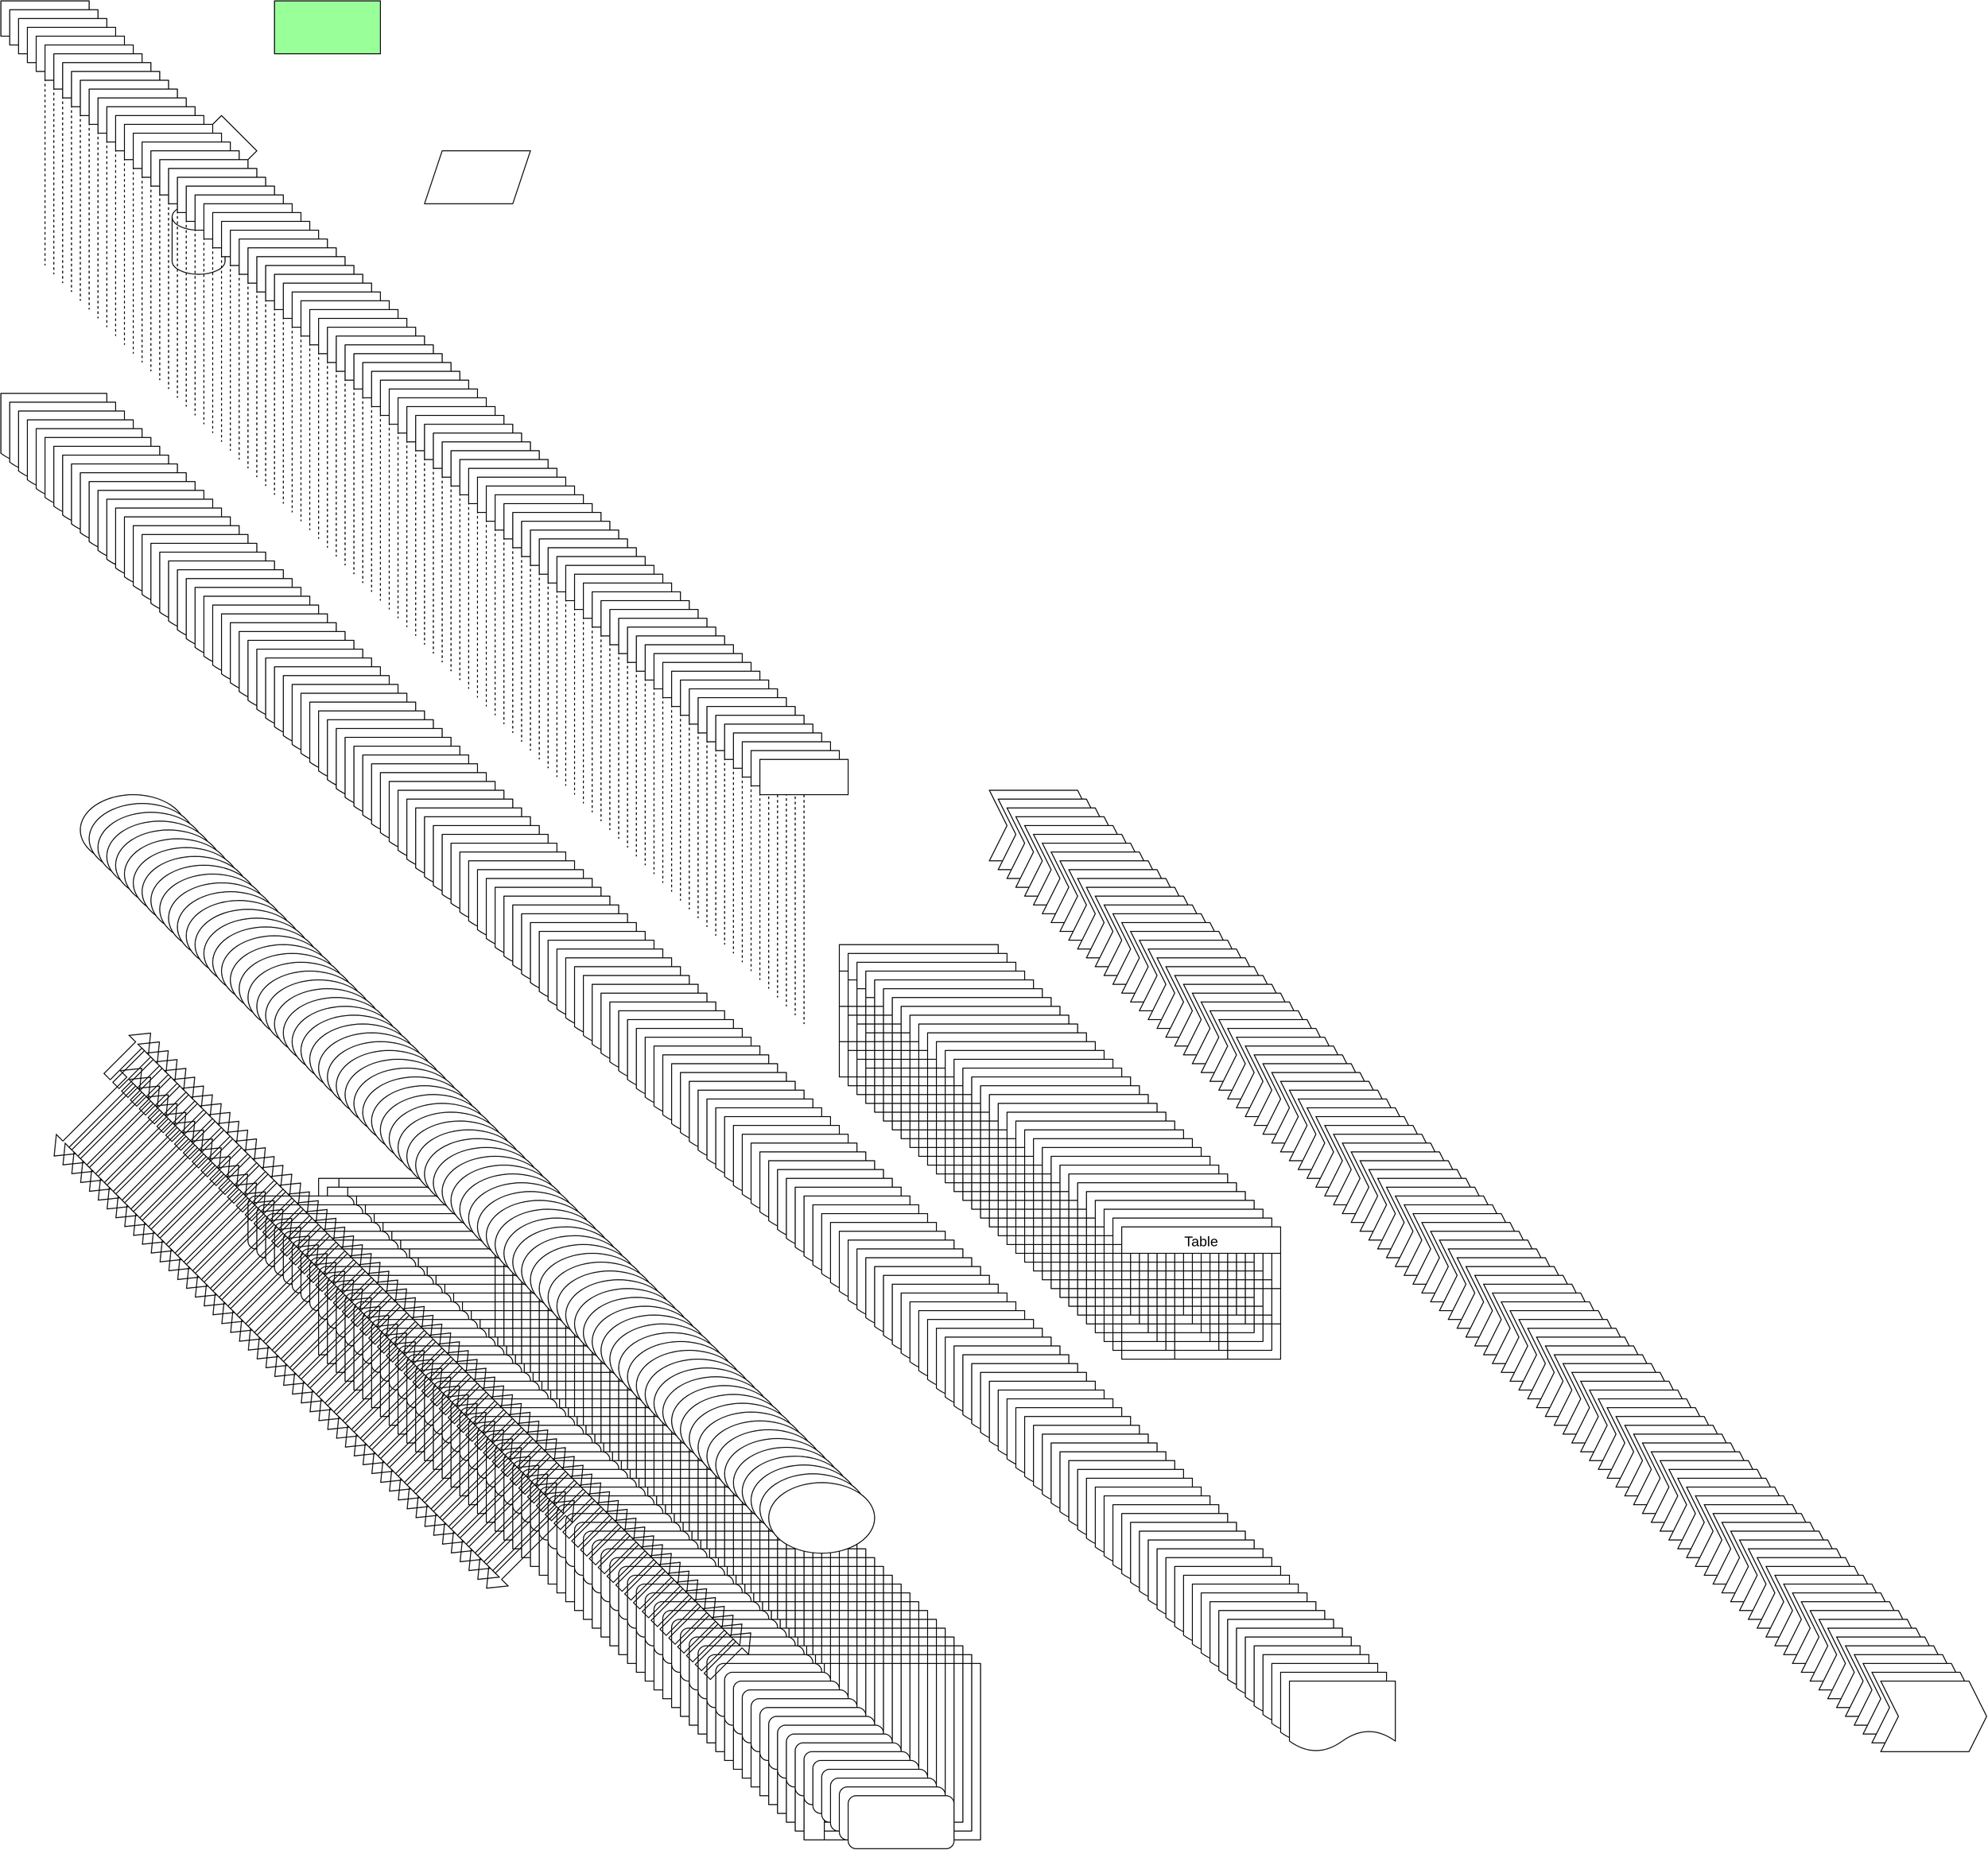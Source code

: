 <mxfile version="21.3.8" type="github">
  <diagram name="第 1 页" id="fDnLImFCPlmlRplgPAzp">
    <mxGraphModel dx="2049" dy="1066" grid="1" gridSize="10" guides="1" tooltips="1" connect="1" arrows="1" fold="1" page="1" pageScale="1" pageWidth="827" pageHeight="1169" math="0" shadow="0">
      <root>
        <mxCell id="0" />
        <mxCell id="1" parent="0" />
        <mxCell id="fZiapAfmPnxXIFM41unG-1" value="" style="shape=umlLifeline;perimeter=lifelinePerimeter;whiteSpace=wrap;html=1;container=1;dropTarget=0;collapsible=0;recursiveResize=0;outlineConnect=0;portConstraint=eastwest;newEdgeStyle={&quot;edgeStyle&quot;:&quot;elbowEdgeStyle&quot;,&quot;elbow&quot;:&quot;vertical&quot;,&quot;curved&quot;:0,&quot;rounded&quot;:0};" parent="1" vertex="1">
          <mxGeometry x="160" y="100" width="100" height="300" as="geometry" />
        </mxCell>
        <mxCell id="fZiapAfmPnxXIFM41unG-2" value="" style="rounded=0;whiteSpace=wrap;html=1;fillColor=#99FF99;" parent="1" vertex="1">
          <mxGeometry x="470" y="100" width="120" height="60" as="geometry" />
        </mxCell>
        <mxCell id="fZiapAfmPnxXIFM41unG-3" value="" style="rhombus;whiteSpace=wrap;html=1;" parent="1" vertex="1">
          <mxGeometry x="370" y="230" width="80" height="80" as="geometry" />
        </mxCell>
        <mxCell id="fZiapAfmPnxXIFM41unG-4" value="" style="shape=parallelogram;perimeter=parallelogramPerimeter;whiteSpace=wrap;html=1;fixedSize=1;" parent="1" vertex="1">
          <mxGeometry x="640" y="270" width="120" height="60" as="geometry" />
        </mxCell>
        <mxCell id="zwIXTsr-thfidSRa1g5Z-1" value="" style="shape=cylinder3;whiteSpace=wrap;html=1;boundedLbl=1;backgroundOutline=1;size=15;" parent="1" vertex="1">
          <mxGeometry x="354" y="330" width="60" height="80" as="geometry" />
        </mxCell>
        <mxCell id="zwIXTsr-thfidSRa1g5Z-2" value="" style="shape=document;whiteSpace=wrap;html=1;boundedLbl=1;" parent="1" vertex="1">
          <mxGeometry x="160" y="545" width="120" height="80" as="geometry" />
        </mxCell>
        <mxCell id="1WZBhqXeFBFKYCu-Tw_F-1" value="" style="shape=umlLifeline;perimeter=lifelinePerimeter;whiteSpace=wrap;html=1;container=1;dropTarget=0;collapsible=0;recursiveResize=0;outlineConnect=0;portConstraint=eastwest;newEdgeStyle={&quot;edgeStyle&quot;:&quot;elbowEdgeStyle&quot;,&quot;elbow&quot;:&quot;vertical&quot;,&quot;curved&quot;:0,&quot;rounded&quot;:0};" vertex="1" parent="1">
          <mxGeometry x="170" y="110" width="100" height="300" as="geometry" />
        </mxCell>
        <mxCell id="1WZBhqXeFBFKYCu-Tw_F-2" value="" style="shape=umlLifeline;perimeter=lifelinePerimeter;whiteSpace=wrap;html=1;container=1;dropTarget=0;collapsible=0;recursiveResize=0;outlineConnect=0;portConstraint=eastwest;newEdgeStyle={&quot;edgeStyle&quot;:&quot;elbowEdgeStyle&quot;,&quot;elbow&quot;:&quot;vertical&quot;,&quot;curved&quot;:0,&quot;rounded&quot;:0};" vertex="1" parent="1">
          <mxGeometry x="180" y="120" width="100" height="300" as="geometry" />
        </mxCell>
        <mxCell id="1WZBhqXeFBFKYCu-Tw_F-3" value="" style="shape=umlLifeline;perimeter=lifelinePerimeter;whiteSpace=wrap;html=1;container=1;dropTarget=0;collapsible=0;recursiveResize=0;outlineConnect=0;portConstraint=eastwest;newEdgeStyle={&quot;edgeStyle&quot;:&quot;elbowEdgeStyle&quot;,&quot;elbow&quot;:&quot;vertical&quot;,&quot;curved&quot;:0,&quot;rounded&quot;:0};" vertex="1" parent="1">
          <mxGeometry x="190" y="130" width="100" height="300" as="geometry" />
        </mxCell>
        <mxCell id="1WZBhqXeFBFKYCu-Tw_F-4" value="" style="shape=umlLifeline;perimeter=lifelinePerimeter;whiteSpace=wrap;html=1;container=1;dropTarget=0;collapsible=0;recursiveResize=0;outlineConnect=0;portConstraint=eastwest;newEdgeStyle={&quot;edgeStyle&quot;:&quot;elbowEdgeStyle&quot;,&quot;elbow&quot;:&quot;vertical&quot;,&quot;curved&quot;:0,&quot;rounded&quot;:0};" vertex="1" parent="1">
          <mxGeometry x="200" y="140" width="100" height="300" as="geometry" />
        </mxCell>
        <mxCell id="1WZBhqXeFBFKYCu-Tw_F-5" value="" style="shape=umlLifeline;perimeter=lifelinePerimeter;whiteSpace=wrap;html=1;container=1;dropTarget=0;collapsible=0;recursiveResize=0;outlineConnect=0;portConstraint=eastwest;newEdgeStyle={&quot;edgeStyle&quot;:&quot;elbowEdgeStyle&quot;,&quot;elbow&quot;:&quot;vertical&quot;,&quot;curved&quot;:0,&quot;rounded&quot;:0};" vertex="1" parent="1">
          <mxGeometry x="210" y="150" width="100" height="300" as="geometry" />
        </mxCell>
        <mxCell id="1WZBhqXeFBFKYCu-Tw_F-6" value="" style="shape=umlLifeline;perimeter=lifelinePerimeter;whiteSpace=wrap;html=1;container=1;dropTarget=0;collapsible=0;recursiveResize=0;outlineConnect=0;portConstraint=eastwest;newEdgeStyle={&quot;edgeStyle&quot;:&quot;elbowEdgeStyle&quot;,&quot;elbow&quot;:&quot;vertical&quot;,&quot;curved&quot;:0,&quot;rounded&quot;:0};" vertex="1" parent="1">
          <mxGeometry x="220" y="160" width="100" height="300" as="geometry" />
        </mxCell>
        <mxCell id="1WZBhqXeFBFKYCu-Tw_F-7" value="" style="shape=umlLifeline;perimeter=lifelinePerimeter;whiteSpace=wrap;html=1;container=1;dropTarget=0;collapsible=0;recursiveResize=0;outlineConnect=0;portConstraint=eastwest;newEdgeStyle={&quot;edgeStyle&quot;:&quot;elbowEdgeStyle&quot;,&quot;elbow&quot;:&quot;vertical&quot;,&quot;curved&quot;:0,&quot;rounded&quot;:0};" vertex="1" parent="1">
          <mxGeometry x="230" y="170" width="100" height="300" as="geometry" />
        </mxCell>
        <mxCell id="1WZBhqXeFBFKYCu-Tw_F-8" value="" style="shape=umlLifeline;perimeter=lifelinePerimeter;whiteSpace=wrap;html=1;container=1;dropTarget=0;collapsible=0;recursiveResize=0;outlineConnect=0;portConstraint=eastwest;newEdgeStyle={&quot;edgeStyle&quot;:&quot;elbowEdgeStyle&quot;,&quot;elbow&quot;:&quot;vertical&quot;,&quot;curved&quot;:0,&quot;rounded&quot;:0};" vertex="1" parent="1">
          <mxGeometry x="240" y="180" width="100" height="300" as="geometry" />
        </mxCell>
        <mxCell id="1WZBhqXeFBFKYCu-Tw_F-9" value="" style="shape=umlLifeline;perimeter=lifelinePerimeter;whiteSpace=wrap;html=1;container=1;dropTarget=0;collapsible=0;recursiveResize=0;outlineConnect=0;portConstraint=eastwest;newEdgeStyle={&quot;edgeStyle&quot;:&quot;elbowEdgeStyle&quot;,&quot;elbow&quot;:&quot;vertical&quot;,&quot;curved&quot;:0,&quot;rounded&quot;:0};" vertex="1" parent="1">
          <mxGeometry x="250" y="190" width="100" height="300" as="geometry" />
        </mxCell>
        <mxCell id="1WZBhqXeFBFKYCu-Tw_F-10" value="" style="shape=umlLifeline;perimeter=lifelinePerimeter;whiteSpace=wrap;html=1;container=1;dropTarget=0;collapsible=0;recursiveResize=0;outlineConnect=0;portConstraint=eastwest;newEdgeStyle={&quot;edgeStyle&quot;:&quot;elbowEdgeStyle&quot;,&quot;elbow&quot;:&quot;vertical&quot;,&quot;curved&quot;:0,&quot;rounded&quot;:0};" vertex="1" parent="1">
          <mxGeometry x="260" y="200" width="100" height="300" as="geometry" />
        </mxCell>
        <mxCell id="1WZBhqXeFBFKYCu-Tw_F-11" value="" style="shape=umlLifeline;perimeter=lifelinePerimeter;whiteSpace=wrap;html=1;container=1;dropTarget=0;collapsible=0;recursiveResize=0;outlineConnect=0;portConstraint=eastwest;newEdgeStyle={&quot;edgeStyle&quot;:&quot;elbowEdgeStyle&quot;,&quot;elbow&quot;:&quot;vertical&quot;,&quot;curved&quot;:0,&quot;rounded&quot;:0};" vertex="1" parent="1">
          <mxGeometry x="270" y="210" width="100" height="300" as="geometry" />
        </mxCell>
        <mxCell id="1WZBhqXeFBFKYCu-Tw_F-12" value="" style="shape=umlLifeline;perimeter=lifelinePerimeter;whiteSpace=wrap;html=1;container=1;dropTarget=0;collapsible=0;recursiveResize=0;outlineConnect=0;portConstraint=eastwest;newEdgeStyle={&quot;edgeStyle&quot;:&quot;elbowEdgeStyle&quot;,&quot;elbow&quot;:&quot;vertical&quot;,&quot;curved&quot;:0,&quot;rounded&quot;:0};" vertex="1" parent="1">
          <mxGeometry x="280" y="220" width="100" height="300" as="geometry" />
        </mxCell>
        <mxCell id="1WZBhqXeFBFKYCu-Tw_F-13" value="" style="shape=umlLifeline;perimeter=lifelinePerimeter;whiteSpace=wrap;html=1;container=1;dropTarget=0;collapsible=0;recursiveResize=0;outlineConnect=0;portConstraint=eastwest;newEdgeStyle={&quot;edgeStyle&quot;:&quot;elbowEdgeStyle&quot;,&quot;elbow&quot;:&quot;vertical&quot;,&quot;curved&quot;:0,&quot;rounded&quot;:0};" vertex="1" parent="1">
          <mxGeometry x="290" y="230" width="100" height="300" as="geometry" />
        </mxCell>
        <mxCell id="1WZBhqXeFBFKYCu-Tw_F-14" value="" style="shape=umlLifeline;perimeter=lifelinePerimeter;whiteSpace=wrap;html=1;container=1;dropTarget=0;collapsible=0;recursiveResize=0;outlineConnect=0;portConstraint=eastwest;newEdgeStyle={&quot;edgeStyle&quot;:&quot;elbowEdgeStyle&quot;,&quot;elbow&quot;:&quot;vertical&quot;,&quot;curved&quot;:0,&quot;rounded&quot;:0};" vertex="1" parent="1">
          <mxGeometry x="300" y="240" width="100" height="300" as="geometry" />
        </mxCell>
        <mxCell id="1WZBhqXeFBFKYCu-Tw_F-15" value="" style="shape=umlLifeline;perimeter=lifelinePerimeter;whiteSpace=wrap;html=1;container=1;dropTarget=0;collapsible=0;recursiveResize=0;outlineConnect=0;portConstraint=eastwest;newEdgeStyle={&quot;edgeStyle&quot;:&quot;elbowEdgeStyle&quot;,&quot;elbow&quot;:&quot;vertical&quot;,&quot;curved&quot;:0,&quot;rounded&quot;:0};" vertex="1" parent="1">
          <mxGeometry x="310" y="250" width="100" height="300" as="geometry" />
        </mxCell>
        <mxCell id="1WZBhqXeFBFKYCu-Tw_F-16" value="" style="shape=umlLifeline;perimeter=lifelinePerimeter;whiteSpace=wrap;html=1;container=1;dropTarget=0;collapsible=0;recursiveResize=0;outlineConnect=0;portConstraint=eastwest;newEdgeStyle={&quot;edgeStyle&quot;:&quot;elbowEdgeStyle&quot;,&quot;elbow&quot;:&quot;vertical&quot;,&quot;curved&quot;:0,&quot;rounded&quot;:0};" vertex="1" parent="1">
          <mxGeometry x="320" y="260" width="100" height="300" as="geometry" />
        </mxCell>
        <mxCell id="1WZBhqXeFBFKYCu-Tw_F-17" value="" style="shape=umlLifeline;perimeter=lifelinePerimeter;whiteSpace=wrap;html=1;container=1;dropTarget=0;collapsible=0;recursiveResize=0;outlineConnect=0;portConstraint=eastwest;newEdgeStyle={&quot;edgeStyle&quot;:&quot;elbowEdgeStyle&quot;,&quot;elbow&quot;:&quot;vertical&quot;,&quot;curved&quot;:0,&quot;rounded&quot;:0};" vertex="1" parent="1">
          <mxGeometry x="330" y="270" width="100" height="300" as="geometry" />
        </mxCell>
        <mxCell id="1WZBhqXeFBFKYCu-Tw_F-18" value="" style="shape=umlLifeline;perimeter=lifelinePerimeter;whiteSpace=wrap;html=1;container=1;dropTarget=0;collapsible=0;recursiveResize=0;outlineConnect=0;portConstraint=eastwest;newEdgeStyle={&quot;edgeStyle&quot;:&quot;elbowEdgeStyle&quot;,&quot;elbow&quot;:&quot;vertical&quot;,&quot;curved&quot;:0,&quot;rounded&quot;:0};" vertex="1" parent="1">
          <mxGeometry x="340" y="280" width="100" height="300" as="geometry" />
        </mxCell>
        <mxCell id="1WZBhqXeFBFKYCu-Tw_F-19" value="" style="shape=umlLifeline;perimeter=lifelinePerimeter;whiteSpace=wrap;html=1;container=1;dropTarget=0;collapsible=0;recursiveResize=0;outlineConnect=0;portConstraint=eastwest;newEdgeStyle={&quot;edgeStyle&quot;:&quot;elbowEdgeStyle&quot;,&quot;elbow&quot;:&quot;vertical&quot;,&quot;curved&quot;:0,&quot;rounded&quot;:0};" vertex="1" parent="1">
          <mxGeometry x="350" y="290" width="100" height="300" as="geometry" />
        </mxCell>
        <mxCell id="1WZBhqXeFBFKYCu-Tw_F-20" value="" style="shape=umlLifeline;perimeter=lifelinePerimeter;whiteSpace=wrap;html=1;container=1;dropTarget=0;collapsible=0;recursiveResize=0;outlineConnect=0;portConstraint=eastwest;newEdgeStyle={&quot;edgeStyle&quot;:&quot;elbowEdgeStyle&quot;,&quot;elbow&quot;:&quot;vertical&quot;,&quot;curved&quot;:0,&quot;rounded&quot;:0};" vertex="1" parent="1">
          <mxGeometry x="360" y="300" width="100" height="300" as="geometry" />
        </mxCell>
        <mxCell id="1WZBhqXeFBFKYCu-Tw_F-21" value="" style="shape=umlLifeline;perimeter=lifelinePerimeter;whiteSpace=wrap;html=1;container=1;dropTarget=0;collapsible=0;recursiveResize=0;outlineConnect=0;portConstraint=eastwest;newEdgeStyle={&quot;edgeStyle&quot;:&quot;elbowEdgeStyle&quot;,&quot;elbow&quot;:&quot;vertical&quot;,&quot;curved&quot;:0,&quot;rounded&quot;:0};" vertex="1" parent="1">
          <mxGeometry x="370" y="310" width="100" height="300" as="geometry" />
        </mxCell>
        <mxCell id="1WZBhqXeFBFKYCu-Tw_F-22" value="" style="shape=umlLifeline;perimeter=lifelinePerimeter;whiteSpace=wrap;html=1;container=1;dropTarget=0;collapsible=0;recursiveResize=0;outlineConnect=0;portConstraint=eastwest;newEdgeStyle={&quot;edgeStyle&quot;:&quot;elbowEdgeStyle&quot;,&quot;elbow&quot;:&quot;vertical&quot;,&quot;curved&quot;:0,&quot;rounded&quot;:0};" vertex="1" parent="1">
          <mxGeometry x="380" y="320" width="100" height="300" as="geometry" />
        </mxCell>
        <mxCell id="1WZBhqXeFBFKYCu-Tw_F-23" value="" style="shape=umlLifeline;perimeter=lifelinePerimeter;whiteSpace=wrap;html=1;container=1;dropTarget=0;collapsible=0;recursiveResize=0;outlineConnect=0;portConstraint=eastwest;newEdgeStyle={&quot;edgeStyle&quot;:&quot;elbowEdgeStyle&quot;,&quot;elbow&quot;:&quot;vertical&quot;,&quot;curved&quot;:0,&quot;rounded&quot;:0};" vertex="1" parent="1">
          <mxGeometry x="390" y="330" width="100" height="300" as="geometry" />
        </mxCell>
        <mxCell id="1WZBhqXeFBFKYCu-Tw_F-24" value="" style="shape=umlLifeline;perimeter=lifelinePerimeter;whiteSpace=wrap;html=1;container=1;dropTarget=0;collapsible=0;recursiveResize=0;outlineConnect=0;portConstraint=eastwest;newEdgeStyle={&quot;edgeStyle&quot;:&quot;elbowEdgeStyle&quot;,&quot;elbow&quot;:&quot;vertical&quot;,&quot;curved&quot;:0,&quot;rounded&quot;:0};" vertex="1" parent="1">
          <mxGeometry x="400" y="340" width="100" height="300" as="geometry" />
        </mxCell>
        <mxCell id="1WZBhqXeFBFKYCu-Tw_F-25" value="" style="shape=umlLifeline;perimeter=lifelinePerimeter;whiteSpace=wrap;html=1;container=1;dropTarget=0;collapsible=0;recursiveResize=0;outlineConnect=0;portConstraint=eastwest;newEdgeStyle={&quot;edgeStyle&quot;:&quot;elbowEdgeStyle&quot;,&quot;elbow&quot;:&quot;vertical&quot;,&quot;curved&quot;:0,&quot;rounded&quot;:0};" vertex="1" parent="1">
          <mxGeometry x="410" y="350" width="100" height="300" as="geometry" />
        </mxCell>
        <mxCell id="1WZBhqXeFBFKYCu-Tw_F-26" value="" style="shape=umlLifeline;perimeter=lifelinePerimeter;whiteSpace=wrap;html=1;container=1;dropTarget=0;collapsible=0;recursiveResize=0;outlineConnect=0;portConstraint=eastwest;newEdgeStyle={&quot;edgeStyle&quot;:&quot;elbowEdgeStyle&quot;,&quot;elbow&quot;:&quot;vertical&quot;,&quot;curved&quot;:0,&quot;rounded&quot;:0};" vertex="1" parent="1">
          <mxGeometry x="420" y="360" width="100" height="300" as="geometry" />
        </mxCell>
        <mxCell id="1WZBhqXeFBFKYCu-Tw_F-27" value="" style="shape=umlLifeline;perimeter=lifelinePerimeter;whiteSpace=wrap;html=1;container=1;dropTarget=0;collapsible=0;recursiveResize=0;outlineConnect=0;portConstraint=eastwest;newEdgeStyle={&quot;edgeStyle&quot;:&quot;elbowEdgeStyle&quot;,&quot;elbow&quot;:&quot;vertical&quot;,&quot;curved&quot;:0,&quot;rounded&quot;:0};" vertex="1" parent="1">
          <mxGeometry x="430" y="370" width="100" height="300" as="geometry" />
        </mxCell>
        <mxCell id="1WZBhqXeFBFKYCu-Tw_F-28" value="" style="shape=umlLifeline;perimeter=lifelinePerimeter;whiteSpace=wrap;html=1;container=1;dropTarget=0;collapsible=0;recursiveResize=0;outlineConnect=0;portConstraint=eastwest;newEdgeStyle={&quot;edgeStyle&quot;:&quot;elbowEdgeStyle&quot;,&quot;elbow&quot;:&quot;vertical&quot;,&quot;curved&quot;:0,&quot;rounded&quot;:0};" vertex="1" parent="1">
          <mxGeometry x="440" y="380" width="100" height="300" as="geometry" />
        </mxCell>
        <mxCell id="1WZBhqXeFBFKYCu-Tw_F-29" value="" style="shape=umlLifeline;perimeter=lifelinePerimeter;whiteSpace=wrap;html=1;container=1;dropTarget=0;collapsible=0;recursiveResize=0;outlineConnect=0;portConstraint=eastwest;newEdgeStyle={&quot;edgeStyle&quot;:&quot;elbowEdgeStyle&quot;,&quot;elbow&quot;:&quot;vertical&quot;,&quot;curved&quot;:0,&quot;rounded&quot;:0};" vertex="1" parent="1">
          <mxGeometry x="450" y="390" width="100" height="300" as="geometry" />
        </mxCell>
        <mxCell id="1WZBhqXeFBFKYCu-Tw_F-30" value="" style="shape=umlLifeline;perimeter=lifelinePerimeter;whiteSpace=wrap;html=1;container=1;dropTarget=0;collapsible=0;recursiveResize=0;outlineConnect=0;portConstraint=eastwest;newEdgeStyle={&quot;edgeStyle&quot;:&quot;elbowEdgeStyle&quot;,&quot;elbow&quot;:&quot;vertical&quot;,&quot;curved&quot;:0,&quot;rounded&quot;:0};" vertex="1" parent="1">
          <mxGeometry x="460" y="400" width="100" height="300" as="geometry" />
        </mxCell>
        <mxCell id="1WZBhqXeFBFKYCu-Tw_F-31" value="" style="shape=umlLifeline;perimeter=lifelinePerimeter;whiteSpace=wrap;html=1;container=1;dropTarget=0;collapsible=0;recursiveResize=0;outlineConnect=0;portConstraint=eastwest;newEdgeStyle={&quot;edgeStyle&quot;:&quot;elbowEdgeStyle&quot;,&quot;elbow&quot;:&quot;vertical&quot;,&quot;curved&quot;:0,&quot;rounded&quot;:0};" vertex="1" parent="1">
          <mxGeometry x="470" y="410" width="100" height="300" as="geometry" />
        </mxCell>
        <mxCell id="1WZBhqXeFBFKYCu-Tw_F-32" value="" style="shape=umlLifeline;perimeter=lifelinePerimeter;whiteSpace=wrap;html=1;container=1;dropTarget=0;collapsible=0;recursiveResize=0;outlineConnect=0;portConstraint=eastwest;newEdgeStyle={&quot;edgeStyle&quot;:&quot;elbowEdgeStyle&quot;,&quot;elbow&quot;:&quot;vertical&quot;,&quot;curved&quot;:0,&quot;rounded&quot;:0};" vertex="1" parent="1">
          <mxGeometry x="480" y="420" width="100" height="300" as="geometry" />
        </mxCell>
        <mxCell id="1WZBhqXeFBFKYCu-Tw_F-33" value="" style="shape=umlLifeline;perimeter=lifelinePerimeter;whiteSpace=wrap;html=1;container=1;dropTarget=0;collapsible=0;recursiveResize=0;outlineConnect=0;portConstraint=eastwest;newEdgeStyle={&quot;edgeStyle&quot;:&quot;elbowEdgeStyle&quot;,&quot;elbow&quot;:&quot;vertical&quot;,&quot;curved&quot;:0,&quot;rounded&quot;:0};" vertex="1" parent="1">
          <mxGeometry x="490" y="430" width="100" height="300" as="geometry" />
        </mxCell>
        <mxCell id="1WZBhqXeFBFKYCu-Tw_F-34" value="" style="shape=umlLifeline;perimeter=lifelinePerimeter;whiteSpace=wrap;html=1;container=1;dropTarget=0;collapsible=0;recursiveResize=0;outlineConnect=0;portConstraint=eastwest;newEdgeStyle={&quot;edgeStyle&quot;:&quot;elbowEdgeStyle&quot;,&quot;elbow&quot;:&quot;vertical&quot;,&quot;curved&quot;:0,&quot;rounded&quot;:0};" vertex="1" parent="1">
          <mxGeometry x="500" y="440" width="100" height="300" as="geometry" />
        </mxCell>
        <mxCell id="1WZBhqXeFBFKYCu-Tw_F-35" value="" style="shape=umlLifeline;perimeter=lifelinePerimeter;whiteSpace=wrap;html=1;container=1;dropTarget=0;collapsible=0;recursiveResize=0;outlineConnect=0;portConstraint=eastwest;newEdgeStyle={&quot;edgeStyle&quot;:&quot;elbowEdgeStyle&quot;,&quot;elbow&quot;:&quot;vertical&quot;,&quot;curved&quot;:0,&quot;rounded&quot;:0};" vertex="1" parent="1">
          <mxGeometry x="510" y="450" width="100" height="300" as="geometry" />
        </mxCell>
        <mxCell id="1WZBhqXeFBFKYCu-Tw_F-36" value="" style="shape=umlLifeline;perimeter=lifelinePerimeter;whiteSpace=wrap;html=1;container=1;dropTarget=0;collapsible=0;recursiveResize=0;outlineConnect=0;portConstraint=eastwest;newEdgeStyle={&quot;edgeStyle&quot;:&quot;elbowEdgeStyle&quot;,&quot;elbow&quot;:&quot;vertical&quot;,&quot;curved&quot;:0,&quot;rounded&quot;:0};" vertex="1" parent="1">
          <mxGeometry x="520" y="460" width="100" height="300" as="geometry" />
        </mxCell>
        <mxCell id="1WZBhqXeFBFKYCu-Tw_F-37" value="" style="shape=umlLifeline;perimeter=lifelinePerimeter;whiteSpace=wrap;html=1;container=1;dropTarget=0;collapsible=0;recursiveResize=0;outlineConnect=0;portConstraint=eastwest;newEdgeStyle={&quot;edgeStyle&quot;:&quot;elbowEdgeStyle&quot;,&quot;elbow&quot;:&quot;vertical&quot;,&quot;curved&quot;:0,&quot;rounded&quot;:0};" vertex="1" parent="1">
          <mxGeometry x="530" y="470" width="100" height="300" as="geometry" />
        </mxCell>
        <mxCell id="1WZBhqXeFBFKYCu-Tw_F-38" value="" style="shape=umlLifeline;perimeter=lifelinePerimeter;whiteSpace=wrap;html=1;container=1;dropTarget=0;collapsible=0;recursiveResize=0;outlineConnect=0;portConstraint=eastwest;newEdgeStyle={&quot;edgeStyle&quot;:&quot;elbowEdgeStyle&quot;,&quot;elbow&quot;:&quot;vertical&quot;,&quot;curved&quot;:0,&quot;rounded&quot;:0};" vertex="1" parent="1">
          <mxGeometry x="540" y="480" width="100" height="300" as="geometry" />
        </mxCell>
        <mxCell id="1WZBhqXeFBFKYCu-Tw_F-39" value="" style="shape=umlLifeline;perimeter=lifelinePerimeter;whiteSpace=wrap;html=1;container=1;dropTarget=0;collapsible=0;recursiveResize=0;outlineConnect=0;portConstraint=eastwest;newEdgeStyle={&quot;edgeStyle&quot;:&quot;elbowEdgeStyle&quot;,&quot;elbow&quot;:&quot;vertical&quot;,&quot;curved&quot;:0,&quot;rounded&quot;:0};" vertex="1" parent="1">
          <mxGeometry x="550" y="490" width="100" height="300" as="geometry" />
        </mxCell>
        <mxCell id="1WZBhqXeFBFKYCu-Tw_F-40" value="" style="shape=umlLifeline;perimeter=lifelinePerimeter;whiteSpace=wrap;html=1;container=1;dropTarget=0;collapsible=0;recursiveResize=0;outlineConnect=0;portConstraint=eastwest;newEdgeStyle={&quot;edgeStyle&quot;:&quot;elbowEdgeStyle&quot;,&quot;elbow&quot;:&quot;vertical&quot;,&quot;curved&quot;:0,&quot;rounded&quot;:0};" vertex="1" parent="1">
          <mxGeometry x="560" y="500" width="100" height="300" as="geometry" />
        </mxCell>
        <mxCell id="1WZBhqXeFBFKYCu-Tw_F-41" value="" style="shape=umlLifeline;perimeter=lifelinePerimeter;whiteSpace=wrap;html=1;container=1;dropTarget=0;collapsible=0;recursiveResize=0;outlineConnect=0;portConstraint=eastwest;newEdgeStyle={&quot;edgeStyle&quot;:&quot;elbowEdgeStyle&quot;,&quot;elbow&quot;:&quot;vertical&quot;,&quot;curved&quot;:0,&quot;rounded&quot;:0};" vertex="1" parent="1">
          <mxGeometry x="570" y="510" width="100" height="300" as="geometry" />
        </mxCell>
        <mxCell id="1WZBhqXeFBFKYCu-Tw_F-42" value="" style="shape=umlLifeline;perimeter=lifelinePerimeter;whiteSpace=wrap;html=1;container=1;dropTarget=0;collapsible=0;recursiveResize=0;outlineConnect=0;portConstraint=eastwest;newEdgeStyle={&quot;edgeStyle&quot;:&quot;elbowEdgeStyle&quot;,&quot;elbow&quot;:&quot;vertical&quot;,&quot;curved&quot;:0,&quot;rounded&quot;:0};" vertex="1" parent="1">
          <mxGeometry x="580" y="520" width="100" height="300" as="geometry" />
        </mxCell>
        <mxCell id="1WZBhqXeFBFKYCu-Tw_F-43" value="" style="shape=umlLifeline;perimeter=lifelinePerimeter;whiteSpace=wrap;html=1;container=1;dropTarget=0;collapsible=0;recursiveResize=0;outlineConnect=0;portConstraint=eastwest;newEdgeStyle={&quot;edgeStyle&quot;:&quot;elbowEdgeStyle&quot;,&quot;elbow&quot;:&quot;vertical&quot;,&quot;curved&quot;:0,&quot;rounded&quot;:0};" vertex="1" parent="1">
          <mxGeometry x="590" y="530" width="100" height="300" as="geometry" />
        </mxCell>
        <mxCell id="1WZBhqXeFBFKYCu-Tw_F-44" value="" style="shape=umlLifeline;perimeter=lifelinePerimeter;whiteSpace=wrap;html=1;container=1;dropTarget=0;collapsible=0;recursiveResize=0;outlineConnect=0;portConstraint=eastwest;newEdgeStyle={&quot;edgeStyle&quot;:&quot;elbowEdgeStyle&quot;,&quot;elbow&quot;:&quot;vertical&quot;,&quot;curved&quot;:0,&quot;rounded&quot;:0};" vertex="1" parent="1">
          <mxGeometry x="600" y="540" width="100" height="300" as="geometry" />
        </mxCell>
        <mxCell id="1WZBhqXeFBFKYCu-Tw_F-45" value="" style="shape=umlLifeline;perimeter=lifelinePerimeter;whiteSpace=wrap;html=1;container=1;dropTarget=0;collapsible=0;recursiveResize=0;outlineConnect=0;portConstraint=eastwest;newEdgeStyle={&quot;edgeStyle&quot;:&quot;elbowEdgeStyle&quot;,&quot;elbow&quot;:&quot;vertical&quot;,&quot;curved&quot;:0,&quot;rounded&quot;:0};" vertex="1" parent="1">
          <mxGeometry x="610" y="550" width="100" height="300" as="geometry" />
        </mxCell>
        <mxCell id="1WZBhqXeFBFKYCu-Tw_F-46" value="" style="shape=umlLifeline;perimeter=lifelinePerimeter;whiteSpace=wrap;html=1;container=1;dropTarget=0;collapsible=0;recursiveResize=0;outlineConnect=0;portConstraint=eastwest;newEdgeStyle={&quot;edgeStyle&quot;:&quot;elbowEdgeStyle&quot;,&quot;elbow&quot;:&quot;vertical&quot;,&quot;curved&quot;:0,&quot;rounded&quot;:0};" vertex="1" parent="1">
          <mxGeometry x="620" y="560" width="100" height="300" as="geometry" />
        </mxCell>
        <mxCell id="1WZBhqXeFBFKYCu-Tw_F-47" value="" style="shape=umlLifeline;perimeter=lifelinePerimeter;whiteSpace=wrap;html=1;container=1;dropTarget=0;collapsible=0;recursiveResize=0;outlineConnect=0;portConstraint=eastwest;newEdgeStyle={&quot;edgeStyle&quot;:&quot;elbowEdgeStyle&quot;,&quot;elbow&quot;:&quot;vertical&quot;,&quot;curved&quot;:0,&quot;rounded&quot;:0};" vertex="1" parent="1">
          <mxGeometry x="630" y="570" width="100" height="300" as="geometry" />
        </mxCell>
        <mxCell id="1WZBhqXeFBFKYCu-Tw_F-48" value="" style="shape=umlLifeline;perimeter=lifelinePerimeter;whiteSpace=wrap;html=1;container=1;dropTarget=0;collapsible=0;recursiveResize=0;outlineConnect=0;portConstraint=eastwest;newEdgeStyle={&quot;edgeStyle&quot;:&quot;elbowEdgeStyle&quot;,&quot;elbow&quot;:&quot;vertical&quot;,&quot;curved&quot;:0,&quot;rounded&quot;:0};" vertex="1" parent="1">
          <mxGeometry x="640" y="580" width="100" height="300" as="geometry" />
        </mxCell>
        <mxCell id="1WZBhqXeFBFKYCu-Tw_F-49" value="" style="shape=umlLifeline;perimeter=lifelinePerimeter;whiteSpace=wrap;html=1;container=1;dropTarget=0;collapsible=0;recursiveResize=0;outlineConnect=0;portConstraint=eastwest;newEdgeStyle={&quot;edgeStyle&quot;:&quot;elbowEdgeStyle&quot;,&quot;elbow&quot;:&quot;vertical&quot;,&quot;curved&quot;:0,&quot;rounded&quot;:0};" vertex="1" parent="1">
          <mxGeometry x="650" y="590" width="100" height="300" as="geometry" />
        </mxCell>
        <mxCell id="1WZBhqXeFBFKYCu-Tw_F-50" value="" style="shape=umlLifeline;perimeter=lifelinePerimeter;whiteSpace=wrap;html=1;container=1;dropTarget=0;collapsible=0;recursiveResize=0;outlineConnect=0;portConstraint=eastwest;newEdgeStyle={&quot;edgeStyle&quot;:&quot;elbowEdgeStyle&quot;,&quot;elbow&quot;:&quot;vertical&quot;,&quot;curved&quot;:0,&quot;rounded&quot;:0};" vertex="1" parent="1">
          <mxGeometry x="660" y="600" width="100" height="300" as="geometry" />
        </mxCell>
        <mxCell id="1WZBhqXeFBFKYCu-Tw_F-51" value="" style="shape=umlLifeline;perimeter=lifelinePerimeter;whiteSpace=wrap;html=1;container=1;dropTarget=0;collapsible=0;recursiveResize=0;outlineConnect=0;portConstraint=eastwest;newEdgeStyle={&quot;edgeStyle&quot;:&quot;elbowEdgeStyle&quot;,&quot;elbow&quot;:&quot;vertical&quot;,&quot;curved&quot;:0,&quot;rounded&quot;:0};" vertex="1" parent="1">
          <mxGeometry x="670" y="610" width="100" height="300" as="geometry" />
        </mxCell>
        <mxCell id="1WZBhqXeFBFKYCu-Tw_F-52" value="" style="shape=umlLifeline;perimeter=lifelinePerimeter;whiteSpace=wrap;html=1;container=1;dropTarget=0;collapsible=0;recursiveResize=0;outlineConnect=0;portConstraint=eastwest;newEdgeStyle={&quot;edgeStyle&quot;:&quot;elbowEdgeStyle&quot;,&quot;elbow&quot;:&quot;vertical&quot;,&quot;curved&quot;:0,&quot;rounded&quot;:0};" vertex="1" parent="1">
          <mxGeometry x="680" y="620" width="100" height="300" as="geometry" />
        </mxCell>
        <mxCell id="1WZBhqXeFBFKYCu-Tw_F-53" value="" style="shape=umlLifeline;perimeter=lifelinePerimeter;whiteSpace=wrap;html=1;container=1;dropTarget=0;collapsible=0;recursiveResize=0;outlineConnect=0;portConstraint=eastwest;newEdgeStyle={&quot;edgeStyle&quot;:&quot;elbowEdgeStyle&quot;,&quot;elbow&quot;:&quot;vertical&quot;,&quot;curved&quot;:0,&quot;rounded&quot;:0};" vertex="1" parent="1">
          <mxGeometry x="690" y="630" width="100" height="300" as="geometry" />
        </mxCell>
        <mxCell id="1WZBhqXeFBFKYCu-Tw_F-54" value="" style="shape=umlLifeline;perimeter=lifelinePerimeter;whiteSpace=wrap;html=1;container=1;dropTarget=0;collapsible=0;recursiveResize=0;outlineConnect=0;portConstraint=eastwest;newEdgeStyle={&quot;edgeStyle&quot;:&quot;elbowEdgeStyle&quot;,&quot;elbow&quot;:&quot;vertical&quot;,&quot;curved&quot;:0,&quot;rounded&quot;:0};" vertex="1" parent="1">
          <mxGeometry x="700" y="640" width="100" height="300" as="geometry" />
        </mxCell>
        <mxCell id="1WZBhqXeFBFKYCu-Tw_F-55" value="" style="shape=umlLifeline;perimeter=lifelinePerimeter;whiteSpace=wrap;html=1;container=1;dropTarget=0;collapsible=0;recursiveResize=0;outlineConnect=0;portConstraint=eastwest;newEdgeStyle={&quot;edgeStyle&quot;:&quot;elbowEdgeStyle&quot;,&quot;elbow&quot;:&quot;vertical&quot;,&quot;curved&quot;:0,&quot;rounded&quot;:0};" vertex="1" parent="1">
          <mxGeometry x="710" y="650" width="100" height="300" as="geometry" />
        </mxCell>
        <mxCell id="1WZBhqXeFBFKYCu-Tw_F-56" value="" style="shape=umlLifeline;perimeter=lifelinePerimeter;whiteSpace=wrap;html=1;container=1;dropTarget=0;collapsible=0;recursiveResize=0;outlineConnect=0;portConstraint=eastwest;newEdgeStyle={&quot;edgeStyle&quot;:&quot;elbowEdgeStyle&quot;,&quot;elbow&quot;:&quot;vertical&quot;,&quot;curved&quot;:0,&quot;rounded&quot;:0};" vertex="1" parent="1">
          <mxGeometry x="720" y="660" width="100" height="300" as="geometry" />
        </mxCell>
        <mxCell id="1WZBhqXeFBFKYCu-Tw_F-57" value="" style="shape=umlLifeline;perimeter=lifelinePerimeter;whiteSpace=wrap;html=1;container=1;dropTarget=0;collapsible=0;recursiveResize=0;outlineConnect=0;portConstraint=eastwest;newEdgeStyle={&quot;edgeStyle&quot;:&quot;elbowEdgeStyle&quot;,&quot;elbow&quot;:&quot;vertical&quot;,&quot;curved&quot;:0,&quot;rounded&quot;:0};" vertex="1" parent="1">
          <mxGeometry x="730" y="670" width="100" height="300" as="geometry" />
        </mxCell>
        <mxCell id="1WZBhqXeFBFKYCu-Tw_F-58" value="" style="shape=umlLifeline;perimeter=lifelinePerimeter;whiteSpace=wrap;html=1;container=1;dropTarget=0;collapsible=0;recursiveResize=0;outlineConnect=0;portConstraint=eastwest;newEdgeStyle={&quot;edgeStyle&quot;:&quot;elbowEdgeStyle&quot;,&quot;elbow&quot;:&quot;vertical&quot;,&quot;curved&quot;:0,&quot;rounded&quot;:0};" vertex="1" parent="1">
          <mxGeometry x="740" y="680" width="100" height="300" as="geometry" />
        </mxCell>
        <mxCell id="1WZBhqXeFBFKYCu-Tw_F-59" value="" style="shape=umlLifeline;perimeter=lifelinePerimeter;whiteSpace=wrap;html=1;container=1;dropTarget=0;collapsible=0;recursiveResize=0;outlineConnect=0;portConstraint=eastwest;newEdgeStyle={&quot;edgeStyle&quot;:&quot;elbowEdgeStyle&quot;,&quot;elbow&quot;:&quot;vertical&quot;,&quot;curved&quot;:0,&quot;rounded&quot;:0};" vertex="1" parent="1">
          <mxGeometry x="750" y="690" width="100" height="300" as="geometry" />
        </mxCell>
        <mxCell id="1WZBhqXeFBFKYCu-Tw_F-60" value="" style="shape=umlLifeline;perimeter=lifelinePerimeter;whiteSpace=wrap;html=1;container=1;dropTarget=0;collapsible=0;recursiveResize=0;outlineConnect=0;portConstraint=eastwest;newEdgeStyle={&quot;edgeStyle&quot;:&quot;elbowEdgeStyle&quot;,&quot;elbow&quot;:&quot;vertical&quot;,&quot;curved&quot;:0,&quot;rounded&quot;:0};" vertex="1" parent="1">
          <mxGeometry x="760" y="700" width="100" height="300" as="geometry" />
        </mxCell>
        <mxCell id="1WZBhqXeFBFKYCu-Tw_F-61" value="" style="shape=umlLifeline;perimeter=lifelinePerimeter;whiteSpace=wrap;html=1;container=1;dropTarget=0;collapsible=0;recursiveResize=0;outlineConnect=0;portConstraint=eastwest;newEdgeStyle={&quot;edgeStyle&quot;:&quot;elbowEdgeStyle&quot;,&quot;elbow&quot;:&quot;vertical&quot;,&quot;curved&quot;:0,&quot;rounded&quot;:0};" vertex="1" parent="1">
          <mxGeometry x="770" y="710" width="100" height="300" as="geometry" />
        </mxCell>
        <mxCell id="1WZBhqXeFBFKYCu-Tw_F-62" value="" style="shape=umlLifeline;perimeter=lifelinePerimeter;whiteSpace=wrap;html=1;container=1;dropTarget=0;collapsible=0;recursiveResize=0;outlineConnect=0;portConstraint=eastwest;newEdgeStyle={&quot;edgeStyle&quot;:&quot;elbowEdgeStyle&quot;,&quot;elbow&quot;:&quot;vertical&quot;,&quot;curved&quot;:0,&quot;rounded&quot;:0};" vertex="1" parent="1">
          <mxGeometry x="780" y="720" width="100" height="300" as="geometry" />
        </mxCell>
        <mxCell id="1WZBhqXeFBFKYCu-Tw_F-63" value="" style="shape=umlLifeline;perimeter=lifelinePerimeter;whiteSpace=wrap;html=1;container=1;dropTarget=0;collapsible=0;recursiveResize=0;outlineConnect=0;portConstraint=eastwest;newEdgeStyle={&quot;edgeStyle&quot;:&quot;elbowEdgeStyle&quot;,&quot;elbow&quot;:&quot;vertical&quot;,&quot;curved&quot;:0,&quot;rounded&quot;:0};" vertex="1" parent="1">
          <mxGeometry x="790" y="730" width="100" height="300" as="geometry" />
        </mxCell>
        <mxCell id="1WZBhqXeFBFKYCu-Tw_F-64" value="" style="shape=umlLifeline;perimeter=lifelinePerimeter;whiteSpace=wrap;html=1;container=1;dropTarget=0;collapsible=0;recursiveResize=0;outlineConnect=0;portConstraint=eastwest;newEdgeStyle={&quot;edgeStyle&quot;:&quot;elbowEdgeStyle&quot;,&quot;elbow&quot;:&quot;vertical&quot;,&quot;curved&quot;:0,&quot;rounded&quot;:0};" vertex="1" parent="1">
          <mxGeometry x="800" y="740" width="100" height="300" as="geometry" />
        </mxCell>
        <mxCell id="1WZBhqXeFBFKYCu-Tw_F-65" value="" style="shape=umlLifeline;perimeter=lifelinePerimeter;whiteSpace=wrap;html=1;container=1;dropTarget=0;collapsible=0;recursiveResize=0;outlineConnect=0;portConstraint=eastwest;newEdgeStyle={&quot;edgeStyle&quot;:&quot;elbowEdgeStyle&quot;,&quot;elbow&quot;:&quot;vertical&quot;,&quot;curved&quot;:0,&quot;rounded&quot;:0};" vertex="1" parent="1">
          <mxGeometry x="810" y="750" width="100" height="300" as="geometry" />
        </mxCell>
        <mxCell id="1WZBhqXeFBFKYCu-Tw_F-66" value="" style="shape=umlLifeline;perimeter=lifelinePerimeter;whiteSpace=wrap;html=1;container=1;dropTarget=0;collapsible=0;recursiveResize=0;outlineConnect=0;portConstraint=eastwest;newEdgeStyle={&quot;edgeStyle&quot;:&quot;elbowEdgeStyle&quot;,&quot;elbow&quot;:&quot;vertical&quot;,&quot;curved&quot;:0,&quot;rounded&quot;:0};" vertex="1" parent="1">
          <mxGeometry x="820" y="760" width="100" height="300" as="geometry" />
        </mxCell>
        <mxCell id="1WZBhqXeFBFKYCu-Tw_F-67" value="" style="shape=umlLifeline;perimeter=lifelinePerimeter;whiteSpace=wrap;html=1;container=1;dropTarget=0;collapsible=0;recursiveResize=0;outlineConnect=0;portConstraint=eastwest;newEdgeStyle={&quot;edgeStyle&quot;:&quot;elbowEdgeStyle&quot;,&quot;elbow&quot;:&quot;vertical&quot;,&quot;curved&quot;:0,&quot;rounded&quot;:0};" vertex="1" parent="1">
          <mxGeometry x="830" y="770" width="100" height="300" as="geometry" />
        </mxCell>
        <mxCell id="1WZBhqXeFBFKYCu-Tw_F-68" value="" style="shape=umlLifeline;perimeter=lifelinePerimeter;whiteSpace=wrap;html=1;container=1;dropTarget=0;collapsible=0;recursiveResize=0;outlineConnect=0;portConstraint=eastwest;newEdgeStyle={&quot;edgeStyle&quot;:&quot;elbowEdgeStyle&quot;,&quot;elbow&quot;:&quot;vertical&quot;,&quot;curved&quot;:0,&quot;rounded&quot;:0};" vertex="1" parent="1">
          <mxGeometry x="840" y="780" width="100" height="300" as="geometry" />
        </mxCell>
        <mxCell id="1WZBhqXeFBFKYCu-Tw_F-69" value="" style="shape=umlLifeline;perimeter=lifelinePerimeter;whiteSpace=wrap;html=1;container=1;dropTarget=0;collapsible=0;recursiveResize=0;outlineConnect=0;portConstraint=eastwest;newEdgeStyle={&quot;edgeStyle&quot;:&quot;elbowEdgeStyle&quot;,&quot;elbow&quot;:&quot;vertical&quot;,&quot;curved&quot;:0,&quot;rounded&quot;:0};" vertex="1" parent="1">
          <mxGeometry x="850" y="790" width="100" height="300" as="geometry" />
        </mxCell>
        <mxCell id="1WZBhqXeFBFKYCu-Tw_F-70" value="" style="shape=umlLifeline;perimeter=lifelinePerimeter;whiteSpace=wrap;html=1;container=1;dropTarget=0;collapsible=0;recursiveResize=0;outlineConnect=0;portConstraint=eastwest;newEdgeStyle={&quot;edgeStyle&quot;:&quot;elbowEdgeStyle&quot;,&quot;elbow&quot;:&quot;vertical&quot;,&quot;curved&quot;:0,&quot;rounded&quot;:0};" vertex="1" parent="1">
          <mxGeometry x="860" y="800" width="100" height="300" as="geometry" />
        </mxCell>
        <mxCell id="1WZBhqXeFBFKYCu-Tw_F-71" value="" style="shape=umlLifeline;perimeter=lifelinePerimeter;whiteSpace=wrap;html=1;container=1;dropTarget=0;collapsible=0;recursiveResize=0;outlineConnect=0;portConstraint=eastwest;newEdgeStyle={&quot;edgeStyle&quot;:&quot;elbowEdgeStyle&quot;,&quot;elbow&quot;:&quot;vertical&quot;,&quot;curved&quot;:0,&quot;rounded&quot;:0};" vertex="1" parent="1">
          <mxGeometry x="870" y="810" width="100" height="300" as="geometry" />
        </mxCell>
        <mxCell id="1WZBhqXeFBFKYCu-Tw_F-72" value="" style="shape=umlLifeline;perimeter=lifelinePerimeter;whiteSpace=wrap;html=1;container=1;dropTarget=0;collapsible=0;recursiveResize=0;outlineConnect=0;portConstraint=eastwest;newEdgeStyle={&quot;edgeStyle&quot;:&quot;elbowEdgeStyle&quot;,&quot;elbow&quot;:&quot;vertical&quot;,&quot;curved&quot;:0,&quot;rounded&quot;:0};" vertex="1" parent="1">
          <mxGeometry x="880" y="820" width="100" height="300" as="geometry" />
        </mxCell>
        <mxCell id="1WZBhqXeFBFKYCu-Tw_F-73" value="" style="shape=umlLifeline;perimeter=lifelinePerimeter;whiteSpace=wrap;html=1;container=1;dropTarget=0;collapsible=0;recursiveResize=0;outlineConnect=0;portConstraint=eastwest;newEdgeStyle={&quot;edgeStyle&quot;:&quot;elbowEdgeStyle&quot;,&quot;elbow&quot;:&quot;vertical&quot;,&quot;curved&quot;:0,&quot;rounded&quot;:0};" vertex="1" parent="1">
          <mxGeometry x="890" y="830" width="100" height="300" as="geometry" />
        </mxCell>
        <mxCell id="1WZBhqXeFBFKYCu-Tw_F-74" value="" style="shape=umlLifeline;perimeter=lifelinePerimeter;whiteSpace=wrap;html=1;container=1;dropTarget=0;collapsible=0;recursiveResize=0;outlineConnect=0;portConstraint=eastwest;newEdgeStyle={&quot;edgeStyle&quot;:&quot;elbowEdgeStyle&quot;,&quot;elbow&quot;:&quot;vertical&quot;,&quot;curved&quot;:0,&quot;rounded&quot;:0};" vertex="1" parent="1">
          <mxGeometry x="900" y="840" width="100" height="300" as="geometry" />
        </mxCell>
        <mxCell id="1WZBhqXeFBFKYCu-Tw_F-75" value="" style="shape=umlLifeline;perimeter=lifelinePerimeter;whiteSpace=wrap;html=1;container=1;dropTarget=0;collapsible=0;recursiveResize=0;outlineConnect=0;portConstraint=eastwest;newEdgeStyle={&quot;edgeStyle&quot;:&quot;elbowEdgeStyle&quot;,&quot;elbow&quot;:&quot;vertical&quot;,&quot;curved&quot;:0,&quot;rounded&quot;:0};" vertex="1" parent="1">
          <mxGeometry x="910" y="850" width="100" height="300" as="geometry" />
        </mxCell>
        <mxCell id="1WZBhqXeFBFKYCu-Tw_F-76" value="" style="shape=umlLifeline;perimeter=lifelinePerimeter;whiteSpace=wrap;html=1;container=1;dropTarget=0;collapsible=0;recursiveResize=0;outlineConnect=0;portConstraint=eastwest;newEdgeStyle={&quot;edgeStyle&quot;:&quot;elbowEdgeStyle&quot;,&quot;elbow&quot;:&quot;vertical&quot;,&quot;curved&quot;:0,&quot;rounded&quot;:0};" vertex="1" parent="1">
          <mxGeometry x="920" y="860" width="100" height="300" as="geometry" />
        </mxCell>
        <mxCell id="1WZBhqXeFBFKYCu-Tw_F-77" value="" style="shape=umlLifeline;perimeter=lifelinePerimeter;whiteSpace=wrap;html=1;container=1;dropTarget=0;collapsible=0;recursiveResize=0;outlineConnect=0;portConstraint=eastwest;newEdgeStyle={&quot;edgeStyle&quot;:&quot;elbowEdgeStyle&quot;,&quot;elbow&quot;:&quot;vertical&quot;,&quot;curved&quot;:0,&quot;rounded&quot;:0};" vertex="1" parent="1">
          <mxGeometry x="930" y="870" width="100" height="300" as="geometry" />
        </mxCell>
        <mxCell id="1WZBhqXeFBFKYCu-Tw_F-78" value="" style="shape=umlLifeline;perimeter=lifelinePerimeter;whiteSpace=wrap;html=1;container=1;dropTarget=0;collapsible=0;recursiveResize=0;outlineConnect=0;portConstraint=eastwest;newEdgeStyle={&quot;edgeStyle&quot;:&quot;elbowEdgeStyle&quot;,&quot;elbow&quot;:&quot;vertical&quot;,&quot;curved&quot;:0,&quot;rounded&quot;:0};" vertex="1" parent="1">
          <mxGeometry x="940" y="880" width="100" height="300" as="geometry" />
        </mxCell>
        <mxCell id="1WZBhqXeFBFKYCu-Tw_F-79" value="" style="shape=umlLifeline;perimeter=lifelinePerimeter;whiteSpace=wrap;html=1;container=1;dropTarget=0;collapsible=0;recursiveResize=0;outlineConnect=0;portConstraint=eastwest;newEdgeStyle={&quot;edgeStyle&quot;:&quot;elbowEdgeStyle&quot;,&quot;elbow&quot;:&quot;vertical&quot;,&quot;curved&quot;:0,&quot;rounded&quot;:0};" vertex="1" parent="1">
          <mxGeometry x="950" y="890" width="100" height="300" as="geometry" />
        </mxCell>
        <mxCell id="1WZBhqXeFBFKYCu-Tw_F-80" value="" style="shape=umlLifeline;perimeter=lifelinePerimeter;whiteSpace=wrap;html=1;container=1;dropTarget=0;collapsible=0;recursiveResize=0;outlineConnect=0;portConstraint=eastwest;newEdgeStyle={&quot;edgeStyle&quot;:&quot;elbowEdgeStyle&quot;,&quot;elbow&quot;:&quot;vertical&quot;,&quot;curved&quot;:0,&quot;rounded&quot;:0};" vertex="1" parent="1">
          <mxGeometry x="960" y="900" width="100" height="300" as="geometry" />
        </mxCell>
        <mxCell id="1WZBhqXeFBFKYCu-Tw_F-81" value="" style="shape=umlLifeline;perimeter=lifelinePerimeter;whiteSpace=wrap;html=1;container=1;dropTarget=0;collapsible=0;recursiveResize=0;outlineConnect=0;portConstraint=eastwest;newEdgeStyle={&quot;edgeStyle&quot;:&quot;elbowEdgeStyle&quot;,&quot;elbow&quot;:&quot;vertical&quot;,&quot;curved&quot;:0,&quot;rounded&quot;:0};" vertex="1" parent="1">
          <mxGeometry x="970" y="910" width="100" height="300" as="geometry" />
        </mxCell>
        <mxCell id="1WZBhqXeFBFKYCu-Tw_F-82" value="" style="shape=umlLifeline;perimeter=lifelinePerimeter;whiteSpace=wrap;html=1;container=1;dropTarget=0;collapsible=0;recursiveResize=0;outlineConnect=0;portConstraint=eastwest;newEdgeStyle={&quot;edgeStyle&quot;:&quot;elbowEdgeStyle&quot;,&quot;elbow&quot;:&quot;vertical&quot;,&quot;curved&quot;:0,&quot;rounded&quot;:0};" vertex="1" parent="1">
          <mxGeometry x="980" y="920" width="100" height="300" as="geometry" />
        </mxCell>
        <mxCell id="1WZBhqXeFBFKYCu-Tw_F-83" value="" style="shape=umlLifeline;perimeter=lifelinePerimeter;whiteSpace=wrap;html=1;container=1;dropTarget=0;collapsible=0;recursiveResize=0;outlineConnect=0;portConstraint=eastwest;newEdgeStyle={&quot;edgeStyle&quot;:&quot;elbowEdgeStyle&quot;,&quot;elbow&quot;:&quot;vertical&quot;,&quot;curved&quot;:0,&quot;rounded&quot;:0};" vertex="1" parent="1">
          <mxGeometry x="990" y="930" width="100" height="300" as="geometry" />
        </mxCell>
        <mxCell id="1WZBhqXeFBFKYCu-Tw_F-84" value="" style="shape=umlLifeline;perimeter=lifelinePerimeter;whiteSpace=wrap;html=1;container=1;dropTarget=0;collapsible=0;recursiveResize=0;outlineConnect=0;portConstraint=eastwest;newEdgeStyle={&quot;edgeStyle&quot;:&quot;elbowEdgeStyle&quot;,&quot;elbow&quot;:&quot;vertical&quot;,&quot;curved&quot;:0,&quot;rounded&quot;:0};" vertex="1" parent="1">
          <mxGeometry x="1000" y="940" width="100" height="300" as="geometry" />
        </mxCell>
        <mxCell id="1WZBhqXeFBFKYCu-Tw_F-85" value="" style="shape=umlLifeline;perimeter=lifelinePerimeter;whiteSpace=wrap;html=1;container=1;dropTarget=0;collapsible=0;recursiveResize=0;outlineConnect=0;portConstraint=eastwest;newEdgeStyle={&quot;edgeStyle&quot;:&quot;elbowEdgeStyle&quot;,&quot;elbow&quot;:&quot;vertical&quot;,&quot;curved&quot;:0,&quot;rounded&quot;:0};" vertex="1" parent="1">
          <mxGeometry x="1010" y="950" width="100" height="300" as="geometry" />
        </mxCell>
        <mxCell id="1WZBhqXeFBFKYCu-Tw_F-86" value="" style="shape=umlLifeline;perimeter=lifelinePerimeter;whiteSpace=wrap;html=1;container=1;dropTarget=0;collapsible=0;recursiveResize=0;outlineConnect=0;portConstraint=eastwest;newEdgeStyle={&quot;edgeStyle&quot;:&quot;elbowEdgeStyle&quot;,&quot;elbow&quot;:&quot;vertical&quot;,&quot;curved&quot;:0,&quot;rounded&quot;:0};" vertex="1" parent="1">
          <mxGeometry x="1020" y="960" width="100" height="300" as="geometry" />
        </mxCell>
        <mxCell id="1WZBhqXeFBFKYCu-Tw_F-87" value="" style="shape=document;whiteSpace=wrap;html=1;boundedLbl=1;" vertex="1" parent="1">
          <mxGeometry x="170" y="555" width="120" height="80" as="geometry" />
        </mxCell>
        <mxCell id="1WZBhqXeFBFKYCu-Tw_F-88" value="" style="shape=document;whiteSpace=wrap;html=1;boundedLbl=1;" vertex="1" parent="1">
          <mxGeometry x="180" y="565" width="120" height="80" as="geometry" />
        </mxCell>
        <mxCell id="1WZBhqXeFBFKYCu-Tw_F-89" value="" style="shape=document;whiteSpace=wrap;html=1;boundedLbl=1;" vertex="1" parent="1">
          <mxGeometry x="190" y="575" width="120" height="80" as="geometry" />
        </mxCell>
        <mxCell id="1WZBhqXeFBFKYCu-Tw_F-90" value="" style="shape=document;whiteSpace=wrap;html=1;boundedLbl=1;" vertex="1" parent="1">
          <mxGeometry x="200" y="585" width="120" height="80" as="geometry" />
        </mxCell>
        <mxCell id="1WZBhqXeFBFKYCu-Tw_F-91" value="" style="shape=document;whiteSpace=wrap;html=1;boundedLbl=1;" vertex="1" parent="1">
          <mxGeometry x="210" y="595" width="120" height="80" as="geometry" />
        </mxCell>
        <mxCell id="1WZBhqXeFBFKYCu-Tw_F-92" value="" style="shape=document;whiteSpace=wrap;html=1;boundedLbl=1;" vertex="1" parent="1">
          <mxGeometry x="220" y="605" width="120" height="80" as="geometry" />
        </mxCell>
        <mxCell id="1WZBhqXeFBFKYCu-Tw_F-93" value="" style="shape=document;whiteSpace=wrap;html=1;boundedLbl=1;" vertex="1" parent="1">
          <mxGeometry x="230" y="615" width="120" height="80" as="geometry" />
        </mxCell>
        <mxCell id="1WZBhqXeFBFKYCu-Tw_F-94" value="" style="shape=document;whiteSpace=wrap;html=1;boundedLbl=1;" vertex="1" parent="1">
          <mxGeometry x="240" y="625" width="120" height="80" as="geometry" />
        </mxCell>
        <mxCell id="1WZBhqXeFBFKYCu-Tw_F-95" value="" style="shape=document;whiteSpace=wrap;html=1;boundedLbl=1;" vertex="1" parent="1">
          <mxGeometry x="250" y="635" width="120" height="80" as="geometry" />
        </mxCell>
        <mxCell id="1WZBhqXeFBFKYCu-Tw_F-96" value="" style="shape=document;whiteSpace=wrap;html=1;boundedLbl=1;" vertex="1" parent="1">
          <mxGeometry x="260" y="645" width="120" height="80" as="geometry" />
        </mxCell>
        <mxCell id="1WZBhqXeFBFKYCu-Tw_F-97" value="" style="shape=document;whiteSpace=wrap;html=1;boundedLbl=1;" vertex="1" parent="1">
          <mxGeometry x="270" y="655" width="120" height="80" as="geometry" />
        </mxCell>
        <mxCell id="1WZBhqXeFBFKYCu-Tw_F-98" value="" style="shape=document;whiteSpace=wrap;html=1;boundedLbl=1;" vertex="1" parent="1">
          <mxGeometry x="280" y="665" width="120" height="80" as="geometry" />
        </mxCell>
        <mxCell id="1WZBhqXeFBFKYCu-Tw_F-99" value="" style="shape=document;whiteSpace=wrap;html=1;boundedLbl=1;" vertex="1" parent="1">
          <mxGeometry x="290" y="675" width="120" height="80" as="geometry" />
        </mxCell>
        <mxCell id="1WZBhqXeFBFKYCu-Tw_F-100" value="" style="shape=document;whiteSpace=wrap;html=1;boundedLbl=1;" vertex="1" parent="1">
          <mxGeometry x="300" y="685" width="120" height="80" as="geometry" />
        </mxCell>
        <mxCell id="1WZBhqXeFBFKYCu-Tw_F-101" value="" style="shape=document;whiteSpace=wrap;html=1;boundedLbl=1;" vertex="1" parent="1">
          <mxGeometry x="310" y="695" width="120" height="80" as="geometry" />
        </mxCell>
        <mxCell id="1WZBhqXeFBFKYCu-Tw_F-102" value="" style="shape=document;whiteSpace=wrap;html=1;boundedLbl=1;" vertex="1" parent="1">
          <mxGeometry x="320" y="705" width="120" height="80" as="geometry" />
        </mxCell>
        <mxCell id="1WZBhqXeFBFKYCu-Tw_F-103" value="" style="shape=document;whiteSpace=wrap;html=1;boundedLbl=1;" vertex="1" parent="1">
          <mxGeometry x="330" y="715" width="120" height="80" as="geometry" />
        </mxCell>
        <mxCell id="1WZBhqXeFBFKYCu-Tw_F-104" value="" style="shape=document;whiteSpace=wrap;html=1;boundedLbl=1;" vertex="1" parent="1">
          <mxGeometry x="340" y="725" width="120" height="80" as="geometry" />
        </mxCell>
        <mxCell id="1WZBhqXeFBFKYCu-Tw_F-105" value="" style="shape=document;whiteSpace=wrap;html=1;boundedLbl=1;" vertex="1" parent="1">
          <mxGeometry x="350" y="735" width="120" height="80" as="geometry" />
        </mxCell>
        <mxCell id="1WZBhqXeFBFKYCu-Tw_F-106" value="" style="shape=document;whiteSpace=wrap;html=1;boundedLbl=1;" vertex="1" parent="1">
          <mxGeometry x="360" y="745" width="120" height="80" as="geometry" />
        </mxCell>
        <mxCell id="1WZBhqXeFBFKYCu-Tw_F-107" value="" style="shape=document;whiteSpace=wrap;html=1;boundedLbl=1;" vertex="1" parent="1">
          <mxGeometry x="370" y="755" width="120" height="80" as="geometry" />
        </mxCell>
        <mxCell id="1WZBhqXeFBFKYCu-Tw_F-108" value="" style="shape=document;whiteSpace=wrap;html=1;boundedLbl=1;" vertex="1" parent="1">
          <mxGeometry x="380" y="765" width="120" height="80" as="geometry" />
        </mxCell>
        <mxCell id="1WZBhqXeFBFKYCu-Tw_F-109" value="" style="shape=document;whiteSpace=wrap;html=1;boundedLbl=1;" vertex="1" parent="1">
          <mxGeometry x="390" y="775" width="120" height="80" as="geometry" />
        </mxCell>
        <mxCell id="1WZBhqXeFBFKYCu-Tw_F-110" value="" style="shape=document;whiteSpace=wrap;html=1;boundedLbl=1;" vertex="1" parent="1">
          <mxGeometry x="400" y="785" width="120" height="80" as="geometry" />
        </mxCell>
        <mxCell id="1WZBhqXeFBFKYCu-Tw_F-111" value="" style="shape=document;whiteSpace=wrap;html=1;boundedLbl=1;" vertex="1" parent="1">
          <mxGeometry x="410" y="795" width="120" height="80" as="geometry" />
        </mxCell>
        <mxCell id="1WZBhqXeFBFKYCu-Tw_F-112" value="" style="shape=document;whiteSpace=wrap;html=1;boundedLbl=1;" vertex="1" parent="1">
          <mxGeometry x="420" y="805" width="120" height="80" as="geometry" />
        </mxCell>
        <mxCell id="1WZBhqXeFBFKYCu-Tw_F-113" value="" style="shape=document;whiteSpace=wrap;html=1;boundedLbl=1;" vertex="1" parent="1">
          <mxGeometry x="430" y="815" width="120" height="80" as="geometry" />
        </mxCell>
        <mxCell id="1WZBhqXeFBFKYCu-Tw_F-114" value="" style="shape=document;whiteSpace=wrap;html=1;boundedLbl=1;" vertex="1" parent="1">
          <mxGeometry x="440" y="825" width="120" height="80" as="geometry" />
        </mxCell>
        <mxCell id="1WZBhqXeFBFKYCu-Tw_F-115" value="" style="shape=document;whiteSpace=wrap;html=1;boundedLbl=1;" vertex="1" parent="1">
          <mxGeometry x="450" y="835" width="120" height="80" as="geometry" />
        </mxCell>
        <mxCell id="1WZBhqXeFBFKYCu-Tw_F-116" value="" style="shape=document;whiteSpace=wrap;html=1;boundedLbl=1;" vertex="1" parent="1">
          <mxGeometry x="460" y="845" width="120" height="80" as="geometry" />
        </mxCell>
        <mxCell id="1WZBhqXeFBFKYCu-Tw_F-117" value="" style="shape=document;whiteSpace=wrap;html=1;boundedLbl=1;" vertex="1" parent="1">
          <mxGeometry x="470" y="855" width="120" height="80" as="geometry" />
        </mxCell>
        <mxCell id="1WZBhqXeFBFKYCu-Tw_F-118" value="" style="shape=document;whiteSpace=wrap;html=1;boundedLbl=1;" vertex="1" parent="1">
          <mxGeometry x="480" y="865" width="120" height="80" as="geometry" />
        </mxCell>
        <mxCell id="1WZBhqXeFBFKYCu-Tw_F-119" value="" style="shape=document;whiteSpace=wrap;html=1;boundedLbl=1;" vertex="1" parent="1">
          <mxGeometry x="490" y="875" width="120" height="80" as="geometry" />
        </mxCell>
        <mxCell id="1WZBhqXeFBFKYCu-Tw_F-120" value="" style="shape=document;whiteSpace=wrap;html=1;boundedLbl=1;" vertex="1" parent="1">
          <mxGeometry x="500" y="885" width="120" height="80" as="geometry" />
        </mxCell>
        <mxCell id="1WZBhqXeFBFKYCu-Tw_F-121" value="" style="shape=document;whiteSpace=wrap;html=1;boundedLbl=1;" vertex="1" parent="1">
          <mxGeometry x="510" y="895" width="120" height="80" as="geometry" />
        </mxCell>
        <mxCell id="1WZBhqXeFBFKYCu-Tw_F-122" value="" style="shape=document;whiteSpace=wrap;html=1;boundedLbl=1;" vertex="1" parent="1">
          <mxGeometry x="520" y="905" width="120" height="80" as="geometry" />
        </mxCell>
        <mxCell id="1WZBhqXeFBFKYCu-Tw_F-123" value="" style="shape=document;whiteSpace=wrap;html=1;boundedLbl=1;" vertex="1" parent="1">
          <mxGeometry x="530" y="915" width="120" height="80" as="geometry" />
        </mxCell>
        <mxCell id="1WZBhqXeFBFKYCu-Tw_F-124" value="" style="shape=document;whiteSpace=wrap;html=1;boundedLbl=1;" vertex="1" parent="1">
          <mxGeometry x="540" y="925" width="120" height="80" as="geometry" />
        </mxCell>
        <mxCell id="1WZBhqXeFBFKYCu-Tw_F-125" value="" style="shape=document;whiteSpace=wrap;html=1;boundedLbl=1;" vertex="1" parent="1">
          <mxGeometry x="550" y="935" width="120" height="80" as="geometry" />
        </mxCell>
        <mxCell id="1WZBhqXeFBFKYCu-Tw_F-126" value="" style="shape=document;whiteSpace=wrap;html=1;boundedLbl=1;" vertex="1" parent="1">
          <mxGeometry x="560" y="945" width="120" height="80" as="geometry" />
        </mxCell>
        <mxCell id="1WZBhqXeFBFKYCu-Tw_F-127" value="" style="shape=document;whiteSpace=wrap;html=1;boundedLbl=1;" vertex="1" parent="1">
          <mxGeometry x="570" y="955" width="120" height="80" as="geometry" />
        </mxCell>
        <mxCell id="1WZBhqXeFBFKYCu-Tw_F-128" value="" style="shape=document;whiteSpace=wrap;html=1;boundedLbl=1;" vertex="1" parent="1">
          <mxGeometry x="580" y="965" width="120" height="80" as="geometry" />
        </mxCell>
        <mxCell id="1WZBhqXeFBFKYCu-Tw_F-129" value="" style="shape=document;whiteSpace=wrap;html=1;boundedLbl=1;" vertex="1" parent="1">
          <mxGeometry x="590" y="975" width="120" height="80" as="geometry" />
        </mxCell>
        <mxCell id="1WZBhqXeFBFKYCu-Tw_F-130" value="" style="shape=document;whiteSpace=wrap;html=1;boundedLbl=1;" vertex="1" parent="1">
          <mxGeometry x="600" y="985" width="120" height="80" as="geometry" />
        </mxCell>
        <mxCell id="1WZBhqXeFBFKYCu-Tw_F-131" value="" style="shape=document;whiteSpace=wrap;html=1;boundedLbl=1;" vertex="1" parent="1">
          <mxGeometry x="610" y="995" width="120" height="80" as="geometry" />
        </mxCell>
        <mxCell id="1WZBhqXeFBFKYCu-Tw_F-132" value="" style="shape=document;whiteSpace=wrap;html=1;boundedLbl=1;" vertex="1" parent="1">
          <mxGeometry x="620" y="1005" width="120" height="80" as="geometry" />
        </mxCell>
        <mxCell id="1WZBhqXeFBFKYCu-Tw_F-133" value="" style="shape=document;whiteSpace=wrap;html=1;boundedLbl=1;" vertex="1" parent="1">
          <mxGeometry x="630" y="1015" width="120" height="80" as="geometry" />
        </mxCell>
        <mxCell id="1WZBhqXeFBFKYCu-Tw_F-134" value="" style="shape=document;whiteSpace=wrap;html=1;boundedLbl=1;" vertex="1" parent="1">
          <mxGeometry x="640" y="1025" width="120" height="80" as="geometry" />
        </mxCell>
        <mxCell id="1WZBhqXeFBFKYCu-Tw_F-135" value="" style="shape=document;whiteSpace=wrap;html=1;boundedLbl=1;" vertex="1" parent="1">
          <mxGeometry x="650" y="1035" width="120" height="80" as="geometry" />
        </mxCell>
        <mxCell id="1WZBhqXeFBFKYCu-Tw_F-136" value="" style="shape=document;whiteSpace=wrap;html=1;boundedLbl=1;" vertex="1" parent="1">
          <mxGeometry x="660" y="1045" width="120" height="80" as="geometry" />
        </mxCell>
        <mxCell id="1WZBhqXeFBFKYCu-Tw_F-137" value="" style="shape=document;whiteSpace=wrap;html=1;boundedLbl=1;" vertex="1" parent="1">
          <mxGeometry x="670" y="1055" width="120" height="80" as="geometry" />
        </mxCell>
        <mxCell id="1WZBhqXeFBFKYCu-Tw_F-138" value="" style="shape=document;whiteSpace=wrap;html=1;boundedLbl=1;" vertex="1" parent="1">
          <mxGeometry x="680" y="1065" width="120" height="80" as="geometry" />
        </mxCell>
        <mxCell id="1WZBhqXeFBFKYCu-Tw_F-139" value="" style="shape=document;whiteSpace=wrap;html=1;boundedLbl=1;" vertex="1" parent="1">
          <mxGeometry x="690" y="1075" width="120" height="80" as="geometry" />
        </mxCell>
        <mxCell id="1WZBhqXeFBFKYCu-Tw_F-140" value="" style="shape=document;whiteSpace=wrap;html=1;boundedLbl=1;" vertex="1" parent="1">
          <mxGeometry x="700" y="1085" width="120" height="80" as="geometry" />
        </mxCell>
        <mxCell id="1WZBhqXeFBFKYCu-Tw_F-141" value="" style="shape=document;whiteSpace=wrap;html=1;boundedLbl=1;" vertex="1" parent="1">
          <mxGeometry x="710" y="1095" width="120" height="80" as="geometry" />
        </mxCell>
        <mxCell id="1WZBhqXeFBFKYCu-Tw_F-142" value="" style="shape=document;whiteSpace=wrap;html=1;boundedLbl=1;" vertex="1" parent="1">
          <mxGeometry x="720" y="1105" width="120" height="80" as="geometry" />
        </mxCell>
        <mxCell id="1WZBhqXeFBFKYCu-Tw_F-143" value="" style="shape=document;whiteSpace=wrap;html=1;boundedLbl=1;" vertex="1" parent="1">
          <mxGeometry x="730" y="1115" width="120" height="80" as="geometry" />
        </mxCell>
        <mxCell id="1WZBhqXeFBFKYCu-Tw_F-144" value="" style="shape=document;whiteSpace=wrap;html=1;boundedLbl=1;" vertex="1" parent="1">
          <mxGeometry x="740" y="1125" width="120" height="80" as="geometry" />
        </mxCell>
        <mxCell id="1WZBhqXeFBFKYCu-Tw_F-145" value="" style="shape=document;whiteSpace=wrap;html=1;boundedLbl=1;" vertex="1" parent="1">
          <mxGeometry x="750" y="1135" width="120" height="80" as="geometry" />
        </mxCell>
        <mxCell id="1WZBhqXeFBFKYCu-Tw_F-146" value="" style="shape=document;whiteSpace=wrap;html=1;boundedLbl=1;" vertex="1" parent="1">
          <mxGeometry x="760" y="1145" width="120" height="80" as="geometry" />
        </mxCell>
        <mxCell id="1WZBhqXeFBFKYCu-Tw_F-147" value="" style="shape=document;whiteSpace=wrap;html=1;boundedLbl=1;" vertex="1" parent="1">
          <mxGeometry x="770" y="1155" width="120" height="80" as="geometry" />
        </mxCell>
        <mxCell id="1WZBhqXeFBFKYCu-Tw_F-148" value="" style="shape=document;whiteSpace=wrap;html=1;boundedLbl=1;" vertex="1" parent="1">
          <mxGeometry x="780" y="1165" width="120" height="80" as="geometry" />
        </mxCell>
        <mxCell id="1WZBhqXeFBFKYCu-Tw_F-149" value="" style="shape=document;whiteSpace=wrap;html=1;boundedLbl=1;" vertex="1" parent="1">
          <mxGeometry x="790" y="1175" width="120" height="80" as="geometry" />
        </mxCell>
        <mxCell id="1WZBhqXeFBFKYCu-Tw_F-150" value="" style="shape=document;whiteSpace=wrap;html=1;boundedLbl=1;" vertex="1" parent="1">
          <mxGeometry x="800" y="1185" width="120" height="80" as="geometry" />
        </mxCell>
        <mxCell id="1WZBhqXeFBFKYCu-Tw_F-151" value="" style="shape=document;whiteSpace=wrap;html=1;boundedLbl=1;" vertex="1" parent="1">
          <mxGeometry x="810" y="1195" width="120" height="80" as="geometry" />
        </mxCell>
        <mxCell id="1WZBhqXeFBFKYCu-Tw_F-152" value="" style="shape=document;whiteSpace=wrap;html=1;boundedLbl=1;" vertex="1" parent="1">
          <mxGeometry x="230" y="615" width="120" height="80" as="geometry" />
        </mxCell>
        <mxCell id="1WZBhqXeFBFKYCu-Tw_F-153" value="" style="shape=document;whiteSpace=wrap;html=1;boundedLbl=1;" vertex="1" parent="1">
          <mxGeometry x="240" y="625" width="120" height="80" as="geometry" />
        </mxCell>
        <mxCell id="1WZBhqXeFBFKYCu-Tw_F-154" value="" style="shape=document;whiteSpace=wrap;html=1;boundedLbl=1;" vertex="1" parent="1">
          <mxGeometry x="250" y="635" width="120" height="80" as="geometry" />
        </mxCell>
        <mxCell id="1WZBhqXeFBFKYCu-Tw_F-155" value="" style="shape=document;whiteSpace=wrap;html=1;boundedLbl=1;" vertex="1" parent="1">
          <mxGeometry x="260" y="645" width="120" height="80" as="geometry" />
        </mxCell>
        <mxCell id="1WZBhqXeFBFKYCu-Tw_F-156" value="" style="shape=document;whiteSpace=wrap;html=1;boundedLbl=1;" vertex="1" parent="1">
          <mxGeometry x="270" y="655" width="120" height="80" as="geometry" />
        </mxCell>
        <mxCell id="1WZBhqXeFBFKYCu-Tw_F-157" value="" style="shape=document;whiteSpace=wrap;html=1;boundedLbl=1;" vertex="1" parent="1">
          <mxGeometry x="280" y="665" width="120" height="80" as="geometry" />
        </mxCell>
        <mxCell id="1WZBhqXeFBFKYCu-Tw_F-158" value="" style="shape=document;whiteSpace=wrap;html=1;boundedLbl=1;" vertex="1" parent="1">
          <mxGeometry x="290" y="675" width="120" height="80" as="geometry" />
        </mxCell>
        <mxCell id="1WZBhqXeFBFKYCu-Tw_F-159" value="" style="shape=document;whiteSpace=wrap;html=1;boundedLbl=1;" vertex="1" parent="1">
          <mxGeometry x="300" y="685" width="120" height="80" as="geometry" />
        </mxCell>
        <mxCell id="1WZBhqXeFBFKYCu-Tw_F-160" value="" style="shape=document;whiteSpace=wrap;html=1;boundedLbl=1;" vertex="1" parent="1">
          <mxGeometry x="310" y="695" width="120" height="80" as="geometry" />
        </mxCell>
        <mxCell id="1WZBhqXeFBFKYCu-Tw_F-161" value="" style="shape=document;whiteSpace=wrap;html=1;boundedLbl=1;" vertex="1" parent="1">
          <mxGeometry x="320" y="705" width="120" height="80" as="geometry" />
        </mxCell>
        <mxCell id="1WZBhqXeFBFKYCu-Tw_F-162" value="" style="shape=document;whiteSpace=wrap;html=1;boundedLbl=1;" vertex="1" parent="1">
          <mxGeometry x="330" y="715" width="120" height="80" as="geometry" />
        </mxCell>
        <mxCell id="1WZBhqXeFBFKYCu-Tw_F-163" value="" style="shape=document;whiteSpace=wrap;html=1;boundedLbl=1;" vertex="1" parent="1">
          <mxGeometry x="340" y="725" width="120" height="80" as="geometry" />
        </mxCell>
        <mxCell id="1WZBhqXeFBFKYCu-Tw_F-164" value="" style="shape=document;whiteSpace=wrap;html=1;boundedLbl=1;" vertex="1" parent="1">
          <mxGeometry x="350" y="735" width="120" height="80" as="geometry" />
        </mxCell>
        <mxCell id="1WZBhqXeFBFKYCu-Tw_F-165" value="" style="shape=document;whiteSpace=wrap;html=1;boundedLbl=1;" vertex="1" parent="1">
          <mxGeometry x="360" y="745" width="120" height="80" as="geometry" />
        </mxCell>
        <mxCell id="1WZBhqXeFBFKYCu-Tw_F-166" value="" style="shape=document;whiteSpace=wrap;html=1;boundedLbl=1;" vertex="1" parent="1">
          <mxGeometry x="370" y="755" width="120" height="80" as="geometry" />
        </mxCell>
        <mxCell id="1WZBhqXeFBFKYCu-Tw_F-167" value="" style="shape=document;whiteSpace=wrap;html=1;boundedLbl=1;" vertex="1" parent="1">
          <mxGeometry x="380" y="765" width="120" height="80" as="geometry" />
        </mxCell>
        <mxCell id="1WZBhqXeFBFKYCu-Tw_F-168" value="" style="shape=document;whiteSpace=wrap;html=1;boundedLbl=1;" vertex="1" parent="1">
          <mxGeometry x="390" y="775" width="120" height="80" as="geometry" />
        </mxCell>
        <mxCell id="1WZBhqXeFBFKYCu-Tw_F-169" value="" style="shape=document;whiteSpace=wrap;html=1;boundedLbl=1;" vertex="1" parent="1">
          <mxGeometry x="400" y="785" width="120" height="80" as="geometry" />
        </mxCell>
        <mxCell id="1WZBhqXeFBFKYCu-Tw_F-170" value="" style="shape=document;whiteSpace=wrap;html=1;boundedLbl=1;" vertex="1" parent="1">
          <mxGeometry x="410" y="795" width="120" height="80" as="geometry" />
        </mxCell>
        <mxCell id="1WZBhqXeFBFKYCu-Tw_F-171" value="" style="shape=document;whiteSpace=wrap;html=1;boundedLbl=1;" vertex="1" parent="1">
          <mxGeometry x="420" y="805" width="120" height="80" as="geometry" />
        </mxCell>
        <mxCell id="1WZBhqXeFBFKYCu-Tw_F-172" value="" style="shape=document;whiteSpace=wrap;html=1;boundedLbl=1;" vertex="1" parent="1">
          <mxGeometry x="430" y="815" width="120" height="80" as="geometry" />
        </mxCell>
        <mxCell id="1WZBhqXeFBFKYCu-Tw_F-173" value="" style="shape=document;whiteSpace=wrap;html=1;boundedLbl=1;" vertex="1" parent="1">
          <mxGeometry x="440" y="825" width="120" height="80" as="geometry" />
        </mxCell>
        <mxCell id="1WZBhqXeFBFKYCu-Tw_F-174" value="" style="shape=document;whiteSpace=wrap;html=1;boundedLbl=1;" vertex="1" parent="1">
          <mxGeometry x="450" y="835" width="120" height="80" as="geometry" />
        </mxCell>
        <mxCell id="1WZBhqXeFBFKYCu-Tw_F-175" value="" style="shape=document;whiteSpace=wrap;html=1;boundedLbl=1;" vertex="1" parent="1">
          <mxGeometry x="460" y="845" width="120" height="80" as="geometry" />
        </mxCell>
        <mxCell id="1WZBhqXeFBFKYCu-Tw_F-176" value="" style="shape=document;whiteSpace=wrap;html=1;boundedLbl=1;" vertex="1" parent="1">
          <mxGeometry x="470" y="855" width="120" height="80" as="geometry" />
        </mxCell>
        <mxCell id="1WZBhqXeFBFKYCu-Tw_F-177" value="" style="shape=document;whiteSpace=wrap;html=1;boundedLbl=1;" vertex="1" parent="1">
          <mxGeometry x="480" y="865" width="120" height="80" as="geometry" />
        </mxCell>
        <mxCell id="1WZBhqXeFBFKYCu-Tw_F-178" value="" style="shape=document;whiteSpace=wrap;html=1;boundedLbl=1;" vertex="1" parent="1">
          <mxGeometry x="490" y="875" width="120" height="80" as="geometry" />
        </mxCell>
        <mxCell id="1WZBhqXeFBFKYCu-Tw_F-179" value="" style="shape=document;whiteSpace=wrap;html=1;boundedLbl=1;" vertex="1" parent="1">
          <mxGeometry x="500" y="885" width="120" height="80" as="geometry" />
        </mxCell>
        <mxCell id="1WZBhqXeFBFKYCu-Tw_F-180" value="" style="shape=document;whiteSpace=wrap;html=1;boundedLbl=1;" vertex="1" parent="1">
          <mxGeometry x="510" y="895" width="120" height="80" as="geometry" />
        </mxCell>
        <mxCell id="1WZBhqXeFBFKYCu-Tw_F-181" value="" style="shape=document;whiteSpace=wrap;html=1;boundedLbl=1;" vertex="1" parent="1">
          <mxGeometry x="520" y="905" width="120" height="80" as="geometry" />
        </mxCell>
        <mxCell id="1WZBhqXeFBFKYCu-Tw_F-182" value="" style="shape=document;whiteSpace=wrap;html=1;boundedLbl=1;" vertex="1" parent="1">
          <mxGeometry x="530" y="915" width="120" height="80" as="geometry" />
        </mxCell>
        <mxCell id="1WZBhqXeFBFKYCu-Tw_F-183" value="" style="shape=document;whiteSpace=wrap;html=1;boundedLbl=1;" vertex="1" parent="1">
          <mxGeometry x="540" y="925" width="120" height="80" as="geometry" />
        </mxCell>
        <mxCell id="1WZBhqXeFBFKYCu-Tw_F-184" value="" style="shape=document;whiteSpace=wrap;html=1;boundedLbl=1;" vertex="1" parent="1">
          <mxGeometry x="550" y="935" width="120" height="80" as="geometry" />
        </mxCell>
        <mxCell id="1WZBhqXeFBFKYCu-Tw_F-185" value="" style="shape=document;whiteSpace=wrap;html=1;boundedLbl=1;" vertex="1" parent="1">
          <mxGeometry x="560" y="945" width="120" height="80" as="geometry" />
        </mxCell>
        <mxCell id="1WZBhqXeFBFKYCu-Tw_F-186" value="" style="shape=document;whiteSpace=wrap;html=1;boundedLbl=1;" vertex="1" parent="1">
          <mxGeometry x="570" y="955" width="120" height="80" as="geometry" />
        </mxCell>
        <mxCell id="1WZBhqXeFBFKYCu-Tw_F-187" value="" style="shape=document;whiteSpace=wrap;html=1;boundedLbl=1;" vertex="1" parent="1">
          <mxGeometry x="580" y="965" width="120" height="80" as="geometry" />
        </mxCell>
        <mxCell id="1WZBhqXeFBFKYCu-Tw_F-188" value="" style="shape=document;whiteSpace=wrap;html=1;boundedLbl=1;" vertex="1" parent="1">
          <mxGeometry x="590" y="975" width="120" height="80" as="geometry" />
        </mxCell>
        <mxCell id="1WZBhqXeFBFKYCu-Tw_F-189" value="" style="shape=document;whiteSpace=wrap;html=1;boundedLbl=1;" vertex="1" parent="1">
          <mxGeometry x="600" y="985" width="120" height="80" as="geometry" />
        </mxCell>
        <mxCell id="1WZBhqXeFBFKYCu-Tw_F-190" value="" style="shape=document;whiteSpace=wrap;html=1;boundedLbl=1;" vertex="1" parent="1">
          <mxGeometry x="610" y="995" width="120" height="80" as="geometry" />
        </mxCell>
        <mxCell id="1WZBhqXeFBFKYCu-Tw_F-191" value="" style="shape=document;whiteSpace=wrap;html=1;boundedLbl=1;" vertex="1" parent="1">
          <mxGeometry x="620" y="1005" width="120" height="80" as="geometry" />
        </mxCell>
        <mxCell id="1WZBhqXeFBFKYCu-Tw_F-192" value="" style="shape=document;whiteSpace=wrap;html=1;boundedLbl=1;" vertex="1" parent="1">
          <mxGeometry x="630" y="1015" width="120" height="80" as="geometry" />
        </mxCell>
        <mxCell id="1WZBhqXeFBFKYCu-Tw_F-193" value="" style="shape=document;whiteSpace=wrap;html=1;boundedLbl=1;" vertex="1" parent="1">
          <mxGeometry x="640" y="1025" width="120" height="80" as="geometry" />
        </mxCell>
        <mxCell id="1WZBhqXeFBFKYCu-Tw_F-194" value="" style="shape=document;whiteSpace=wrap;html=1;boundedLbl=1;" vertex="1" parent="1">
          <mxGeometry x="650" y="1035" width="120" height="80" as="geometry" />
        </mxCell>
        <mxCell id="1WZBhqXeFBFKYCu-Tw_F-195" value="" style="shape=document;whiteSpace=wrap;html=1;boundedLbl=1;" vertex="1" parent="1">
          <mxGeometry x="660" y="1045" width="120" height="80" as="geometry" />
        </mxCell>
        <mxCell id="1WZBhqXeFBFKYCu-Tw_F-196" value="" style="shape=document;whiteSpace=wrap;html=1;boundedLbl=1;" vertex="1" parent="1">
          <mxGeometry x="670" y="1055" width="120" height="80" as="geometry" />
        </mxCell>
        <mxCell id="1WZBhqXeFBFKYCu-Tw_F-197" value="" style="shape=document;whiteSpace=wrap;html=1;boundedLbl=1;" vertex="1" parent="1">
          <mxGeometry x="680" y="1065" width="120" height="80" as="geometry" />
        </mxCell>
        <mxCell id="1WZBhqXeFBFKYCu-Tw_F-198" value="" style="shape=document;whiteSpace=wrap;html=1;boundedLbl=1;" vertex="1" parent="1">
          <mxGeometry x="690" y="1075" width="120" height="80" as="geometry" />
        </mxCell>
        <mxCell id="1WZBhqXeFBFKYCu-Tw_F-199" value="" style="shape=document;whiteSpace=wrap;html=1;boundedLbl=1;" vertex="1" parent="1">
          <mxGeometry x="700" y="1085" width="120" height="80" as="geometry" />
        </mxCell>
        <mxCell id="1WZBhqXeFBFKYCu-Tw_F-200" value="" style="shape=document;whiteSpace=wrap;html=1;boundedLbl=1;" vertex="1" parent="1">
          <mxGeometry x="710" y="1095" width="120" height="80" as="geometry" />
        </mxCell>
        <mxCell id="1WZBhqXeFBFKYCu-Tw_F-201" value="" style="shape=document;whiteSpace=wrap;html=1;boundedLbl=1;" vertex="1" parent="1">
          <mxGeometry x="720" y="1105" width="120" height="80" as="geometry" />
        </mxCell>
        <mxCell id="1WZBhqXeFBFKYCu-Tw_F-202" value="" style="shape=document;whiteSpace=wrap;html=1;boundedLbl=1;" vertex="1" parent="1">
          <mxGeometry x="730" y="1115" width="120" height="80" as="geometry" />
        </mxCell>
        <mxCell id="1WZBhqXeFBFKYCu-Tw_F-203" value="" style="shape=document;whiteSpace=wrap;html=1;boundedLbl=1;" vertex="1" parent="1">
          <mxGeometry x="740" y="1125" width="120" height="80" as="geometry" />
        </mxCell>
        <mxCell id="1WZBhqXeFBFKYCu-Tw_F-204" value="" style="shape=document;whiteSpace=wrap;html=1;boundedLbl=1;" vertex="1" parent="1">
          <mxGeometry x="750" y="1135" width="120" height="80" as="geometry" />
        </mxCell>
        <mxCell id="1WZBhqXeFBFKYCu-Tw_F-205" value="" style="shape=document;whiteSpace=wrap;html=1;boundedLbl=1;" vertex="1" parent="1">
          <mxGeometry x="760" y="1145" width="120" height="80" as="geometry" />
        </mxCell>
        <mxCell id="1WZBhqXeFBFKYCu-Tw_F-206" value="" style="shape=document;whiteSpace=wrap;html=1;boundedLbl=1;" vertex="1" parent="1">
          <mxGeometry x="770" y="1155" width="120" height="80" as="geometry" />
        </mxCell>
        <mxCell id="1WZBhqXeFBFKYCu-Tw_F-207" value="" style="shape=document;whiteSpace=wrap;html=1;boundedLbl=1;" vertex="1" parent="1">
          <mxGeometry x="780" y="1165" width="120" height="80" as="geometry" />
        </mxCell>
        <mxCell id="1WZBhqXeFBFKYCu-Tw_F-208" value="" style="shape=document;whiteSpace=wrap;html=1;boundedLbl=1;" vertex="1" parent="1">
          <mxGeometry x="790" y="1175" width="120" height="80" as="geometry" />
        </mxCell>
        <mxCell id="1WZBhqXeFBFKYCu-Tw_F-209" value="" style="shape=document;whiteSpace=wrap;html=1;boundedLbl=1;" vertex="1" parent="1">
          <mxGeometry x="800" y="1185" width="120" height="80" as="geometry" />
        </mxCell>
        <mxCell id="1WZBhqXeFBFKYCu-Tw_F-210" value="" style="shape=document;whiteSpace=wrap;html=1;boundedLbl=1;" vertex="1" parent="1">
          <mxGeometry x="810" y="1195" width="120" height="80" as="geometry" />
        </mxCell>
        <mxCell id="1WZBhqXeFBFKYCu-Tw_F-211" value="" style="shape=document;whiteSpace=wrap;html=1;boundedLbl=1;" vertex="1" parent="1">
          <mxGeometry x="820" y="1205" width="120" height="80" as="geometry" />
        </mxCell>
        <mxCell id="1WZBhqXeFBFKYCu-Tw_F-212" value="" style="shape=document;whiteSpace=wrap;html=1;boundedLbl=1;" vertex="1" parent="1">
          <mxGeometry x="830" y="1215" width="120" height="80" as="geometry" />
        </mxCell>
        <mxCell id="1WZBhqXeFBFKYCu-Tw_F-213" value="" style="shape=document;whiteSpace=wrap;html=1;boundedLbl=1;" vertex="1" parent="1">
          <mxGeometry x="840" y="1225" width="120" height="80" as="geometry" />
        </mxCell>
        <mxCell id="1WZBhqXeFBFKYCu-Tw_F-214" value="" style="shape=document;whiteSpace=wrap;html=1;boundedLbl=1;" vertex="1" parent="1">
          <mxGeometry x="850" y="1235" width="120" height="80" as="geometry" />
        </mxCell>
        <mxCell id="1WZBhqXeFBFKYCu-Tw_F-215" value="" style="shape=document;whiteSpace=wrap;html=1;boundedLbl=1;" vertex="1" parent="1">
          <mxGeometry x="860" y="1245" width="120" height="80" as="geometry" />
        </mxCell>
        <mxCell id="1WZBhqXeFBFKYCu-Tw_F-216" value="" style="shape=document;whiteSpace=wrap;html=1;boundedLbl=1;" vertex="1" parent="1">
          <mxGeometry x="870" y="1255" width="120" height="80" as="geometry" />
        </mxCell>
        <mxCell id="1WZBhqXeFBFKYCu-Tw_F-217" value="" style="shape=document;whiteSpace=wrap;html=1;boundedLbl=1;" vertex="1" parent="1">
          <mxGeometry x="880" y="1265" width="120" height="80" as="geometry" />
        </mxCell>
        <mxCell id="1WZBhqXeFBFKYCu-Tw_F-218" value="" style="shape=document;whiteSpace=wrap;html=1;boundedLbl=1;" vertex="1" parent="1">
          <mxGeometry x="890" y="1275" width="120" height="80" as="geometry" />
        </mxCell>
        <mxCell id="1WZBhqXeFBFKYCu-Tw_F-219" value="" style="shape=document;whiteSpace=wrap;html=1;boundedLbl=1;" vertex="1" parent="1">
          <mxGeometry x="900" y="1285" width="120" height="80" as="geometry" />
        </mxCell>
        <mxCell id="1WZBhqXeFBFKYCu-Tw_F-220" value="" style="shape=document;whiteSpace=wrap;html=1;boundedLbl=1;" vertex="1" parent="1">
          <mxGeometry x="910" y="1295" width="120" height="80" as="geometry" />
        </mxCell>
        <mxCell id="1WZBhqXeFBFKYCu-Tw_F-221" value="" style="shape=document;whiteSpace=wrap;html=1;boundedLbl=1;" vertex="1" parent="1">
          <mxGeometry x="920" y="1305" width="120" height="80" as="geometry" />
        </mxCell>
        <mxCell id="1WZBhqXeFBFKYCu-Tw_F-222" value="" style="shape=document;whiteSpace=wrap;html=1;boundedLbl=1;" vertex="1" parent="1">
          <mxGeometry x="930" y="1315" width="120" height="80" as="geometry" />
        </mxCell>
        <mxCell id="1WZBhqXeFBFKYCu-Tw_F-223" value="" style="shape=document;whiteSpace=wrap;html=1;boundedLbl=1;" vertex="1" parent="1">
          <mxGeometry x="940" y="1325" width="120" height="80" as="geometry" />
        </mxCell>
        <mxCell id="1WZBhqXeFBFKYCu-Tw_F-224" value="" style="shape=document;whiteSpace=wrap;html=1;boundedLbl=1;" vertex="1" parent="1">
          <mxGeometry x="950" y="1335" width="120" height="80" as="geometry" />
        </mxCell>
        <mxCell id="1WZBhqXeFBFKYCu-Tw_F-225" value="" style="shape=document;whiteSpace=wrap;html=1;boundedLbl=1;" vertex="1" parent="1">
          <mxGeometry x="960" y="1345" width="120" height="80" as="geometry" />
        </mxCell>
        <mxCell id="1WZBhqXeFBFKYCu-Tw_F-226" value="" style="shape=document;whiteSpace=wrap;html=1;boundedLbl=1;" vertex="1" parent="1">
          <mxGeometry x="970" y="1355" width="120" height="80" as="geometry" />
        </mxCell>
        <mxCell id="1WZBhqXeFBFKYCu-Tw_F-227" value="" style="shape=document;whiteSpace=wrap;html=1;boundedLbl=1;" vertex="1" parent="1">
          <mxGeometry x="980" y="1365" width="120" height="80" as="geometry" />
        </mxCell>
        <mxCell id="1WZBhqXeFBFKYCu-Tw_F-228" value="" style="shape=document;whiteSpace=wrap;html=1;boundedLbl=1;" vertex="1" parent="1">
          <mxGeometry x="990" y="1375" width="120" height="80" as="geometry" />
        </mxCell>
        <mxCell id="1WZBhqXeFBFKYCu-Tw_F-229" value="" style="shape=document;whiteSpace=wrap;html=1;boundedLbl=1;" vertex="1" parent="1">
          <mxGeometry x="1000" y="1385" width="120" height="80" as="geometry" />
        </mxCell>
        <mxCell id="1WZBhqXeFBFKYCu-Tw_F-230" value="" style="shape=document;whiteSpace=wrap;html=1;boundedLbl=1;" vertex="1" parent="1">
          <mxGeometry x="1010" y="1395" width="120" height="80" as="geometry" />
        </mxCell>
        <mxCell id="1WZBhqXeFBFKYCu-Tw_F-231" value="" style="shape=document;whiteSpace=wrap;html=1;boundedLbl=1;" vertex="1" parent="1">
          <mxGeometry x="1020" y="1405" width="120" height="80" as="geometry" />
        </mxCell>
        <mxCell id="1WZBhqXeFBFKYCu-Tw_F-232" value="" style="shape=document;whiteSpace=wrap;html=1;boundedLbl=1;" vertex="1" parent="1">
          <mxGeometry x="1030" y="1415" width="120" height="80" as="geometry" />
        </mxCell>
        <mxCell id="1WZBhqXeFBFKYCu-Tw_F-233" value="" style="shape=document;whiteSpace=wrap;html=1;boundedLbl=1;" vertex="1" parent="1">
          <mxGeometry x="1040" y="1425" width="120" height="80" as="geometry" />
        </mxCell>
        <mxCell id="1WZBhqXeFBFKYCu-Tw_F-234" value="" style="shape=document;whiteSpace=wrap;html=1;boundedLbl=1;" vertex="1" parent="1">
          <mxGeometry x="1050" y="1435" width="120" height="80" as="geometry" />
        </mxCell>
        <mxCell id="1WZBhqXeFBFKYCu-Tw_F-235" value="" style="shape=document;whiteSpace=wrap;html=1;boundedLbl=1;" vertex="1" parent="1">
          <mxGeometry x="1060" y="1445" width="120" height="80" as="geometry" />
        </mxCell>
        <mxCell id="1WZBhqXeFBFKYCu-Tw_F-236" value="" style="shape=document;whiteSpace=wrap;html=1;boundedLbl=1;" vertex="1" parent="1">
          <mxGeometry x="1070" y="1455" width="120" height="80" as="geometry" />
        </mxCell>
        <mxCell id="1WZBhqXeFBFKYCu-Tw_F-237" value="" style="shape=document;whiteSpace=wrap;html=1;boundedLbl=1;" vertex="1" parent="1">
          <mxGeometry x="1080" y="1465" width="120" height="80" as="geometry" />
        </mxCell>
        <mxCell id="1WZBhqXeFBFKYCu-Tw_F-238" value="" style="shape=document;whiteSpace=wrap;html=1;boundedLbl=1;" vertex="1" parent="1">
          <mxGeometry x="1090" y="1475" width="120" height="80" as="geometry" />
        </mxCell>
        <mxCell id="1WZBhqXeFBFKYCu-Tw_F-239" value="" style="shape=document;whiteSpace=wrap;html=1;boundedLbl=1;" vertex="1" parent="1">
          <mxGeometry x="1100" y="1485" width="120" height="80" as="geometry" />
        </mxCell>
        <mxCell id="1WZBhqXeFBFKYCu-Tw_F-240" value="" style="shape=document;whiteSpace=wrap;html=1;boundedLbl=1;" vertex="1" parent="1">
          <mxGeometry x="1110" y="1495" width="120" height="80" as="geometry" />
        </mxCell>
        <mxCell id="1WZBhqXeFBFKYCu-Tw_F-241" value="" style="shape=document;whiteSpace=wrap;html=1;boundedLbl=1;" vertex="1" parent="1">
          <mxGeometry x="1120" y="1505" width="120" height="80" as="geometry" />
        </mxCell>
        <mxCell id="1WZBhqXeFBFKYCu-Tw_F-242" value="" style="shape=document;whiteSpace=wrap;html=1;boundedLbl=1;" vertex="1" parent="1">
          <mxGeometry x="1130" y="1515" width="120" height="80" as="geometry" />
        </mxCell>
        <mxCell id="1WZBhqXeFBFKYCu-Tw_F-243" value="" style="shape=document;whiteSpace=wrap;html=1;boundedLbl=1;" vertex="1" parent="1">
          <mxGeometry x="1140" y="1525" width="120" height="80" as="geometry" />
        </mxCell>
        <mxCell id="1WZBhqXeFBFKYCu-Tw_F-244" value="" style="shape=document;whiteSpace=wrap;html=1;boundedLbl=1;" vertex="1" parent="1">
          <mxGeometry x="1150" y="1535" width="120" height="80" as="geometry" />
        </mxCell>
        <mxCell id="1WZBhqXeFBFKYCu-Tw_F-245" value="" style="shape=document;whiteSpace=wrap;html=1;boundedLbl=1;" vertex="1" parent="1">
          <mxGeometry x="1160" y="1545" width="120" height="80" as="geometry" />
        </mxCell>
        <mxCell id="1WZBhqXeFBFKYCu-Tw_F-246" value="" style="shape=document;whiteSpace=wrap;html=1;boundedLbl=1;" vertex="1" parent="1">
          <mxGeometry x="1170" y="1555" width="120" height="80" as="geometry" />
        </mxCell>
        <mxCell id="1WZBhqXeFBFKYCu-Tw_F-247" value="" style="shape=document;whiteSpace=wrap;html=1;boundedLbl=1;" vertex="1" parent="1">
          <mxGeometry x="1180" y="1565" width="120" height="80" as="geometry" />
        </mxCell>
        <mxCell id="1WZBhqXeFBFKYCu-Tw_F-248" value="" style="shape=document;whiteSpace=wrap;html=1;boundedLbl=1;" vertex="1" parent="1">
          <mxGeometry x="1190" y="1575" width="120" height="80" as="geometry" />
        </mxCell>
        <mxCell id="1WZBhqXeFBFKYCu-Tw_F-249" value="" style="shape=document;whiteSpace=wrap;html=1;boundedLbl=1;" vertex="1" parent="1">
          <mxGeometry x="1200" y="1585" width="120" height="80" as="geometry" />
        </mxCell>
        <mxCell id="1WZBhqXeFBFKYCu-Tw_F-250" value="" style="shape=document;whiteSpace=wrap;html=1;boundedLbl=1;" vertex="1" parent="1">
          <mxGeometry x="1210" y="1595" width="120" height="80" as="geometry" />
        </mxCell>
        <mxCell id="1WZBhqXeFBFKYCu-Tw_F-251" value="" style="shape=document;whiteSpace=wrap;html=1;boundedLbl=1;" vertex="1" parent="1">
          <mxGeometry x="1220" y="1605" width="120" height="80" as="geometry" />
        </mxCell>
        <mxCell id="1WZBhqXeFBFKYCu-Tw_F-252" value="" style="shape=document;whiteSpace=wrap;html=1;boundedLbl=1;" vertex="1" parent="1">
          <mxGeometry x="1230" y="1615" width="120" height="80" as="geometry" />
        </mxCell>
        <mxCell id="1WZBhqXeFBFKYCu-Tw_F-253" value="" style="shape=document;whiteSpace=wrap;html=1;boundedLbl=1;" vertex="1" parent="1">
          <mxGeometry x="1240" y="1625" width="120" height="80" as="geometry" />
        </mxCell>
        <mxCell id="1WZBhqXeFBFKYCu-Tw_F-254" value="" style="shape=document;whiteSpace=wrap;html=1;boundedLbl=1;" vertex="1" parent="1">
          <mxGeometry x="1250" y="1635" width="120" height="80" as="geometry" />
        </mxCell>
        <mxCell id="1WZBhqXeFBFKYCu-Tw_F-255" value="" style="shape=document;whiteSpace=wrap;html=1;boundedLbl=1;" vertex="1" parent="1">
          <mxGeometry x="1260" y="1645" width="120" height="80" as="geometry" />
        </mxCell>
        <mxCell id="1WZBhqXeFBFKYCu-Tw_F-256" value="" style="shape=document;whiteSpace=wrap;html=1;boundedLbl=1;" vertex="1" parent="1">
          <mxGeometry x="1270" y="1655" width="120" height="80" as="geometry" />
        </mxCell>
        <mxCell id="1WZBhqXeFBFKYCu-Tw_F-257" value="" style="shape=document;whiteSpace=wrap;html=1;boundedLbl=1;" vertex="1" parent="1">
          <mxGeometry x="1280" y="1665" width="120" height="80" as="geometry" />
        </mxCell>
        <mxCell id="1WZBhqXeFBFKYCu-Tw_F-258" value="" style="shape=document;whiteSpace=wrap;html=1;boundedLbl=1;" vertex="1" parent="1">
          <mxGeometry x="1290" y="1675" width="120" height="80" as="geometry" />
        </mxCell>
        <mxCell id="1WZBhqXeFBFKYCu-Tw_F-259" value="" style="shape=document;whiteSpace=wrap;html=1;boundedLbl=1;" vertex="1" parent="1">
          <mxGeometry x="1300" y="1685" width="120" height="80" as="geometry" />
        </mxCell>
        <mxCell id="1WZBhqXeFBFKYCu-Tw_F-260" value="" style="shape=document;whiteSpace=wrap;html=1;boundedLbl=1;" vertex="1" parent="1">
          <mxGeometry x="1310" y="1695" width="120" height="80" as="geometry" />
        </mxCell>
        <mxCell id="1WZBhqXeFBFKYCu-Tw_F-261" value="" style="shape=document;whiteSpace=wrap;html=1;boundedLbl=1;" vertex="1" parent="1">
          <mxGeometry x="1320" y="1705" width="120" height="80" as="geometry" />
        </mxCell>
        <mxCell id="1WZBhqXeFBFKYCu-Tw_F-262" value="" style="shape=document;whiteSpace=wrap;html=1;boundedLbl=1;" vertex="1" parent="1">
          <mxGeometry x="1330" y="1715" width="120" height="80" as="geometry" />
        </mxCell>
        <mxCell id="1WZBhqXeFBFKYCu-Tw_F-263" value="" style="shape=document;whiteSpace=wrap;html=1;boundedLbl=1;" vertex="1" parent="1">
          <mxGeometry x="1340" y="1725" width="120" height="80" as="geometry" />
        </mxCell>
        <mxCell id="1WZBhqXeFBFKYCu-Tw_F-264" value="" style="shape=document;whiteSpace=wrap;html=1;boundedLbl=1;" vertex="1" parent="1">
          <mxGeometry x="1350" y="1735" width="120" height="80" as="geometry" />
        </mxCell>
        <mxCell id="1WZBhqXeFBFKYCu-Tw_F-265" value="" style="shape=document;whiteSpace=wrap;html=1;boundedLbl=1;" vertex="1" parent="1">
          <mxGeometry x="1360" y="1745" width="120" height="80" as="geometry" />
        </mxCell>
        <mxCell id="1WZBhqXeFBFKYCu-Tw_F-266" value="" style="shape=document;whiteSpace=wrap;html=1;boundedLbl=1;" vertex="1" parent="1">
          <mxGeometry x="1370" y="1755" width="120" height="80" as="geometry" />
        </mxCell>
        <mxCell id="1WZBhqXeFBFKYCu-Tw_F-267" value="" style="shape=document;whiteSpace=wrap;html=1;boundedLbl=1;" vertex="1" parent="1">
          <mxGeometry x="1380" y="1765" width="120" height="80" as="geometry" />
        </mxCell>
        <mxCell id="1WZBhqXeFBFKYCu-Tw_F-268" value="" style="shape=document;whiteSpace=wrap;html=1;boundedLbl=1;" vertex="1" parent="1">
          <mxGeometry x="1390" y="1775" width="120" height="80" as="geometry" />
        </mxCell>
        <mxCell id="1WZBhqXeFBFKYCu-Tw_F-269" value="" style="shape=document;whiteSpace=wrap;html=1;boundedLbl=1;" vertex="1" parent="1">
          <mxGeometry x="1400" y="1785" width="120" height="80" as="geometry" />
        </mxCell>
        <mxCell id="1WZBhqXeFBFKYCu-Tw_F-270" value="" style="shape=document;whiteSpace=wrap;html=1;boundedLbl=1;" vertex="1" parent="1">
          <mxGeometry x="1410" y="1795" width="120" height="80" as="geometry" />
        </mxCell>
        <mxCell id="1WZBhqXeFBFKYCu-Tw_F-271" value="" style="shape=document;whiteSpace=wrap;html=1;boundedLbl=1;" vertex="1" parent="1">
          <mxGeometry x="1420" y="1805" width="120" height="80" as="geometry" />
        </mxCell>
        <mxCell id="1WZBhqXeFBFKYCu-Tw_F-272" value="" style="shape=document;whiteSpace=wrap;html=1;boundedLbl=1;" vertex="1" parent="1">
          <mxGeometry x="1430" y="1815" width="120" height="80" as="geometry" />
        </mxCell>
        <mxCell id="1WZBhqXeFBFKYCu-Tw_F-273" value="" style="shape=document;whiteSpace=wrap;html=1;boundedLbl=1;" vertex="1" parent="1">
          <mxGeometry x="1440" y="1825" width="120" height="80" as="geometry" />
        </mxCell>
        <mxCell id="1WZBhqXeFBFKYCu-Tw_F-274" value="" style="shape=document;whiteSpace=wrap;html=1;boundedLbl=1;" vertex="1" parent="1">
          <mxGeometry x="1450" y="1835" width="120" height="80" as="geometry" />
        </mxCell>
        <mxCell id="1WZBhqXeFBFKYCu-Tw_F-275" value="" style="shape=document;whiteSpace=wrap;html=1;boundedLbl=1;" vertex="1" parent="1">
          <mxGeometry x="1460" y="1845" width="120" height="80" as="geometry" />
        </mxCell>
        <mxCell id="1WZBhqXeFBFKYCu-Tw_F-276" value="" style="shape=document;whiteSpace=wrap;html=1;boundedLbl=1;" vertex="1" parent="1">
          <mxGeometry x="1470" y="1855" width="120" height="80" as="geometry" />
        </mxCell>
        <mxCell id="1WZBhqXeFBFKYCu-Tw_F-277" value="" style="shape=document;whiteSpace=wrap;html=1;boundedLbl=1;" vertex="1" parent="1">
          <mxGeometry x="1480" y="1865" width="120" height="80" as="geometry" />
        </mxCell>
        <mxCell id="1WZBhqXeFBFKYCu-Tw_F-278" value="" style="shape=document;whiteSpace=wrap;html=1;boundedLbl=1;" vertex="1" parent="1">
          <mxGeometry x="1490" y="1875" width="120" height="80" as="geometry" />
        </mxCell>
        <mxCell id="1WZBhqXeFBFKYCu-Tw_F-279" value="" style="shape=document;whiteSpace=wrap;html=1;boundedLbl=1;" vertex="1" parent="1">
          <mxGeometry x="1500" y="1885" width="120" height="80" as="geometry" />
        </mxCell>
        <mxCell id="1WZBhqXeFBFKYCu-Tw_F-280" value="" style="shape=document;whiteSpace=wrap;html=1;boundedLbl=1;" vertex="1" parent="1">
          <mxGeometry x="1510" y="1895" width="120" height="80" as="geometry" />
        </mxCell>
        <mxCell id="1WZBhqXeFBFKYCu-Tw_F-281" value="" style="shape=document;whiteSpace=wrap;html=1;boundedLbl=1;" vertex="1" parent="1">
          <mxGeometry x="1520" y="1905" width="120" height="80" as="geometry" />
        </mxCell>
        <mxCell id="1WZBhqXeFBFKYCu-Tw_F-282" value="" style="shape=document;whiteSpace=wrap;html=1;boundedLbl=1;" vertex="1" parent="1">
          <mxGeometry x="1530" y="1915" width="120" height="80" as="geometry" />
        </mxCell>
        <mxCell id="1WZBhqXeFBFKYCu-Tw_F-283" value="" style="shape=document;whiteSpace=wrap;html=1;boundedLbl=1;" vertex="1" parent="1">
          <mxGeometry x="1540" y="1925" width="120" height="80" as="geometry" />
        </mxCell>
        <mxCell id="1WZBhqXeFBFKYCu-Tw_F-284" value="" style="shape=document;whiteSpace=wrap;html=1;boundedLbl=1;" vertex="1" parent="1">
          <mxGeometry x="1550" y="1935" width="120" height="80" as="geometry" />
        </mxCell>
        <mxCell id="1WZBhqXeFBFKYCu-Tw_F-285" value="" style="shape=document;whiteSpace=wrap;html=1;boundedLbl=1;" vertex="1" parent="1">
          <mxGeometry x="1560" y="1945" width="120" height="80" as="geometry" />
        </mxCell>
        <mxCell id="1WZBhqXeFBFKYCu-Tw_F-286" value="" style="shape=document;whiteSpace=wrap;html=1;boundedLbl=1;" vertex="1" parent="1">
          <mxGeometry x="1570" y="1955" width="120" height="80" as="geometry" />
        </mxCell>
        <mxCell id="1WZBhqXeFBFKYCu-Tw_F-287" value="" style="shape=document;whiteSpace=wrap;html=1;boundedLbl=1;" vertex="1" parent="1">
          <mxGeometry x="1580" y="1965" width="120" height="80" as="geometry" />
        </mxCell>
        <mxCell id="1WZBhqXeFBFKYCu-Tw_F-288" value="" style="shape=document;whiteSpace=wrap;html=1;boundedLbl=1;" vertex="1" parent="1">
          <mxGeometry x="1590" y="1975" width="120" height="80" as="geometry" />
        </mxCell>
        <mxCell id="1WZBhqXeFBFKYCu-Tw_F-289" value="" style="shape=document;whiteSpace=wrap;html=1;boundedLbl=1;" vertex="1" parent="1">
          <mxGeometry x="1600" y="1985" width="120" height="80" as="geometry" />
        </mxCell>
        <mxCell id="1WZBhqXeFBFKYCu-Tw_F-290" value="" style="shape=document;whiteSpace=wrap;html=1;boundedLbl=1;" vertex="1" parent="1">
          <mxGeometry x="1610" y="1995" width="120" height="80" as="geometry" />
        </mxCell>
        <mxCell id="1WZBhqXeFBFKYCu-Tw_F-291" value="" style="shape=document;whiteSpace=wrap;html=1;boundedLbl=1;" vertex="1" parent="1">
          <mxGeometry x="1620" y="2005" width="120" height="80" as="geometry" />
        </mxCell>
        <mxCell id="1WZBhqXeFBFKYCu-Tw_F-292" value="Horizontal Container" style="swimlane;horizontal=0;whiteSpace=wrap;html=1;" vertex="1" parent="1">
          <mxGeometry x="520" y="1435" width="200" height="200" as="geometry" />
        </mxCell>
        <mxCell id="1WZBhqXeFBFKYCu-Tw_F-293" value="Horizontal Container" style="swimlane;horizontal=0;whiteSpace=wrap;html=1;" vertex="1" parent="1">
          <mxGeometry x="530" y="1445" width="200" height="200" as="geometry" />
        </mxCell>
        <mxCell id="1WZBhqXeFBFKYCu-Tw_F-294" value="Horizontal Container" style="swimlane;horizontal=0;whiteSpace=wrap;html=1;" vertex="1" parent="1">
          <mxGeometry x="540" y="1455" width="200" height="200" as="geometry" />
        </mxCell>
        <mxCell id="1WZBhqXeFBFKYCu-Tw_F-295" value="Horizontal Container" style="swimlane;horizontal=0;whiteSpace=wrap;html=1;" vertex="1" parent="1">
          <mxGeometry x="550" y="1465" width="200" height="200" as="geometry" />
        </mxCell>
        <mxCell id="1WZBhqXeFBFKYCu-Tw_F-296" value="Horizontal Container" style="swimlane;horizontal=0;whiteSpace=wrap;html=1;" vertex="1" parent="1">
          <mxGeometry x="560" y="1475" width="200" height="200" as="geometry" />
        </mxCell>
        <mxCell id="1WZBhqXeFBFKYCu-Tw_F-297" value="Horizontal Container" style="swimlane;horizontal=0;whiteSpace=wrap;html=1;" vertex="1" parent="1">
          <mxGeometry x="570" y="1485" width="200" height="200" as="geometry" />
        </mxCell>
        <mxCell id="1WZBhqXeFBFKYCu-Tw_F-298" value="Horizontal Container" style="swimlane;horizontal=0;whiteSpace=wrap;html=1;" vertex="1" parent="1">
          <mxGeometry x="580" y="1495" width="200" height="200" as="geometry" />
        </mxCell>
        <mxCell id="1WZBhqXeFBFKYCu-Tw_F-299" value="Horizontal Container" style="swimlane;horizontal=0;whiteSpace=wrap;html=1;" vertex="1" parent="1">
          <mxGeometry x="590" y="1505" width="200" height="200" as="geometry" />
        </mxCell>
        <mxCell id="1WZBhqXeFBFKYCu-Tw_F-300" value="Horizontal Container" style="swimlane;horizontal=0;whiteSpace=wrap;html=1;" vertex="1" parent="1">
          <mxGeometry x="600" y="1515" width="200" height="200" as="geometry" />
        </mxCell>
        <mxCell id="1WZBhqXeFBFKYCu-Tw_F-301" value="Horizontal Container" style="swimlane;horizontal=0;whiteSpace=wrap;html=1;" vertex="1" parent="1">
          <mxGeometry x="610" y="1525" width="200" height="200" as="geometry" />
        </mxCell>
        <mxCell id="1WZBhqXeFBFKYCu-Tw_F-302" value="Horizontal Container" style="swimlane;horizontal=0;whiteSpace=wrap;html=1;" vertex="1" parent="1">
          <mxGeometry x="620" y="1535" width="200" height="200" as="geometry" />
        </mxCell>
        <mxCell id="1WZBhqXeFBFKYCu-Tw_F-303" value="Horizontal Container" style="swimlane;horizontal=0;whiteSpace=wrap;html=1;" vertex="1" parent="1">
          <mxGeometry x="630" y="1545" width="200" height="200" as="geometry" />
        </mxCell>
        <mxCell id="1WZBhqXeFBFKYCu-Tw_F-304" value="Horizontal Container" style="swimlane;horizontal=0;whiteSpace=wrap;html=1;" vertex="1" parent="1">
          <mxGeometry x="640" y="1555" width="200" height="200" as="geometry" />
        </mxCell>
        <mxCell id="1WZBhqXeFBFKYCu-Tw_F-305" value="Horizontal Container" style="swimlane;horizontal=0;whiteSpace=wrap;html=1;" vertex="1" parent="1">
          <mxGeometry x="650" y="1565" width="200" height="200" as="geometry" />
        </mxCell>
        <mxCell id="1WZBhqXeFBFKYCu-Tw_F-306" value="Horizontal Container" style="swimlane;horizontal=0;whiteSpace=wrap;html=1;" vertex="1" parent="1">
          <mxGeometry x="660" y="1575" width="200" height="200" as="geometry" />
        </mxCell>
        <mxCell id="1WZBhqXeFBFKYCu-Tw_F-307" value="Horizontal Container" style="swimlane;horizontal=0;whiteSpace=wrap;html=1;" vertex="1" parent="1">
          <mxGeometry x="670" y="1585" width="200" height="200" as="geometry" />
        </mxCell>
        <mxCell id="1WZBhqXeFBFKYCu-Tw_F-308" value="Horizontal Container" style="swimlane;horizontal=0;whiteSpace=wrap;html=1;" vertex="1" parent="1">
          <mxGeometry x="680" y="1595" width="200" height="200" as="geometry" />
        </mxCell>
        <mxCell id="1WZBhqXeFBFKYCu-Tw_F-309" value="Horizontal Container" style="swimlane;horizontal=0;whiteSpace=wrap;html=1;" vertex="1" parent="1">
          <mxGeometry x="690" y="1605" width="200" height="200" as="geometry" />
        </mxCell>
        <mxCell id="1WZBhqXeFBFKYCu-Tw_F-310" value="Horizontal Container" style="swimlane;horizontal=0;whiteSpace=wrap;html=1;" vertex="1" parent="1">
          <mxGeometry x="700" y="1615" width="200" height="200" as="geometry" />
        </mxCell>
        <mxCell id="1WZBhqXeFBFKYCu-Tw_F-311" value="Horizontal Container" style="swimlane;horizontal=0;whiteSpace=wrap;html=1;" vertex="1" parent="1">
          <mxGeometry x="710" y="1625" width="200" height="200" as="geometry" />
        </mxCell>
        <mxCell id="1WZBhqXeFBFKYCu-Tw_F-312" value="Horizontal Container" style="swimlane;horizontal=0;whiteSpace=wrap;html=1;" vertex="1" parent="1">
          <mxGeometry x="720" y="1635" width="200" height="200" as="geometry" />
        </mxCell>
        <mxCell id="1WZBhqXeFBFKYCu-Tw_F-313" value="Horizontal Container" style="swimlane;horizontal=0;whiteSpace=wrap;html=1;" vertex="1" parent="1">
          <mxGeometry x="730" y="1645" width="200" height="200" as="geometry" />
        </mxCell>
        <mxCell id="1WZBhqXeFBFKYCu-Tw_F-314" value="Horizontal Container" style="swimlane;horizontal=0;whiteSpace=wrap;html=1;" vertex="1" parent="1">
          <mxGeometry x="740" y="1655" width="200" height="200" as="geometry" />
        </mxCell>
        <mxCell id="1WZBhqXeFBFKYCu-Tw_F-315" value="Horizontal Container" style="swimlane;horizontal=0;whiteSpace=wrap;html=1;" vertex="1" parent="1">
          <mxGeometry x="750" y="1665" width="200" height="200" as="geometry" />
        </mxCell>
        <mxCell id="1WZBhqXeFBFKYCu-Tw_F-316" value="Horizontal Container" style="swimlane;horizontal=0;whiteSpace=wrap;html=1;" vertex="1" parent="1">
          <mxGeometry x="760" y="1675" width="200" height="200" as="geometry" />
        </mxCell>
        <mxCell id="1WZBhqXeFBFKYCu-Tw_F-317" value="Horizontal Container" style="swimlane;horizontal=0;whiteSpace=wrap;html=1;" vertex="1" parent="1">
          <mxGeometry x="770" y="1685" width="200" height="200" as="geometry" />
        </mxCell>
        <mxCell id="1WZBhqXeFBFKYCu-Tw_F-318" value="Horizontal Container" style="swimlane;horizontal=0;whiteSpace=wrap;html=1;" vertex="1" parent="1">
          <mxGeometry x="780" y="1695" width="200" height="200" as="geometry" />
        </mxCell>
        <mxCell id="1WZBhqXeFBFKYCu-Tw_F-319" value="Horizontal Container" style="swimlane;horizontal=0;whiteSpace=wrap;html=1;" vertex="1" parent="1">
          <mxGeometry x="790" y="1705" width="200" height="200" as="geometry" />
        </mxCell>
        <mxCell id="1WZBhqXeFBFKYCu-Tw_F-320" value="Horizontal Container" style="swimlane;horizontal=0;whiteSpace=wrap;html=1;" vertex="1" parent="1">
          <mxGeometry x="800" y="1715" width="200" height="200" as="geometry" />
        </mxCell>
        <mxCell id="1WZBhqXeFBFKYCu-Tw_F-321" value="Horizontal Container" style="swimlane;horizontal=0;whiteSpace=wrap;html=1;" vertex="1" parent="1">
          <mxGeometry x="810" y="1725" width="200" height="200" as="geometry" />
        </mxCell>
        <mxCell id="1WZBhqXeFBFKYCu-Tw_F-322" value="Horizontal Container" style="swimlane;horizontal=0;whiteSpace=wrap;html=1;" vertex="1" parent="1">
          <mxGeometry x="820" y="1735" width="200" height="200" as="geometry" />
        </mxCell>
        <mxCell id="1WZBhqXeFBFKYCu-Tw_F-323" value="Horizontal Container" style="swimlane;horizontal=0;whiteSpace=wrap;html=1;" vertex="1" parent="1">
          <mxGeometry x="830" y="1745" width="200" height="200" as="geometry" />
        </mxCell>
        <mxCell id="1WZBhqXeFBFKYCu-Tw_F-324" value="Horizontal Container" style="swimlane;horizontal=0;whiteSpace=wrap;html=1;" vertex="1" parent="1">
          <mxGeometry x="840" y="1755" width="200" height="200" as="geometry" />
        </mxCell>
        <mxCell id="1WZBhqXeFBFKYCu-Tw_F-325" value="Horizontal Container" style="swimlane;horizontal=0;whiteSpace=wrap;html=1;" vertex="1" parent="1">
          <mxGeometry x="850" y="1765" width="200" height="200" as="geometry" />
        </mxCell>
        <mxCell id="1WZBhqXeFBFKYCu-Tw_F-326" value="Horizontal Container" style="swimlane;horizontal=0;whiteSpace=wrap;html=1;" vertex="1" parent="1">
          <mxGeometry x="860" y="1775" width="200" height="200" as="geometry" />
        </mxCell>
        <mxCell id="1WZBhqXeFBFKYCu-Tw_F-327" value="Horizontal Container" style="swimlane;horizontal=0;whiteSpace=wrap;html=1;" vertex="1" parent="1">
          <mxGeometry x="870" y="1785" width="200" height="200" as="geometry" />
        </mxCell>
        <mxCell id="1WZBhqXeFBFKYCu-Tw_F-328" value="Horizontal Container" style="swimlane;horizontal=0;whiteSpace=wrap;html=1;" vertex="1" parent="1">
          <mxGeometry x="880" y="1795" width="200" height="200" as="geometry" />
        </mxCell>
        <mxCell id="1WZBhqXeFBFKYCu-Tw_F-329" value="Horizontal Container" style="swimlane;horizontal=0;whiteSpace=wrap;html=1;" vertex="1" parent="1">
          <mxGeometry x="890" y="1805" width="200" height="200" as="geometry" />
        </mxCell>
        <mxCell id="1WZBhqXeFBFKYCu-Tw_F-330" value="Horizontal Container" style="swimlane;horizontal=0;whiteSpace=wrap;html=1;" vertex="1" parent="1">
          <mxGeometry x="900" y="1815" width="200" height="200" as="geometry" />
        </mxCell>
        <mxCell id="1WZBhqXeFBFKYCu-Tw_F-331" value="Horizontal Container" style="swimlane;horizontal=0;whiteSpace=wrap;html=1;" vertex="1" parent="1">
          <mxGeometry x="910" y="1825" width="200" height="200" as="geometry" />
        </mxCell>
        <mxCell id="1WZBhqXeFBFKYCu-Tw_F-332" value="Horizontal Container" style="swimlane;horizontal=0;whiteSpace=wrap;html=1;" vertex="1" parent="1">
          <mxGeometry x="920" y="1835" width="200" height="200" as="geometry" />
        </mxCell>
        <mxCell id="1WZBhqXeFBFKYCu-Tw_F-333" value="Horizontal Container" style="swimlane;horizontal=0;whiteSpace=wrap;html=1;" vertex="1" parent="1">
          <mxGeometry x="930" y="1845" width="200" height="200" as="geometry" />
        </mxCell>
        <mxCell id="1WZBhqXeFBFKYCu-Tw_F-334" value="Horizontal Container" style="swimlane;horizontal=0;whiteSpace=wrap;html=1;" vertex="1" parent="1">
          <mxGeometry x="940" y="1855" width="200" height="200" as="geometry" />
        </mxCell>
        <mxCell id="1WZBhqXeFBFKYCu-Tw_F-335" value="Horizontal Container" style="swimlane;horizontal=0;whiteSpace=wrap;html=1;" vertex="1" parent="1">
          <mxGeometry x="950" y="1865" width="200" height="200" as="geometry" />
        </mxCell>
        <mxCell id="1WZBhqXeFBFKYCu-Tw_F-336" value="Horizontal Container" style="swimlane;horizontal=0;whiteSpace=wrap;html=1;" vertex="1" parent="1">
          <mxGeometry x="960" y="1875" width="200" height="200" as="geometry" />
        </mxCell>
        <mxCell id="1WZBhqXeFBFKYCu-Tw_F-337" value="Horizontal Container" style="swimlane;horizontal=0;whiteSpace=wrap;html=1;" vertex="1" parent="1">
          <mxGeometry x="970" y="1885" width="200" height="200" as="geometry" />
        </mxCell>
        <mxCell id="1WZBhqXeFBFKYCu-Tw_F-338" value="Horizontal Container" style="swimlane;horizontal=0;whiteSpace=wrap;html=1;" vertex="1" parent="1">
          <mxGeometry x="980" y="1895" width="200" height="200" as="geometry" />
        </mxCell>
        <mxCell id="1WZBhqXeFBFKYCu-Tw_F-339" value="Horizontal Container" style="swimlane;horizontal=0;whiteSpace=wrap;html=1;" vertex="1" parent="1">
          <mxGeometry x="990" y="1905" width="200" height="200" as="geometry" />
        </mxCell>
        <mxCell id="1WZBhqXeFBFKYCu-Tw_F-340" value="Horizontal Container" style="swimlane;horizontal=0;whiteSpace=wrap;html=1;" vertex="1" parent="1">
          <mxGeometry x="1000" y="1915" width="200" height="200" as="geometry" />
        </mxCell>
        <mxCell id="1WZBhqXeFBFKYCu-Tw_F-341" value="Horizontal Container" style="swimlane;horizontal=0;whiteSpace=wrap;html=1;" vertex="1" parent="1">
          <mxGeometry x="1010" y="1925" width="200" height="200" as="geometry" />
        </mxCell>
        <mxCell id="1WZBhqXeFBFKYCu-Tw_F-342" value="Horizontal Container" style="swimlane;horizontal=0;whiteSpace=wrap;html=1;" vertex="1" parent="1">
          <mxGeometry x="1020" y="1935" width="200" height="200" as="geometry" />
        </mxCell>
        <mxCell id="1WZBhqXeFBFKYCu-Tw_F-343" value="Horizontal Container" style="swimlane;horizontal=0;whiteSpace=wrap;html=1;" vertex="1" parent="1">
          <mxGeometry x="1030" y="1945" width="200" height="200" as="geometry" />
        </mxCell>
        <mxCell id="1WZBhqXeFBFKYCu-Tw_F-344" value="Horizontal Container" style="swimlane;horizontal=0;whiteSpace=wrap;html=1;" vertex="1" parent="1">
          <mxGeometry x="1040" y="1955" width="200" height="200" as="geometry" />
        </mxCell>
        <mxCell id="1WZBhqXeFBFKYCu-Tw_F-345" value="Horizontal Container" style="swimlane;horizontal=0;whiteSpace=wrap;html=1;" vertex="1" parent="1">
          <mxGeometry x="1050" y="1965" width="200" height="200" as="geometry" />
        </mxCell>
        <mxCell id="1WZBhqXeFBFKYCu-Tw_F-346" value="Horizontal Container" style="swimlane;horizontal=0;whiteSpace=wrap;html=1;" vertex="1" parent="1">
          <mxGeometry x="1060" y="1975" width="200" height="200" as="geometry" />
        </mxCell>
        <mxCell id="1WZBhqXeFBFKYCu-Tw_F-347" value="Horizontal Container" style="swimlane;horizontal=0;whiteSpace=wrap;html=1;" vertex="1" parent="1">
          <mxGeometry x="1070" y="1985" width="200" height="200" as="geometry" />
        </mxCell>
        <mxCell id="1WZBhqXeFBFKYCu-Tw_F-348" value="" style="rounded=1;whiteSpace=wrap;html=1;" vertex="1" parent="1">
          <mxGeometry x="440" y="1455" width="120" height="60" as="geometry" />
        </mxCell>
        <mxCell id="1WZBhqXeFBFKYCu-Tw_F-349" value="" style="rounded=1;whiteSpace=wrap;html=1;" vertex="1" parent="1">
          <mxGeometry x="450" y="1465" width="120" height="60" as="geometry" />
        </mxCell>
        <mxCell id="1WZBhqXeFBFKYCu-Tw_F-350" value="" style="rounded=1;whiteSpace=wrap;html=1;" vertex="1" parent="1">
          <mxGeometry x="460" y="1475" width="120" height="60" as="geometry" />
        </mxCell>
        <mxCell id="1WZBhqXeFBFKYCu-Tw_F-351" value="" style="rounded=1;whiteSpace=wrap;html=1;" vertex="1" parent="1">
          <mxGeometry x="470" y="1485" width="120" height="60" as="geometry" />
        </mxCell>
        <mxCell id="1WZBhqXeFBFKYCu-Tw_F-352" value="" style="rounded=1;whiteSpace=wrap;html=1;" vertex="1" parent="1">
          <mxGeometry x="480" y="1495" width="120" height="60" as="geometry" />
        </mxCell>
        <mxCell id="1WZBhqXeFBFKYCu-Tw_F-353" value="" style="rounded=1;whiteSpace=wrap;html=1;" vertex="1" parent="1">
          <mxGeometry x="490" y="1505" width="120" height="60" as="geometry" />
        </mxCell>
        <mxCell id="1WZBhqXeFBFKYCu-Tw_F-354" value="" style="rounded=1;whiteSpace=wrap;html=1;" vertex="1" parent="1">
          <mxGeometry x="500" y="1515" width="120" height="60" as="geometry" />
        </mxCell>
        <mxCell id="1WZBhqXeFBFKYCu-Tw_F-355" value="" style="rounded=1;whiteSpace=wrap;html=1;" vertex="1" parent="1">
          <mxGeometry x="510" y="1525" width="120" height="60" as="geometry" />
        </mxCell>
        <mxCell id="1WZBhqXeFBFKYCu-Tw_F-356" value="" style="rounded=1;whiteSpace=wrap;html=1;" vertex="1" parent="1">
          <mxGeometry x="520" y="1535" width="120" height="60" as="geometry" />
        </mxCell>
        <mxCell id="1WZBhqXeFBFKYCu-Tw_F-357" value="" style="rounded=1;whiteSpace=wrap;html=1;" vertex="1" parent="1">
          <mxGeometry x="530" y="1545" width="120" height="60" as="geometry" />
        </mxCell>
        <mxCell id="1WZBhqXeFBFKYCu-Tw_F-358" value="" style="rounded=1;whiteSpace=wrap;html=1;" vertex="1" parent="1">
          <mxGeometry x="540" y="1555" width="120" height="60" as="geometry" />
        </mxCell>
        <mxCell id="1WZBhqXeFBFKYCu-Tw_F-359" value="" style="rounded=1;whiteSpace=wrap;html=1;" vertex="1" parent="1">
          <mxGeometry x="550" y="1565" width="120" height="60" as="geometry" />
        </mxCell>
        <mxCell id="1WZBhqXeFBFKYCu-Tw_F-360" value="" style="rounded=1;whiteSpace=wrap;html=1;" vertex="1" parent="1">
          <mxGeometry x="560" y="1575" width="120" height="60" as="geometry" />
        </mxCell>
        <mxCell id="1WZBhqXeFBFKYCu-Tw_F-361" value="" style="rounded=1;whiteSpace=wrap;html=1;" vertex="1" parent="1">
          <mxGeometry x="570" y="1585" width="120" height="60" as="geometry" />
        </mxCell>
        <mxCell id="1WZBhqXeFBFKYCu-Tw_F-362" value="" style="rounded=1;whiteSpace=wrap;html=1;" vertex="1" parent="1">
          <mxGeometry x="580" y="1595" width="120" height="60" as="geometry" />
        </mxCell>
        <mxCell id="1WZBhqXeFBFKYCu-Tw_F-363" value="" style="rounded=1;whiteSpace=wrap;html=1;" vertex="1" parent="1">
          <mxGeometry x="590" y="1605" width="120" height="60" as="geometry" />
        </mxCell>
        <mxCell id="1WZBhqXeFBFKYCu-Tw_F-364" value="" style="rounded=1;whiteSpace=wrap;html=1;" vertex="1" parent="1">
          <mxGeometry x="600" y="1615" width="120" height="60" as="geometry" />
        </mxCell>
        <mxCell id="1WZBhqXeFBFKYCu-Tw_F-365" value="" style="rounded=1;whiteSpace=wrap;html=1;" vertex="1" parent="1">
          <mxGeometry x="610" y="1625" width="120" height="60" as="geometry" />
        </mxCell>
        <mxCell id="1WZBhqXeFBFKYCu-Tw_F-366" value="" style="rounded=1;whiteSpace=wrap;html=1;" vertex="1" parent="1">
          <mxGeometry x="620" y="1635" width="120" height="60" as="geometry" />
        </mxCell>
        <mxCell id="1WZBhqXeFBFKYCu-Tw_F-367" value="" style="rounded=1;whiteSpace=wrap;html=1;" vertex="1" parent="1">
          <mxGeometry x="630" y="1645" width="120" height="60" as="geometry" />
        </mxCell>
        <mxCell id="1WZBhqXeFBFKYCu-Tw_F-368" value="" style="rounded=1;whiteSpace=wrap;html=1;" vertex="1" parent="1">
          <mxGeometry x="640" y="1655" width="120" height="60" as="geometry" />
        </mxCell>
        <mxCell id="1WZBhqXeFBFKYCu-Tw_F-369" value="" style="rounded=1;whiteSpace=wrap;html=1;" vertex="1" parent="1">
          <mxGeometry x="650" y="1665" width="120" height="60" as="geometry" />
        </mxCell>
        <mxCell id="1WZBhqXeFBFKYCu-Tw_F-370" value="" style="rounded=1;whiteSpace=wrap;html=1;" vertex="1" parent="1">
          <mxGeometry x="660" y="1675" width="120" height="60" as="geometry" />
        </mxCell>
        <mxCell id="1WZBhqXeFBFKYCu-Tw_F-371" value="" style="rounded=1;whiteSpace=wrap;html=1;" vertex="1" parent="1">
          <mxGeometry x="670" y="1685" width="120" height="60" as="geometry" />
        </mxCell>
        <mxCell id="1WZBhqXeFBFKYCu-Tw_F-372" value="" style="rounded=1;whiteSpace=wrap;html=1;" vertex="1" parent="1">
          <mxGeometry x="680" y="1695" width="120" height="60" as="geometry" />
        </mxCell>
        <mxCell id="1WZBhqXeFBFKYCu-Tw_F-373" value="" style="rounded=1;whiteSpace=wrap;html=1;" vertex="1" parent="1">
          <mxGeometry x="690" y="1705" width="120" height="60" as="geometry" />
        </mxCell>
        <mxCell id="1WZBhqXeFBFKYCu-Tw_F-374" value="" style="rounded=1;whiteSpace=wrap;html=1;" vertex="1" parent="1">
          <mxGeometry x="700" y="1715" width="120" height="60" as="geometry" />
        </mxCell>
        <mxCell id="1WZBhqXeFBFKYCu-Tw_F-375" value="" style="rounded=1;whiteSpace=wrap;html=1;" vertex="1" parent="1">
          <mxGeometry x="710" y="1725" width="120" height="60" as="geometry" />
        </mxCell>
        <mxCell id="1WZBhqXeFBFKYCu-Tw_F-376" value="" style="rounded=1;whiteSpace=wrap;html=1;" vertex="1" parent="1">
          <mxGeometry x="720" y="1735" width="120" height="60" as="geometry" />
        </mxCell>
        <mxCell id="1WZBhqXeFBFKYCu-Tw_F-377" value="" style="rounded=1;whiteSpace=wrap;html=1;" vertex="1" parent="1">
          <mxGeometry x="730" y="1745" width="120" height="60" as="geometry" />
        </mxCell>
        <mxCell id="1WZBhqXeFBFKYCu-Tw_F-378" value="" style="rounded=1;whiteSpace=wrap;html=1;" vertex="1" parent="1">
          <mxGeometry x="740" y="1755" width="120" height="60" as="geometry" />
        </mxCell>
        <mxCell id="1WZBhqXeFBFKYCu-Tw_F-379" value="" style="rounded=1;whiteSpace=wrap;html=1;" vertex="1" parent="1">
          <mxGeometry x="750" y="1765" width="120" height="60" as="geometry" />
        </mxCell>
        <mxCell id="1WZBhqXeFBFKYCu-Tw_F-380" value="" style="rounded=1;whiteSpace=wrap;html=1;" vertex="1" parent="1">
          <mxGeometry x="760" y="1775" width="120" height="60" as="geometry" />
        </mxCell>
        <mxCell id="1WZBhqXeFBFKYCu-Tw_F-381" value="" style="rounded=1;whiteSpace=wrap;html=1;" vertex="1" parent="1">
          <mxGeometry x="770" y="1785" width="120" height="60" as="geometry" />
        </mxCell>
        <mxCell id="1WZBhqXeFBFKYCu-Tw_F-382" value="" style="rounded=1;whiteSpace=wrap;html=1;" vertex="1" parent="1">
          <mxGeometry x="780" y="1795" width="120" height="60" as="geometry" />
        </mxCell>
        <mxCell id="1WZBhqXeFBFKYCu-Tw_F-383" value="" style="rounded=1;whiteSpace=wrap;html=1;" vertex="1" parent="1">
          <mxGeometry x="790" y="1805" width="120" height="60" as="geometry" />
        </mxCell>
        <mxCell id="1WZBhqXeFBFKYCu-Tw_F-384" value="" style="rounded=1;whiteSpace=wrap;html=1;" vertex="1" parent="1">
          <mxGeometry x="800" y="1815" width="120" height="60" as="geometry" />
        </mxCell>
        <mxCell id="1WZBhqXeFBFKYCu-Tw_F-385" value="" style="rounded=1;whiteSpace=wrap;html=1;" vertex="1" parent="1">
          <mxGeometry x="810" y="1825" width="120" height="60" as="geometry" />
        </mxCell>
        <mxCell id="1WZBhqXeFBFKYCu-Tw_F-386" value="" style="rounded=1;whiteSpace=wrap;html=1;" vertex="1" parent="1">
          <mxGeometry x="820" y="1835" width="120" height="60" as="geometry" />
        </mxCell>
        <mxCell id="1WZBhqXeFBFKYCu-Tw_F-387" value="" style="rounded=1;whiteSpace=wrap;html=1;" vertex="1" parent="1">
          <mxGeometry x="830" y="1845" width="120" height="60" as="geometry" />
        </mxCell>
        <mxCell id="1WZBhqXeFBFKYCu-Tw_F-388" value="" style="rounded=1;whiteSpace=wrap;html=1;" vertex="1" parent="1">
          <mxGeometry x="840" y="1855" width="120" height="60" as="geometry" />
        </mxCell>
        <mxCell id="1WZBhqXeFBFKYCu-Tw_F-389" value="" style="rounded=1;whiteSpace=wrap;html=1;" vertex="1" parent="1">
          <mxGeometry x="850" y="1865" width="120" height="60" as="geometry" />
        </mxCell>
        <mxCell id="1WZBhqXeFBFKYCu-Tw_F-390" value="" style="rounded=1;whiteSpace=wrap;html=1;" vertex="1" parent="1">
          <mxGeometry x="860" y="1875" width="120" height="60" as="geometry" />
        </mxCell>
        <mxCell id="1WZBhqXeFBFKYCu-Tw_F-391" value="" style="rounded=1;whiteSpace=wrap;html=1;" vertex="1" parent="1">
          <mxGeometry x="870" y="1885" width="120" height="60" as="geometry" />
        </mxCell>
        <mxCell id="1WZBhqXeFBFKYCu-Tw_F-392" value="" style="rounded=1;whiteSpace=wrap;html=1;" vertex="1" parent="1">
          <mxGeometry x="880" y="1895" width="120" height="60" as="geometry" />
        </mxCell>
        <mxCell id="1WZBhqXeFBFKYCu-Tw_F-393" value="" style="rounded=1;whiteSpace=wrap;html=1;" vertex="1" parent="1">
          <mxGeometry x="890" y="1905" width="120" height="60" as="geometry" />
        </mxCell>
        <mxCell id="1WZBhqXeFBFKYCu-Tw_F-394" value="" style="rounded=1;whiteSpace=wrap;html=1;" vertex="1" parent="1">
          <mxGeometry x="900" y="1915" width="120" height="60" as="geometry" />
        </mxCell>
        <mxCell id="1WZBhqXeFBFKYCu-Tw_F-395" value="" style="rounded=1;whiteSpace=wrap;html=1;" vertex="1" parent="1">
          <mxGeometry x="910" y="1925" width="120" height="60" as="geometry" />
        </mxCell>
        <mxCell id="1WZBhqXeFBFKYCu-Tw_F-396" value="" style="rounded=1;whiteSpace=wrap;html=1;" vertex="1" parent="1">
          <mxGeometry x="920" y="1935" width="120" height="60" as="geometry" />
        </mxCell>
        <mxCell id="1WZBhqXeFBFKYCu-Tw_F-397" value="" style="rounded=1;whiteSpace=wrap;html=1;" vertex="1" parent="1">
          <mxGeometry x="930" y="1945" width="120" height="60" as="geometry" />
        </mxCell>
        <mxCell id="1WZBhqXeFBFKYCu-Tw_F-398" value="" style="rounded=1;whiteSpace=wrap;html=1;" vertex="1" parent="1">
          <mxGeometry x="940" y="1955" width="120" height="60" as="geometry" />
        </mxCell>
        <mxCell id="1WZBhqXeFBFKYCu-Tw_F-399" value="" style="rounded=1;whiteSpace=wrap;html=1;" vertex="1" parent="1">
          <mxGeometry x="950" y="1965" width="120" height="60" as="geometry" />
        </mxCell>
        <mxCell id="1WZBhqXeFBFKYCu-Tw_F-400" value="" style="rounded=1;whiteSpace=wrap;html=1;" vertex="1" parent="1">
          <mxGeometry x="960" y="1975" width="120" height="60" as="geometry" />
        </mxCell>
        <mxCell id="1WZBhqXeFBFKYCu-Tw_F-401" value="" style="rounded=1;whiteSpace=wrap;html=1;" vertex="1" parent="1">
          <mxGeometry x="970" y="1985" width="120" height="60" as="geometry" />
        </mxCell>
        <mxCell id="1WZBhqXeFBFKYCu-Tw_F-402" value="" style="rounded=1;whiteSpace=wrap;html=1;" vertex="1" parent="1">
          <mxGeometry x="980" y="1995" width="120" height="60" as="geometry" />
        </mxCell>
        <mxCell id="1WZBhqXeFBFKYCu-Tw_F-403" value="" style="rounded=1;whiteSpace=wrap;html=1;" vertex="1" parent="1">
          <mxGeometry x="990" y="2005" width="120" height="60" as="geometry" />
        </mxCell>
        <mxCell id="1WZBhqXeFBFKYCu-Tw_F-404" value="" style="rounded=1;whiteSpace=wrap;html=1;" vertex="1" parent="1">
          <mxGeometry x="1000" y="2015" width="120" height="60" as="geometry" />
        </mxCell>
        <mxCell id="1WZBhqXeFBFKYCu-Tw_F-405" value="" style="rounded=1;whiteSpace=wrap;html=1;" vertex="1" parent="1">
          <mxGeometry x="1010" y="2025" width="120" height="60" as="geometry" />
        </mxCell>
        <mxCell id="1WZBhqXeFBFKYCu-Tw_F-406" value="" style="rounded=1;whiteSpace=wrap;html=1;" vertex="1" parent="1">
          <mxGeometry x="1020" y="2035" width="120" height="60" as="geometry" />
        </mxCell>
        <mxCell id="1WZBhqXeFBFKYCu-Tw_F-407" value="" style="rounded=1;whiteSpace=wrap;html=1;" vertex="1" parent="1">
          <mxGeometry x="1030" y="2045" width="120" height="60" as="geometry" />
        </mxCell>
        <mxCell id="1WZBhqXeFBFKYCu-Tw_F-408" value="" style="rounded=1;whiteSpace=wrap;html=1;" vertex="1" parent="1">
          <mxGeometry x="1040" y="2055" width="120" height="60" as="geometry" />
        </mxCell>
        <mxCell id="1WZBhqXeFBFKYCu-Tw_F-409" value="" style="rounded=1;whiteSpace=wrap;html=1;" vertex="1" parent="1">
          <mxGeometry x="1050" y="2065" width="120" height="60" as="geometry" />
        </mxCell>
        <mxCell id="1WZBhqXeFBFKYCu-Tw_F-410" value="" style="rounded=1;whiteSpace=wrap;html=1;" vertex="1" parent="1">
          <mxGeometry x="1060" y="2075" width="120" height="60" as="geometry" />
        </mxCell>
        <mxCell id="1WZBhqXeFBFKYCu-Tw_F-411" value="" style="rounded=1;whiteSpace=wrap;html=1;" vertex="1" parent="1">
          <mxGeometry x="1070" y="2085" width="120" height="60" as="geometry" />
        </mxCell>
        <mxCell id="1WZBhqXeFBFKYCu-Tw_F-412" value="" style="rounded=1;whiteSpace=wrap;html=1;" vertex="1" parent="1">
          <mxGeometry x="1080" y="2095" width="120" height="60" as="geometry" />
        </mxCell>
        <mxCell id="1WZBhqXeFBFKYCu-Tw_F-413" value="" style="rounded=1;whiteSpace=wrap;html=1;" vertex="1" parent="1">
          <mxGeometry x="1090" y="2105" width="120" height="60" as="geometry" />
        </mxCell>
        <mxCell id="1WZBhqXeFBFKYCu-Tw_F-414" value="" style="rounded=1;whiteSpace=wrap;html=1;" vertex="1" parent="1">
          <mxGeometry x="1100" y="2115" width="120" height="60" as="geometry" />
        </mxCell>
        <mxCell id="1WZBhqXeFBFKYCu-Tw_F-415" value="" style="rounded=1;whiteSpace=wrap;html=1;" vertex="1" parent="1">
          <mxGeometry x="1110" y="2125" width="120" height="60" as="geometry" />
        </mxCell>
        <mxCell id="1WZBhqXeFBFKYCu-Tw_F-416" value="" style="rounded=1;whiteSpace=wrap;html=1;" vertex="1" parent="1">
          <mxGeometry x="1120" y="2135" width="120" height="60" as="geometry" />
        </mxCell>
        <mxCell id="1WZBhqXeFBFKYCu-Tw_F-417" value="" style="ellipse;whiteSpace=wrap;html=1;" vertex="1" parent="1">
          <mxGeometry x="250" y="1000" width="120" height="80" as="geometry" />
        </mxCell>
        <mxCell id="1WZBhqXeFBFKYCu-Tw_F-418" value="" style="ellipse;whiteSpace=wrap;html=1;" vertex="1" parent="1">
          <mxGeometry x="260" y="1010" width="120" height="80" as="geometry" />
        </mxCell>
        <mxCell id="1WZBhqXeFBFKYCu-Tw_F-419" value="" style="ellipse;whiteSpace=wrap;html=1;" vertex="1" parent="1">
          <mxGeometry x="270" y="1020" width="120" height="80" as="geometry" />
        </mxCell>
        <mxCell id="1WZBhqXeFBFKYCu-Tw_F-420" value="" style="ellipse;whiteSpace=wrap;html=1;" vertex="1" parent="1">
          <mxGeometry x="280" y="1030" width="120" height="80" as="geometry" />
        </mxCell>
        <mxCell id="1WZBhqXeFBFKYCu-Tw_F-421" value="" style="ellipse;whiteSpace=wrap;html=1;" vertex="1" parent="1">
          <mxGeometry x="290" y="1040" width="120" height="80" as="geometry" />
        </mxCell>
        <mxCell id="1WZBhqXeFBFKYCu-Tw_F-422" value="" style="ellipse;whiteSpace=wrap;html=1;" vertex="1" parent="1">
          <mxGeometry x="300" y="1050" width="120" height="80" as="geometry" />
        </mxCell>
        <mxCell id="1WZBhqXeFBFKYCu-Tw_F-423" value="" style="ellipse;whiteSpace=wrap;html=1;" vertex="1" parent="1">
          <mxGeometry x="310" y="1060" width="120" height="80" as="geometry" />
        </mxCell>
        <mxCell id="1WZBhqXeFBFKYCu-Tw_F-424" value="" style="ellipse;whiteSpace=wrap;html=1;" vertex="1" parent="1">
          <mxGeometry x="320" y="1070" width="120" height="80" as="geometry" />
        </mxCell>
        <mxCell id="1WZBhqXeFBFKYCu-Tw_F-425" value="" style="ellipse;whiteSpace=wrap;html=1;" vertex="1" parent="1">
          <mxGeometry x="330" y="1080" width="120" height="80" as="geometry" />
        </mxCell>
        <mxCell id="1WZBhqXeFBFKYCu-Tw_F-426" value="" style="ellipse;whiteSpace=wrap;html=1;" vertex="1" parent="1">
          <mxGeometry x="340" y="1090" width="120" height="80" as="geometry" />
        </mxCell>
        <mxCell id="1WZBhqXeFBFKYCu-Tw_F-427" value="" style="ellipse;whiteSpace=wrap;html=1;" vertex="1" parent="1">
          <mxGeometry x="350" y="1100" width="120" height="80" as="geometry" />
        </mxCell>
        <mxCell id="1WZBhqXeFBFKYCu-Tw_F-428" value="" style="ellipse;whiteSpace=wrap;html=1;" vertex="1" parent="1">
          <mxGeometry x="360" y="1110" width="120" height="80" as="geometry" />
        </mxCell>
        <mxCell id="1WZBhqXeFBFKYCu-Tw_F-429" value="" style="ellipse;whiteSpace=wrap;html=1;" vertex="1" parent="1">
          <mxGeometry x="370" y="1120" width="120" height="80" as="geometry" />
        </mxCell>
        <mxCell id="1WZBhqXeFBFKYCu-Tw_F-430" value="" style="ellipse;whiteSpace=wrap;html=1;" vertex="1" parent="1">
          <mxGeometry x="380" y="1130" width="120" height="80" as="geometry" />
        </mxCell>
        <mxCell id="1WZBhqXeFBFKYCu-Tw_F-431" value="" style="ellipse;whiteSpace=wrap;html=1;" vertex="1" parent="1">
          <mxGeometry x="390" y="1140" width="120" height="80" as="geometry" />
        </mxCell>
        <mxCell id="1WZBhqXeFBFKYCu-Tw_F-432" value="" style="ellipse;whiteSpace=wrap;html=1;" vertex="1" parent="1">
          <mxGeometry x="400" y="1150" width="120" height="80" as="geometry" />
        </mxCell>
        <mxCell id="1WZBhqXeFBFKYCu-Tw_F-433" value="" style="ellipse;whiteSpace=wrap;html=1;" vertex="1" parent="1">
          <mxGeometry x="410" y="1160" width="120" height="80" as="geometry" />
        </mxCell>
        <mxCell id="1WZBhqXeFBFKYCu-Tw_F-434" value="" style="ellipse;whiteSpace=wrap;html=1;" vertex="1" parent="1">
          <mxGeometry x="420" y="1170" width="120" height="80" as="geometry" />
        </mxCell>
        <mxCell id="1WZBhqXeFBFKYCu-Tw_F-435" value="" style="ellipse;whiteSpace=wrap;html=1;" vertex="1" parent="1">
          <mxGeometry x="430" y="1180" width="120" height="80" as="geometry" />
        </mxCell>
        <mxCell id="1WZBhqXeFBFKYCu-Tw_F-436" value="" style="ellipse;whiteSpace=wrap;html=1;" vertex="1" parent="1">
          <mxGeometry x="440" y="1190" width="120" height="80" as="geometry" />
        </mxCell>
        <mxCell id="1WZBhqXeFBFKYCu-Tw_F-437" value="" style="ellipse;whiteSpace=wrap;html=1;" vertex="1" parent="1">
          <mxGeometry x="450" y="1200" width="120" height="80" as="geometry" />
        </mxCell>
        <mxCell id="1WZBhqXeFBFKYCu-Tw_F-438" value="" style="ellipse;whiteSpace=wrap;html=1;" vertex="1" parent="1">
          <mxGeometry x="460" y="1210" width="120" height="80" as="geometry" />
        </mxCell>
        <mxCell id="1WZBhqXeFBFKYCu-Tw_F-439" value="" style="ellipse;whiteSpace=wrap;html=1;" vertex="1" parent="1">
          <mxGeometry x="470" y="1220" width="120" height="80" as="geometry" />
        </mxCell>
        <mxCell id="1WZBhqXeFBFKYCu-Tw_F-440" value="" style="ellipse;whiteSpace=wrap;html=1;" vertex="1" parent="1">
          <mxGeometry x="480" y="1230" width="120" height="80" as="geometry" />
        </mxCell>
        <mxCell id="1WZBhqXeFBFKYCu-Tw_F-441" value="" style="ellipse;whiteSpace=wrap;html=1;" vertex="1" parent="1">
          <mxGeometry x="490" y="1240" width="120" height="80" as="geometry" />
        </mxCell>
        <mxCell id="1WZBhqXeFBFKYCu-Tw_F-442" value="" style="ellipse;whiteSpace=wrap;html=1;" vertex="1" parent="1">
          <mxGeometry x="500" y="1250" width="120" height="80" as="geometry" />
        </mxCell>
        <mxCell id="1WZBhqXeFBFKYCu-Tw_F-443" value="" style="ellipse;whiteSpace=wrap;html=1;" vertex="1" parent="1">
          <mxGeometry x="510" y="1260" width="120" height="80" as="geometry" />
        </mxCell>
        <mxCell id="1WZBhqXeFBFKYCu-Tw_F-444" value="" style="ellipse;whiteSpace=wrap;html=1;" vertex="1" parent="1">
          <mxGeometry x="520" y="1270" width="120" height="80" as="geometry" />
        </mxCell>
        <mxCell id="1WZBhqXeFBFKYCu-Tw_F-445" value="" style="ellipse;whiteSpace=wrap;html=1;" vertex="1" parent="1">
          <mxGeometry x="530" y="1280" width="120" height="80" as="geometry" />
        </mxCell>
        <mxCell id="1WZBhqXeFBFKYCu-Tw_F-446" value="" style="ellipse;whiteSpace=wrap;html=1;" vertex="1" parent="1">
          <mxGeometry x="540" y="1290" width="120" height="80" as="geometry" />
        </mxCell>
        <mxCell id="1WZBhqXeFBFKYCu-Tw_F-447" value="" style="ellipse;whiteSpace=wrap;html=1;" vertex="1" parent="1">
          <mxGeometry x="550" y="1300" width="120" height="80" as="geometry" />
        </mxCell>
        <mxCell id="1WZBhqXeFBFKYCu-Tw_F-448" value="" style="ellipse;whiteSpace=wrap;html=1;" vertex="1" parent="1">
          <mxGeometry x="560" y="1310" width="120" height="80" as="geometry" />
        </mxCell>
        <mxCell id="1WZBhqXeFBFKYCu-Tw_F-449" value="" style="ellipse;whiteSpace=wrap;html=1;" vertex="1" parent="1">
          <mxGeometry x="570" y="1320" width="120" height="80" as="geometry" />
        </mxCell>
        <mxCell id="1WZBhqXeFBFKYCu-Tw_F-450" value="" style="ellipse;whiteSpace=wrap;html=1;" vertex="1" parent="1">
          <mxGeometry x="580" y="1330" width="120" height="80" as="geometry" />
        </mxCell>
        <mxCell id="1WZBhqXeFBFKYCu-Tw_F-451" value="" style="ellipse;whiteSpace=wrap;html=1;" vertex="1" parent="1">
          <mxGeometry x="590" y="1340" width="120" height="80" as="geometry" />
        </mxCell>
        <mxCell id="1WZBhqXeFBFKYCu-Tw_F-452" value="" style="ellipse;whiteSpace=wrap;html=1;" vertex="1" parent="1">
          <mxGeometry x="600" y="1350" width="120" height="80" as="geometry" />
        </mxCell>
        <mxCell id="1WZBhqXeFBFKYCu-Tw_F-453" value="" style="ellipse;whiteSpace=wrap;html=1;" vertex="1" parent="1">
          <mxGeometry x="610" y="1360" width="120" height="80" as="geometry" />
        </mxCell>
        <mxCell id="1WZBhqXeFBFKYCu-Tw_F-454" value="" style="ellipse;whiteSpace=wrap;html=1;" vertex="1" parent="1">
          <mxGeometry x="620" y="1370" width="120" height="80" as="geometry" />
        </mxCell>
        <mxCell id="1WZBhqXeFBFKYCu-Tw_F-455" value="" style="ellipse;whiteSpace=wrap;html=1;" vertex="1" parent="1">
          <mxGeometry x="630" y="1380" width="120" height="80" as="geometry" />
        </mxCell>
        <mxCell id="1WZBhqXeFBFKYCu-Tw_F-456" value="" style="ellipse;whiteSpace=wrap;html=1;" vertex="1" parent="1">
          <mxGeometry x="640" y="1390" width="120" height="80" as="geometry" />
        </mxCell>
        <mxCell id="1WZBhqXeFBFKYCu-Tw_F-457" value="" style="ellipse;whiteSpace=wrap;html=1;" vertex="1" parent="1">
          <mxGeometry x="650" y="1400" width="120" height="80" as="geometry" />
        </mxCell>
        <mxCell id="1WZBhqXeFBFKYCu-Tw_F-458" value="" style="ellipse;whiteSpace=wrap;html=1;" vertex="1" parent="1">
          <mxGeometry x="660" y="1410" width="120" height="80" as="geometry" />
        </mxCell>
        <mxCell id="1WZBhqXeFBFKYCu-Tw_F-459" value="" style="ellipse;whiteSpace=wrap;html=1;" vertex="1" parent="1">
          <mxGeometry x="670" y="1420" width="120" height="80" as="geometry" />
        </mxCell>
        <mxCell id="1WZBhqXeFBFKYCu-Tw_F-460" value="" style="ellipse;whiteSpace=wrap;html=1;" vertex="1" parent="1">
          <mxGeometry x="680" y="1430" width="120" height="80" as="geometry" />
        </mxCell>
        <mxCell id="1WZBhqXeFBFKYCu-Tw_F-461" value="" style="ellipse;whiteSpace=wrap;html=1;" vertex="1" parent="1">
          <mxGeometry x="690" y="1440" width="120" height="80" as="geometry" />
        </mxCell>
        <mxCell id="1WZBhqXeFBFKYCu-Tw_F-462" value="" style="ellipse;whiteSpace=wrap;html=1;" vertex="1" parent="1">
          <mxGeometry x="700" y="1450" width="120" height="80" as="geometry" />
        </mxCell>
        <mxCell id="1WZBhqXeFBFKYCu-Tw_F-463" value="" style="ellipse;whiteSpace=wrap;html=1;" vertex="1" parent="1">
          <mxGeometry x="710" y="1460" width="120" height="80" as="geometry" />
        </mxCell>
        <mxCell id="1WZBhqXeFBFKYCu-Tw_F-464" value="" style="ellipse;whiteSpace=wrap;html=1;" vertex="1" parent="1">
          <mxGeometry x="720" y="1470" width="120" height="80" as="geometry" />
        </mxCell>
        <mxCell id="1WZBhqXeFBFKYCu-Tw_F-465" value="" style="ellipse;whiteSpace=wrap;html=1;" vertex="1" parent="1">
          <mxGeometry x="730" y="1480" width="120" height="80" as="geometry" />
        </mxCell>
        <mxCell id="1WZBhqXeFBFKYCu-Tw_F-466" value="" style="ellipse;whiteSpace=wrap;html=1;" vertex="1" parent="1">
          <mxGeometry x="740" y="1490" width="120" height="80" as="geometry" />
        </mxCell>
        <mxCell id="1WZBhqXeFBFKYCu-Tw_F-467" value="" style="ellipse;whiteSpace=wrap;html=1;" vertex="1" parent="1">
          <mxGeometry x="750" y="1500" width="120" height="80" as="geometry" />
        </mxCell>
        <mxCell id="1WZBhqXeFBFKYCu-Tw_F-468" value="" style="ellipse;whiteSpace=wrap;html=1;" vertex="1" parent="1">
          <mxGeometry x="760" y="1510" width="120" height="80" as="geometry" />
        </mxCell>
        <mxCell id="1WZBhqXeFBFKYCu-Tw_F-469" value="" style="ellipse;whiteSpace=wrap;html=1;" vertex="1" parent="1">
          <mxGeometry x="770" y="1520" width="120" height="80" as="geometry" />
        </mxCell>
        <mxCell id="1WZBhqXeFBFKYCu-Tw_F-470" value="" style="ellipse;whiteSpace=wrap;html=1;" vertex="1" parent="1">
          <mxGeometry x="780" y="1530" width="120" height="80" as="geometry" />
        </mxCell>
        <mxCell id="1WZBhqXeFBFKYCu-Tw_F-471" value="" style="ellipse;whiteSpace=wrap;html=1;" vertex="1" parent="1">
          <mxGeometry x="790" y="1540" width="120" height="80" as="geometry" />
        </mxCell>
        <mxCell id="1WZBhqXeFBFKYCu-Tw_F-472" value="" style="ellipse;whiteSpace=wrap;html=1;" vertex="1" parent="1">
          <mxGeometry x="800" y="1550" width="120" height="80" as="geometry" />
        </mxCell>
        <mxCell id="1WZBhqXeFBFKYCu-Tw_F-473" value="" style="ellipse;whiteSpace=wrap;html=1;" vertex="1" parent="1">
          <mxGeometry x="810" y="1560" width="120" height="80" as="geometry" />
        </mxCell>
        <mxCell id="1WZBhqXeFBFKYCu-Tw_F-474" value="" style="ellipse;whiteSpace=wrap;html=1;" vertex="1" parent="1">
          <mxGeometry x="820" y="1570" width="120" height="80" as="geometry" />
        </mxCell>
        <mxCell id="1WZBhqXeFBFKYCu-Tw_F-475" value="" style="ellipse;whiteSpace=wrap;html=1;" vertex="1" parent="1">
          <mxGeometry x="830" y="1580" width="120" height="80" as="geometry" />
        </mxCell>
        <mxCell id="1WZBhqXeFBFKYCu-Tw_F-476" value="" style="ellipse;whiteSpace=wrap;html=1;" vertex="1" parent="1">
          <mxGeometry x="840" y="1590" width="120" height="80" as="geometry" />
        </mxCell>
        <mxCell id="1WZBhqXeFBFKYCu-Tw_F-477" value="" style="ellipse;whiteSpace=wrap;html=1;" vertex="1" parent="1">
          <mxGeometry x="850" y="1600" width="120" height="80" as="geometry" />
        </mxCell>
        <mxCell id="1WZBhqXeFBFKYCu-Tw_F-478" value="" style="ellipse;whiteSpace=wrap;html=1;" vertex="1" parent="1">
          <mxGeometry x="860" y="1610" width="120" height="80" as="geometry" />
        </mxCell>
        <mxCell id="1WZBhqXeFBFKYCu-Tw_F-479" value="" style="ellipse;whiteSpace=wrap;html=1;" vertex="1" parent="1">
          <mxGeometry x="870" y="1620" width="120" height="80" as="geometry" />
        </mxCell>
        <mxCell id="1WZBhqXeFBFKYCu-Tw_F-480" value="" style="ellipse;whiteSpace=wrap;html=1;" vertex="1" parent="1">
          <mxGeometry x="880" y="1630" width="120" height="80" as="geometry" />
        </mxCell>
        <mxCell id="1WZBhqXeFBFKYCu-Tw_F-481" value="" style="ellipse;whiteSpace=wrap;html=1;" vertex="1" parent="1">
          <mxGeometry x="890" y="1640" width="120" height="80" as="geometry" />
        </mxCell>
        <mxCell id="1WZBhqXeFBFKYCu-Tw_F-482" value="" style="ellipse;whiteSpace=wrap;html=1;" vertex="1" parent="1">
          <mxGeometry x="900" y="1650" width="120" height="80" as="geometry" />
        </mxCell>
        <mxCell id="1WZBhqXeFBFKYCu-Tw_F-483" value="" style="ellipse;whiteSpace=wrap;html=1;" vertex="1" parent="1">
          <mxGeometry x="910" y="1660" width="120" height="80" as="geometry" />
        </mxCell>
        <mxCell id="1WZBhqXeFBFKYCu-Tw_F-484" value="" style="ellipse;whiteSpace=wrap;html=1;" vertex="1" parent="1">
          <mxGeometry x="920" y="1670" width="120" height="80" as="geometry" />
        </mxCell>
        <mxCell id="1WZBhqXeFBFKYCu-Tw_F-485" value="" style="ellipse;whiteSpace=wrap;html=1;" vertex="1" parent="1">
          <mxGeometry x="930" y="1680" width="120" height="80" as="geometry" />
        </mxCell>
        <mxCell id="1WZBhqXeFBFKYCu-Tw_F-486" value="" style="ellipse;whiteSpace=wrap;html=1;" vertex="1" parent="1">
          <mxGeometry x="940" y="1690" width="120" height="80" as="geometry" />
        </mxCell>
        <mxCell id="1WZBhqXeFBFKYCu-Tw_F-487" value="" style="ellipse;whiteSpace=wrap;html=1;" vertex="1" parent="1">
          <mxGeometry x="950" y="1700" width="120" height="80" as="geometry" />
        </mxCell>
        <mxCell id="1WZBhqXeFBFKYCu-Tw_F-488" value="" style="ellipse;whiteSpace=wrap;html=1;" vertex="1" parent="1">
          <mxGeometry x="960" y="1710" width="120" height="80" as="geometry" />
        </mxCell>
        <mxCell id="1WZBhqXeFBFKYCu-Tw_F-489" value="" style="ellipse;whiteSpace=wrap;html=1;" vertex="1" parent="1">
          <mxGeometry x="970" y="1720" width="120" height="80" as="geometry" />
        </mxCell>
        <mxCell id="1WZBhqXeFBFKYCu-Tw_F-490" value="" style="ellipse;whiteSpace=wrap;html=1;" vertex="1" parent="1">
          <mxGeometry x="980" y="1730" width="120" height="80" as="geometry" />
        </mxCell>
        <mxCell id="1WZBhqXeFBFKYCu-Tw_F-491" value="" style="ellipse;whiteSpace=wrap;html=1;" vertex="1" parent="1">
          <mxGeometry x="990" y="1740" width="120" height="80" as="geometry" />
        </mxCell>
        <mxCell id="1WZBhqXeFBFKYCu-Tw_F-492" value="" style="ellipse;whiteSpace=wrap;html=1;" vertex="1" parent="1">
          <mxGeometry x="1000" y="1750" width="120" height="80" as="geometry" />
        </mxCell>
        <mxCell id="1WZBhqXeFBFKYCu-Tw_F-493" value="" style="ellipse;whiteSpace=wrap;html=1;" vertex="1" parent="1">
          <mxGeometry x="1010" y="1760" width="120" height="80" as="geometry" />
        </mxCell>
        <mxCell id="1WZBhqXeFBFKYCu-Tw_F-494" value="" style="ellipse;whiteSpace=wrap;html=1;" vertex="1" parent="1">
          <mxGeometry x="1020" y="1770" width="120" height="80" as="geometry" />
        </mxCell>
        <mxCell id="1WZBhqXeFBFKYCu-Tw_F-495" value="" style="ellipse;whiteSpace=wrap;html=1;" vertex="1" parent="1">
          <mxGeometry x="1030" y="1780" width="120" height="80" as="geometry" />
        </mxCell>
        <mxCell id="1WZBhqXeFBFKYCu-Tw_F-496" value="" style="shape=flexArrow;endArrow=classic;startArrow=classic;html=1;rounded=0;" edge="1" parent="1">
          <mxGeometry width="100" height="100" relative="1" as="geometry">
            <mxPoint x="220" y="1410" as="sourcePoint" />
            <mxPoint x="320" y="1310" as="targetPoint" />
          </mxGeometry>
        </mxCell>
        <mxCell id="1WZBhqXeFBFKYCu-Tw_F-497" value="" style="shape=flexArrow;endArrow=classic;startArrow=classic;html=1;rounded=0;" edge="1" parent="1">
          <mxGeometry width="100" height="100" relative="1" as="geometry">
            <mxPoint x="230" y="1420" as="sourcePoint" />
            <mxPoint x="330" y="1320" as="targetPoint" />
          </mxGeometry>
        </mxCell>
        <mxCell id="1WZBhqXeFBFKYCu-Tw_F-498" value="" style="shape=flexArrow;endArrow=classic;startArrow=classic;html=1;rounded=0;" edge="1" parent="1">
          <mxGeometry width="100" height="100" relative="1" as="geometry">
            <mxPoint x="240" y="1430" as="sourcePoint" />
            <mxPoint x="340" y="1330" as="targetPoint" />
          </mxGeometry>
        </mxCell>
        <mxCell id="1WZBhqXeFBFKYCu-Tw_F-499" value="" style="shape=flexArrow;endArrow=classic;startArrow=classic;html=1;rounded=0;" edge="1" parent="1">
          <mxGeometry width="100" height="100" relative="1" as="geometry">
            <mxPoint x="250" y="1440" as="sourcePoint" />
            <mxPoint x="350" y="1340" as="targetPoint" />
          </mxGeometry>
        </mxCell>
        <mxCell id="1WZBhqXeFBFKYCu-Tw_F-500" value="" style="shape=flexArrow;endArrow=classic;startArrow=classic;html=1;rounded=0;" edge="1" parent="1">
          <mxGeometry width="100" height="100" relative="1" as="geometry">
            <mxPoint x="260" y="1450" as="sourcePoint" />
            <mxPoint x="360" y="1350" as="targetPoint" />
          </mxGeometry>
        </mxCell>
        <mxCell id="1WZBhqXeFBFKYCu-Tw_F-501" value="" style="shape=flexArrow;endArrow=classic;startArrow=classic;html=1;rounded=0;" edge="1" parent="1">
          <mxGeometry width="100" height="100" relative="1" as="geometry">
            <mxPoint x="270" y="1460" as="sourcePoint" />
            <mxPoint x="370" y="1360" as="targetPoint" />
          </mxGeometry>
        </mxCell>
        <mxCell id="1WZBhqXeFBFKYCu-Tw_F-502" value="" style="shape=flexArrow;endArrow=classic;startArrow=classic;html=1;rounded=0;" edge="1" parent="1">
          <mxGeometry width="100" height="100" relative="1" as="geometry">
            <mxPoint x="280" y="1470" as="sourcePoint" />
            <mxPoint x="380" y="1370" as="targetPoint" />
          </mxGeometry>
        </mxCell>
        <mxCell id="1WZBhqXeFBFKYCu-Tw_F-503" value="" style="shape=flexArrow;endArrow=classic;startArrow=classic;html=1;rounded=0;" edge="1" parent="1">
          <mxGeometry width="100" height="100" relative="1" as="geometry">
            <mxPoint x="290" y="1480" as="sourcePoint" />
            <mxPoint x="390" y="1380" as="targetPoint" />
          </mxGeometry>
        </mxCell>
        <mxCell id="1WZBhqXeFBFKYCu-Tw_F-504" value="" style="shape=flexArrow;endArrow=classic;startArrow=classic;html=1;rounded=0;" edge="1" parent="1">
          <mxGeometry width="100" height="100" relative="1" as="geometry">
            <mxPoint x="300" y="1490" as="sourcePoint" />
            <mxPoint x="400" y="1390" as="targetPoint" />
          </mxGeometry>
        </mxCell>
        <mxCell id="1WZBhqXeFBFKYCu-Tw_F-505" value="" style="shape=flexArrow;endArrow=classic;startArrow=classic;html=1;rounded=0;" edge="1" parent="1">
          <mxGeometry width="100" height="100" relative="1" as="geometry">
            <mxPoint x="310" y="1500" as="sourcePoint" />
            <mxPoint x="410" y="1400" as="targetPoint" />
          </mxGeometry>
        </mxCell>
        <mxCell id="1WZBhqXeFBFKYCu-Tw_F-506" value="" style="shape=flexArrow;endArrow=classic;startArrow=classic;html=1;rounded=0;" edge="1" parent="1">
          <mxGeometry width="100" height="100" relative="1" as="geometry">
            <mxPoint x="320" y="1510" as="sourcePoint" />
            <mxPoint x="420" y="1410" as="targetPoint" />
          </mxGeometry>
        </mxCell>
        <mxCell id="1WZBhqXeFBFKYCu-Tw_F-507" value="" style="shape=flexArrow;endArrow=classic;startArrow=classic;html=1;rounded=0;" edge="1" parent="1">
          <mxGeometry width="100" height="100" relative="1" as="geometry">
            <mxPoint x="330" y="1520" as="sourcePoint" />
            <mxPoint x="430" y="1420" as="targetPoint" />
          </mxGeometry>
        </mxCell>
        <mxCell id="1WZBhqXeFBFKYCu-Tw_F-508" value="" style="shape=flexArrow;endArrow=classic;startArrow=classic;html=1;rounded=0;" edge="1" parent="1">
          <mxGeometry width="100" height="100" relative="1" as="geometry">
            <mxPoint x="340" y="1530" as="sourcePoint" />
            <mxPoint x="440" y="1430" as="targetPoint" />
          </mxGeometry>
        </mxCell>
        <mxCell id="1WZBhqXeFBFKYCu-Tw_F-509" value="" style="shape=flexArrow;endArrow=classic;startArrow=classic;html=1;rounded=0;" edge="1" parent="1">
          <mxGeometry width="100" height="100" relative="1" as="geometry">
            <mxPoint x="350" y="1540" as="sourcePoint" />
            <mxPoint x="450" y="1440" as="targetPoint" />
          </mxGeometry>
        </mxCell>
        <mxCell id="1WZBhqXeFBFKYCu-Tw_F-510" value="" style="shape=flexArrow;endArrow=classic;startArrow=classic;html=1;rounded=0;" edge="1" parent="1">
          <mxGeometry width="100" height="100" relative="1" as="geometry">
            <mxPoint x="360" y="1550" as="sourcePoint" />
            <mxPoint x="460" y="1450" as="targetPoint" />
          </mxGeometry>
        </mxCell>
        <mxCell id="1WZBhqXeFBFKYCu-Tw_F-511" value="" style="shape=flexArrow;endArrow=classic;startArrow=classic;html=1;rounded=0;" edge="1" parent="1">
          <mxGeometry width="100" height="100" relative="1" as="geometry">
            <mxPoint x="370" y="1560" as="sourcePoint" />
            <mxPoint x="470" y="1460" as="targetPoint" />
          </mxGeometry>
        </mxCell>
        <mxCell id="1WZBhqXeFBFKYCu-Tw_F-512" value="" style="shape=flexArrow;endArrow=classic;startArrow=classic;html=1;rounded=0;" edge="1" parent="1">
          <mxGeometry width="100" height="100" relative="1" as="geometry">
            <mxPoint x="380" y="1570" as="sourcePoint" />
            <mxPoint x="480" y="1470" as="targetPoint" />
          </mxGeometry>
        </mxCell>
        <mxCell id="1WZBhqXeFBFKYCu-Tw_F-513" value="" style="shape=flexArrow;endArrow=classic;startArrow=classic;html=1;rounded=0;" edge="1" parent="1">
          <mxGeometry width="100" height="100" relative="1" as="geometry">
            <mxPoint x="390" y="1580" as="sourcePoint" />
            <mxPoint x="490" y="1480" as="targetPoint" />
          </mxGeometry>
        </mxCell>
        <mxCell id="1WZBhqXeFBFKYCu-Tw_F-514" value="" style="shape=flexArrow;endArrow=classic;startArrow=classic;html=1;rounded=0;" edge="1" parent="1">
          <mxGeometry width="100" height="100" relative="1" as="geometry">
            <mxPoint x="400" y="1590" as="sourcePoint" />
            <mxPoint x="500" y="1490" as="targetPoint" />
          </mxGeometry>
        </mxCell>
        <mxCell id="1WZBhqXeFBFKYCu-Tw_F-515" value="" style="shape=flexArrow;endArrow=classic;startArrow=classic;html=1;rounded=0;" edge="1" parent="1">
          <mxGeometry width="100" height="100" relative="1" as="geometry">
            <mxPoint x="410" y="1600" as="sourcePoint" />
            <mxPoint x="510" y="1500" as="targetPoint" />
          </mxGeometry>
        </mxCell>
        <mxCell id="1WZBhqXeFBFKYCu-Tw_F-516" value="" style="shape=flexArrow;endArrow=classic;startArrow=classic;html=1;rounded=0;" edge="1" parent="1">
          <mxGeometry width="100" height="100" relative="1" as="geometry">
            <mxPoint x="420" y="1610" as="sourcePoint" />
            <mxPoint x="520" y="1510" as="targetPoint" />
          </mxGeometry>
        </mxCell>
        <mxCell id="1WZBhqXeFBFKYCu-Tw_F-517" value="" style="shape=flexArrow;endArrow=classic;startArrow=classic;html=1;rounded=0;" edge="1" parent="1">
          <mxGeometry width="100" height="100" relative="1" as="geometry">
            <mxPoint x="430" y="1620" as="sourcePoint" />
            <mxPoint x="530" y="1520" as="targetPoint" />
          </mxGeometry>
        </mxCell>
        <mxCell id="1WZBhqXeFBFKYCu-Tw_F-518" value="" style="shape=flexArrow;endArrow=classic;startArrow=classic;html=1;rounded=0;" edge="1" parent="1">
          <mxGeometry width="100" height="100" relative="1" as="geometry">
            <mxPoint x="440" y="1630" as="sourcePoint" />
            <mxPoint x="540" y="1530" as="targetPoint" />
          </mxGeometry>
        </mxCell>
        <mxCell id="1WZBhqXeFBFKYCu-Tw_F-519" value="" style="shape=flexArrow;endArrow=classic;startArrow=classic;html=1;rounded=0;" edge="1" parent="1">
          <mxGeometry width="100" height="100" relative="1" as="geometry">
            <mxPoint x="450" y="1640" as="sourcePoint" />
            <mxPoint x="550" y="1540" as="targetPoint" />
          </mxGeometry>
        </mxCell>
        <mxCell id="1WZBhqXeFBFKYCu-Tw_F-520" value="" style="shape=flexArrow;endArrow=classic;startArrow=classic;html=1;rounded=0;" edge="1" parent="1">
          <mxGeometry width="100" height="100" relative="1" as="geometry">
            <mxPoint x="460" y="1650" as="sourcePoint" />
            <mxPoint x="560" y="1550" as="targetPoint" />
          </mxGeometry>
        </mxCell>
        <mxCell id="1WZBhqXeFBFKYCu-Tw_F-521" value="" style="shape=flexArrow;endArrow=classic;startArrow=classic;html=1;rounded=0;" edge="1" parent="1">
          <mxGeometry width="100" height="100" relative="1" as="geometry">
            <mxPoint x="470" y="1660" as="sourcePoint" />
            <mxPoint x="570" y="1560" as="targetPoint" />
          </mxGeometry>
        </mxCell>
        <mxCell id="1WZBhqXeFBFKYCu-Tw_F-522" value="" style="shape=flexArrow;endArrow=classic;startArrow=classic;html=1;rounded=0;" edge="1" parent="1">
          <mxGeometry width="100" height="100" relative="1" as="geometry">
            <mxPoint x="480" y="1670" as="sourcePoint" />
            <mxPoint x="580" y="1570" as="targetPoint" />
          </mxGeometry>
        </mxCell>
        <mxCell id="1WZBhqXeFBFKYCu-Tw_F-523" value="" style="shape=flexArrow;endArrow=classic;startArrow=classic;html=1;rounded=0;" edge="1" parent="1">
          <mxGeometry width="100" height="100" relative="1" as="geometry">
            <mxPoint x="490" y="1680" as="sourcePoint" />
            <mxPoint x="590" y="1580" as="targetPoint" />
          </mxGeometry>
        </mxCell>
        <mxCell id="1WZBhqXeFBFKYCu-Tw_F-524" value="" style="shape=flexArrow;endArrow=classic;startArrow=classic;html=1;rounded=0;" edge="1" parent="1">
          <mxGeometry width="100" height="100" relative="1" as="geometry">
            <mxPoint x="500" y="1690" as="sourcePoint" />
            <mxPoint x="600" y="1590" as="targetPoint" />
          </mxGeometry>
        </mxCell>
        <mxCell id="1WZBhqXeFBFKYCu-Tw_F-525" value="" style="shape=flexArrow;endArrow=classic;startArrow=classic;html=1;rounded=0;" edge="1" parent="1">
          <mxGeometry width="100" height="100" relative="1" as="geometry">
            <mxPoint x="510" y="1700" as="sourcePoint" />
            <mxPoint x="610" y="1600" as="targetPoint" />
          </mxGeometry>
        </mxCell>
        <mxCell id="1WZBhqXeFBFKYCu-Tw_F-526" value="" style="shape=flexArrow;endArrow=classic;startArrow=classic;html=1;rounded=0;" edge="1" parent="1">
          <mxGeometry width="100" height="100" relative="1" as="geometry">
            <mxPoint x="520" y="1710" as="sourcePoint" />
            <mxPoint x="620" y="1610" as="targetPoint" />
          </mxGeometry>
        </mxCell>
        <mxCell id="1WZBhqXeFBFKYCu-Tw_F-527" value="" style="shape=flexArrow;endArrow=classic;startArrow=classic;html=1;rounded=0;" edge="1" parent="1">
          <mxGeometry width="100" height="100" relative="1" as="geometry">
            <mxPoint x="530" y="1720" as="sourcePoint" />
            <mxPoint x="630" y="1620" as="targetPoint" />
          </mxGeometry>
        </mxCell>
        <mxCell id="1WZBhqXeFBFKYCu-Tw_F-528" value="" style="shape=flexArrow;endArrow=classic;startArrow=classic;html=1;rounded=0;" edge="1" parent="1">
          <mxGeometry width="100" height="100" relative="1" as="geometry">
            <mxPoint x="540" y="1730" as="sourcePoint" />
            <mxPoint x="640" y="1630" as="targetPoint" />
          </mxGeometry>
        </mxCell>
        <mxCell id="1WZBhqXeFBFKYCu-Tw_F-529" value="" style="shape=flexArrow;endArrow=classic;startArrow=classic;html=1;rounded=0;" edge="1" parent="1">
          <mxGeometry width="100" height="100" relative="1" as="geometry">
            <mxPoint x="550" y="1740" as="sourcePoint" />
            <mxPoint x="650" y="1640" as="targetPoint" />
          </mxGeometry>
        </mxCell>
        <mxCell id="1WZBhqXeFBFKYCu-Tw_F-530" value="" style="shape=flexArrow;endArrow=classic;startArrow=classic;html=1;rounded=0;" edge="1" parent="1">
          <mxGeometry width="100" height="100" relative="1" as="geometry">
            <mxPoint x="560" y="1750" as="sourcePoint" />
            <mxPoint x="660" y="1650" as="targetPoint" />
          </mxGeometry>
        </mxCell>
        <mxCell id="1WZBhqXeFBFKYCu-Tw_F-531" value="" style="shape=flexArrow;endArrow=classic;startArrow=classic;html=1;rounded=0;" edge="1" parent="1">
          <mxGeometry width="100" height="100" relative="1" as="geometry">
            <mxPoint x="570" y="1760" as="sourcePoint" />
            <mxPoint x="670" y="1660" as="targetPoint" />
          </mxGeometry>
        </mxCell>
        <mxCell id="1WZBhqXeFBFKYCu-Tw_F-532" value="" style="shape=flexArrow;endArrow=classic;startArrow=classic;html=1;rounded=0;" edge="1" parent="1">
          <mxGeometry width="100" height="100" relative="1" as="geometry">
            <mxPoint x="580" y="1770" as="sourcePoint" />
            <mxPoint x="680" y="1670" as="targetPoint" />
          </mxGeometry>
        </mxCell>
        <mxCell id="1WZBhqXeFBFKYCu-Tw_F-533" value="" style="shape=flexArrow;endArrow=classic;startArrow=classic;html=1;rounded=0;" edge="1" parent="1">
          <mxGeometry width="100" height="100" relative="1" as="geometry">
            <mxPoint x="590" y="1780" as="sourcePoint" />
            <mxPoint x="690" y="1680" as="targetPoint" />
          </mxGeometry>
        </mxCell>
        <mxCell id="1WZBhqXeFBFKYCu-Tw_F-534" value="" style="shape=flexArrow;endArrow=classic;startArrow=classic;html=1;rounded=0;" edge="1" parent="1">
          <mxGeometry width="100" height="100" relative="1" as="geometry">
            <mxPoint x="600" y="1790" as="sourcePoint" />
            <mxPoint x="700" y="1690" as="targetPoint" />
          </mxGeometry>
        </mxCell>
        <mxCell id="1WZBhqXeFBFKYCu-Tw_F-535" value="" style="shape=flexArrow;endArrow=classic;startArrow=classic;html=1;rounded=0;" edge="1" parent="1">
          <mxGeometry width="100" height="100" relative="1" as="geometry">
            <mxPoint x="610" y="1800" as="sourcePoint" />
            <mxPoint x="710" y="1700" as="targetPoint" />
          </mxGeometry>
        </mxCell>
        <mxCell id="1WZBhqXeFBFKYCu-Tw_F-536" value="" style="shape=flexArrow;endArrow=classic;startArrow=classic;html=1;rounded=0;" edge="1" parent="1">
          <mxGeometry width="100" height="100" relative="1" as="geometry">
            <mxPoint x="620" y="1810" as="sourcePoint" />
            <mxPoint x="720" y="1710" as="targetPoint" />
          </mxGeometry>
        </mxCell>
        <mxCell id="1WZBhqXeFBFKYCu-Tw_F-537" value="" style="shape=flexArrow;endArrow=classic;startArrow=classic;html=1;rounded=0;" edge="1" parent="1">
          <mxGeometry width="100" height="100" relative="1" as="geometry">
            <mxPoint x="630" y="1820" as="sourcePoint" />
            <mxPoint x="730" y="1720" as="targetPoint" />
          </mxGeometry>
        </mxCell>
        <mxCell id="1WZBhqXeFBFKYCu-Tw_F-538" value="" style="shape=flexArrow;endArrow=classic;startArrow=classic;html=1;rounded=0;" edge="1" parent="1">
          <mxGeometry width="100" height="100" relative="1" as="geometry">
            <mxPoint x="640" y="1830" as="sourcePoint" />
            <mxPoint x="740" y="1730" as="targetPoint" />
          </mxGeometry>
        </mxCell>
        <mxCell id="1WZBhqXeFBFKYCu-Tw_F-539" value="" style="shape=flexArrow;endArrow=classic;startArrow=classic;html=1;rounded=0;" edge="1" parent="1">
          <mxGeometry width="100" height="100" relative="1" as="geometry">
            <mxPoint x="650" y="1840" as="sourcePoint" />
            <mxPoint x="750" y="1740" as="targetPoint" />
          </mxGeometry>
        </mxCell>
        <mxCell id="1WZBhqXeFBFKYCu-Tw_F-540" value="" style="shape=flexArrow;endArrow=classic;startArrow=classic;html=1;rounded=0;" edge="1" parent="1">
          <mxGeometry width="100" height="100" relative="1" as="geometry">
            <mxPoint x="660" y="1850" as="sourcePoint" />
            <mxPoint x="760" y="1750" as="targetPoint" />
          </mxGeometry>
        </mxCell>
        <mxCell id="1WZBhqXeFBFKYCu-Tw_F-541" value="" style="shape=flexArrow;endArrow=classic;startArrow=classic;html=1;rounded=0;" edge="1" parent="1">
          <mxGeometry width="100" height="100" relative="1" as="geometry">
            <mxPoint x="670" y="1860" as="sourcePoint" />
            <mxPoint x="770" y="1760" as="targetPoint" />
          </mxGeometry>
        </mxCell>
        <mxCell id="1WZBhqXeFBFKYCu-Tw_F-542" value="" style="shape=flexArrow;endArrow=classic;startArrow=classic;html=1;rounded=0;" edge="1" parent="1">
          <mxGeometry width="100" height="100" relative="1" as="geometry">
            <mxPoint x="680" y="1870" as="sourcePoint" />
            <mxPoint x="780" y="1770" as="targetPoint" />
          </mxGeometry>
        </mxCell>
        <mxCell id="1WZBhqXeFBFKYCu-Tw_F-543" value="" style="shape=flexArrow;endArrow=classic;startArrow=classic;html=1;rounded=0;" edge="1" parent="1">
          <mxGeometry width="100" height="100" relative="1" as="geometry">
            <mxPoint x="690" y="1880" as="sourcePoint" />
            <mxPoint x="790" y="1780" as="targetPoint" />
          </mxGeometry>
        </mxCell>
        <mxCell id="1WZBhqXeFBFKYCu-Tw_F-544" value="" style="shape=flexArrow;endArrow=classic;startArrow=classic;html=1;rounded=0;" edge="1" parent="1">
          <mxGeometry width="100" height="100" relative="1" as="geometry">
            <mxPoint x="700" y="1890" as="sourcePoint" />
            <mxPoint x="800" y="1790" as="targetPoint" />
          </mxGeometry>
        </mxCell>
        <mxCell id="1WZBhqXeFBFKYCu-Tw_F-545" value="" style="shape=flexArrow;endArrow=classic;startArrow=classic;html=1;rounded=0;" edge="1" parent="1">
          <mxGeometry width="100" height="100" relative="1" as="geometry">
            <mxPoint x="710" y="1900" as="sourcePoint" />
            <mxPoint x="810" y="1800" as="targetPoint" />
          </mxGeometry>
        </mxCell>
        <mxCell id="1WZBhqXeFBFKYCu-Tw_F-546" value="" style="shape=flexArrow;endArrow=classic;html=1;rounded=0;" edge="1" parent="1">
          <mxGeometry width="50" height="50" relative="1" as="geometry">
            <mxPoint x="280" y="1320" as="sourcePoint" />
            <mxPoint x="330" y="1270" as="targetPoint" />
          </mxGeometry>
        </mxCell>
        <mxCell id="1WZBhqXeFBFKYCu-Tw_F-547" value="" style="shape=flexArrow;endArrow=classic;html=1;rounded=0;" edge="1" parent="1">
          <mxGeometry width="50" height="50" relative="1" as="geometry">
            <mxPoint x="290" y="1330" as="sourcePoint" />
            <mxPoint x="340" y="1280" as="targetPoint" />
          </mxGeometry>
        </mxCell>
        <mxCell id="1WZBhqXeFBFKYCu-Tw_F-548" value="" style="shape=flexArrow;endArrow=classic;html=1;rounded=0;" edge="1" parent="1">
          <mxGeometry width="50" height="50" relative="1" as="geometry">
            <mxPoint x="300" y="1340" as="sourcePoint" />
            <mxPoint x="350" y="1290" as="targetPoint" />
          </mxGeometry>
        </mxCell>
        <mxCell id="1WZBhqXeFBFKYCu-Tw_F-549" value="" style="shape=flexArrow;endArrow=classic;html=1;rounded=0;" edge="1" parent="1">
          <mxGeometry width="50" height="50" relative="1" as="geometry">
            <mxPoint x="310" y="1350" as="sourcePoint" />
            <mxPoint x="360" y="1300" as="targetPoint" />
          </mxGeometry>
        </mxCell>
        <mxCell id="1WZBhqXeFBFKYCu-Tw_F-550" value="" style="shape=flexArrow;endArrow=classic;html=1;rounded=0;" edge="1" parent="1">
          <mxGeometry width="50" height="50" relative="1" as="geometry">
            <mxPoint x="320" y="1360" as="sourcePoint" />
            <mxPoint x="370" y="1310" as="targetPoint" />
          </mxGeometry>
        </mxCell>
        <mxCell id="1WZBhqXeFBFKYCu-Tw_F-551" value="" style="shape=flexArrow;endArrow=classic;html=1;rounded=0;" edge="1" parent="1">
          <mxGeometry width="50" height="50" relative="1" as="geometry">
            <mxPoint x="330" y="1370" as="sourcePoint" />
            <mxPoint x="380" y="1320" as="targetPoint" />
          </mxGeometry>
        </mxCell>
        <mxCell id="1WZBhqXeFBFKYCu-Tw_F-552" value="" style="shape=flexArrow;endArrow=classic;html=1;rounded=0;" edge="1" parent="1">
          <mxGeometry width="50" height="50" relative="1" as="geometry">
            <mxPoint x="340" y="1380" as="sourcePoint" />
            <mxPoint x="390" y="1330" as="targetPoint" />
          </mxGeometry>
        </mxCell>
        <mxCell id="1WZBhqXeFBFKYCu-Tw_F-553" value="" style="shape=flexArrow;endArrow=classic;html=1;rounded=0;" edge="1" parent="1">
          <mxGeometry width="50" height="50" relative="1" as="geometry">
            <mxPoint x="350" y="1390" as="sourcePoint" />
            <mxPoint x="400" y="1340" as="targetPoint" />
          </mxGeometry>
        </mxCell>
        <mxCell id="1WZBhqXeFBFKYCu-Tw_F-554" value="" style="shape=flexArrow;endArrow=classic;html=1;rounded=0;" edge="1" parent="1">
          <mxGeometry width="50" height="50" relative="1" as="geometry">
            <mxPoint x="360" y="1400" as="sourcePoint" />
            <mxPoint x="410" y="1350" as="targetPoint" />
          </mxGeometry>
        </mxCell>
        <mxCell id="1WZBhqXeFBFKYCu-Tw_F-555" value="" style="shape=flexArrow;endArrow=classic;html=1;rounded=0;" edge="1" parent="1">
          <mxGeometry width="50" height="50" relative="1" as="geometry">
            <mxPoint x="370" y="1410" as="sourcePoint" />
            <mxPoint x="420" y="1360" as="targetPoint" />
          </mxGeometry>
        </mxCell>
        <mxCell id="1WZBhqXeFBFKYCu-Tw_F-556" value="" style="shape=flexArrow;endArrow=classic;html=1;rounded=0;" edge="1" parent="1">
          <mxGeometry width="50" height="50" relative="1" as="geometry">
            <mxPoint x="380" y="1420" as="sourcePoint" />
            <mxPoint x="430" y="1370" as="targetPoint" />
          </mxGeometry>
        </mxCell>
        <mxCell id="1WZBhqXeFBFKYCu-Tw_F-557" value="" style="shape=flexArrow;endArrow=classic;html=1;rounded=0;" edge="1" parent="1">
          <mxGeometry width="50" height="50" relative="1" as="geometry">
            <mxPoint x="390" y="1430" as="sourcePoint" />
            <mxPoint x="440" y="1380" as="targetPoint" />
          </mxGeometry>
        </mxCell>
        <mxCell id="1WZBhqXeFBFKYCu-Tw_F-558" value="" style="shape=flexArrow;endArrow=classic;html=1;rounded=0;" edge="1" parent="1">
          <mxGeometry width="50" height="50" relative="1" as="geometry">
            <mxPoint x="400" y="1440" as="sourcePoint" />
            <mxPoint x="450" y="1390" as="targetPoint" />
          </mxGeometry>
        </mxCell>
        <mxCell id="1WZBhqXeFBFKYCu-Tw_F-559" value="" style="shape=flexArrow;endArrow=classic;html=1;rounded=0;" edge="1" parent="1">
          <mxGeometry width="50" height="50" relative="1" as="geometry">
            <mxPoint x="410" y="1450" as="sourcePoint" />
            <mxPoint x="460" y="1400" as="targetPoint" />
          </mxGeometry>
        </mxCell>
        <mxCell id="1WZBhqXeFBFKYCu-Tw_F-560" value="" style="shape=flexArrow;endArrow=classic;html=1;rounded=0;" edge="1" parent="1">
          <mxGeometry width="50" height="50" relative="1" as="geometry">
            <mxPoint x="420" y="1460" as="sourcePoint" />
            <mxPoint x="470" y="1410" as="targetPoint" />
          </mxGeometry>
        </mxCell>
        <mxCell id="1WZBhqXeFBFKYCu-Tw_F-561" value="" style="shape=flexArrow;endArrow=classic;html=1;rounded=0;" edge="1" parent="1">
          <mxGeometry width="50" height="50" relative="1" as="geometry">
            <mxPoint x="430" y="1470" as="sourcePoint" />
            <mxPoint x="480" y="1420" as="targetPoint" />
          </mxGeometry>
        </mxCell>
        <mxCell id="1WZBhqXeFBFKYCu-Tw_F-562" value="" style="shape=flexArrow;endArrow=classic;html=1;rounded=0;" edge="1" parent="1">
          <mxGeometry width="50" height="50" relative="1" as="geometry">
            <mxPoint x="440" y="1480" as="sourcePoint" />
            <mxPoint x="490" y="1430" as="targetPoint" />
          </mxGeometry>
        </mxCell>
        <mxCell id="1WZBhqXeFBFKYCu-Tw_F-563" value="" style="shape=flexArrow;endArrow=classic;html=1;rounded=0;" edge="1" parent="1">
          <mxGeometry width="50" height="50" relative="1" as="geometry">
            <mxPoint x="450" y="1490" as="sourcePoint" />
            <mxPoint x="500" y="1440" as="targetPoint" />
          </mxGeometry>
        </mxCell>
        <mxCell id="1WZBhqXeFBFKYCu-Tw_F-564" value="" style="shape=flexArrow;endArrow=classic;html=1;rounded=0;" edge="1" parent="1">
          <mxGeometry width="50" height="50" relative="1" as="geometry">
            <mxPoint x="460" y="1500" as="sourcePoint" />
            <mxPoint x="510" y="1450" as="targetPoint" />
          </mxGeometry>
        </mxCell>
        <mxCell id="1WZBhqXeFBFKYCu-Tw_F-565" value="" style="shape=flexArrow;endArrow=classic;html=1;rounded=0;" edge="1" parent="1">
          <mxGeometry width="50" height="50" relative="1" as="geometry">
            <mxPoint x="470" y="1510" as="sourcePoint" />
            <mxPoint x="520" y="1460" as="targetPoint" />
          </mxGeometry>
        </mxCell>
        <mxCell id="1WZBhqXeFBFKYCu-Tw_F-566" value="" style="shape=flexArrow;endArrow=classic;html=1;rounded=0;" edge="1" parent="1">
          <mxGeometry width="50" height="50" relative="1" as="geometry">
            <mxPoint x="480" y="1520" as="sourcePoint" />
            <mxPoint x="530" y="1470" as="targetPoint" />
          </mxGeometry>
        </mxCell>
        <mxCell id="1WZBhqXeFBFKYCu-Tw_F-567" value="" style="shape=flexArrow;endArrow=classic;html=1;rounded=0;" edge="1" parent="1">
          <mxGeometry width="50" height="50" relative="1" as="geometry">
            <mxPoint x="490" y="1530" as="sourcePoint" />
            <mxPoint x="540" y="1480" as="targetPoint" />
          </mxGeometry>
        </mxCell>
        <mxCell id="1WZBhqXeFBFKYCu-Tw_F-568" value="" style="shape=flexArrow;endArrow=classic;html=1;rounded=0;" edge="1" parent="1">
          <mxGeometry width="50" height="50" relative="1" as="geometry">
            <mxPoint x="500" y="1540" as="sourcePoint" />
            <mxPoint x="550" y="1490" as="targetPoint" />
          </mxGeometry>
        </mxCell>
        <mxCell id="1WZBhqXeFBFKYCu-Tw_F-569" value="" style="shape=flexArrow;endArrow=classic;html=1;rounded=0;" edge="1" parent="1">
          <mxGeometry width="50" height="50" relative="1" as="geometry">
            <mxPoint x="510" y="1550" as="sourcePoint" />
            <mxPoint x="560" y="1500" as="targetPoint" />
          </mxGeometry>
        </mxCell>
        <mxCell id="1WZBhqXeFBFKYCu-Tw_F-570" value="" style="shape=flexArrow;endArrow=classic;html=1;rounded=0;" edge="1" parent="1">
          <mxGeometry width="50" height="50" relative="1" as="geometry">
            <mxPoint x="520" y="1560" as="sourcePoint" />
            <mxPoint x="570" y="1510" as="targetPoint" />
          </mxGeometry>
        </mxCell>
        <mxCell id="1WZBhqXeFBFKYCu-Tw_F-571" value="" style="shape=flexArrow;endArrow=classic;html=1;rounded=0;" edge="1" parent="1">
          <mxGeometry width="50" height="50" relative="1" as="geometry">
            <mxPoint x="530" y="1570" as="sourcePoint" />
            <mxPoint x="580" y="1520" as="targetPoint" />
          </mxGeometry>
        </mxCell>
        <mxCell id="1WZBhqXeFBFKYCu-Tw_F-572" value="" style="shape=flexArrow;endArrow=classic;html=1;rounded=0;" edge="1" parent="1">
          <mxGeometry width="50" height="50" relative="1" as="geometry">
            <mxPoint x="540" y="1580" as="sourcePoint" />
            <mxPoint x="590" y="1530" as="targetPoint" />
          </mxGeometry>
        </mxCell>
        <mxCell id="1WZBhqXeFBFKYCu-Tw_F-573" value="" style="shape=flexArrow;endArrow=classic;html=1;rounded=0;" edge="1" parent="1">
          <mxGeometry width="50" height="50" relative="1" as="geometry">
            <mxPoint x="550" y="1590" as="sourcePoint" />
            <mxPoint x="600" y="1540" as="targetPoint" />
          </mxGeometry>
        </mxCell>
        <mxCell id="1WZBhqXeFBFKYCu-Tw_F-574" value="" style="shape=flexArrow;endArrow=classic;html=1;rounded=0;" edge="1" parent="1">
          <mxGeometry width="50" height="50" relative="1" as="geometry">
            <mxPoint x="560" y="1600" as="sourcePoint" />
            <mxPoint x="610" y="1550" as="targetPoint" />
          </mxGeometry>
        </mxCell>
        <mxCell id="1WZBhqXeFBFKYCu-Tw_F-575" value="" style="shape=flexArrow;endArrow=classic;html=1;rounded=0;" edge="1" parent="1">
          <mxGeometry width="50" height="50" relative="1" as="geometry">
            <mxPoint x="570" y="1610" as="sourcePoint" />
            <mxPoint x="620" y="1560" as="targetPoint" />
          </mxGeometry>
        </mxCell>
        <mxCell id="1WZBhqXeFBFKYCu-Tw_F-576" value="" style="shape=flexArrow;endArrow=classic;html=1;rounded=0;" edge="1" parent="1">
          <mxGeometry width="50" height="50" relative="1" as="geometry">
            <mxPoint x="580" y="1620" as="sourcePoint" />
            <mxPoint x="630" y="1570" as="targetPoint" />
          </mxGeometry>
        </mxCell>
        <mxCell id="1WZBhqXeFBFKYCu-Tw_F-577" value="" style="shape=flexArrow;endArrow=classic;html=1;rounded=0;" edge="1" parent="1">
          <mxGeometry width="50" height="50" relative="1" as="geometry">
            <mxPoint x="590" y="1630" as="sourcePoint" />
            <mxPoint x="640" y="1580" as="targetPoint" />
          </mxGeometry>
        </mxCell>
        <mxCell id="1WZBhqXeFBFKYCu-Tw_F-578" value="" style="shape=flexArrow;endArrow=classic;html=1;rounded=0;" edge="1" parent="1">
          <mxGeometry width="50" height="50" relative="1" as="geometry">
            <mxPoint x="600" y="1640" as="sourcePoint" />
            <mxPoint x="650" y="1590" as="targetPoint" />
          </mxGeometry>
        </mxCell>
        <mxCell id="1WZBhqXeFBFKYCu-Tw_F-579" value="" style="shape=flexArrow;endArrow=classic;html=1;rounded=0;" edge="1" parent="1">
          <mxGeometry width="50" height="50" relative="1" as="geometry">
            <mxPoint x="610" y="1650" as="sourcePoint" />
            <mxPoint x="660" y="1600" as="targetPoint" />
          </mxGeometry>
        </mxCell>
        <mxCell id="1WZBhqXeFBFKYCu-Tw_F-580" value="" style="shape=flexArrow;endArrow=classic;html=1;rounded=0;" edge="1" parent="1">
          <mxGeometry width="50" height="50" relative="1" as="geometry">
            <mxPoint x="620" y="1660" as="sourcePoint" />
            <mxPoint x="670" y="1610" as="targetPoint" />
          </mxGeometry>
        </mxCell>
        <mxCell id="1WZBhqXeFBFKYCu-Tw_F-581" value="" style="shape=flexArrow;endArrow=classic;html=1;rounded=0;" edge="1" parent="1">
          <mxGeometry width="50" height="50" relative="1" as="geometry">
            <mxPoint x="630" y="1670" as="sourcePoint" />
            <mxPoint x="680" y="1620" as="targetPoint" />
          </mxGeometry>
        </mxCell>
        <mxCell id="1WZBhqXeFBFKYCu-Tw_F-582" value="" style="shape=flexArrow;endArrow=classic;html=1;rounded=0;" edge="1" parent="1">
          <mxGeometry width="50" height="50" relative="1" as="geometry">
            <mxPoint x="640" y="1680" as="sourcePoint" />
            <mxPoint x="690" y="1630" as="targetPoint" />
          </mxGeometry>
        </mxCell>
        <mxCell id="1WZBhqXeFBFKYCu-Tw_F-583" value="" style="shape=flexArrow;endArrow=classic;html=1;rounded=0;" edge="1" parent="1">
          <mxGeometry width="50" height="50" relative="1" as="geometry">
            <mxPoint x="650" y="1690" as="sourcePoint" />
            <mxPoint x="700" y="1640" as="targetPoint" />
          </mxGeometry>
        </mxCell>
        <mxCell id="1WZBhqXeFBFKYCu-Tw_F-584" value="" style="shape=flexArrow;endArrow=classic;html=1;rounded=0;" edge="1" parent="1">
          <mxGeometry width="50" height="50" relative="1" as="geometry">
            <mxPoint x="660" y="1700" as="sourcePoint" />
            <mxPoint x="710" y="1650" as="targetPoint" />
          </mxGeometry>
        </mxCell>
        <mxCell id="1WZBhqXeFBFKYCu-Tw_F-585" value="" style="shape=flexArrow;endArrow=classic;html=1;rounded=0;" edge="1" parent="1">
          <mxGeometry width="50" height="50" relative="1" as="geometry">
            <mxPoint x="670" y="1710" as="sourcePoint" />
            <mxPoint x="720" y="1660" as="targetPoint" />
          </mxGeometry>
        </mxCell>
        <mxCell id="1WZBhqXeFBFKYCu-Tw_F-586" value="" style="shape=flexArrow;endArrow=classic;html=1;rounded=0;" edge="1" parent="1">
          <mxGeometry width="50" height="50" relative="1" as="geometry">
            <mxPoint x="680" y="1720" as="sourcePoint" />
            <mxPoint x="730" y="1670" as="targetPoint" />
          </mxGeometry>
        </mxCell>
        <mxCell id="1WZBhqXeFBFKYCu-Tw_F-587" value="" style="shape=flexArrow;endArrow=classic;html=1;rounded=0;" edge="1" parent="1">
          <mxGeometry width="50" height="50" relative="1" as="geometry">
            <mxPoint x="690" y="1730" as="sourcePoint" />
            <mxPoint x="740" y="1680" as="targetPoint" />
          </mxGeometry>
        </mxCell>
        <mxCell id="1WZBhqXeFBFKYCu-Tw_F-588" value="" style="shape=flexArrow;endArrow=classic;html=1;rounded=0;" edge="1" parent="1">
          <mxGeometry width="50" height="50" relative="1" as="geometry">
            <mxPoint x="700" y="1740" as="sourcePoint" />
            <mxPoint x="750" y="1690" as="targetPoint" />
          </mxGeometry>
        </mxCell>
        <mxCell id="1WZBhqXeFBFKYCu-Tw_F-589" value="" style="shape=flexArrow;endArrow=classic;html=1;rounded=0;" edge="1" parent="1">
          <mxGeometry width="50" height="50" relative="1" as="geometry">
            <mxPoint x="710" y="1750" as="sourcePoint" />
            <mxPoint x="760" y="1700" as="targetPoint" />
          </mxGeometry>
        </mxCell>
        <mxCell id="1WZBhqXeFBFKYCu-Tw_F-590" value="" style="shape=flexArrow;endArrow=classic;html=1;rounded=0;" edge="1" parent="1">
          <mxGeometry width="50" height="50" relative="1" as="geometry">
            <mxPoint x="720" y="1760" as="sourcePoint" />
            <mxPoint x="770" y="1710" as="targetPoint" />
          </mxGeometry>
        </mxCell>
        <mxCell id="1WZBhqXeFBFKYCu-Tw_F-591" value="" style="shape=flexArrow;endArrow=classic;html=1;rounded=0;" edge="1" parent="1">
          <mxGeometry width="50" height="50" relative="1" as="geometry">
            <mxPoint x="730" y="1770" as="sourcePoint" />
            <mxPoint x="780" y="1720" as="targetPoint" />
          </mxGeometry>
        </mxCell>
        <mxCell id="1WZBhqXeFBFKYCu-Tw_F-592" value="" style="shape=flexArrow;endArrow=classic;html=1;rounded=0;" edge="1" parent="1">
          <mxGeometry width="50" height="50" relative="1" as="geometry">
            <mxPoint x="740" y="1780" as="sourcePoint" />
            <mxPoint x="790" y="1730" as="targetPoint" />
          </mxGeometry>
        </mxCell>
        <mxCell id="1WZBhqXeFBFKYCu-Tw_F-593" value="" style="shape=flexArrow;endArrow=classic;html=1;rounded=0;" edge="1" parent="1">
          <mxGeometry width="50" height="50" relative="1" as="geometry">
            <mxPoint x="750" y="1790" as="sourcePoint" />
            <mxPoint x="800" y="1740" as="targetPoint" />
          </mxGeometry>
        </mxCell>
        <mxCell id="1WZBhqXeFBFKYCu-Tw_F-594" value="" style="shape=flexArrow;endArrow=classic;html=1;rounded=0;" edge="1" parent="1">
          <mxGeometry width="50" height="50" relative="1" as="geometry">
            <mxPoint x="760" y="1800" as="sourcePoint" />
            <mxPoint x="810" y="1750" as="targetPoint" />
          </mxGeometry>
        </mxCell>
        <mxCell id="1WZBhqXeFBFKYCu-Tw_F-595" value="" style="shape=flexArrow;endArrow=classic;html=1;rounded=0;" edge="1" parent="1">
          <mxGeometry width="50" height="50" relative="1" as="geometry">
            <mxPoint x="770" y="1810" as="sourcePoint" />
            <mxPoint x="820" y="1760" as="targetPoint" />
          </mxGeometry>
        </mxCell>
        <mxCell id="1WZBhqXeFBFKYCu-Tw_F-596" value="" style="shape=flexArrow;endArrow=classic;html=1;rounded=0;" edge="1" parent="1">
          <mxGeometry width="50" height="50" relative="1" as="geometry">
            <mxPoint x="780" y="1820" as="sourcePoint" />
            <mxPoint x="830" y="1770" as="targetPoint" />
          </mxGeometry>
        </mxCell>
        <mxCell id="1WZBhqXeFBFKYCu-Tw_F-597" value="" style="shape=flexArrow;endArrow=classic;html=1;rounded=0;" edge="1" parent="1">
          <mxGeometry width="50" height="50" relative="1" as="geometry">
            <mxPoint x="790" y="1830" as="sourcePoint" />
            <mxPoint x="840" y="1780" as="targetPoint" />
          </mxGeometry>
        </mxCell>
        <mxCell id="1WZBhqXeFBFKYCu-Tw_F-598" value="" style="shape=flexArrow;endArrow=classic;html=1;rounded=0;" edge="1" parent="1">
          <mxGeometry width="50" height="50" relative="1" as="geometry">
            <mxPoint x="800" y="1840" as="sourcePoint" />
            <mxPoint x="850" y="1790" as="targetPoint" />
          </mxGeometry>
        </mxCell>
        <mxCell id="1WZBhqXeFBFKYCu-Tw_F-599" value="" style="shape=flexArrow;endArrow=classic;html=1;rounded=0;" edge="1" parent="1">
          <mxGeometry width="50" height="50" relative="1" as="geometry">
            <mxPoint x="810" y="1850" as="sourcePoint" />
            <mxPoint x="860" y="1800" as="targetPoint" />
          </mxGeometry>
        </mxCell>
        <mxCell id="1WZBhqXeFBFKYCu-Tw_F-600" value="" style="shape=flexArrow;endArrow=classic;html=1;rounded=0;" edge="1" parent="1">
          <mxGeometry width="50" height="50" relative="1" as="geometry">
            <mxPoint x="820" y="1860" as="sourcePoint" />
            <mxPoint x="870" y="1810" as="targetPoint" />
          </mxGeometry>
        </mxCell>
        <mxCell id="1WZBhqXeFBFKYCu-Tw_F-601" value="" style="shape=flexArrow;endArrow=classic;html=1;rounded=0;" edge="1" parent="1">
          <mxGeometry width="50" height="50" relative="1" as="geometry">
            <mxPoint x="830" y="1870" as="sourcePoint" />
            <mxPoint x="880" y="1820" as="targetPoint" />
          </mxGeometry>
        </mxCell>
        <mxCell id="1WZBhqXeFBFKYCu-Tw_F-602" value="" style="shape=flexArrow;endArrow=classic;html=1;rounded=0;" edge="1" parent="1">
          <mxGeometry width="50" height="50" relative="1" as="geometry">
            <mxPoint x="840" y="1880" as="sourcePoint" />
            <mxPoint x="890" y="1830" as="targetPoint" />
          </mxGeometry>
        </mxCell>
        <mxCell id="1WZBhqXeFBFKYCu-Tw_F-603" value="" style="shape=flexArrow;endArrow=classic;html=1;rounded=0;" edge="1" parent="1">
          <mxGeometry width="50" height="50" relative="1" as="geometry">
            <mxPoint x="850" y="1890" as="sourcePoint" />
            <mxPoint x="900" y="1840" as="targetPoint" />
          </mxGeometry>
        </mxCell>
        <mxCell id="1WZBhqXeFBFKYCu-Tw_F-604" value="" style="shape=flexArrow;endArrow=classic;html=1;rounded=0;" edge="1" parent="1">
          <mxGeometry width="50" height="50" relative="1" as="geometry">
            <mxPoint x="860" y="1900" as="sourcePoint" />
            <mxPoint x="910" y="1850" as="targetPoint" />
          </mxGeometry>
        </mxCell>
        <mxCell id="1WZBhqXeFBFKYCu-Tw_F-605" value="" style="shape=flexArrow;endArrow=classic;html=1;rounded=0;" edge="1" parent="1">
          <mxGeometry width="50" height="50" relative="1" as="geometry">
            <mxPoint x="870" y="1910" as="sourcePoint" />
            <mxPoint x="920" y="1860" as="targetPoint" />
          </mxGeometry>
        </mxCell>
        <mxCell id="1WZBhqXeFBFKYCu-Tw_F-606" value="" style="shape=flexArrow;endArrow=classic;html=1;rounded=0;" edge="1" parent="1">
          <mxGeometry width="50" height="50" relative="1" as="geometry">
            <mxPoint x="880" y="1920" as="sourcePoint" />
            <mxPoint x="930" y="1870" as="targetPoint" />
          </mxGeometry>
        </mxCell>
        <mxCell id="1WZBhqXeFBFKYCu-Tw_F-607" value="" style="shape=flexArrow;endArrow=classic;html=1;rounded=0;" edge="1" parent="1">
          <mxGeometry width="50" height="50" relative="1" as="geometry">
            <mxPoint x="890" y="1930" as="sourcePoint" />
            <mxPoint x="940" y="1880" as="targetPoint" />
          </mxGeometry>
        </mxCell>
        <mxCell id="1WZBhqXeFBFKYCu-Tw_F-608" value="" style="shape=flexArrow;endArrow=classic;html=1;rounded=0;" edge="1" parent="1">
          <mxGeometry width="50" height="50" relative="1" as="geometry">
            <mxPoint x="900" y="1940" as="sourcePoint" />
            <mxPoint x="950" y="1890" as="targetPoint" />
          </mxGeometry>
        </mxCell>
        <mxCell id="1WZBhqXeFBFKYCu-Tw_F-609" value="" style="shape=flexArrow;endArrow=classic;html=1;rounded=0;" edge="1" parent="1">
          <mxGeometry width="50" height="50" relative="1" as="geometry">
            <mxPoint x="910" y="1950" as="sourcePoint" />
            <mxPoint x="960" y="1900" as="targetPoint" />
          </mxGeometry>
        </mxCell>
        <mxCell id="1WZBhqXeFBFKYCu-Tw_F-610" value="" style="shape=flexArrow;endArrow=classic;html=1;rounded=0;" edge="1" parent="1">
          <mxGeometry width="50" height="50" relative="1" as="geometry">
            <mxPoint x="920" y="1960" as="sourcePoint" />
            <mxPoint x="970" y="1910" as="targetPoint" />
          </mxGeometry>
        </mxCell>
        <mxCell id="1WZBhqXeFBFKYCu-Tw_F-611" value="" style="shape=flexArrow;endArrow=classic;html=1;rounded=0;" edge="1" parent="1">
          <mxGeometry width="50" height="50" relative="1" as="geometry">
            <mxPoint x="930" y="1970" as="sourcePoint" />
            <mxPoint x="980" y="1920" as="targetPoint" />
          </mxGeometry>
        </mxCell>
        <mxCell id="1WZBhqXeFBFKYCu-Tw_F-612" value="" style="shape=flexArrow;endArrow=classic;html=1;rounded=0;" edge="1" parent="1">
          <mxGeometry width="50" height="50" relative="1" as="geometry">
            <mxPoint x="940" y="1980" as="sourcePoint" />
            <mxPoint x="990" y="1930" as="targetPoint" />
          </mxGeometry>
        </mxCell>
        <mxCell id="1WZBhqXeFBFKYCu-Tw_F-613" value="" style="shape=flexArrow;endArrow=classic;html=1;rounded=0;" edge="1" parent="1">
          <mxGeometry width="50" height="50" relative="1" as="geometry">
            <mxPoint x="950" y="1990" as="sourcePoint" />
            <mxPoint x="1000" y="1940" as="targetPoint" />
          </mxGeometry>
        </mxCell>
        <mxCell id="1WZBhqXeFBFKYCu-Tw_F-614" value="" style="shape=flexArrow;endArrow=classic;html=1;rounded=0;" edge="1" parent="1">
          <mxGeometry width="50" height="50" relative="1" as="geometry">
            <mxPoint x="960" y="2000" as="sourcePoint" />
            <mxPoint x="1010" y="1950" as="targetPoint" />
          </mxGeometry>
        </mxCell>
        <mxCell id="1WZBhqXeFBFKYCu-Tw_F-615" value="" style="shape=step;perimeter=stepPerimeter;whiteSpace=wrap;html=1;fixedSize=1;" vertex="1" parent="1">
          <mxGeometry x="1280" y="995" width="120" height="80" as="geometry" />
        </mxCell>
        <mxCell id="1WZBhqXeFBFKYCu-Tw_F-616" value="" style="shape=step;perimeter=stepPerimeter;whiteSpace=wrap;html=1;fixedSize=1;" vertex="1" parent="1">
          <mxGeometry x="1290" y="1005" width="120" height="80" as="geometry" />
        </mxCell>
        <mxCell id="1WZBhqXeFBFKYCu-Tw_F-617" value="" style="shape=step;perimeter=stepPerimeter;whiteSpace=wrap;html=1;fixedSize=1;" vertex="1" parent="1">
          <mxGeometry x="1300" y="1015" width="120" height="80" as="geometry" />
        </mxCell>
        <mxCell id="1WZBhqXeFBFKYCu-Tw_F-618" value="" style="shape=step;perimeter=stepPerimeter;whiteSpace=wrap;html=1;fixedSize=1;" vertex="1" parent="1">
          <mxGeometry x="1310" y="1025" width="120" height="80" as="geometry" />
        </mxCell>
        <mxCell id="1WZBhqXeFBFKYCu-Tw_F-619" value="" style="shape=step;perimeter=stepPerimeter;whiteSpace=wrap;html=1;fixedSize=1;" vertex="1" parent="1">
          <mxGeometry x="1320" y="1035" width="120" height="80" as="geometry" />
        </mxCell>
        <mxCell id="1WZBhqXeFBFKYCu-Tw_F-620" value="" style="shape=step;perimeter=stepPerimeter;whiteSpace=wrap;html=1;fixedSize=1;" vertex="1" parent="1">
          <mxGeometry x="1330" y="1045" width="120" height="80" as="geometry" />
        </mxCell>
        <mxCell id="1WZBhqXeFBFKYCu-Tw_F-621" value="" style="shape=step;perimeter=stepPerimeter;whiteSpace=wrap;html=1;fixedSize=1;" vertex="1" parent="1">
          <mxGeometry x="1340" y="1055" width="120" height="80" as="geometry" />
        </mxCell>
        <mxCell id="1WZBhqXeFBFKYCu-Tw_F-622" value="" style="shape=step;perimeter=stepPerimeter;whiteSpace=wrap;html=1;fixedSize=1;" vertex="1" parent="1">
          <mxGeometry x="1350" y="1065" width="120" height="80" as="geometry" />
        </mxCell>
        <mxCell id="1WZBhqXeFBFKYCu-Tw_F-623" value="" style="shape=step;perimeter=stepPerimeter;whiteSpace=wrap;html=1;fixedSize=1;" vertex="1" parent="1">
          <mxGeometry x="1360" y="1075" width="120" height="80" as="geometry" />
        </mxCell>
        <mxCell id="1WZBhqXeFBFKYCu-Tw_F-624" value="" style="shape=step;perimeter=stepPerimeter;whiteSpace=wrap;html=1;fixedSize=1;" vertex="1" parent="1">
          <mxGeometry x="1370" y="1085" width="120" height="80" as="geometry" />
        </mxCell>
        <mxCell id="1WZBhqXeFBFKYCu-Tw_F-625" value="" style="shape=step;perimeter=stepPerimeter;whiteSpace=wrap;html=1;fixedSize=1;" vertex="1" parent="1">
          <mxGeometry x="1380" y="1095" width="120" height="80" as="geometry" />
        </mxCell>
        <mxCell id="1WZBhqXeFBFKYCu-Tw_F-626" value="" style="shape=step;perimeter=stepPerimeter;whiteSpace=wrap;html=1;fixedSize=1;" vertex="1" parent="1">
          <mxGeometry x="1390" y="1105" width="120" height="80" as="geometry" />
        </mxCell>
        <mxCell id="1WZBhqXeFBFKYCu-Tw_F-627" value="" style="shape=step;perimeter=stepPerimeter;whiteSpace=wrap;html=1;fixedSize=1;" vertex="1" parent="1">
          <mxGeometry x="1400" y="1115" width="120" height="80" as="geometry" />
        </mxCell>
        <mxCell id="1WZBhqXeFBFKYCu-Tw_F-628" value="" style="shape=step;perimeter=stepPerimeter;whiteSpace=wrap;html=1;fixedSize=1;" vertex="1" parent="1">
          <mxGeometry x="1410" y="1125" width="120" height="80" as="geometry" />
        </mxCell>
        <mxCell id="1WZBhqXeFBFKYCu-Tw_F-629" value="" style="shape=step;perimeter=stepPerimeter;whiteSpace=wrap;html=1;fixedSize=1;" vertex="1" parent="1">
          <mxGeometry x="1420" y="1135" width="120" height="80" as="geometry" />
        </mxCell>
        <mxCell id="1WZBhqXeFBFKYCu-Tw_F-630" value="" style="shape=step;perimeter=stepPerimeter;whiteSpace=wrap;html=1;fixedSize=1;" vertex="1" parent="1">
          <mxGeometry x="1430" y="1145" width="120" height="80" as="geometry" />
        </mxCell>
        <mxCell id="1WZBhqXeFBFKYCu-Tw_F-631" value="" style="shape=step;perimeter=stepPerimeter;whiteSpace=wrap;html=1;fixedSize=1;" vertex="1" parent="1">
          <mxGeometry x="1440" y="1155" width="120" height="80" as="geometry" />
        </mxCell>
        <mxCell id="1WZBhqXeFBFKYCu-Tw_F-632" value="" style="shape=step;perimeter=stepPerimeter;whiteSpace=wrap;html=1;fixedSize=1;" vertex="1" parent="1">
          <mxGeometry x="1450" y="1165" width="120" height="80" as="geometry" />
        </mxCell>
        <mxCell id="1WZBhqXeFBFKYCu-Tw_F-633" value="" style="shape=step;perimeter=stepPerimeter;whiteSpace=wrap;html=1;fixedSize=1;" vertex="1" parent="1">
          <mxGeometry x="1460" y="1175" width="120" height="80" as="geometry" />
        </mxCell>
        <mxCell id="1WZBhqXeFBFKYCu-Tw_F-634" value="" style="shape=step;perimeter=stepPerimeter;whiteSpace=wrap;html=1;fixedSize=1;" vertex="1" parent="1">
          <mxGeometry x="1470" y="1185" width="120" height="80" as="geometry" />
        </mxCell>
        <mxCell id="1WZBhqXeFBFKYCu-Tw_F-635" value="" style="shape=step;perimeter=stepPerimeter;whiteSpace=wrap;html=1;fixedSize=1;" vertex="1" parent="1">
          <mxGeometry x="1480" y="1195" width="120" height="80" as="geometry" />
        </mxCell>
        <mxCell id="1WZBhqXeFBFKYCu-Tw_F-636" value="" style="shape=step;perimeter=stepPerimeter;whiteSpace=wrap;html=1;fixedSize=1;" vertex="1" parent="1">
          <mxGeometry x="1490" y="1205" width="120" height="80" as="geometry" />
        </mxCell>
        <mxCell id="1WZBhqXeFBFKYCu-Tw_F-637" value="" style="shape=step;perimeter=stepPerimeter;whiteSpace=wrap;html=1;fixedSize=1;" vertex="1" parent="1">
          <mxGeometry x="1500" y="1215" width="120" height="80" as="geometry" />
        </mxCell>
        <mxCell id="1WZBhqXeFBFKYCu-Tw_F-638" value="" style="shape=step;perimeter=stepPerimeter;whiteSpace=wrap;html=1;fixedSize=1;" vertex="1" parent="1">
          <mxGeometry x="1510" y="1225" width="120" height="80" as="geometry" />
        </mxCell>
        <mxCell id="1WZBhqXeFBFKYCu-Tw_F-639" value="" style="shape=step;perimeter=stepPerimeter;whiteSpace=wrap;html=1;fixedSize=1;" vertex="1" parent="1">
          <mxGeometry x="1520" y="1235" width="120" height="80" as="geometry" />
        </mxCell>
        <mxCell id="1WZBhqXeFBFKYCu-Tw_F-640" value="" style="shape=step;perimeter=stepPerimeter;whiteSpace=wrap;html=1;fixedSize=1;" vertex="1" parent="1">
          <mxGeometry x="1530" y="1245" width="120" height="80" as="geometry" />
        </mxCell>
        <mxCell id="1WZBhqXeFBFKYCu-Tw_F-641" value="" style="shape=step;perimeter=stepPerimeter;whiteSpace=wrap;html=1;fixedSize=1;" vertex="1" parent="1">
          <mxGeometry x="1540" y="1255" width="120" height="80" as="geometry" />
        </mxCell>
        <mxCell id="1WZBhqXeFBFKYCu-Tw_F-642" value="" style="shape=step;perimeter=stepPerimeter;whiteSpace=wrap;html=1;fixedSize=1;" vertex="1" parent="1">
          <mxGeometry x="1550" y="1265" width="120" height="80" as="geometry" />
        </mxCell>
        <mxCell id="1WZBhqXeFBFKYCu-Tw_F-643" value="" style="shape=step;perimeter=stepPerimeter;whiteSpace=wrap;html=1;fixedSize=1;" vertex="1" parent="1">
          <mxGeometry x="1560" y="1275" width="120" height="80" as="geometry" />
        </mxCell>
        <mxCell id="1WZBhqXeFBFKYCu-Tw_F-644" value="" style="shape=step;perimeter=stepPerimeter;whiteSpace=wrap;html=1;fixedSize=1;" vertex="1" parent="1">
          <mxGeometry x="1570" y="1285" width="120" height="80" as="geometry" />
        </mxCell>
        <mxCell id="1WZBhqXeFBFKYCu-Tw_F-645" value="" style="shape=step;perimeter=stepPerimeter;whiteSpace=wrap;html=1;fixedSize=1;" vertex="1" parent="1">
          <mxGeometry x="1580" y="1295" width="120" height="80" as="geometry" />
        </mxCell>
        <mxCell id="1WZBhqXeFBFKYCu-Tw_F-646" value="" style="shape=step;perimeter=stepPerimeter;whiteSpace=wrap;html=1;fixedSize=1;" vertex="1" parent="1">
          <mxGeometry x="1590" y="1305" width="120" height="80" as="geometry" />
        </mxCell>
        <mxCell id="1WZBhqXeFBFKYCu-Tw_F-647" value="" style="shape=step;perimeter=stepPerimeter;whiteSpace=wrap;html=1;fixedSize=1;" vertex="1" parent="1">
          <mxGeometry x="1600" y="1315" width="120" height="80" as="geometry" />
        </mxCell>
        <mxCell id="1WZBhqXeFBFKYCu-Tw_F-648" value="" style="shape=step;perimeter=stepPerimeter;whiteSpace=wrap;html=1;fixedSize=1;" vertex="1" parent="1">
          <mxGeometry x="1610" y="1325" width="120" height="80" as="geometry" />
        </mxCell>
        <mxCell id="1WZBhqXeFBFKYCu-Tw_F-649" value="" style="shape=step;perimeter=stepPerimeter;whiteSpace=wrap;html=1;fixedSize=1;" vertex="1" parent="1">
          <mxGeometry x="1620" y="1335" width="120" height="80" as="geometry" />
        </mxCell>
        <mxCell id="1WZBhqXeFBFKYCu-Tw_F-650" value="" style="shape=step;perimeter=stepPerimeter;whiteSpace=wrap;html=1;fixedSize=1;" vertex="1" parent="1">
          <mxGeometry x="1630" y="1345" width="120" height="80" as="geometry" />
        </mxCell>
        <mxCell id="1WZBhqXeFBFKYCu-Tw_F-651" value="" style="shape=step;perimeter=stepPerimeter;whiteSpace=wrap;html=1;fixedSize=1;" vertex="1" parent="1">
          <mxGeometry x="1640" y="1355" width="120" height="80" as="geometry" />
        </mxCell>
        <mxCell id="1WZBhqXeFBFKYCu-Tw_F-652" value="" style="shape=step;perimeter=stepPerimeter;whiteSpace=wrap;html=1;fixedSize=1;" vertex="1" parent="1">
          <mxGeometry x="1650" y="1365" width="120" height="80" as="geometry" />
        </mxCell>
        <mxCell id="1WZBhqXeFBFKYCu-Tw_F-653" value="" style="shape=step;perimeter=stepPerimeter;whiteSpace=wrap;html=1;fixedSize=1;" vertex="1" parent="1">
          <mxGeometry x="1660" y="1375" width="120" height="80" as="geometry" />
        </mxCell>
        <mxCell id="1WZBhqXeFBFKYCu-Tw_F-654" value="" style="shape=step;perimeter=stepPerimeter;whiteSpace=wrap;html=1;fixedSize=1;" vertex="1" parent="1">
          <mxGeometry x="1670" y="1385" width="120" height="80" as="geometry" />
        </mxCell>
        <mxCell id="1WZBhqXeFBFKYCu-Tw_F-655" value="" style="shape=step;perimeter=stepPerimeter;whiteSpace=wrap;html=1;fixedSize=1;" vertex="1" parent="1">
          <mxGeometry x="1680" y="1395" width="120" height="80" as="geometry" />
        </mxCell>
        <mxCell id="1WZBhqXeFBFKYCu-Tw_F-656" value="" style="shape=step;perimeter=stepPerimeter;whiteSpace=wrap;html=1;fixedSize=1;" vertex="1" parent="1">
          <mxGeometry x="1690" y="1405" width="120" height="80" as="geometry" />
        </mxCell>
        <mxCell id="1WZBhqXeFBFKYCu-Tw_F-657" value="" style="shape=step;perimeter=stepPerimeter;whiteSpace=wrap;html=1;fixedSize=1;" vertex="1" parent="1">
          <mxGeometry x="1700" y="1415" width="120" height="80" as="geometry" />
        </mxCell>
        <mxCell id="1WZBhqXeFBFKYCu-Tw_F-658" value="" style="shape=step;perimeter=stepPerimeter;whiteSpace=wrap;html=1;fixedSize=1;" vertex="1" parent="1">
          <mxGeometry x="1710" y="1425" width="120" height="80" as="geometry" />
        </mxCell>
        <mxCell id="1WZBhqXeFBFKYCu-Tw_F-659" value="" style="shape=step;perimeter=stepPerimeter;whiteSpace=wrap;html=1;fixedSize=1;" vertex="1" parent="1">
          <mxGeometry x="1720" y="1435" width="120" height="80" as="geometry" />
        </mxCell>
        <mxCell id="1WZBhqXeFBFKYCu-Tw_F-660" value="" style="shape=step;perimeter=stepPerimeter;whiteSpace=wrap;html=1;fixedSize=1;" vertex="1" parent="1">
          <mxGeometry x="1730" y="1445" width="120" height="80" as="geometry" />
        </mxCell>
        <mxCell id="1WZBhqXeFBFKYCu-Tw_F-661" value="" style="shape=step;perimeter=stepPerimeter;whiteSpace=wrap;html=1;fixedSize=1;" vertex="1" parent="1">
          <mxGeometry x="1740" y="1455" width="120" height="80" as="geometry" />
        </mxCell>
        <mxCell id="1WZBhqXeFBFKYCu-Tw_F-662" value="" style="shape=step;perimeter=stepPerimeter;whiteSpace=wrap;html=1;fixedSize=1;" vertex="1" parent="1">
          <mxGeometry x="1750" y="1465" width="120" height="80" as="geometry" />
        </mxCell>
        <mxCell id="1WZBhqXeFBFKYCu-Tw_F-663" value="" style="shape=step;perimeter=stepPerimeter;whiteSpace=wrap;html=1;fixedSize=1;" vertex="1" parent="1">
          <mxGeometry x="1760" y="1475" width="120" height="80" as="geometry" />
        </mxCell>
        <mxCell id="1WZBhqXeFBFKYCu-Tw_F-664" value="" style="shape=step;perimeter=stepPerimeter;whiteSpace=wrap;html=1;fixedSize=1;" vertex="1" parent="1">
          <mxGeometry x="1770" y="1485" width="120" height="80" as="geometry" />
        </mxCell>
        <mxCell id="1WZBhqXeFBFKYCu-Tw_F-665" value="" style="shape=step;perimeter=stepPerimeter;whiteSpace=wrap;html=1;fixedSize=1;" vertex="1" parent="1">
          <mxGeometry x="1780" y="1495" width="120" height="80" as="geometry" />
        </mxCell>
        <mxCell id="1WZBhqXeFBFKYCu-Tw_F-666" value="" style="shape=step;perimeter=stepPerimeter;whiteSpace=wrap;html=1;fixedSize=1;" vertex="1" parent="1">
          <mxGeometry x="1790" y="1505" width="120" height="80" as="geometry" />
        </mxCell>
        <mxCell id="1WZBhqXeFBFKYCu-Tw_F-667" value="" style="shape=step;perimeter=stepPerimeter;whiteSpace=wrap;html=1;fixedSize=1;" vertex="1" parent="1">
          <mxGeometry x="1800" y="1515" width="120" height="80" as="geometry" />
        </mxCell>
        <mxCell id="1WZBhqXeFBFKYCu-Tw_F-668" value="" style="shape=step;perimeter=stepPerimeter;whiteSpace=wrap;html=1;fixedSize=1;" vertex="1" parent="1">
          <mxGeometry x="1810" y="1525" width="120" height="80" as="geometry" />
        </mxCell>
        <mxCell id="1WZBhqXeFBFKYCu-Tw_F-669" value="" style="shape=step;perimeter=stepPerimeter;whiteSpace=wrap;html=1;fixedSize=1;" vertex="1" parent="1">
          <mxGeometry x="1820" y="1535" width="120" height="80" as="geometry" />
        </mxCell>
        <mxCell id="1WZBhqXeFBFKYCu-Tw_F-670" value="" style="shape=step;perimeter=stepPerimeter;whiteSpace=wrap;html=1;fixedSize=1;" vertex="1" parent="1">
          <mxGeometry x="1830" y="1545" width="120" height="80" as="geometry" />
        </mxCell>
        <mxCell id="1WZBhqXeFBFKYCu-Tw_F-671" value="" style="shape=step;perimeter=stepPerimeter;whiteSpace=wrap;html=1;fixedSize=1;" vertex="1" parent="1">
          <mxGeometry x="1840" y="1555" width="120" height="80" as="geometry" />
        </mxCell>
        <mxCell id="1WZBhqXeFBFKYCu-Tw_F-672" value="" style="shape=step;perimeter=stepPerimeter;whiteSpace=wrap;html=1;fixedSize=1;" vertex="1" parent="1">
          <mxGeometry x="1850" y="1565" width="120" height="80" as="geometry" />
        </mxCell>
        <mxCell id="1WZBhqXeFBFKYCu-Tw_F-673" value="" style="shape=step;perimeter=stepPerimeter;whiteSpace=wrap;html=1;fixedSize=1;" vertex="1" parent="1">
          <mxGeometry x="1860" y="1575" width="120" height="80" as="geometry" />
        </mxCell>
        <mxCell id="1WZBhqXeFBFKYCu-Tw_F-674" value="" style="shape=step;perimeter=stepPerimeter;whiteSpace=wrap;html=1;fixedSize=1;" vertex="1" parent="1">
          <mxGeometry x="1870" y="1585" width="120" height="80" as="geometry" />
        </mxCell>
        <mxCell id="1WZBhqXeFBFKYCu-Tw_F-675" value="" style="shape=step;perimeter=stepPerimeter;whiteSpace=wrap;html=1;fixedSize=1;" vertex="1" parent="1">
          <mxGeometry x="1880" y="1595" width="120" height="80" as="geometry" />
        </mxCell>
        <mxCell id="1WZBhqXeFBFKYCu-Tw_F-676" value="" style="shape=step;perimeter=stepPerimeter;whiteSpace=wrap;html=1;fixedSize=1;" vertex="1" parent="1">
          <mxGeometry x="1890" y="1605" width="120" height="80" as="geometry" />
        </mxCell>
        <mxCell id="1WZBhqXeFBFKYCu-Tw_F-677" value="" style="shape=step;perimeter=stepPerimeter;whiteSpace=wrap;html=1;fixedSize=1;" vertex="1" parent="1">
          <mxGeometry x="1900" y="1615" width="120" height="80" as="geometry" />
        </mxCell>
        <mxCell id="1WZBhqXeFBFKYCu-Tw_F-678" value="" style="shape=step;perimeter=stepPerimeter;whiteSpace=wrap;html=1;fixedSize=1;" vertex="1" parent="1">
          <mxGeometry x="1910" y="1625" width="120" height="80" as="geometry" />
        </mxCell>
        <mxCell id="1WZBhqXeFBFKYCu-Tw_F-679" value="" style="shape=step;perimeter=stepPerimeter;whiteSpace=wrap;html=1;fixedSize=1;" vertex="1" parent="1">
          <mxGeometry x="1920" y="1635" width="120" height="80" as="geometry" />
        </mxCell>
        <mxCell id="1WZBhqXeFBFKYCu-Tw_F-680" value="" style="shape=step;perimeter=stepPerimeter;whiteSpace=wrap;html=1;fixedSize=1;" vertex="1" parent="1">
          <mxGeometry x="1930" y="1645" width="120" height="80" as="geometry" />
        </mxCell>
        <mxCell id="1WZBhqXeFBFKYCu-Tw_F-681" value="" style="shape=step;perimeter=stepPerimeter;whiteSpace=wrap;html=1;fixedSize=1;" vertex="1" parent="1">
          <mxGeometry x="1940" y="1655" width="120" height="80" as="geometry" />
        </mxCell>
        <mxCell id="1WZBhqXeFBFKYCu-Tw_F-682" value="" style="shape=step;perimeter=stepPerimeter;whiteSpace=wrap;html=1;fixedSize=1;" vertex="1" parent="1">
          <mxGeometry x="1950" y="1665" width="120" height="80" as="geometry" />
        </mxCell>
        <mxCell id="1WZBhqXeFBFKYCu-Tw_F-683" value="" style="shape=step;perimeter=stepPerimeter;whiteSpace=wrap;html=1;fixedSize=1;" vertex="1" parent="1">
          <mxGeometry x="1960" y="1675" width="120" height="80" as="geometry" />
        </mxCell>
        <mxCell id="1WZBhqXeFBFKYCu-Tw_F-684" value="" style="shape=step;perimeter=stepPerimeter;whiteSpace=wrap;html=1;fixedSize=1;" vertex="1" parent="1">
          <mxGeometry x="1970" y="1685" width="120" height="80" as="geometry" />
        </mxCell>
        <mxCell id="1WZBhqXeFBFKYCu-Tw_F-685" value="" style="shape=step;perimeter=stepPerimeter;whiteSpace=wrap;html=1;fixedSize=1;" vertex="1" parent="1">
          <mxGeometry x="1980" y="1695" width="120" height="80" as="geometry" />
        </mxCell>
        <mxCell id="1WZBhqXeFBFKYCu-Tw_F-686" value="" style="shape=step;perimeter=stepPerimeter;whiteSpace=wrap;html=1;fixedSize=1;" vertex="1" parent="1">
          <mxGeometry x="1990" y="1705" width="120" height="80" as="geometry" />
        </mxCell>
        <mxCell id="1WZBhqXeFBFKYCu-Tw_F-687" value="" style="shape=step;perimeter=stepPerimeter;whiteSpace=wrap;html=1;fixedSize=1;" vertex="1" parent="1">
          <mxGeometry x="2000" y="1715" width="120" height="80" as="geometry" />
        </mxCell>
        <mxCell id="1WZBhqXeFBFKYCu-Tw_F-688" value="" style="shape=step;perimeter=stepPerimeter;whiteSpace=wrap;html=1;fixedSize=1;" vertex="1" parent="1">
          <mxGeometry x="2010" y="1725" width="120" height="80" as="geometry" />
        </mxCell>
        <mxCell id="1WZBhqXeFBFKYCu-Tw_F-689" value="" style="shape=step;perimeter=stepPerimeter;whiteSpace=wrap;html=1;fixedSize=1;" vertex="1" parent="1">
          <mxGeometry x="2020" y="1735" width="120" height="80" as="geometry" />
        </mxCell>
        <mxCell id="1WZBhqXeFBFKYCu-Tw_F-690" value="" style="shape=step;perimeter=stepPerimeter;whiteSpace=wrap;html=1;fixedSize=1;" vertex="1" parent="1">
          <mxGeometry x="2030" y="1745" width="120" height="80" as="geometry" />
        </mxCell>
        <mxCell id="1WZBhqXeFBFKYCu-Tw_F-691" value="" style="shape=step;perimeter=stepPerimeter;whiteSpace=wrap;html=1;fixedSize=1;" vertex="1" parent="1">
          <mxGeometry x="2040" y="1755" width="120" height="80" as="geometry" />
        </mxCell>
        <mxCell id="1WZBhqXeFBFKYCu-Tw_F-692" value="" style="shape=step;perimeter=stepPerimeter;whiteSpace=wrap;html=1;fixedSize=1;" vertex="1" parent="1">
          <mxGeometry x="2050" y="1765" width="120" height="80" as="geometry" />
        </mxCell>
        <mxCell id="1WZBhqXeFBFKYCu-Tw_F-693" value="" style="shape=step;perimeter=stepPerimeter;whiteSpace=wrap;html=1;fixedSize=1;" vertex="1" parent="1">
          <mxGeometry x="2060" y="1775" width="120" height="80" as="geometry" />
        </mxCell>
        <mxCell id="1WZBhqXeFBFKYCu-Tw_F-694" value="" style="shape=step;perimeter=stepPerimeter;whiteSpace=wrap;html=1;fixedSize=1;" vertex="1" parent="1">
          <mxGeometry x="2070" y="1785" width="120" height="80" as="geometry" />
        </mxCell>
        <mxCell id="1WZBhqXeFBFKYCu-Tw_F-695" value="" style="shape=step;perimeter=stepPerimeter;whiteSpace=wrap;html=1;fixedSize=1;" vertex="1" parent="1">
          <mxGeometry x="2080" y="1795" width="120" height="80" as="geometry" />
        </mxCell>
        <mxCell id="1WZBhqXeFBFKYCu-Tw_F-696" value="" style="shape=step;perimeter=stepPerimeter;whiteSpace=wrap;html=1;fixedSize=1;" vertex="1" parent="1">
          <mxGeometry x="2090" y="1805" width="120" height="80" as="geometry" />
        </mxCell>
        <mxCell id="1WZBhqXeFBFKYCu-Tw_F-697" value="" style="shape=step;perimeter=stepPerimeter;whiteSpace=wrap;html=1;fixedSize=1;" vertex="1" parent="1">
          <mxGeometry x="2100" y="1815" width="120" height="80" as="geometry" />
        </mxCell>
        <mxCell id="1WZBhqXeFBFKYCu-Tw_F-698" value="" style="shape=step;perimeter=stepPerimeter;whiteSpace=wrap;html=1;fixedSize=1;" vertex="1" parent="1">
          <mxGeometry x="2110" y="1825" width="120" height="80" as="geometry" />
        </mxCell>
        <mxCell id="1WZBhqXeFBFKYCu-Tw_F-699" value="" style="shape=step;perimeter=stepPerimeter;whiteSpace=wrap;html=1;fixedSize=1;" vertex="1" parent="1">
          <mxGeometry x="2120" y="1835" width="120" height="80" as="geometry" />
        </mxCell>
        <mxCell id="1WZBhqXeFBFKYCu-Tw_F-700" value="" style="shape=step;perimeter=stepPerimeter;whiteSpace=wrap;html=1;fixedSize=1;" vertex="1" parent="1">
          <mxGeometry x="2130" y="1845" width="120" height="80" as="geometry" />
        </mxCell>
        <mxCell id="1WZBhqXeFBFKYCu-Tw_F-701" value="" style="shape=step;perimeter=stepPerimeter;whiteSpace=wrap;html=1;fixedSize=1;" vertex="1" parent="1">
          <mxGeometry x="2140" y="1855" width="120" height="80" as="geometry" />
        </mxCell>
        <mxCell id="1WZBhqXeFBFKYCu-Tw_F-702" value="" style="shape=step;perimeter=stepPerimeter;whiteSpace=wrap;html=1;fixedSize=1;" vertex="1" parent="1">
          <mxGeometry x="2150" y="1865" width="120" height="80" as="geometry" />
        </mxCell>
        <mxCell id="1WZBhqXeFBFKYCu-Tw_F-703" value="" style="shape=step;perimeter=stepPerimeter;whiteSpace=wrap;html=1;fixedSize=1;" vertex="1" parent="1">
          <mxGeometry x="2160" y="1875" width="120" height="80" as="geometry" />
        </mxCell>
        <mxCell id="1WZBhqXeFBFKYCu-Tw_F-704" value="" style="shape=step;perimeter=stepPerimeter;whiteSpace=wrap;html=1;fixedSize=1;" vertex="1" parent="1">
          <mxGeometry x="2170" y="1885" width="120" height="80" as="geometry" />
        </mxCell>
        <mxCell id="1WZBhqXeFBFKYCu-Tw_F-705" value="" style="shape=step;perimeter=stepPerimeter;whiteSpace=wrap;html=1;fixedSize=1;" vertex="1" parent="1">
          <mxGeometry x="2180" y="1895" width="120" height="80" as="geometry" />
        </mxCell>
        <mxCell id="1WZBhqXeFBFKYCu-Tw_F-706" value="" style="shape=step;perimeter=stepPerimeter;whiteSpace=wrap;html=1;fixedSize=1;" vertex="1" parent="1">
          <mxGeometry x="2190" y="1905" width="120" height="80" as="geometry" />
        </mxCell>
        <mxCell id="1WZBhqXeFBFKYCu-Tw_F-707" value="" style="shape=step;perimeter=stepPerimeter;whiteSpace=wrap;html=1;fixedSize=1;" vertex="1" parent="1">
          <mxGeometry x="2200" y="1915" width="120" height="80" as="geometry" />
        </mxCell>
        <mxCell id="1WZBhqXeFBFKYCu-Tw_F-708" value="" style="shape=step;perimeter=stepPerimeter;whiteSpace=wrap;html=1;fixedSize=1;" vertex="1" parent="1">
          <mxGeometry x="2210" y="1925" width="120" height="80" as="geometry" />
        </mxCell>
        <mxCell id="1WZBhqXeFBFKYCu-Tw_F-709" value="" style="shape=step;perimeter=stepPerimeter;whiteSpace=wrap;html=1;fixedSize=1;" vertex="1" parent="1">
          <mxGeometry x="2220" y="1935" width="120" height="80" as="geometry" />
        </mxCell>
        <mxCell id="1WZBhqXeFBFKYCu-Tw_F-710" value="" style="shape=step;perimeter=stepPerimeter;whiteSpace=wrap;html=1;fixedSize=1;" vertex="1" parent="1">
          <mxGeometry x="2230" y="1945" width="120" height="80" as="geometry" />
        </mxCell>
        <mxCell id="1WZBhqXeFBFKYCu-Tw_F-711" value="" style="shape=step;perimeter=stepPerimeter;whiteSpace=wrap;html=1;fixedSize=1;" vertex="1" parent="1">
          <mxGeometry x="2240" y="1955" width="120" height="80" as="geometry" />
        </mxCell>
        <mxCell id="1WZBhqXeFBFKYCu-Tw_F-712" value="" style="shape=step;perimeter=stepPerimeter;whiteSpace=wrap;html=1;fixedSize=1;" vertex="1" parent="1">
          <mxGeometry x="2250" y="1965" width="120" height="80" as="geometry" />
        </mxCell>
        <mxCell id="1WZBhqXeFBFKYCu-Tw_F-713" value="" style="shape=step;perimeter=stepPerimeter;whiteSpace=wrap;html=1;fixedSize=1;" vertex="1" parent="1">
          <mxGeometry x="2260" y="1975" width="120" height="80" as="geometry" />
        </mxCell>
        <mxCell id="1WZBhqXeFBFKYCu-Tw_F-714" value="" style="shape=step;perimeter=stepPerimeter;whiteSpace=wrap;html=1;fixedSize=1;" vertex="1" parent="1">
          <mxGeometry x="2270" y="1985" width="120" height="80" as="geometry" />
        </mxCell>
        <mxCell id="1WZBhqXeFBFKYCu-Tw_F-715" value="" style="shape=step;perimeter=stepPerimeter;whiteSpace=wrap;html=1;fixedSize=1;" vertex="1" parent="1">
          <mxGeometry x="2280" y="1995" width="120" height="80" as="geometry" />
        </mxCell>
        <mxCell id="1WZBhqXeFBFKYCu-Tw_F-716" value="" style="shape=step;perimeter=stepPerimeter;whiteSpace=wrap;html=1;fixedSize=1;" vertex="1" parent="1">
          <mxGeometry x="2290" y="2005" width="120" height="80" as="geometry" />
        </mxCell>
        <mxCell id="1WZBhqXeFBFKYCu-Tw_F-717" value="Table" style="shape=table;startSize=30;container=1;collapsible=0;childLayout=tableLayout;strokeColor=default;fontSize=16;" vertex="1" parent="1">
          <mxGeometry x="1110" y="1170" width="180" height="150" as="geometry" />
        </mxCell>
        <mxCell id="1WZBhqXeFBFKYCu-Tw_F-718" value="" style="shape=tableRow;horizontal=0;startSize=0;swimlaneHead=0;swimlaneBody=0;strokeColor=inherit;top=0;left=0;bottom=0;right=0;collapsible=0;dropTarget=0;fillColor=none;points=[[0,0.5],[1,0.5]];portConstraint=eastwest;fontSize=16;" vertex="1" parent="1WZBhqXeFBFKYCu-Tw_F-717">
          <mxGeometry y="30" width="180" height="40" as="geometry" />
        </mxCell>
        <mxCell id="1WZBhqXeFBFKYCu-Tw_F-719" value="" style="shape=partialRectangle;html=1;whiteSpace=wrap;connectable=0;strokeColor=inherit;overflow=hidden;fillColor=none;top=0;left=0;bottom=0;right=0;pointerEvents=1;fontSize=16;" vertex="1" parent="1WZBhqXeFBFKYCu-Tw_F-718">
          <mxGeometry width="60" height="40" as="geometry">
            <mxRectangle width="60" height="40" as="alternateBounds" />
          </mxGeometry>
        </mxCell>
        <mxCell id="1WZBhqXeFBFKYCu-Tw_F-720" value="" style="shape=partialRectangle;html=1;whiteSpace=wrap;connectable=0;strokeColor=inherit;overflow=hidden;fillColor=none;top=0;left=0;bottom=0;right=0;pointerEvents=1;fontSize=16;" vertex="1" parent="1WZBhqXeFBFKYCu-Tw_F-718">
          <mxGeometry x="60" width="60" height="40" as="geometry">
            <mxRectangle width="60" height="40" as="alternateBounds" />
          </mxGeometry>
        </mxCell>
        <mxCell id="1WZBhqXeFBFKYCu-Tw_F-721" value="" style="shape=partialRectangle;html=1;whiteSpace=wrap;connectable=0;strokeColor=inherit;overflow=hidden;fillColor=none;top=0;left=0;bottom=0;right=0;pointerEvents=1;fontSize=16;" vertex="1" parent="1WZBhqXeFBFKYCu-Tw_F-718">
          <mxGeometry x="120" width="60" height="40" as="geometry">
            <mxRectangle width="60" height="40" as="alternateBounds" />
          </mxGeometry>
        </mxCell>
        <mxCell id="1WZBhqXeFBFKYCu-Tw_F-722" value="" style="shape=tableRow;horizontal=0;startSize=0;swimlaneHead=0;swimlaneBody=0;strokeColor=inherit;top=0;left=0;bottom=0;right=0;collapsible=0;dropTarget=0;fillColor=none;points=[[0,0.5],[1,0.5]];portConstraint=eastwest;fontSize=16;" vertex="1" parent="1WZBhqXeFBFKYCu-Tw_F-717">
          <mxGeometry y="70" width="180" height="40" as="geometry" />
        </mxCell>
        <mxCell id="1WZBhqXeFBFKYCu-Tw_F-723" value="" style="shape=partialRectangle;html=1;whiteSpace=wrap;connectable=0;strokeColor=inherit;overflow=hidden;fillColor=none;top=0;left=0;bottom=0;right=0;pointerEvents=1;fontSize=16;" vertex="1" parent="1WZBhqXeFBFKYCu-Tw_F-722">
          <mxGeometry width="60" height="40" as="geometry">
            <mxRectangle width="60" height="40" as="alternateBounds" />
          </mxGeometry>
        </mxCell>
        <mxCell id="1WZBhqXeFBFKYCu-Tw_F-724" value="" style="shape=partialRectangle;html=1;whiteSpace=wrap;connectable=0;strokeColor=inherit;overflow=hidden;fillColor=none;top=0;left=0;bottom=0;right=0;pointerEvents=1;fontSize=16;" vertex="1" parent="1WZBhqXeFBFKYCu-Tw_F-722">
          <mxGeometry x="60" width="60" height="40" as="geometry">
            <mxRectangle width="60" height="40" as="alternateBounds" />
          </mxGeometry>
        </mxCell>
        <mxCell id="1WZBhqXeFBFKYCu-Tw_F-725" value="" style="shape=partialRectangle;html=1;whiteSpace=wrap;connectable=0;strokeColor=inherit;overflow=hidden;fillColor=none;top=0;left=0;bottom=0;right=0;pointerEvents=1;fontSize=16;" vertex="1" parent="1WZBhqXeFBFKYCu-Tw_F-722">
          <mxGeometry x="120" width="60" height="40" as="geometry">
            <mxRectangle width="60" height="40" as="alternateBounds" />
          </mxGeometry>
        </mxCell>
        <mxCell id="1WZBhqXeFBFKYCu-Tw_F-726" value="" style="shape=tableRow;horizontal=0;startSize=0;swimlaneHead=0;swimlaneBody=0;strokeColor=inherit;top=0;left=0;bottom=0;right=0;collapsible=0;dropTarget=0;fillColor=none;points=[[0,0.5],[1,0.5]];portConstraint=eastwest;fontSize=16;" vertex="1" parent="1WZBhqXeFBFKYCu-Tw_F-717">
          <mxGeometry y="110" width="180" height="40" as="geometry" />
        </mxCell>
        <mxCell id="1WZBhqXeFBFKYCu-Tw_F-727" value="" style="shape=partialRectangle;html=1;whiteSpace=wrap;connectable=0;strokeColor=inherit;overflow=hidden;fillColor=none;top=0;left=0;bottom=0;right=0;pointerEvents=1;fontSize=16;" vertex="1" parent="1WZBhqXeFBFKYCu-Tw_F-726">
          <mxGeometry width="60" height="40" as="geometry">
            <mxRectangle width="60" height="40" as="alternateBounds" />
          </mxGeometry>
        </mxCell>
        <mxCell id="1WZBhqXeFBFKYCu-Tw_F-728" value="" style="shape=partialRectangle;html=1;whiteSpace=wrap;connectable=0;strokeColor=inherit;overflow=hidden;fillColor=none;top=0;left=0;bottom=0;right=0;pointerEvents=1;fontSize=16;" vertex="1" parent="1WZBhqXeFBFKYCu-Tw_F-726">
          <mxGeometry x="60" width="60" height="40" as="geometry">
            <mxRectangle width="60" height="40" as="alternateBounds" />
          </mxGeometry>
        </mxCell>
        <mxCell id="1WZBhqXeFBFKYCu-Tw_F-729" value="" style="shape=partialRectangle;html=1;whiteSpace=wrap;connectable=0;strokeColor=inherit;overflow=hidden;fillColor=none;top=0;left=0;bottom=0;right=0;pointerEvents=1;fontSize=16;" vertex="1" parent="1WZBhqXeFBFKYCu-Tw_F-726">
          <mxGeometry x="120" width="60" height="40" as="geometry">
            <mxRectangle width="60" height="40" as="alternateBounds" />
          </mxGeometry>
        </mxCell>
        <mxCell id="1WZBhqXeFBFKYCu-Tw_F-730" value="Table" style="shape=table;startSize=30;container=1;collapsible=0;childLayout=tableLayout;strokeColor=default;fontSize=16;" vertex="1" parent="1">
          <mxGeometry x="1120" y="1180" width="180" height="150" as="geometry" />
        </mxCell>
        <mxCell id="1WZBhqXeFBFKYCu-Tw_F-731" value="" style="shape=tableRow;horizontal=0;startSize=0;swimlaneHead=0;swimlaneBody=0;strokeColor=inherit;top=0;left=0;bottom=0;right=0;collapsible=0;dropTarget=0;fillColor=none;points=[[0,0.5],[1,0.5]];portConstraint=eastwest;fontSize=16;" vertex="1" parent="1WZBhqXeFBFKYCu-Tw_F-730">
          <mxGeometry y="30" width="180" height="40" as="geometry" />
        </mxCell>
        <mxCell id="1WZBhqXeFBFKYCu-Tw_F-732" value="" style="shape=partialRectangle;html=1;whiteSpace=wrap;connectable=0;strokeColor=inherit;overflow=hidden;fillColor=none;top=0;left=0;bottom=0;right=0;pointerEvents=1;fontSize=16;" vertex="1" parent="1WZBhqXeFBFKYCu-Tw_F-731">
          <mxGeometry width="60" height="40" as="geometry">
            <mxRectangle width="60" height="40" as="alternateBounds" />
          </mxGeometry>
        </mxCell>
        <mxCell id="1WZBhqXeFBFKYCu-Tw_F-733" value="" style="shape=partialRectangle;html=1;whiteSpace=wrap;connectable=0;strokeColor=inherit;overflow=hidden;fillColor=none;top=0;left=0;bottom=0;right=0;pointerEvents=1;fontSize=16;" vertex="1" parent="1WZBhqXeFBFKYCu-Tw_F-731">
          <mxGeometry x="60" width="60" height="40" as="geometry">
            <mxRectangle width="60" height="40" as="alternateBounds" />
          </mxGeometry>
        </mxCell>
        <mxCell id="1WZBhqXeFBFKYCu-Tw_F-734" value="" style="shape=partialRectangle;html=1;whiteSpace=wrap;connectable=0;strokeColor=inherit;overflow=hidden;fillColor=none;top=0;left=0;bottom=0;right=0;pointerEvents=1;fontSize=16;" vertex="1" parent="1WZBhqXeFBFKYCu-Tw_F-731">
          <mxGeometry x="120" width="60" height="40" as="geometry">
            <mxRectangle width="60" height="40" as="alternateBounds" />
          </mxGeometry>
        </mxCell>
        <mxCell id="1WZBhqXeFBFKYCu-Tw_F-735" value="" style="shape=tableRow;horizontal=0;startSize=0;swimlaneHead=0;swimlaneBody=0;strokeColor=inherit;top=0;left=0;bottom=0;right=0;collapsible=0;dropTarget=0;fillColor=none;points=[[0,0.5],[1,0.5]];portConstraint=eastwest;fontSize=16;" vertex="1" parent="1WZBhqXeFBFKYCu-Tw_F-730">
          <mxGeometry y="70" width="180" height="40" as="geometry" />
        </mxCell>
        <mxCell id="1WZBhqXeFBFKYCu-Tw_F-736" value="" style="shape=partialRectangle;html=1;whiteSpace=wrap;connectable=0;strokeColor=inherit;overflow=hidden;fillColor=none;top=0;left=0;bottom=0;right=0;pointerEvents=1;fontSize=16;" vertex="1" parent="1WZBhqXeFBFKYCu-Tw_F-735">
          <mxGeometry width="60" height="40" as="geometry">
            <mxRectangle width="60" height="40" as="alternateBounds" />
          </mxGeometry>
        </mxCell>
        <mxCell id="1WZBhqXeFBFKYCu-Tw_F-737" value="" style="shape=partialRectangle;html=1;whiteSpace=wrap;connectable=0;strokeColor=inherit;overflow=hidden;fillColor=none;top=0;left=0;bottom=0;right=0;pointerEvents=1;fontSize=16;" vertex="1" parent="1WZBhqXeFBFKYCu-Tw_F-735">
          <mxGeometry x="60" width="60" height="40" as="geometry">
            <mxRectangle width="60" height="40" as="alternateBounds" />
          </mxGeometry>
        </mxCell>
        <mxCell id="1WZBhqXeFBFKYCu-Tw_F-738" value="" style="shape=partialRectangle;html=1;whiteSpace=wrap;connectable=0;strokeColor=inherit;overflow=hidden;fillColor=none;top=0;left=0;bottom=0;right=0;pointerEvents=1;fontSize=16;" vertex="1" parent="1WZBhqXeFBFKYCu-Tw_F-735">
          <mxGeometry x="120" width="60" height="40" as="geometry">
            <mxRectangle width="60" height="40" as="alternateBounds" />
          </mxGeometry>
        </mxCell>
        <mxCell id="1WZBhqXeFBFKYCu-Tw_F-739" value="" style="shape=tableRow;horizontal=0;startSize=0;swimlaneHead=0;swimlaneBody=0;strokeColor=inherit;top=0;left=0;bottom=0;right=0;collapsible=0;dropTarget=0;fillColor=none;points=[[0,0.5],[1,0.5]];portConstraint=eastwest;fontSize=16;" vertex="1" parent="1WZBhqXeFBFKYCu-Tw_F-730">
          <mxGeometry y="110" width="180" height="40" as="geometry" />
        </mxCell>
        <mxCell id="1WZBhqXeFBFKYCu-Tw_F-740" value="" style="shape=partialRectangle;html=1;whiteSpace=wrap;connectable=0;strokeColor=inherit;overflow=hidden;fillColor=none;top=0;left=0;bottom=0;right=0;pointerEvents=1;fontSize=16;" vertex="1" parent="1WZBhqXeFBFKYCu-Tw_F-739">
          <mxGeometry width="60" height="40" as="geometry">
            <mxRectangle width="60" height="40" as="alternateBounds" />
          </mxGeometry>
        </mxCell>
        <mxCell id="1WZBhqXeFBFKYCu-Tw_F-741" value="" style="shape=partialRectangle;html=1;whiteSpace=wrap;connectable=0;strokeColor=inherit;overflow=hidden;fillColor=none;top=0;left=0;bottom=0;right=0;pointerEvents=1;fontSize=16;" vertex="1" parent="1WZBhqXeFBFKYCu-Tw_F-739">
          <mxGeometry x="60" width="60" height="40" as="geometry">
            <mxRectangle width="60" height="40" as="alternateBounds" />
          </mxGeometry>
        </mxCell>
        <mxCell id="1WZBhqXeFBFKYCu-Tw_F-742" value="" style="shape=partialRectangle;html=1;whiteSpace=wrap;connectable=0;strokeColor=inherit;overflow=hidden;fillColor=none;top=0;left=0;bottom=0;right=0;pointerEvents=1;fontSize=16;" vertex="1" parent="1WZBhqXeFBFKYCu-Tw_F-739">
          <mxGeometry x="120" width="60" height="40" as="geometry">
            <mxRectangle width="60" height="40" as="alternateBounds" />
          </mxGeometry>
        </mxCell>
        <mxCell id="1WZBhqXeFBFKYCu-Tw_F-743" value="Table" style="shape=table;startSize=30;container=1;collapsible=0;childLayout=tableLayout;strokeColor=default;fontSize=16;" vertex="1" parent="1">
          <mxGeometry x="1130" y="1190" width="180" height="150" as="geometry" />
        </mxCell>
        <mxCell id="1WZBhqXeFBFKYCu-Tw_F-744" value="" style="shape=tableRow;horizontal=0;startSize=0;swimlaneHead=0;swimlaneBody=0;strokeColor=inherit;top=0;left=0;bottom=0;right=0;collapsible=0;dropTarget=0;fillColor=none;points=[[0,0.5],[1,0.5]];portConstraint=eastwest;fontSize=16;" vertex="1" parent="1WZBhqXeFBFKYCu-Tw_F-743">
          <mxGeometry y="30" width="180" height="40" as="geometry" />
        </mxCell>
        <mxCell id="1WZBhqXeFBFKYCu-Tw_F-745" value="" style="shape=partialRectangle;html=1;whiteSpace=wrap;connectable=0;strokeColor=inherit;overflow=hidden;fillColor=none;top=0;left=0;bottom=0;right=0;pointerEvents=1;fontSize=16;" vertex="1" parent="1WZBhqXeFBFKYCu-Tw_F-744">
          <mxGeometry width="60" height="40" as="geometry">
            <mxRectangle width="60" height="40" as="alternateBounds" />
          </mxGeometry>
        </mxCell>
        <mxCell id="1WZBhqXeFBFKYCu-Tw_F-746" value="" style="shape=partialRectangle;html=1;whiteSpace=wrap;connectable=0;strokeColor=inherit;overflow=hidden;fillColor=none;top=0;left=0;bottom=0;right=0;pointerEvents=1;fontSize=16;" vertex="1" parent="1WZBhqXeFBFKYCu-Tw_F-744">
          <mxGeometry x="60" width="60" height="40" as="geometry">
            <mxRectangle width="60" height="40" as="alternateBounds" />
          </mxGeometry>
        </mxCell>
        <mxCell id="1WZBhqXeFBFKYCu-Tw_F-747" value="" style="shape=partialRectangle;html=1;whiteSpace=wrap;connectable=0;strokeColor=inherit;overflow=hidden;fillColor=none;top=0;left=0;bottom=0;right=0;pointerEvents=1;fontSize=16;" vertex="1" parent="1WZBhqXeFBFKYCu-Tw_F-744">
          <mxGeometry x="120" width="60" height="40" as="geometry">
            <mxRectangle width="60" height="40" as="alternateBounds" />
          </mxGeometry>
        </mxCell>
        <mxCell id="1WZBhqXeFBFKYCu-Tw_F-748" value="" style="shape=tableRow;horizontal=0;startSize=0;swimlaneHead=0;swimlaneBody=0;strokeColor=inherit;top=0;left=0;bottom=0;right=0;collapsible=0;dropTarget=0;fillColor=none;points=[[0,0.5],[1,0.5]];portConstraint=eastwest;fontSize=16;" vertex="1" parent="1WZBhqXeFBFKYCu-Tw_F-743">
          <mxGeometry y="70" width="180" height="40" as="geometry" />
        </mxCell>
        <mxCell id="1WZBhqXeFBFKYCu-Tw_F-749" value="" style="shape=partialRectangle;html=1;whiteSpace=wrap;connectable=0;strokeColor=inherit;overflow=hidden;fillColor=none;top=0;left=0;bottom=0;right=0;pointerEvents=1;fontSize=16;" vertex="1" parent="1WZBhqXeFBFKYCu-Tw_F-748">
          <mxGeometry width="60" height="40" as="geometry">
            <mxRectangle width="60" height="40" as="alternateBounds" />
          </mxGeometry>
        </mxCell>
        <mxCell id="1WZBhqXeFBFKYCu-Tw_F-750" value="" style="shape=partialRectangle;html=1;whiteSpace=wrap;connectable=0;strokeColor=inherit;overflow=hidden;fillColor=none;top=0;left=0;bottom=0;right=0;pointerEvents=1;fontSize=16;" vertex="1" parent="1WZBhqXeFBFKYCu-Tw_F-748">
          <mxGeometry x="60" width="60" height="40" as="geometry">
            <mxRectangle width="60" height="40" as="alternateBounds" />
          </mxGeometry>
        </mxCell>
        <mxCell id="1WZBhqXeFBFKYCu-Tw_F-751" value="" style="shape=partialRectangle;html=1;whiteSpace=wrap;connectable=0;strokeColor=inherit;overflow=hidden;fillColor=none;top=0;left=0;bottom=0;right=0;pointerEvents=1;fontSize=16;" vertex="1" parent="1WZBhqXeFBFKYCu-Tw_F-748">
          <mxGeometry x="120" width="60" height="40" as="geometry">
            <mxRectangle width="60" height="40" as="alternateBounds" />
          </mxGeometry>
        </mxCell>
        <mxCell id="1WZBhqXeFBFKYCu-Tw_F-752" value="" style="shape=tableRow;horizontal=0;startSize=0;swimlaneHead=0;swimlaneBody=0;strokeColor=inherit;top=0;left=0;bottom=0;right=0;collapsible=0;dropTarget=0;fillColor=none;points=[[0,0.5],[1,0.5]];portConstraint=eastwest;fontSize=16;" vertex="1" parent="1WZBhqXeFBFKYCu-Tw_F-743">
          <mxGeometry y="110" width="180" height="40" as="geometry" />
        </mxCell>
        <mxCell id="1WZBhqXeFBFKYCu-Tw_F-753" value="" style="shape=partialRectangle;html=1;whiteSpace=wrap;connectable=0;strokeColor=inherit;overflow=hidden;fillColor=none;top=0;left=0;bottom=0;right=0;pointerEvents=1;fontSize=16;" vertex="1" parent="1WZBhqXeFBFKYCu-Tw_F-752">
          <mxGeometry width="60" height="40" as="geometry">
            <mxRectangle width="60" height="40" as="alternateBounds" />
          </mxGeometry>
        </mxCell>
        <mxCell id="1WZBhqXeFBFKYCu-Tw_F-754" value="" style="shape=partialRectangle;html=1;whiteSpace=wrap;connectable=0;strokeColor=inherit;overflow=hidden;fillColor=none;top=0;left=0;bottom=0;right=0;pointerEvents=1;fontSize=16;" vertex="1" parent="1WZBhqXeFBFKYCu-Tw_F-752">
          <mxGeometry x="60" width="60" height="40" as="geometry">
            <mxRectangle width="60" height="40" as="alternateBounds" />
          </mxGeometry>
        </mxCell>
        <mxCell id="1WZBhqXeFBFKYCu-Tw_F-755" value="" style="shape=partialRectangle;html=1;whiteSpace=wrap;connectable=0;strokeColor=inherit;overflow=hidden;fillColor=none;top=0;left=0;bottom=0;right=0;pointerEvents=1;fontSize=16;" vertex="1" parent="1WZBhqXeFBFKYCu-Tw_F-752">
          <mxGeometry x="120" width="60" height="40" as="geometry">
            <mxRectangle width="60" height="40" as="alternateBounds" />
          </mxGeometry>
        </mxCell>
        <mxCell id="1WZBhqXeFBFKYCu-Tw_F-756" value="Table" style="shape=table;startSize=30;container=1;collapsible=0;childLayout=tableLayout;strokeColor=default;fontSize=16;" vertex="1" parent="1">
          <mxGeometry x="1140" y="1200" width="180" height="150" as="geometry" />
        </mxCell>
        <mxCell id="1WZBhqXeFBFKYCu-Tw_F-757" value="" style="shape=tableRow;horizontal=0;startSize=0;swimlaneHead=0;swimlaneBody=0;strokeColor=inherit;top=0;left=0;bottom=0;right=0;collapsible=0;dropTarget=0;fillColor=none;points=[[0,0.5],[1,0.5]];portConstraint=eastwest;fontSize=16;" vertex="1" parent="1WZBhqXeFBFKYCu-Tw_F-756">
          <mxGeometry y="30" width="180" height="40" as="geometry" />
        </mxCell>
        <mxCell id="1WZBhqXeFBFKYCu-Tw_F-758" value="" style="shape=partialRectangle;html=1;whiteSpace=wrap;connectable=0;strokeColor=inherit;overflow=hidden;fillColor=none;top=0;left=0;bottom=0;right=0;pointerEvents=1;fontSize=16;" vertex="1" parent="1WZBhqXeFBFKYCu-Tw_F-757">
          <mxGeometry width="60" height="40" as="geometry">
            <mxRectangle width="60" height="40" as="alternateBounds" />
          </mxGeometry>
        </mxCell>
        <mxCell id="1WZBhqXeFBFKYCu-Tw_F-759" value="" style="shape=partialRectangle;html=1;whiteSpace=wrap;connectable=0;strokeColor=inherit;overflow=hidden;fillColor=none;top=0;left=0;bottom=0;right=0;pointerEvents=1;fontSize=16;" vertex="1" parent="1WZBhqXeFBFKYCu-Tw_F-757">
          <mxGeometry x="60" width="60" height="40" as="geometry">
            <mxRectangle width="60" height="40" as="alternateBounds" />
          </mxGeometry>
        </mxCell>
        <mxCell id="1WZBhqXeFBFKYCu-Tw_F-760" value="" style="shape=partialRectangle;html=1;whiteSpace=wrap;connectable=0;strokeColor=inherit;overflow=hidden;fillColor=none;top=0;left=0;bottom=0;right=0;pointerEvents=1;fontSize=16;" vertex="1" parent="1WZBhqXeFBFKYCu-Tw_F-757">
          <mxGeometry x="120" width="60" height="40" as="geometry">
            <mxRectangle width="60" height="40" as="alternateBounds" />
          </mxGeometry>
        </mxCell>
        <mxCell id="1WZBhqXeFBFKYCu-Tw_F-761" value="" style="shape=tableRow;horizontal=0;startSize=0;swimlaneHead=0;swimlaneBody=0;strokeColor=inherit;top=0;left=0;bottom=0;right=0;collapsible=0;dropTarget=0;fillColor=none;points=[[0,0.5],[1,0.5]];portConstraint=eastwest;fontSize=16;" vertex="1" parent="1WZBhqXeFBFKYCu-Tw_F-756">
          <mxGeometry y="70" width="180" height="40" as="geometry" />
        </mxCell>
        <mxCell id="1WZBhqXeFBFKYCu-Tw_F-762" value="" style="shape=partialRectangle;html=1;whiteSpace=wrap;connectable=0;strokeColor=inherit;overflow=hidden;fillColor=none;top=0;left=0;bottom=0;right=0;pointerEvents=1;fontSize=16;" vertex="1" parent="1WZBhqXeFBFKYCu-Tw_F-761">
          <mxGeometry width="60" height="40" as="geometry">
            <mxRectangle width="60" height="40" as="alternateBounds" />
          </mxGeometry>
        </mxCell>
        <mxCell id="1WZBhqXeFBFKYCu-Tw_F-763" value="" style="shape=partialRectangle;html=1;whiteSpace=wrap;connectable=0;strokeColor=inherit;overflow=hidden;fillColor=none;top=0;left=0;bottom=0;right=0;pointerEvents=1;fontSize=16;" vertex="1" parent="1WZBhqXeFBFKYCu-Tw_F-761">
          <mxGeometry x="60" width="60" height="40" as="geometry">
            <mxRectangle width="60" height="40" as="alternateBounds" />
          </mxGeometry>
        </mxCell>
        <mxCell id="1WZBhqXeFBFKYCu-Tw_F-764" value="" style="shape=partialRectangle;html=1;whiteSpace=wrap;connectable=0;strokeColor=inherit;overflow=hidden;fillColor=none;top=0;left=0;bottom=0;right=0;pointerEvents=1;fontSize=16;" vertex="1" parent="1WZBhqXeFBFKYCu-Tw_F-761">
          <mxGeometry x="120" width="60" height="40" as="geometry">
            <mxRectangle width="60" height="40" as="alternateBounds" />
          </mxGeometry>
        </mxCell>
        <mxCell id="1WZBhqXeFBFKYCu-Tw_F-765" value="" style="shape=tableRow;horizontal=0;startSize=0;swimlaneHead=0;swimlaneBody=0;strokeColor=inherit;top=0;left=0;bottom=0;right=0;collapsible=0;dropTarget=0;fillColor=none;points=[[0,0.5],[1,0.5]];portConstraint=eastwest;fontSize=16;" vertex="1" parent="1WZBhqXeFBFKYCu-Tw_F-756">
          <mxGeometry y="110" width="180" height="40" as="geometry" />
        </mxCell>
        <mxCell id="1WZBhqXeFBFKYCu-Tw_F-766" value="" style="shape=partialRectangle;html=1;whiteSpace=wrap;connectable=0;strokeColor=inherit;overflow=hidden;fillColor=none;top=0;left=0;bottom=0;right=0;pointerEvents=1;fontSize=16;" vertex="1" parent="1WZBhqXeFBFKYCu-Tw_F-765">
          <mxGeometry width="60" height="40" as="geometry">
            <mxRectangle width="60" height="40" as="alternateBounds" />
          </mxGeometry>
        </mxCell>
        <mxCell id="1WZBhqXeFBFKYCu-Tw_F-767" value="" style="shape=partialRectangle;html=1;whiteSpace=wrap;connectable=0;strokeColor=inherit;overflow=hidden;fillColor=none;top=0;left=0;bottom=0;right=0;pointerEvents=1;fontSize=16;" vertex="1" parent="1WZBhqXeFBFKYCu-Tw_F-765">
          <mxGeometry x="60" width="60" height="40" as="geometry">
            <mxRectangle width="60" height="40" as="alternateBounds" />
          </mxGeometry>
        </mxCell>
        <mxCell id="1WZBhqXeFBFKYCu-Tw_F-768" value="" style="shape=partialRectangle;html=1;whiteSpace=wrap;connectable=0;strokeColor=inherit;overflow=hidden;fillColor=none;top=0;left=0;bottom=0;right=0;pointerEvents=1;fontSize=16;" vertex="1" parent="1WZBhqXeFBFKYCu-Tw_F-765">
          <mxGeometry x="120" width="60" height="40" as="geometry">
            <mxRectangle width="60" height="40" as="alternateBounds" />
          </mxGeometry>
        </mxCell>
        <mxCell id="1WZBhqXeFBFKYCu-Tw_F-769" value="Table" style="shape=table;startSize=30;container=1;collapsible=0;childLayout=tableLayout;strokeColor=default;fontSize=16;" vertex="1" parent="1">
          <mxGeometry x="1150" y="1210" width="180" height="150" as="geometry" />
        </mxCell>
        <mxCell id="1WZBhqXeFBFKYCu-Tw_F-770" value="" style="shape=tableRow;horizontal=0;startSize=0;swimlaneHead=0;swimlaneBody=0;strokeColor=inherit;top=0;left=0;bottom=0;right=0;collapsible=0;dropTarget=0;fillColor=none;points=[[0,0.5],[1,0.5]];portConstraint=eastwest;fontSize=16;" vertex="1" parent="1WZBhqXeFBFKYCu-Tw_F-769">
          <mxGeometry y="30" width="180" height="40" as="geometry" />
        </mxCell>
        <mxCell id="1WZBhqXeFBFKYCu-Tw_F-771" value="" style="shape=partialRectangle;html=1;whiteSpace=wrap;connectable=0;strokeColor=inherit;overflow=hidden;fillColor=none;top=0;left=0;bottom=0;right=0;pointerEvents=1;fontSize=16;" vertex="1" parent="1WZBhqXeFBFKYCu-Tw_F-770">
          <mxGeometry width="60" height="40" as="geometry">
            <mxRectangle width="60" height="40" as="alternateBounds" />
          </mxGeometry>
        </mxCell>
        <mxCell id="1WZBhqXeFBFKYCu-Tw_F-772" value="" style="shape=partialRectangle;html=1;whiteSpace=wrap;connectable=0;strokeColor=inherit;overflow=hidden;fillColor=none;top=0;left=0;bottom=0;right=0;pointerEvents=1;fontSize=16;" vertex="1" parent="1WZBhqXeFBFKYCu-Tw_F-770">
          <mxGeometry x="60" width="60" height="40" as="geometry">
            <mxRectangle width="60" height="40" as="alternateBounds" />
          </mxGeometry>
        </mxCell>
        <mxCell id="1WZBhqXeFBFKYCu-Tw_F-773" value="" style="shape=partialRectangle;html=1;whiteSpace=wrap;connectable=0;strokeColor=inherit;overflow=hidden;fillColor=none;top=0;left=0;bottom=0;right=0;pointerEvents=1;fontSize=16;" vertex="1" parent="1WZBhqXeFBFKYCu-Tw_F-770">
          <mxGeometry x="120" width="60" height="40" as="geometry">
            <mxRectangle width="60" height="40" as="alternateBounds" />
          </mxGeometry>
        </mxCell>
        <mxCell id="1WZBhqXeFBFKYCu-Tw_F-774" value="" style="shape=tableRow;horizontal=0;startSize=0;swimlaneHead=0;swimlaneBody=0;strokeColor=inherit;top=0;left=0;bottom=0;right=0;collapsible=0;dropTarget=0;fillColor=none;points=[[0,0.5],[1,0.5]];portConstraint=eastwest;fontSize=16;" vertex="1" parent="1WZBhqXeFBFKYCu-Tw_F-769">
          <mxGeometry y="70" width="180" height="40" as="geometry" />
        </mxCell>
        <mxCell id="1WZBhqXeFBFKYCu-Tw_F-775" value="" style="shape=partialRectangle;html=1;whiteSpace=wrap;connectable=0;strokeColor=inherit;overflow=hidden;fillColor=none;top=0;left=0;bottom=0;right=0;pointerEvents=1;fontSize=16;" vertex="1" parent="1WZBhqXeFBFKYCu-Tw_F-774">
          <mxGeometry width="60" height="40" as="geometry">
            <mxRectangle width="60" height="40" as="alternateBounds" />
          </mxGeometry>
        </mxCell>
        <mxCell id="1WZBhqXeFBFKYCu-Tw_F-776" value="" style="shape=partialRectangle;html=1;whiteSpace=wrap;connectable=0;strokeColor=inherit;overflow=hidden;fillColor=none;top=0;left=0;bottom=0;right=0;pointerEvents=1;fontSize=16;" vertex="1" parent="1WZBhqXeFBFKYCu-Tw_F-774">
          <mxGeometry x="60" width="60" height="40" as="geometry">
            <mxRectangle width="60" height="40" as="alternateBounds" />
          </mxGeometry>
        </mxCell>
        <mxCell id="1WZBhqXeFBFKYCu-Tw_F-777" value="" style="shape=partialRectangle;html=1;whiteSpace=wrap;connectable=0;strokeColor=inherit;overflow=hidden;fillColor=none;top=0;left=0;bottom=0;right=0;pointerEvents=1;fontSize=16;" vertex="1" parent="1WZBhqXeFBFKYCu-Tw_F-774">
          <mxGeometry x="120" width="60" height="40" as="geometry">
            <mxRectangle width="60" height="40" as="alternateBounds" />
          </mxGeometry>
        </mxCell>
        <mxCell id="1WZBhqXeFBFKYCu-Tw_F-778" value="" style="shape=tableRow;horizontal=0;startSize=0;swimlaneHead=0;swimlaneBody=0;strokeColor=inherit;top=0;left=0;bottom=0;right=0;collapsible=0;dropTarget=0;fillColor=none;points=[[0,0.5],[1,0.5]];portConstraint=eastwest;fontSize=16;" vertex="1" parent="1WZBhqXeFBFKYCu-Tw_F-769">
          <mxGeometry y="110" width="180" height="40" as="geometry" />
        </mxCell>
        <mxCell id="1WZBhqXeFBFKYCu-Tw_F-779" value="" style="shape=partialRectangle;html=1;whiteSpace=wrap;connectable=0;strokeColor=inherit;overflow=hidden;fillColor=none;top=0;left=0;bottom=0;right=0;pointerEvents=1;fontSize=16;" vertex="1" parent="1WZBhqXeFBFKYCu-Tw_F-778">
          <mxGeometry width="60" height="40" as="geometry">
            <mxRectangle width="60" height="40" as="alternateBounds" />
          </mxGeometry>
        </mxCell>
        <mxCell id="1WZBhqXeFBFKYCu-Tw_F-780" value="" style="shape=partialRectangle;html=1;whiteSpace=wrap;connectable=0;strokeColor=inherit;overflow=hidden;fillColor=none;top=0;left=0;bottom=0;right=0;pointerEvents=1;fontSize=16;" vertex="1" parent="1WZBhqXeFBFKYCu-Tw_F-778">
          <mxGeometry x="60" width="60" height="40" as="geometry">
            <mxRectangle width="60" height="40" as="alternateBounds" />
          </mxGeometry>
        </mxCell>
        <mxCell id="1WZBhqXeFBFKYCu-Tw_F-781" value="" style="shape=partialRectangle;html=1;whiteSpace=wrap;connectable=0;strokeColor=inherit;overflow=hidden;fillColor=none;top=0;left=0;bottom=0;right=0;pointerEvents=1;fontSize=16;" vertex="1" parent="1WZBhqXeFBFKYCu-Tw_F-778">
          <mxGeometry x="120" width="60" height="40" as="geometry">
            <mxRectangle width="60" height="40" as="alternateBounds" />
          </mxGeometry>
        </mxCell>
        <mxCell id="1WZBhqXeFBFKYCu-Tw_F-782" value="Table" style="shape=table;startSize=30;container=1;collapsible=0;childLayout=tableLayout;strokeColor=default;fontSize=16;" vertex="1" parent="1">
          <mxGeometry x="1160" y="1220" width="180" height="150" as="geometry" />
        </mxCell>
        <mxCell id="1WZBhqXeFBFKYCu-Tw_F-783" value="" style="shape=tableRow;horizontal=0;startSize=0;swimlaneHead=0;swimlaneBody=0;strokeColor=inherit;top=0;left=0;bottom=0;right=0;collapsible=0;dropTarget=0;fillColor=none;points=[[0,0.5],[1,0.5]];portConstraint=eastwest;fontSize=16;" vertex="1" parent="1WZBhqXeFBFKYCu-Tw_F-782">
          <mxGeometry y="30" width="180" height="40" as="geometry" />
        </mxCell>
        <mxCell id="1WZBhqXeFBFKYCu-Tw_F-784" value="" style="shape=partialRectangle;html=1;whiteSpace=wrap;connectable=0;strokeColor=inherit;overflow=hidden;fillColor=none;top=0;left=0;bottom=0;right=0;pointerEvents=1;fontSize=16;" vertex="1" parent="1WZBhqXeFBFKYCu-Tw_F-783">
          <mxGeometry width="60" height="40" as="geometry">
            <mxRectangle width="60" height="40" as="alternateBounds" />
          </mxGeometry>
        </mxCell>
        <mxCell id="1WZBhqXeFBFKYCu-Tw_F-785" value="" style="shape=partialRectangle;html=1;whiteSpace=wrap;connectable=0;strokeColor=inherit;overflow=hidden;fillColor=none;top=0;left=0;bottom=0;right=0;pointerEvents=1;fontSize=16;" vertex="1" parent="1WZBhqXeFBFKYCu-Tw_F-783">
          <mxGeometry x="60" width="60" height="40" as="geometry">
            <mxRectangle width="60" height="40" as="alternateBounds" />
          </mxGeometry>
        </mxCell>
        <mxCell id="1WZBhqXeFBFKYCu-Tw_F-786" value="" style="shape=partialRectangle;html=1;whiteSpace=wrap;connectable=0;strokeColor=inherit;overflow=hidden;fillColor=none;top=0;left=0;bottom=0;right=0;pointerEvents=1;fontSize=16;" vertex="1" parent="1WZBhqXeFBFKYCu-Tw_F-783">
          <mxGeometry x="120" width="60" height="40" as="geometry">
            <mxRectangle width="60" height="40" as="alternateBounds" />
          </mxGeometry>
        </mxCell>
        <mxCell id="1WZBhqXeFBFKYCu-Tw_F-787" value="" style="shape=tableRow;horizontal=0;startSize=0;swimlaneHead=0;swimlaneBody=0;strokeColor=inherit;top=0;left=0;bottom=0;right=0;collapsible=0;dropTarget=0;fillColor=none;points=[[0,0.5],[1,0.5]];portConstraint=eastwest;fontSize=16;" vertex="1" parent="1WZBhqXeFBFKYCu-Tw_F-782">
          <mxGeometry y="70" width="180" height="40" as="geometry" />
        </mxCell>
        <mxCell id="1WZBhqXeFBFKYCu-Tw_F-788" value="" style="shape=partialRectangle;html=1;whiteSpace=wrap;connectable=0;strokeColor=inherit;overflow=hidden;fillColor=none;top=0;left=0;bottom=0;right=0;pointerEvents=1;fontSize=16;" vertex="1" parent="1WZBhqXeFBFKYCu-Tw_F-787">
          <mxGeometry width="60" height="40" as="geometry">
            <mxRectangle width="60" height="40" as="alternateBounds" />
          </mxGeometry>
        </mxCell>
        <mxCell id="1WZBhqXeFBFKYCu-Tw_F-789" value="" style="shape=partialRectangle;html=1;whiteSpace=wrap;connectable=0;strokeColor=inherit;overflow=hidden;fillColor=none;top=0;left=0;bottom=0;right=0;pointerEvents=1;fontSize=16;" vertex="1" parent="1WZBhqXeFBFKYCu-Tw_F-787">
          <mxGeometry x="60" width="60" height="40" as="geometry">
            <mxRectangle width="60" height="40" as="alternateBounds" />
          </mxGeometry>
        </mxCell>
        <mxCell id="1WZBhqXeFBFKYCu-Tw_F-790" value="" style="shape=partialRectangle;html=1;whiteSpace=wrap;connectable=0;strokeColor=inherit;overflow=hidden;fillColor=none;top=0;left=0;bottom=0;right=0;pointerEvents=1;fontSize=16;" vertex="1" parent="1WZBhqXeFBFKYCu-Tw_F-787">
          <mxGeometry x="120" width="60" height="40" as="geometry">
            <mxRectangle width="60" height="40" as="alternateBounds" />
          </mxGeometry>
        </mxCell>
        <mxCell id="1WZBhqXeFBFKYCu-Tw_F-791" value="" style="shape=tableRow;horizontal=0;startSize=0;swimlaneHead=0;swimlaneBody=0;strokeColor=inherit;top=0;left=0;bottom=0;right=0;collapsible=0;dropTarget=0;fillColor=none;points=[[0,0.5],[1,0.5]];portConstraint=eastwest;fontSize=16;" vertex="1" parent="1WZBhqXeFBFKYCu-Tw_F-782">
          <mxGeometry y="110" width="180" height="40" as="geometry" />
        </mxCell>
        <mxCell id="1WZBhqXeFBFKYCu-Tw_F-792" value="" style="shape=partialRectangle;html=1;whiteSpace=wrap;connectable=0;strokeColor=inherit;overflow=hidden;fillColor=none;top=0;left=0;bottom=0;right=0;pointerEvents=1;fontSize=16;" vertex="1" parent="1WZBhqXeFBFKYCu-Tw_F-791">
          <mxGeometry width="60" height="40" as="geometry">
            <mxRectangle width="60" height="40" as="alternateBounds" />
          </mxGeometry>
        </mxCell>
        <mxCell id="1WZBhqXeFBFKYCu-Tw_F-793" value="" style="shape=partialRectangle;html=1;whiteSpace=wrap;connectable=0;strokeColor=inherit;overflow=hidden;fillColor=none;top=0;left=0;bottom=0;right=0;pointerEvents=1;fontSize=16;" vertex="1" parent="1WZBhqXeFBFKYCu-Tw_F-791">
          <mxGeometry x="60" width="60" height="40" as="geometry">
            <mxRectangle width="60" height="40" as="alternateBounds" />
          </mxGeometry>
        </mxCell>
        <mxCell id="1WZBhqXeFBFKYCu-Tw_F-794" value="" style="shape=partialRectangle;html=1;whiteSpace=wrap;connectable=0;strokeColor=inherit;overflow=hidden;fillColor=none;top=0;left=0;bottom=0;right=0;pointerEvents=1;fontSize=16;" vertex="1" parent="1WZBhqXeFBFKYCu-Tw_F-791">
          <mxGeometry x="120" width="60" height="40" as="geometry">
            <mxRectangle width="60" height="40" as="alternateBounds" />
          </mxGeometry>
        </mxCell>
        <mxCell id="1WZBhqXeFBFKYCu-Tw_F-795" value="Table" style="shape=table;startSize=30;container=1;collapsible=0;childLayout=tableLayout;strokeColor=default;fontSize=16;" vertex="1" parent="1">
          <mxGeometry x="1170" y="1230" width="180" height="150" as="geometry" />
        </mxCell>
        <mxCell id="1WZBhqXeFBFKYCu-Tw_F-796" value="" style="shape=tableRow;horizontal=0;startSize=0;swimlaneHead=0;swimlaneBody=0;strokeColor=inherit;top=0;left=0;bottom=0;right=0;collapsible=0;dropTarget=0;fillColor=none;points=[[0,0.5],[1,0.5]];portConstraint=eastwest;fontSize=16;" vertex="1" parent="1WZBhqXeFBFKYCu-Tw_F-795">
          <mxGeometry y="30" width="180" height="40" as="geometry" />
        </mxCell>
        <mxCell id="1WZBhqXeFBFKYCu-Tw_F-797" value="" style="shape=partialRectangle;html=1;whiteSpace=wrap;connectable=0;strokeColor=inherit;overflow=hidden;fillColor=none;top=0;left=0;bottom=0;right=0;pointerEvents=1;fontSize=16;" vertex="1" parent="1WZBhqXeFBFKYCu-Tw_F-796">
          <mxGeometry width="60" height="40" as="geometry">
            <mxRectangle width="60" height="40" as="alternateBounds" />
          </mxGeometry>
        </mxCell>
        <mxCell id="1WZBhqXeFBFKYCu-Tw_F-798" value="" style="shape=partialRectangle;html=1;whiteSpace=wrap;connectable=0;strokeColor=inherit;overflow=hidden;fillColor=none;top=0;left=0;bottom=0;right=0;pointerEvents=1;fontSize=16;" vertex="1" parent="1WZBhqXeFBFKYCu-Tw_F-796">
          <mxGeometry x="60" width="60" height="40" as="geometry">
            <mxRectangle width="60" height="40" as="alternateBounds" />
          </mxGeometry>
        </mxCell>
        <mxCell id="1WZBhqXeFBFKYCu-Tw_F-799" value="" style="shape=partialRectangle;html=1;whiteSpace=wrap;connectable=0;strokeColor=inherit;overflow=hidden;fillColor=none;top=0;left=0;bottom=0;right=0;pointerEvents=1;fontSize=16;" vertex="1" parent="1WZBhqXeFBFKYCu-Tw_F-796">
          <mxGeometry x="120" width="60" height="40" as="geometry">
            <mxRectangle width="60" height="40" as="alternateBounds" />
          </mxGeometry>
        </mxCell>
        <mxCell id="1WZBhqXeFBFKYCu-Tw_F-800" value="" style="shape=tableRow;horizontal=0;startSize=0;swimlaneHead=0;swimlaneBody=0;strokeColor=inherit;top=0;left=0;bottom=0;right=0;collapsible=0;dropTarget=0;fillColor=none;points=[[0,0.5],[1,0.5]];portConstraint=eastwest;fontSize=16;" vertex="1" parent="1WZBhqXeFBFKYCu-Tw_F-795">
          <mxGeometry y="70" width="180" height="40" as="geometry" />
        </mxCell>
        <mxCell id="1WZBhqXeFBFKYCu-Tw_F-801" value="" style="shape=partialRectangle;html=1;whiteSpace=wrap;connectable=0;strokeColor=inherit;overflow=hidden;fillColor=none;top=0;left=0;bottom=0;right=0;pointerEvents=1;fontSize=16;" vertex="1" parent="1WZBhqXeFBFKYCu-Tw_F-800">
          <mxGeometry width="60" height="40" as="geometry">
            <mxRectangle width="60" height="40" as="alternateBounds" />
          </mxGeometry>
        </mxCell>
        <mxCell id="1WZBhqXeFBFKYCu-Tw_F-802" value="" style="shape=partialRectangle;html=1;whiteSpace=wrap;connectable=0;strokeColor=inherit;overflow=hidden;fillColor=none;top=0;left=0;bottom=0;right=0;pointerEvents=1;fontSize=16;" vertex="1" parent="1WZBhqXeFBFKYCu-Tw_F-800">
          <mxGeometry x="60" width="60" height="40" as="geometry">
            <mxRectangle width="60" height="40" as="alternateBounds" />
          </mxGeometry>
        </mxCell>
        <mxCell id="1WZBhqXeFBFKYCu-Tw_F-803" value="" style="shape=partialRectangle;html=1;whiteSpace=wrap;connectable=0;strokeColor=inherit;overflow=hidden;fillColor=none;top=0;left=0;bottom=0;right=0;pointerEvents=1;fontSize=16;" vertex="1" parent="1WZBhqXeFBFKYCu-Tw_F-800">
          <mxGeometry x="120" width="60" height="40" as="geometry">
            <mxRectangle width="60" height="40" as="alternateBounds" />
          </mxGeometry>
        </mxCell>
        <mxCell id="1WZBhqXeFBFKYCu-Tw_F-804" value="" style="shape=tableRow;horizontal=0;startSize=0;swimlaneHead=0;swimlaneBody=0;strokeColor=inherit;top=0;left=0;bottom=0;right=0;collapsible=0;dropTarget=0;fillColor=none;points=[[0,0.5],[1,0.5]];portConstraint=eastwest;fontSize=16;" vertex="1" parent="1WZBhqXeFBFKYCu-Tw_F-795">
          <mxGeometry y="110" width="180" height="40" as="geometry" />
        </mxCell>
        <mxCell id="1WZBhqXeFBFKYCu-Tw_F-805" value="" style="shape=partialRectangle;html=1;whiteSpace=wrap;connectable=0;strokeColor=inherit;overflow=hidden;fillColor=none;top=0;left=0;bottom=0;right=0;pointerEvents=1;fontSize=16;" vertex="1" parent="1WZBhqXeFBFKYCu-Tw_F-804">
          <mxGeometry width="60" height="40" as="geometry">
            <mxRectangle width="60" height="40" as="alternateBounds" />
          </mxGeometry>
        </mxCell>
        <mxCell id="1WZBhqXeFBFKYCu-Tw_F-806" value="" style="shape=partialRectangle;html=1;whiteSpace=wrap;connectable=0;strokeColor=inherit;overflow=hidden;fillColor=none;top=0;left=0;bottom=0;right=0;pointerEvents=1;fontSize=16;" vertex="1" parent="1WZBhqXeFBFKYCu-Tw_F-804">
          <mxGeometry x="60" width="60" height="40" as="geometry">
            <mxRectangle width="60" height="40" as="alternateBounds" />
          </mxGeometry>
        </mxCell>
        <mxCell id="1WZBhqXeFBFKYCu-Tw_F-807" value="" style="shape=partialRectangle;html=1;whiteSpace=wrap;connectable=0;strokeColor=inherit;overflow=hidden;fillColor=none;top=0;left=0;bottom=0;right=0;pointerEvents=1;fontSize=16;" vertex="1" parent="1WZBhqXeFBFKYCu-Tw_F-804">
          <mxGeometry x="120" width="60" height="40" as="geometry">
            <mxRectangle width="60" height="40" as="alternateBounds" />
          </mxGeometry>
        </mxCell>
        <mxCell id="1WZBhqXeFBFKYCu-Tw_F-808" value="Table" style="shape=table;startSize=30;container=1;collapsible=0;childLayout=tableLayout;strokeColor=default;fontSize=16;" vertex="1" parent="1">
          <mxGeometry x="1180" y="1240" width="180" height="150" as="geometry" />
        </mxCell>
        <mxCell id="1WZBhqXeFBFKYCu-Tw_F-809" value="" style="shape=tableRow;horizontal=0;startSize=0;swimlaneHead=0;swimlaneBody=0;strokeColor=inherit;top=0;left=0;bottom=0;right=0;collapsible=0;dropTarget=0;fillColor=none;points=[[0,0.5],[1,0.5]];portConstraint=eastwest;fontSize=16;" vertex="1" parent="1WZBhqXeFBFKYCu-Tw_F-808">
          <mxGeometry y="30" width="180" height="40" as="geometry" />
        </mxCell>
        <mxCell id="1WZBhqXeFBFKYCu-Tw_F-810" value="" style="shape=partialRectangle;html=1;whiteSpace=wrap;connectable=0;strokeColor=inherit;overflow=hidden;fillColor=none;top=0;left=0;bottom=0;right=0;pointerEvents=1;fontSize=16;" vertex="1" parent="1WZBhqXeFBFKYCu-Tw_F-809">
          <mxGeometry width="60" height="40" as="geometry">
            <mxRectangle width="60" height="40" as="alternateBounds" />
          </mxGeometry>
        </mxCell>
        <mxCell id="1WZBhqXeFBFKYCu-Tw_F-811" value="" style="shape=partialRectangle;html=1;whiteSpace=wrap;connectable=0;strokeColor=inherit;overflow=hidden;fillColor=none;top=0;left=0;bottom=0;right=0;pointerEvents=1;fontSize=16;" vertex="1" parent="1WZBhqXeFBFKYCu-Tw_F-809">
          <mxGeometry x="60" width="60" height="40" as="geometry">
            <mxRectangle width="60" height="40" as="alternateBounds" />
          </mxGeometry>
        </mxCell>
        <mxCell id="1WZBhqXeFBFKYCu-Tw_F-812" value="" style="shape=partialRectangle;html=1;whiteSpace=wrap;connectable=0;strokeColor=inherit;overflow=hidden;fillColor=none;top=0;left=0;bottom=0;right=0;pointerEvents=1;fontSize=16;" vertex="1" parent="1WZBhqXeFBFKYCu-Tw_F-809">
          <mxGeometry x="120" width="60" height="40" as="geometry">
            <mxRectangle width="60" height="40" as="alternateBounds" />
          </mxGeometry>
        </mxCell>
        <mxCell id="1WZBhqXeFBFKYCu-Tw_F-813" value="" style="shape=tableRow;horizontal=0;startSize=0;swimlaneHead=0;swimlaneBody=0;strokeColor=inherit;top=0;left=0;bottom=0;right=0;collapsible=0;dropTarget=0;fillColor=none;points=[[0,0.5],[1,0.5]];portConstraint=eastwest;fontSize=16;" vertex="1" parent="1WZBhqXeFBFKYCu-Tw_F-808">
          <mxGeometry y="70" width="180" height="40" as="geometry" />
        </mxCell>
        <mxCell id="1WZBhqXeFBFKYCu-Tw_F-814" value="" style="shape=partialRectangle;html=1;whiteSpace=wrap;connectable=0;strokeColor=inherit;overflow=hidden;fillColor=none;top=0;left=0;bottom=0;right=0;pointerEvents=1;fontSize=16;" vertex="1" parent="1WZBhqXeFBFKYCu-Tw_F-813">
          <mxGeometry width="60" height="40" as="geometry">
            <mxRectangle width="60" height="40" as="alternateBounds" />
          </mxGeometry>
        </mxCell>
        <mxCell id="1WZBhqXeFBFKYCu-Tw_F-815" value="" style="shape=partialRectangle;html=1;whiteSpace=wrap;connectable=0;strokeColor=inherit;overflow=hidden;fillColor=none;top=0;left=0;bottom=0;right=0;pointerEvents=1;fontSize=16;" vertex="1" parent="1WZBhqXeFBFKYCu-Tw_F-813">
          <mxGeometry x="60" width="60" height="40" as="geometry">
            <mxRectangle width="60" height="40" as="alternateBounds" />
          </mxGeometry>
        </mxCell>
        <mxCell id="1WZBhqXeFBFKYCu-Tw_F-816" value="" style="shape=partialRectangle;html=1;whiteSpace=wrap;connectable=0;strokeColor=inherit;overflow=hidden;fillColor=none;top=0;left=0;bottom=0;right=0;pointerEvents=1;fontSize=16;" vertex="1" parent="1WZBhqXeFBFKYCu-Tw_F-813">
          <mxGeometry x="120" width="60" height="40" as="geometry">
            <mxRectangle width="60" height="40" as="alternateBounds" />
          </mxGeometry>
        </mxCell>
        <mxCell id="1WZBhqXeFBFKYCu-Tw_F-817" value="" style="shape=tableRow;horizontal=0;startSize=0;swimlaneHead=0;swimlaneBody=0;strokeColor=inherit;top=0;left=0;bottom=0;right=0;collapsible=0;dropTarget=0;fillColor=none;points=[[0,0.5],[1,0.5]];portConstraint=eastwest;fontSize=16;" vertex="1" parent="1WZBhqXeFBFKYCu-Tw_F-808">
          <mxGeometry y="110" width="180" height="40" as="geometry" />
        </mxCell>
        <mxCell id="1WZBhqXeFBFKYCu-Tw_F-818" value="" style="shape=partialRectangle;html=1;whiteSpace=wrap;connectable=0;strokeColor=inherit;overflow=hidden;fillColor=none;top=0;left=0;bottom=0;right=0;pointerEvents=1;fontSize=16;" vertex="1" parent="1WZBhqXeFBFKYCu-Tw_F-817">
          <mxGeometry width="60" height="40" as="geometry">
            <mxRectangle width="60" height="40" as="alternateBounds" />
          </mxGeometry>
        </mxCell>
        <mxCell id="1WZBhqXeFBFKYCu-Tw_F-819" value="" style="shape=partialRectangle;html=1;whiteSpace=wrap;connectable=0;strokeColor=inherit;overflow=hidden;fillColor=none;top=0;left=0;bottom=0;right=0;pointerEvents=1;fontSize=16;" vertex="1" parent="1WZBhqXeFBFKYCu-Tw_F-817">
          <mxGeometry x="60" width="60" height="40" as="geometry">
            <mxRectangle width="60" height="40" as="alternateBounds" />
          </mxGeometry>
        </mxCell>
        <mxCell id="1WZBhqXeFBFKYCu-Tw_F-820" value="" style="shape=partialRectangle;html=1;whiteSpace=wrap;connectable=0;strokeColor=inherit;overflow=hidden;fillColor=none;top=0;left=0;bottom=0;right=0;pointerEvents=1;fontSize=16;" vertex="1" parent="1WZBhqXeFBFKYCu-Tw_F-817">
          <mxGeometry x="120" width="60" height="40" as="geometry">
            <mxRectangle width="60" height="40" as="alternateBounds" />
          </mxGeometry>
        </mxCell>
        <mxCell id="1WZBhqXeFBFKYCu-Tw_F-821" value="Table" style="shape=table;startSize=30;container=1;collapsible=0;childLayout=tableLayout;strokeColor=default;fontSize=16;" vertex="1" parent="1">
          <mxGeometry x="1190" y="1250" width="180" height="150" as="geometry" />
        </mxCell>
        <mxCell id="1WZBhqXeFBFKYCu-Tw_F-822" value="" style="shape=tableRow;horizontal=0;startSize=0;swimlaneHead=0;swimlaneBody=0;strokeColor=inherit;top=0;left=0;bottom=0;right=0;collapsible=0;dropTarget=0;fillColor=none;points=[[0,0.5],[1,0.5]];portConstraint=eastwest;fontSize=16;" vertex="1" parent="1WZBhqXeFBFKYCu-Tw_F-821">
          <mxGeometry y="30" width="180" height="40" as="geometry" />
        </mxCell>
        <mxCell id="1WZBhqXeFBFKYCu-Tw_F-823" value="" style="shape=partialRectangle;html=1;whiteSpace=wrap;connectable=0;strokeColor=inherit;overflow=hidden;fillColor=none;top=0;left=0;bottom=0;right=0;pointerEvents=1;fontSize=16;" vertex="1" parent="1WZBhqXeFBFKYCu-Tw_F-822">
          <mxGeometry width="60" height="40" as="geometry">
            <mxRectangle width="60" height="40" as="alternateBounds" />
          </mxGeometry>
        </mxCell>
        <mxCell id="1WZBhqXeFBFKYCu-Tw_F-824" value="" style="shape=partialRectangle;html=1;whiteSpace=wrap;connectable=0;strokeColor=inherit;overflow=hidden;fillColor=none;top=0;left=0;bottom=0;right=0;pointerEvents=1;fontSize=16;" vertex="1" parent="1WZBhqXeFBFKYCu-Tw_F-822">
          <mxGeometry x="60" width="60" height="40" as="geometry">
            <mxRectangle width="60" height="40" as="alternateBounds" />
          </mxGeometry>
        </mxCell>
        <mxCell id="1WZBhqXeFBFKYCu-Tw_F-825" value="" style="shape=partialRectangle;html=1;whiteSpace=wrap;connectable=0;strokeColor=inherit;overflow=hidden;fillColor=none;top=0;left=0;bottom=0;right=0;pointerEvents=1;fontSize=16;" vertex="1" parent="1WZBhqXeFBFKYCu-Tw_F-822">
          <mxGeometry x="120" width="60" height="40" as="geometry">
            <mxRectangle width="60" height="40" as="alternateBounds" />
          </mxGeometry>
        </mxCell>
        <mxCell id="1WZBhqXeFBFKYCu-Tw_F-826" value="" style="shape=tableRow;horizontal=0;startSize=0;swimlaneHead=0;swimlaneBody=0;strokeColor=inherit;top=0;left=0;bottom=0;right=0;collapsible=0;dropTarget=0;fillColor=none;points=[[0,0.5],[1,0.5]];portConstraint=eastwest;fontSize=16;" vertex="1" parent="1WZBhqXeFBFKYCu-Tw_F-821">
          <mxGeometry y="70" width="180" height="40" as="geometry" />
        </mxCell>
        <mxCell id="1WZBhqXeFBFKYCu-Tw_F-827" value="" style="shape=partialRectangle;html=1;whiteSpace=wrap;connectable=0;strokeColor=inherit;overflow=hidden;fillColor=none;top=0;left=0;bottom=0;right=0;pointerEvents=1;fontSize=16;" vertex="1" parent="1WZBhqXeFBFKYCu-Tw_F-826">
          <mxGeometry width="60" height="40" as="geometry">
            <mxRectangle width="60" height="40" as="alternateBounds" />
          </mxGeometry>
        </mxCell>
        <mxCell id="1WZBhqXeFBFKYCu-Tw_F-828" value="" style="shape=partialRectangle;html=1;whiteSpace=wrap;connectable=0;strokeColor=inherit;overflow=hidden;fillColor=none;top=0;left=0;bottom=0;right=0;pointerEvents=1;fontSize=16;" vertex="1" parent="1WZBhqXeFBFKYCu-Tw_F-826">
          <mxGeometry x="60" width="60" height="40" as="geometry">
            <mxRectangle width="60" height="40" as="alternateBounds" />
          </mxGeometry>
        </mxCell>
        <mxCell id="1WZBhqXeFBFKYCu-Tw_F-829" value="" style="shape=partialRectangle;html=1;whiteSpace=wrap;connectable=0;strokeColor=inherit;overflow=hidden;fillColor=none;top=0;left=0;bottom=0;right=0;pointerEvents=1;fontSize=16;" vertex="1" parent="1WZBhqXeFBFKYCu-Tw_F-826">
          <mxGeometry x="120" width="60" height="40" as="geometry">
            <mxRectangle width="60" height="40" as="alternateBounds" />
          </mxGeometry>
        </mxCell>
        <mxCell id="1WZBhqXeFBFKYCu-Tw_F-830" value="" style="shape=tableRow;horizontal=0;startSize=0;swimlaneHead=0;swimlaneBody=0;strokeColor=inherit;top=0;left=0;bottom=0;right=0;collapsible=0;dropTarget=0;fillColor=none;points=[[0,0.5],[1,0.5]];portConstraint=eastwest;fontSize=16;" vertex="1" parent="1WZBhqXeFBFKYCu-Tw_F-821">
          <mxGeometry y="110" width="180" height="40" as="geometry" />
        </mxCell>
        <mxCell id="1WZBhqXeFBFKYCu-Tw_F-831" value="" style="shape=partialRectangle;html=1;whiteSpace=wrap;connectable=0;strokeColor=inherit;overflow=hidden;fillColor=none;top=0;left=0;bottom=0;right=0;pointerEvents=1;fontSize=16;" vertex="1" parent="1WZBhqXeFBFKYCu-Tw_F-830">
          <mxGeometry width="60" height="40" as="geometry">
            <mxRectangle width="60" height="40" as="alternateBounds" />
          </mxGeometry>
        </mxCell>
        <mxCell id="1WZBhqXeFBFKYCu-Tw_F-832" value="" style="shape=partialRectangle;html=1;whiteSpace=wrap;connectable=0;strokeColor=inherit;overflow=hidden;fillColor=none;top=0;left=0;bottom=0;right=0;pointerEvents=1;fontSize=16;" vertex="1" parent="1WZBhqXeFBFKYCu-Tw_F-830">
          <mxGeometry x="60" width="60" height="40" as="geometry">
            <mxRectangle width="60" height="40" as="alternateBounds" />
          </mxGeometry>
        </mxCell>
        <mxCell id="1WZBhqXeFBFKYCu-Tw_F-833" value="" style="shape=partialRectangle;html=1;whiteSpace=wrap;connectable=0;strokeColor=inherit;overflow=hidden;fillColor=none;top=0;left=0;bottom=0;right=0;pointerEvents=1;fontSize=16;" vertex="1" parent="1WZBhqXeFBFKYCu-Tw_F-830">
          <mxGeometry x="120" width="60" height="40" as="geometry">
            <mxRectangle width="60" height="40" as="alternateBounds" />
          </mxGeometry>
        </mxCell>
        <mxCell id="1WZBhqXeFBFKYCu-Tw_F-834" value="Table" style="shape=table;startSize=30;container=1;collapsible=0;childLayout=tableLayout;strokeColor=default;fontSize=16;" vertex="1" parent="1">
          <mxGeometry x="1200" y="1260" width="180" height="150" as="geometry" />
        </mxCell>
        <mxCell id="1WZBhqXeFBFKYCu-Tw_F-835" value="" style="shape=tableRow;horizontal=0;startSize=0;swimlaneHead=0;swimlaneBody=0;strokeColor=inherit;top=0;left=0;bottom=0;right=0;collapsible=0;dropTarget=0;fillColor=none;points=[[0,0.5],[1,0.5]];portConstraint=eastwest;fontSize=16;" vertex="1" parent="1WZBhqXeFBFKYCu-Tw_F-834">
          <mxGeometry y="30" width="180" height="40" as="geometry" />
        </mxCell>
        <mxCell id="1WZBhqXeFBFKYCu-Tw_F-836" value="" style="shape=partialRectangle;html=1;whiteSpace=wrap;connectable=0;strokeColor=inherit;overflow=hidden;fillColor=none;top=0;left=0;bottom=0;right=0;pointerEvents=1;fontSize=16;" vertex="1" parent="1WZBhqXeFBFKYCu-Tw_F-835">
          <mxGeometry width="60" height="40" as="geometry">
            <mxRectangle width="60" height="40" as="alternateBounds" />
          </mxGeometry>
        </mxCell>
        <mxCell id="1WZBhqXeFBFKYCu-Tw_F-837" value="" style="shape=partialRectangle;html=1;whiteSpace=wrap;connectable=0;strokeColor=inherit;overflow=hidden;fillColor=none;top=0;left=0;bottom=0;right=0;pointerEvents=1;fontSize=16;" vertex="1" parent="1WZBhqXeFBFKYCu-Tw_F-835">
          <mxGeometry x="60" width="60" height="40" as="geometry">
            <mxRectangle width="60" height="40" as="alternateBounds" />
          </mxGeometry>
        </mxCell>
        <mxCell id="1WZBhqXeFBFKYCu-Tw_F-838" value="" style="shape=partialRectangle;html=1;whiteSpace=wrap;connectable=0;strokeColor=inherit;overflow=hidden;fillColor=none;top=0;left=0;bottom=0;right=0;pointerEvents=1;fontSize=16;" vertex="1" parent="1WZBhqXeFBFKYCu-Tw_F-835">
          <mxGeometry x="120" width="60" height="40" as="geometry">
            <mxRectangle width="60" height="40" as="alternateBounds" />
          </mxGeometry>
        </mxCell>
        <mxCell id="1WZBhqXeFBFKYCu-Tw_F-839" value="" style="shape=tableRow;horizontal=0;startSize=0;swimlaneHead=0;swimlaneBody=0;strokeColor=inherit;top=0;left=0;bottom=0;right=0;collapsible=0;dropTarget=0;fillColor=none;points=[[0,0.5],[1,0.5]];portConstraint=eastwest;fontSize=16;" vertex="1" parent="1WZBhqXeFBFKYCu-Tw_F-834">
          <mxGeometry y="70" width="180" height="40" as="geometry" />
        </mxCell>
        <mxCell id="1WZBhqXeFBFKYCu-Tw_F-840" value="" style="shape=partialRectangle;html=1;whiteSpace=wrap;connectable=0;strokeColor=inherit;overflow=hidden;fillColor=none;top=0;left=0;bottom=0;right=0;pointerEvents=1;fontSize=16;" vertex="1" parent="1WZBhqXeFBFKYCu-Tw_F-839">
          <mxGeometry width="60" height="40" as="geometry">
            <mxRectangle width="60" height="40" as="alternateBounds" />
          </mxGeometry>
        </mxCell>
        <mxCell id="1WZBhqXeFBFKYCu-Tw_F-841" value="" style="shape=partialRectangle;html=1;whiteSpace=wrap;connectable=0;strokeColor=inherit;overflow=hidden;fillColor=none;top=0;left=0;bottom=0;right=0;pointerEvents=1;fontSize=16;" vertex="1" parent="1WZBhqXeFBFKYCu-Tw_F-839">
          <mxGeometry x="60" width="60" height="40" as="geometry">
            <mxRectangle width="60" height="40" as="alternateBounds" />
          </mxGeometry>
        </mxCell>
        <mxCell id="1WZBhqXeFBFKYCu-Tw_F-842" value="" style="shape=partialRectangle;html=1;whiteSpace=wrap;connectable=0;strokeColor=inherit;overflow=hidden;fillColor=none;top=0;left=0;bottom=0;right=0;pointerEvents=1;fontSize=16;" vertex="1" parent="1WZBhqXeFBFKYCu-Tw_F-839">
          <mxGeometry x="120" width="60" height="40" as="geometry">
            <mxRectangle width="60" height="40" as="alternateBounds" />
          </mxGeometry>
        </mxCell>
        <mxCell id="1WZBhqXeFBFKYCu-Tw_F-843" value="" style="shape=tableRow;horizontal=0;startSize=0;swimlaneHead=0;swimlaneBody=0;strokeColor=inherit;top=0;left=0;bottom=0;right=0;collapsible=0;dropTarget=0;fillColor=none;points=[[0,0.5],[1,0.5]];portConstraint=eastwest;fontSize=16;" vertex="1" parent="1WZBhqXeFBFKYCu-Tw_F-834">
          <mxGeometry y="110" width="180" height="40" as="geometry" />
        </mxCell>
        <mxCell id="1WZBhqXeFBFKYCu-Tw_F-844" value="" style="shape=partialRectangle;html=1;whiteSpace=wrap;connectable=0;strokeColor=inherit;overflow=hidden;fillColor=none;top=0;left=0;bottom=0;right=0;pointerEvents=1;fontSize=16;" vertex="1" parent="1WZBhqXeFBFKYCu-Tw_F-843">
          <mxGeometry width="60" height="40" as="geometry">
            <mxRectangle width="60" height="40" as="alternateBounds" />
          </mxGeometry>
        </mxCell>
        <mxCell id="1WZBhqXeFBFKYCu-Tw_F-845" value="" style="shape=partialRectangle;html=1;whiteSpace=wrap;connectable=0;strokeColor=inherit;overflow=hidden;fillColor=none;top=0;left=0;bottom=0;right=0;pointerEvents=1;fontSize=16;" vertex="1" parent="1WZBhqXeFBFKYCu-Tw_F-843">
          <mxGeometry x="60" width="60" height="40" as="geometry">
            <mxRectangle width="60" height="40" as="alternateBounds" />
          </mxGeometry>
        </mxCell>
        <mxCell id="1WZBhqXeFBFKYCu-Tw_F-846" value="" style="shape=partialRectangle;html=1;whiteSpace=wrap;connectable=0;strokeColor=inherit;overflow=hidden;fillColor=none;top=0;left=0;bottom=0;right=0;pointerEvents=1;fontSize=16;" vertex="1" parent="1WZBhqXeFBFKYCu-Tw_F-843">
          <mxGeometry x="120" width="60" height="40" as="geometry">
            <mxRectangle width="60" height="40" as="alternateBounds" />
          </mxGeometry>
        </mxCell>
        <mxCell id="1WZBhqXeFBFKYCu-Tw_F-847" value="Table" style="shape=table;startSize=30;container=1;collapsible=0;childLayout=tableLayout;strokeColor=default;fontSize=16;" vertex="1" parent="1">
          <mxGeometry x="1210" y="1270" width="180" height="150" as="geometry" />
        </mxCell>
        <mxCell id="1WZBhqXeFBFKYCu-Tw_F-848" value="" style="shape=tableRow;horizontal=0;startSize=0;swimlaneHead=0;swimlaneBody=0;strokeColor=inherit;top=0;left=0;bottom=0;right=0;collapsible=0;dropTarget=0;fillColor=none;points=[[0,0.5],[1,0.5]];portConstraint=eastwest;fontSize=16;" vertex="1" parent="1WZBhqXeFBFKYCu-Tw_F-847">
          <mxGeometry y="30" width="180" height="40" as="geometry" />
        </mxCell>
        <mxCell id="1WZBhqXeFBFKYCu-Tw_F-849" value="" style="shape=partialRectangle;html=1;whiteSpace=wrap;connectable=0;strokeColor=inherit;overflow=hidden;fillColor=none;top=0;left=0;bottom=0;right=0;pointerEvents=1;fontSize=16;" vertex="1" parent="1WZBhqXeFBFKYCu-Tw_F-848">
          <mxGeometry width="60" height="40" as="geometry">
            <mxRectangle width="60" height="40" as="alternateBounds" />
          </mxGeometry>
        </mxCell>
        <mxCell id="1WZBhqXeFBFKYCu-Tw_F-850" value="" style="shape=partialRectangle;html=1;whiteSpace=wrap;connectable=0;strokeColor=inherit;overflow=hidden;fillColor=none;top=0;left=0;bottom=0;right=0;pointerEvents=1;fontSize=16;" vertex="1" parent="1WZBhqXeFBFKYCu-Tw_F-848">
          <mxGeometry x="60" width="60" height="40" as="geometry">
            <mxRectangle width="60" height="40" as="alternateBounds" />
          </mxGeometry>
        </mxCell>
        <mxCell id="1WZBhqXeFBFKYCu-Tw_F-851" value="" style="shape=partialRectangle;html=1;whiteSpace=wrap;connectable=0;strokeColor=inherit;overflow=hidden;fillColor=none;top=0;left=0;bottom=0;right=0;pointerEvents=1;fontSize=16;" vertex="1" parent="1WZBhqXeFBFKYCu-Tw_F-848">
          <mxGeometry x="120" width="60" height="40" as="geometry">
            <mxRectangle width="60" height="40" as="alternateBounds" />
          </mxGeometry>
        </mxCell>
        <mxCell id="1WZBhqXeFBFKYCu-Tw_F-852" value="" style="shape=tableRow;horizontal=0;startSize=0;swimlaneHead=0;swimlaneBody=0;strokeColor=inherit;top=0;left=0;bottom=0;right=0;collapsible=0;dropTarget=0;fillColor=none;points=[[0,0.5],[1,0.5]];portConstraint=eastwest;fontSize=16;" vertex="1" parent="1WZBhqXeFBFKYCu-Tw_F-847">
          <mxGeometry y="70" width="180" height="40" as="geometry" />
        </mxCell>
        <mxCell id="1WZBhqXeFBFKYCu-Tw_F-853" value="" style="shape=partialRectangle;html=1;whiteSpace=wrap;connectable=0;strokeColor=inherit;overflow=hidden;fillColor=none;top=0;left=0;bottom=0;right=0;pointerEvents=1;fontSize=16;" vertex="1" parent="1WZBhqXeFBFKYCu-Tw_F-852">
          <mxGeometry width="60" height="40" as="geometry">
            <mxRectangle width="60" height="40" as="alternateBounds" />
          </mxGeometry>
        </mxCell>
        <mxCell id="1WZBhqXeFBFKYCu-Tw_F-854" value="" style="shape=partialRectangle;html=1;whiteSpace=wrap;connectable=0;strokeColor=inherit;overflow=hidden;fillColor=none;top=0;left=0;bottom=0;right=0;pointerEvents=1;fontSize=16;" vertex="1" parent="1WZBhqXeFBFKYCu-Tw_F-852">
          <mxGeometry x="60" width="60" height="40" as="geometry">
            <mxRectangle width="60" height="40" as="alternateBounds" />
          </mxGeometry>
        </mxCell>
        <mxCell id="1WZBhqXeFBFKYCu-Tw_F-855" value="" style="shape=partialRectangle;html=1;whiteSpace=wrap;connectable=0;strokeColor=inherit;overflow=hidden;fillColor=none;top=0;left=0;bottom=0;right=0;pointerEvents=1;fontSize=16;" vertex="1" parent="1WZBhqXeFBFKYCu-Tw_F-852">
          <mxGeometry x="120" width="60" height="40" as="geometry">
            <mxRectangle width="60" height="40" as="alternateBounds" />
          </mxGeometry>
        </mxCell>
        <mxCell id="1WZBhqXeFBFKYCu-Tw_F-856" value="" style="shape=tableRow;horizontal=0;startSize=0;swimlaneHead=0;swimlaneBody=0;strokeColor=inherit;top=0;left=0;bottom=0;right=0;collapsible=0;dropTarget=0;fillColor=none;points=[[0,0.5],[1,0.5]];portConstraint=eastwest;fontSize=16;" vertex="1" parent="1WZBhqXeFBFKYCu-Tw_F-847">
          <mxGeometry y="110" width="180" height="40" as="geometry" />
        </mxCell>
        <mxCell id="1WZBhqXeFBFKYCu-Tw_F-857" value="" style="shape=partialRectangle;html=1;whiteSpace=wrap;connectable=0;strokeColor=inherit;overflow=hidden;fillColor=none;top=0;left=0;bottom=0;right=0;pointerEvents=1;fontSize=16;" vertex="1" parent="1WZBhqXeFBFKYCu-Tw_F-856">
          <mxGeometry width="60" height="40" as="geometry">
            <mxRectangle width="60" height="40" as="alternateBounds" />
          </mxGeometry>
        </mxCell>
        <mxCell id="1WZBhqXeFBFKYCu-Tw_F-858" value="" style="shape=partialRectangle;html=1;whiteSpace=wrap;connectable=0;strokeColor=inherit;overflow=hidden;fillColor=none;top=0;left=0;bottom=0;right=0;pointerEvents=1;fontSize=16;" vertex="1" parent="1WZBhqXeFBFKYCu-Tw_F-856">
          <mxGeometry x="60" width="60" height="40" as="geometry">
            <mxRectangle width="60" height="40" as="alternateBounds" />
          </mxGeometry>
        </mxCell>
        <mxCell id="1WZBhqXeFBFKYCu-Tw_F-859" value="" style="shape=partialRectangle;html=1;whiteSpace=wrap;connectable=0;strokeColor=inherit;overflow=hidden;fillColor=none;top=0;left=0;bottom=0;right=0;pointerEvents=1;fontSize=16;" vertex="1" parent="1WZBhqXeFBFKYCu-Tw_F-856">
          <mxGeometry x="120" width="60" height="40" as="geometry">
            <mxRectangle width="60" height="40" as="alternateBounds" />
          </mxGeometry>
        </mxCell>
        <mxCell id="1WZBhqXeFBFKYCu-Tw_F-860" value="Table" style="shape=table;startSize=30;container=1;collapsible=0;childLayout=tableLayout;strokeColor=default;fontSize=16;" vertex="1" parent="1">
          <mxGeometry x="1220" y="1280" width="180" height="150" as="geometry" />
        </mxCell>
        <mxCell id="1WZBhqXeFBFKYCu-Tw_F-861" value="" style="shape=tableRow;horizontal=0;startSize=0;swimlaneHead=0;swimlaneBody=0;strokeColor=inherit;top=0;left=0;bottom=0;right=0;collapsible=0;dropTarget=0;fillColor=none;points=[[0,0.5],[1,0.5]];portConstraint=eastwest;fontSize=16;" vertex="1" parent="1WZBhqXeFBFKYCu-Tw_F-860">
          <mxGeometry y="30" width="180" height="40" as="geometry" />
        </mxCell>
        <mxCell id="1WZBhqXeFBFKYCu-Tw_F-862" value="" style="shape=partialRectangle;html=1;whiteSpace=wrap;connectable=0;strokeColor=inherit;overflow=hidden;fillColor=none;top=0;left=0;bottom=0;right=0;pointerEvents=1;fontSize=16;" vertex="1" parent="1WZBhqXeFBFKYCu-Tw_F-861">
          <mxGeometry width="60" height="40" as="geometry">
            <mxRectangle width="60" height="40" as="alternateBounds" />
          </mxGeometry>
        </mxCell>
        <mxCell id="1WZBhqXeFBFKYCu-Tw_F-863" value="" style="shape=partialRectangle;html=1;whiteSpace=wrap;connectable=0;strokeColor=inherit;overflow=hidden;fillColor=none;top=0;left=0;bottom=0;right=0;pointerEvents=1;fontSize=16;" vertex="1" parent="1WZBhqXeFBFKYCu-Tw_F-861">
          <mxGeometry x="60" width="60" height="40" as="geometry">
            <mxRectangle width="60" height="40" as="alternateBounds" />
          </mxGeometry>
        </mxCell>
        <mxCell id="1WZBhqXeFBFKYCu-Tw_F-864" value="" style="shape=partialRectangle;html=1;whiteSpace=wrap;connectable=0;strokeColor=inherit;overflow=hidden;fillColor=none;top=0;left=0;bottom=0;right=0;pointerEvents=1;fontSize=16;" vertex="1" parent="1WZBhqXeFBFKYCu-Tw_F-861">
          <mxGeometry x="120" width="60" height="40" as="geometry">
            <mxRectangle width="60" height="40" as="alternateBounds" />
          </mxGeometry>
        </mxCell>
        <mxCell id="1WZBhqXeFBFKYCu-Tw_F-865" value="" style="shape=tableRow;horizontal=0;startSize=0;swimlaneHead=0;swimlaneBody=0;strokeColor=inherit;top=0;left=0;bottom=0;right=0;collapsible=0;dropTarget=0;fillColor=none;points=[[0,0.5],[1,0.5]];portConstraint=eastwest;fontSize=16;" vertex="1" parent="1WZBhqXeFBFKYCu-Tw_F-860">
          <mxGeometry y="70" width="180" height="40" as="geometry" />
        </mxCell>
        <mxCell id="1WZBhqXeFBFKYCu-Tw_F-866" value="" style="shape=partialRectangle;html=1;whiteSpace=wrap;connectable=0;strokeColor=inherit;overflow=hidden;fillColor=none;top=0;left=0;bottom=0;right=0;pointerEvents=1;fontSize=16;" vertex="1" parent="1WZBhqXeFBFKYCu-Tw_F-865">
          <mxGeometry width="60" height="40" as="geometry">
            <mxRectangle width="60" height="40" as="alternateBounds" />
          </mxGeometry>
        </mxCell>
        <mxCell id="1WZBhqXeFBFKYCu-Tw_F-867" value="" style="shape=partialRectangle;html=1;whiteSpace=wrap;connectable=0;strokeColor=inherit;overflow=hidden;fillColor=none;top=0;left=0;bottom=0;right=0;pointerEvents=1;fontSize=16;" vertex="1" parent="1WZBhqXeFBFKYCu-Tw_F-865">
          <mxGeometry x="60" width="60" height="40" as="geometry">
            <mxRectangle width="60" height="40" as="alternateBounds" />
          </mxGeometry>
        </mxCell>
        <mxCell id="1WZBhqXeFBFKYCu-Tw_F-868" value="" style="shape=partialRectangle;html=1;whiteSpace=wrap;connectable=0;strokeColor=inherit;overflow=hidden;fillColor=none;top=0;left=0;bottom=0;right=0;pointerEvents=1;fontSize=16;" vertex="1" parent="1WZBhqXeFBFKYCu-Tw_F-865">
          <mxGeometry x="120" width="60" height="40" as="geometry">
            <mxRectangle width="60" height="40" as="alternateBounds" />
          </mxGeometry>
        </mxCell>
        <mxCell id="1WZBhqXeFBFKYCu-Tw_F-869" value="" style="shape=tableRow;horizontal=0;startSize=0;swimlaneHead=0;swimlaneBody=0;strokeColor=inherit;top=0;left=0;bottom=0;right=0;collapsible=0;dropTarget=0;fillColor=none;points=[[0,0.5],[1,0.5]];portConstraint=eastwest;fontSize=16;" vertex="1" parent="1WZBhqXeFBFKYCu-Tw_F-860">
          <mxGeometry y="110" width="180" height="40" as="geometry" />
        </mxCell>
        <mxCell id="1WZBhqXeFBFKYCu-Tw_F-870" value="" style="shape=partialRectangle;html=1;whiteSpace=wrap;connectable=0;strokeColor=inherit;overflow=hidden;fillColor=none;top=0;left=0;bottom=0;right=0;pointerEvents=1;fontSize=16;" vertex="1" parent="1WZBhqXeFBFKYCu-Tw_F-869">
          <mxGeometry width="60" height="40" as="geometry">
            <mxRectangle width="60" height="40" as="alternateBounds" />
          </mxGeometry>
        </mxCell>
        <mxCell id="1WZBhqXeFBFKYCu-Tw_F-871" value="" style="shape=partialRectangle;html=1;whiteSpace=wrap;connectable=0;strokeColor=inherit;overflow=hidden;fillColor=none;top=0;left=0;bottom=0;right=0;pointerEvents=1;fontSize=16;" vertex="1" parent="1WZBhqXeFBFKYCu-Tw_F-869">
          <mxGeometry x="60" width="60" height="40" as="geometry">
            <mxRectangle width="60" height="40" as="alternateBounds" />
          </mxGeometry>
        </mxCell>
        <mxCell id="1WZBhqXeFBFKYCu-Tw_F-872" value="" style="shape=partialRectangle;html=1;whiteSpace=wrap;connectable=0;strokeColor=inherit;overflow=hidden;fillColor=none;top=0;left=0;bottom=0;right=0;pointerEvents=1;fontSize=16;" vertex="1" parent="1WZBhqXeFBFKYCu-Tw_F-869">
          <mxGeometry x="120" width="60" height="40" as="geometry">
            <mxRectangle width="60" height="40" as="alternateBounds" />
          </mxGeometry>
        </mxCell>
        <mxCell id="1WZBhqXeFBFKYCu-Tw_F-873" value="Table" style="shape=table;startSize=30;container=1;collapsible=0;childLayout=tableLayout;strokeColor=default;fontSize=16;" vertex="1" parent="1">
          <mxGeometry x="1230" y="1290" width="180" height="150" as="geometry" />
        </mxCell>
        <mxCell id="1WZBhqXeFBFKYCu-Tw_F-874" value="" style="shape=tableRow;horizontal=0;startSize=0;swimlaneHead=0;swimlaneBody=0;strokeColor=inherit;top=0;left=0;bottom=0;right=0;collapsible=0;dropTarget=0;fillColor=none;points=[[0,0.5],[1,0.5]];portConstraint=eastwest;fontSize=16;" vertex="1" parent="1WZBhqXeFBFKYCu-Tw_F-873">
          <mxGeometry y="30" width="180" height="40" as="geometry" />
        </mxCell>
        <mxCell id="1WZBhqXeFBFKYCu-Tw_F-875" value="" style="shape=partialRectangle;html=1;whiteSpace=wrap;connectable=0;strokeColor=inherit;overflow=hidden;fillColor=none;top=0;left=0;bottom=0;right=0;pointerEvents=1;fontSize=16;" vertex="1" parent="1WZBhqXeFBFKYCu-Tw_F-874">
          <mxGeometry width="60" height="40" as="geometry">
            <mxRectangle width="60" height="40" as="alternateBounds" />
          </mxGeometry>
        </mxCell>
        <mxCell id="1WZBhqXeFBFKYCu-Tw_F-876" value="" style="shape=partialRectangle;html=1;whiteSpace=wrap;connectable=0;strokeColor=inherit;overflow=hidden;fillColor=none;top=0;left=0;bottom=0;right=0;pointerEvents=1;fontSize=16;" vertex="1" parent="1WZBhqXeFBFKYCu-Tw_F-874">
          <mxGeometry x="60" width="60" height="40" as="geometry">
            <mxRectangle width="60" height="40" as="alternateBounds" />
          </mxGeometry>
        </mxCell>
        <mxCell id="1WZBhqXeFBFKYCu-Tw_F-877" value="" style="shape=partialRectangle;html=1;whiteSpace=wrap;connectable=0;strokeColor=inherit;overflow=hidden;fillColor=none;top=0;left=0;bottom=0;right=0;pointerEvents=1;fontSize=16;" vertex="1" parent="1WZBhqXeFBFKYCu-Tw_F-874">
          <mxGeometry x="120" width="60" height="40" as="geometry">
            <mxRectangle width="60" height="40" as="alternateBounds" />
          </mxGeometry>
        </mxCell>
        <mxCell id="1WZBhqXeFBFKYCu-Tw_F-878" value="" style="shape=tableRow;horizontal=0;startSize=0;swimlaneHead=0;swimlaneBody=0;strokeColor=inherit;top=0;left=0;bottom=0;right=0;collapsible=0;dropTarget=0;fillColor=none;points=[[0,0.5],[1,0.5]];portConstraint=eastwest;fontSize=16;" vertex="1" parent="1WZBhqXeFBFKYCu-Tw_F-873">
          <mxGeometry y="70" width="180" height="40" as="geometry" />
        </mxCell>
        <mxCell id="1WZBhqXeFBFKYCu-Tw_F-879" value="" style="shape=partialRectangle;html=1;whiteSpace=wrap;connectable=0;strokeColor=inherit;overflow=hidden;fillColor=none;top=0;left=0;bottom=0;right=0;pointerEvents=1;fontSize=16;" vertex="1" parent="1WZBhqXeFBFKYCu-Tw_F-878">
          <mxGeometry width="60" height="40" as="geometry">
            <mxRectangle width="60" height="40" as="alternateBounds" />
          </mxGeometry>
        </mxCell>
        <mxCell id="1WZBhqXeFBFKYCu-Tw_F-880" value="" style="shape=partialRectangle;html=1;whiteSpace=wrap;connectable=0;strokeColor=inherit;overflow=hidden;fillColor=none;top=0;left=0;bottom=0;right=0;pointerEvents=1;fontSize=16;" vertex="1" parent="1WZBhqXeFBFKYCu-Tw_F-878">
          <mxGeometry x="60" width="60" height="40" as="geometry">
            <mxRectangle width="60" height="40" as="alternateBounds" />
          </mxGeometry>
        </mxCell>
        <mxCell id="1WZBhqXeFBFKYCu-Tw_F-881" value="" style="shape=partialRectangle;html=1;whiteSpace=wrap;connectable=0;strokeColor=inherit;overflow=hidden;fillColor=none;top=0;left=0;bottom=0;right=0;pointerEvents=1;fontSize=16;" vertex="1" parent="1WZBhqXeFBFKYCu-Tw_F-878">
          <mxGeometry x="120" width="60" height="40" as="geometry">
            <mxRectangle width="60" height="40" as="alternateBounds" />
          </mxGeometry>
        </mxCell>
        <mxCell id="1WZBhqXeFBFKYCu-Tw_F-882" value="" style="shape=tableRow;horizontal=0;startSize=0;swimlaneHead=0;swimlaneBody=0;strokeColor=inherit;top=0;left=0;bottom=0;right=0;collapsible=0;dropTarget=0;fillColor=none;points=[[0,0.5],[1,0.5]];portConstraint=eastwest;fontSize=16;" vertex="1" parent="1WZBhqXeFBFKYCu-Tw_F-873">
          <mxGeometry y="110" width="180" height="40" as="geometry" />
        </mxCell>
        <mxCell id="1WZBhqXeFBFKYCu-Tw_F-883" value="" style="shape=partialRectangle;html=1;whiteSpace=wrap;connectable=0;strokeColor=inherit;overflow=hidden;fillColor=none;top=0;left=0;bottom=0;right=0;pointerEvents=1;fontSize=16;" vertex="1" parent="1WZBhqXeFBFKYCu-Tw_F-882">
          <mxGeometry width="60" height="40" as="geometry">
            <mxRectangle width="60" height="40" as="alternateBounds" />
          </mxGeometry>
        </mxCell>
        <mxCell id="1WZBhqXeFBFKYCu-Tw_F-884" value="" style="shape=partialRectangle;html=1;whiteSpace=wrap;connectable=0;strokeColor=inherit;overflow=hidden;fillColor=none;top=0;left=0;bottom=0;right=0;pointerEvents=1;fontSize=16;" vertex="1" parent="1WZBhqXeFBFKYCu-Tw_F-882">
          <mxGeometry x="60" width="60" height="40" as="geometry">
            <mxRectangle width="60" height="40" as="alternateBounds" />
          </mxGeometry>
        </mxCell>
        <mxCell id="1WZBhqXeFBFKYCu-Tw_F-885" value="" style="shape=partialRectangle;html=1;whiteSpace=wrap;connectable=0;strokeColor=inherit;overflow=hidden;fillColor=none;top=0;left=0;bottom=0;right=0;pointerEvents=1;fontSize=16;" vertex="1" parent="1WZBhqXeFBFKYCu-Tw_F-882">
          <mxGeometry x="120" width="60" height="40" as="geometry">
            <mxRectangle width="60" height="40" as="alternateBounds" />
          </mxGeometry>
        </mxCell>
        <mxCell id="1WZBhqXeFBFKYCu-Tw_F-886" value="Table" style="shape=table;startSize=30;container=1;collapsible=0;childLayout=tableLayout;strokeColor=default;fontSize=16;" vertex="1" parent="1">
          <mxGeometry x="1240" y="1300" width="180" height="150" as="geometry" />
        </mxCell>
        <mxCell id="1WZBhqXeFBFKYCu-Tw_F-887" value="" style="shape=tableRow;horizontal=0;startSize=0;swimlaneHead=0;swimlaneBody=0;strokeColor=inherit;top=0;left=0;bottom=0;right=0;collapsible=0;dropTarget=0;fillColor=none;points=[[0,0.5],[1,0.5]];portConstraint=eastwest;fontSize=16;" vertex="1" parent="1WZBhqXeFBFKYCu-Tw_F-886">
          <mxGeometry y="30" width="180" height="40" as="geometry" />
        </mxCell>
        <mxCell id="1WZBhqXeFBFKYCu-Tw_F-888" value="" style="shape=partialRectangle;html=1;whiteSpace=wrap;connectable=0;strokeColor=inherit;overflow=hidden;fillColor=none;top=0;left=0;bottom=0;right=0;pointerEvents=1;fontSize=16;" vertex="1" parent="1WZBhqXeFBFKYCu-Tw_F-887">
          <mxGeometry width="60" height="40" as="geometry">
            <mxRectangle width="60" height="40" as="alternateBounds" />
          </mxGeometry>
        </mxCell>
        <mxCell id="1WZBhqXeFBFKYCu-Tw_F-889" value="" style="shape=partialRectangle;html=1;whiteSpace=wrap;connectable=0;strokeColor=inherit;overflow=hidden;fillColor=none;top=0;left=0;bottom=0;right=0;pointerEvents=1;fontSize=16;" vertex="1" parent="1WZBhqXeFBFKYCu-Tw_F-887">
          <mxGeometry x="60" width="60" height="40" as="geometry">
            <mxRectangle width="60" height="40" as="alternateBounds" />
          </mxGeometry>
        </mxCell>
        <mxCell id="1WZBhqXeFBFKYCu-Tw_F-890" value="" style="shape=partialRectangle;html=1;whiteSpace=wrap;connectable=0;strokeColor=inherit;overflow=hidden;fillColor=none;top=0;left=0;bottom=0;right=0;pointerEvents=1;fontSize=16;" vertex="1" parent="1WZBhqXeFBFKYCu-Tw_F-887">
          <mxGeometry x="120" width="60" height="40" as="geometry">
            <mxRectangle width="60" height="40" as="alternateBounds" />
          </mxGeometry>
        </mxCell>
        <mxCell id="1WZBhqXeFBFKYCu-Tw_F-891" value="" style="shape=tableRow;horizontal=0;startSize=0;swimlaneHead=0;swimlaneBody=0;strokeColor=inherit;top=0;left=0;bottom=0;right=0;collapsible=0;dropTarget=0;fillColor=none;points=[[0,0.5],[1,0.5]];portConstraint=eastwest;fontSize=16;" vertex="1" parent="1WZBhqXeFBFKYCu-Tw_F-886">
          <mxGeometry y="70" width="180" height="40" as="geometry" />
        </mxCell>
        <mxCell id="1WZBhqXeFBFKYCu-Tw_F-892" value="" style="shape=partialRectangle;html=1;whiteSpace=wrap;connectable=0;strokeColor=inherit;overflow=hidden;fillColor=none;top=0;left=0;bottom=0;right=0;pointerEvents=1;fontSize=16;" vertex="1" parent="1WZBhqXeFBFKYCu-Tw_F-891">
          <mxGeometry width="60" height="40" as="geometry">
            <mxRectangle width="60" height="40" as="alternateBounds" />
          </mxGeometry>
        </mxCell>
        <mxCell id="1WZBhqXeFBFKYCu-Tw_F-893" value="" style="shape=partialRectangle;html=1;whiteSpace=wrap;connectable=0;strokeColor=inherit;overflow=hidden;fillColor=none;top=0;left=0;bottom=0;right=0;pointerEvents=1;fontSize=16;" vertex="1" parent="1WZBhqXeFBFKYCu-Tw_F-891">
          <mxGeometry x="60" width="60" height="40" as="geometry">
            <mxRectangle width="60" height="40" as="alternateBounds" />
          </mxGeometry>
        </mxCell>
        <mxCell id="1WZBhqXeFBFKYCu-Tw_F-894" value="" style="shape=partialRectangle;html=1;whiteSpace=wrap;connectable=0;strokeColor=inherit;overflow=hidden;fillColor=none;top=0;left=0;bottom=0;right=0;pointerEvents=1;fontSize=16;" vertex="1" parent="1WZBhqXeFBFKYCu-Tw_F-891">
          <mxGeometry x="120" width="60" height="40" as="geometry">
            <mxRectangle width="60" height="40" as="alternateBounds" />
          </mxGeometry>
        </mxCell>
        <mxCell id="1WZBhqXeFBFKYCu-Tw_F-895" value="" style="shape=tableRow;horizontal=0;startSize=0;swimlaneHead=0;swimlaneBody=0;strokeColor=inherit;top=0;left=0;bottom=0;right=0;collapsible=0;dropTarget=0;fillColor=none;points=[[0,0.5],[1,0.5]];portConstraint=eastwest;fontSize=16;" vertex="1" parent="1WZBhqXeFBFKYCu-Tw_F-886">
          <mxGeometry y="110" width="180" height="40" as="geometry" />
        </mxCell>
        <mxCell id="1WZBhqXeFBFKYCu-Tw_F-896" value="" style="shape=partialRectangle;html=1;whiteSpace=wrap;connectable=0;strokeColor=inherit;overflow=hidden;fillColor=none;top=0;left=0;bottom=0;right=0;pointerEvents=1;fontSize=16;" vertex="1" parent="1WZBhqXeFBFKYCu-Tw_F-895">
          <mxGeometry width="60" height="40" as="geometry">
            <mxRectangle width="60" height="40" as="alternateBounds" />
          </mxGeometry>
        </mxCell>
        <mxCell id="1WZBhqXeFBFKYCu-Tw_F-897" value="" style="shape=partialRectangle;html=1;whiteSpace=wrap;connectable=0;strokeColor=inherit;overflow=hidden;fillColor=none;top=0;left=0;bottom=0;right=0;pointerEvents=1;fontSize=16;" vertex="1" parent="1WZBhqXeFBFKYCu-Tw_F-895">
          <mxGeometry x="60" width="60" height="40" as="geometry">
            <mxRectangle width="60" height="40" as="alternateBounds" />
          </mxGeometry>
        </mxCell>
        <mxCell id="1WZBhqXeFBFKYCu-Tw_F-898" value="" style="shape=partialRectangle;html=1;whiteSpace=wrap;connectable=0;strokeColor=inherit;overflow=hidden;fillColor=none;top=0;left=0;bottom=0;right=0;pointerEvents=1;fontSize=16;" vertex="1" parent="1WZBhqXeFBFKYCu-Tw_F-895">
          <mxGeometry x="120" width="60" height="40" as="geometry">
            <mxRectangle width="60" height="40" as="alternateBounds" />
          </mxGeometry>
        </mxCell>
        <mxCell id="1WZBhqXeFBFKYCu-Tw_F-899" value="Table" style="shape=table;startSize=30;container=1;collapsible=0;childLayout=tableLayout;strokeColor=default;fontSize=16;" vertex="1" parent="1">
          <mxGeometry x="1250" y="1310" width="180" height="150" as="geometry" />
        </mxCell>
        <mxCell id="1WZBhqXeFBFKYCu-Tw_F-900" value="" style="shape=tableRow;horizontal=0;startSize=0;swimlaneHead=0;swimlaneBody=0;strokeColor=inherit;top=0;left=0;bottom=0;right=0;collapsible=0;dropTarget=0;fillColor=none;points=[[0,0.5],[1,0.5]];portConstraint=eastwest;fontSize=16;" vertex="1" parent="1WZBhqXeFBFKYCu-Tw_F-899">
          <mxGeometry y="30" width="180" height="40" as="geometry" />
        </mxCell>
        <mxCell id="1WZBhqXeFBFKYCu-Tw_F-901" value="" style="shape=partialRectangle;html=1;whiteSpace=wrap;connectable=0;strokeColor=inherit;overflow=hidden;fillColor=none;top=0;left=0;bottom=0;right=0;pointerEvents=1;fontSize=16;" vertex="1" parent="1WZBhqXeFBFKYCu-Tw_F-900">
          <mxGeometry width="60" height="40" as="geometry">
            <mxRectangle width="60" height="40" as="alternateBounds" />
          </mxGeometry>
        </mxCell>
        <mxCell id="1WZBhqXeFBFKYCu-Tw_F-902" value="" style="shape=partialRectangle;html=1;whiteSpace=wrap;connectable=0;strokeColor=inherit;overflow=hidden;fillColor=none;top=0;left=0;bottom=0;right=0;pointerEvents=1;fontSize=16;" vertex="1" parent="1WZBhqXeFBFKYCu-Tw_F-900">
          <mxGeometry x="60" width="60" height="40" as="geometry">
            <mxRectangle width="60" height="40" as="alternateBounds" />
          </mxGeometry>
        </mxCell>
        <mxCell id="1WZBhqXeFBFKYCu-Tw_F-903" value="" style="shape=partialRectangle;html=1;whiteSpace=wrap;connectable=0;strokeColor=inherit;overflow=hidden;fillColor=none;top=0;left=0;bottom=0;right=0;pointerEvents=1;fontSize=16;" vertex="1" parent="1WZBhqXeFBFKYCu-Tw_F-900">
          <mxGeometry x="120" width="60" height="40" as="geometry">
            <mxRectangle width="60" height="40" as="alternateBounds" />
          </mxGeometry>
        </mxCell>
        <mxCell id="1WZBhqXeFBFKYCu-Tw_F-904" value="" style="shape=tableRow;horizontal=0;startSize=0;swimlaneHead=0;swimlaneBody=0;strokeColor=inherit;top=0;left=0;bottom=0;right=0;collapsible=0;dropTarget=0;fillColor=none;points=[[0,0.5],[1,0.5]];portConstraint=eastwest;fontSize=16;" vertex="1" parent="1WZBhqXeFBFKYCu-Tw_F-899">
          <mxGeometry y="70" width="180" height="40" as="geometry" />
        </mxCell>
        <mxCell id="1WZBhqXeFBFKYCu-Tw_F-905" value="" style="shape=partialRectangle;html=1;whiteSpace=wrap;connectable=0;strokeColor=inherit;overflow=hidden;fillColor=none;top=0;left=0;bottom=0;right=0;pointerEvents=1;fontSize=16;" vertex="1" parent="1WZBhqXeFBFKYCu-Tw_F-904">
          <mxGeometry width="60" height="40" as="geometry">
            <mxRectangle width="60" height="40" as="alternateBounds" />
          </mxGeometry>
        </mxCell>
        <mxCell id="1WZBhqXeFBFKYCu-Tw_F-906" value="" style="shape=partialRectangle;html=1;whiteSpace=wrap;connectable=0;strokeColor=inherit;overflow=hidden;fillColor=none;top=0;left=0;bottom=0;right=0;pointerEvents=1;fontSize=16;" vertex="1" parent="1WZBhqXeFBFKYCu-Tw_F-904">
          <mxGeometry x="60" width="60" height="40" as="geometry">
            <mxRectangle width="60" height="40" as="alternateBounds" />
          </mxGeometry>
        </mxCell>
        <mxCell id="1WZBhqXeFBFKYCu-Tw_F-907" value="" style="shape=partialRectangle;html=1;whiteSpace=wrap;connectable=0;strokeColor=inherit;overflow=hidden;fillColor=none;top=0;left=0;bottom=0;right=0;pointerEvents=1;fontSize=16;" vertex="1" parent="1WZBhqXeFBFKYCu-Tw_F-904">
          <mxGeometry x="120" width="60" height="40" as="geometry">
            <mxRectangle width="60" height="40" as="alternateBounds" />
          </mxGeometry>
        </mxCell>
        <mxCell id="1WZBhqXeFBFKYCu-Tw_F-908" value="" style="shape=tableRow;horizontal=0;startSize=0;swimlaneHead=0;swimlaneBody=0;strokeColor=inherit;top=0;left=0;bottom=0;right=0;collapsible=0;dropTarget=0;fillColor=none;points=[[0,0.5],[1,0.5]];portConstraint=eastwest;fontSize=16;" vertex="1" parent="1WZBhqXeFBFKYCu-Tw_F-899">
          <mxGeometry y="110" width="180" height="40" as="geometry" />
        </mxCell>
        <mxCell id="1WZBhqXeFBFKYCu-Tw_F-909" value="" style="shape=partialRectangle;html=1;whiteSpace=wrap;connectable=0;strokeColor=inherit;overflow=hidden;fillColor=none;top=0;left=0;bottom=0;right=0;pointerEvents=1;fontSize=16;" vertex="1" parent="1WZBhqXeFBFKYCu-Tw_F-908">
          <mxGeometry width="60" height="40" as="geometry">
            <mxRectangle width="60" height="40" as="alternateBounds" />
          </mxGeometry>
        </mxCell>
        <mxCell id="1WZBhqXeFBFKYCu-Tw_F-910" value="" style="shape=partialRectangle;html=1;whiteSpace=wrap;connectable=0;strokeColor=inherit;overflow=hidden;fillColor=none;top=0;left=0;bottom=0;right=0;pointerEvents=1;fontSize=16;" vertex="1" parent="1WZBhqXeFBFKYCu-Tw_F-908">
          <mxGeometry x="60" width="60" height="40" as="geometry">
            <mxRectangle width="60" height="40" as="alternateBounds" />
          </mxGeometry>
        </mxCell>
        <mxCell id="1WZBhqXeFBFKYCu-Tw_F-911" value="" style="shape=partialRectangle;html=1;whiteSpace=wrap;connectable=0;strokeColor=inherit;overflow=hidden;fillColor=none;top=0;left=0;bottom=0;right=0;pointerEvents=1;fontSize=16;" vertex="1" parent="1WZBhqXeFBFKYCu-Tw_F-908">
          <mxGeometry x="120" width="60" height="40" as="geometry">
            <mxRectangle width="60" height="40" as="alternateBounds" />
          </mxGeometry>
        </mxCell>
        <mxCell id="1WZBhqXeFBFKYCu-Tw_F-912" value="Table" style="shape=table;startSize=30;container=1;collapsible=0;childLayout=tableLayout;strokeColor=default;fontSize=16;" vertex="1" parent="1">
          <mxGeometry x="1260" y="1320" width="180" height="150" as="geometry" />
        </mxCell>
        <mxCell id="1WZBhqXeFBFKYCu-Tw_F-913" value="" style="shape=tableRow;horizontal=0;startSize=0;swimlaneHead=0;swimlaneBody=0;strokeColor=inherit;top=0;left=0;bottom=0;right=0;collapsible=0;dropTarget=0;fillColor=none;points=[[0,0.5],[1,0.5]];portConstraint=eastwest;fontSize=16;" vertex="1" parent="1WZBhqXeFBFKYCu-Tw_F-912">
          <mxGeometry y="30" width="180" height="40" as="geometry" />
        </mxCell>
        <mxCell id="1WZBhqXeFBFKYCu-Tw_F-914" value="" style="shape=partialRectangle;html=1;whiteSpace=wrap;connectable=0;strokeColor=inherit;overflow=hidden;fillColor=none;top=0;left=0;bottom=0;right=0;pointerEvents=1;fontSize=16;" vertex="1" parent="1WZBhqXeFBFKYCu-Tw_F-913">
          <mxGeometry width="60" height="40" as="geometry">
            <mxRectangle width="60" height="40" as="alternateBounds" />
          </mxGeometry>
        </mxCell>
        <mxCell id="1WZBhqXeFBFKYCu-Tw_F-915" value="" style="shape=partialRectangle;html=1;whiteSpace=wrap;connectable=0;strokeColor=inherit;overflow=hidden;fillColor=none;top=0;left=0;bottom=0;right=0;pointerEvents=1;fontSize=16;" vertex="1" parent="1WZBhqXeFBFKYCu-Tw_F-913">
          <mxGeometry x="60" width="60" height="40" as="geometry">
            <mxRectangle width="60" height="40" as="alternateBounds" />
          </mxGeometry>
        </mxCell>
        <mxCell id="1WZBhqXeFBFKYCu-Tw_F-916" value="" style="shape=partialRectangle;html=1;whiteSpace=wrap;connectable=0;strokeColor=inherit;overflow=hidden;fillColor=none;top=0;left=0;bottom=0;right=0;pointerEvents=1;fontSize=16;" vertex="1" parent="1WZBhqXeFBFKYCu-Tw_F-913">
          <mxGeometry x="120" width="60" height="40" as="geometry">
            <mxRectangle width="60" height="40" as="alternateBounds" />
          </mxGeometry>
        </mxCell>
        <mxCell id="1WZBhqXeFBFKYCu-Tw_F-917" value="" style="shape=tableRow;horizontal=0;startSize=0;swimlaneHead=0;swimlaneBody=0;strokeColor=inherit;top=0;left=0;bottom=0;right=0;collapsible=0;dropTarget=0;fillColor=none;points=[[0,0.5],[1,0.5]];portConstraint=eastwest;fontSize=16;" vertex="1" parent="1WZBhqXeFBFKYCu-Tw_F-912">
          <mxGeometry y="70" width="180" height="40" as="geometry" />
        </mxCell>
        <mxCell id="1WZBhqXeFBFKYCu-Tw_F-918" value="" style="shape=partialRectangle;html=1;whiteSpace=wrap;connectable=0;strokeColor=inherit;overflow=hidden;fillColor=none;top=0;left=0;bottom=0;right=0;pointerEvents=1;fontSize=16;" vertex="1" parent="1WZBhqXeFBFKYCu-Tw_F-917">
          <mxGeometry width="60" height="40" as="geometry">
            <mxRectangle width="60" height="40" as="alternateBounds" />
          </mxGeometry>
        </mxCell>
        <mxCell id="1WZBhqXeFBFKYCu-Tw_F-919" value="" style="shape=partialRectangle;html=1;whiteSpace=wrap;connectable=0;strokeColor=inherit;overflow=hidden;fillColor=none;top=0;left=0;bottom=0;right=0;pointerEvents=1;fontSize=16;" vertex="1" parent="1WZBhqXeFBFKYCu-Tw_F-917">
          <mxGeometry x="60" width="60" height="40" as="geometry">
            <mxRectangle width="60" height="40" as="alternateBounds" />
          </mxGeometry>
        </mxCell>
        <mxCell id="1WZBhqXeFBFKYCu-Tw_F-920" value="" style="shape=partialRectangle;html=1;whiteSpace=wrap;connectable=0;strokeColor=inherit;overflow=hidden;fillColor=none;top=0;left=0;bottom=0;right=0;pointerEvents=1;fontSize=16;" vertex="1" parent="1WZBhqXeFBFKYCu-Tw_F-917">
          <mxGeometry x="120" width="60" height="40" as="geometry">
            <mxRectangle width="60" height="40" as="alternateBounds" />
          </mxGeometry>
        </mxCell>
        <mxCell id="1WZBhqXeFBFKYCu-Tw_F-921" value="" style="shape=tableRow;horizontal=0;startSize=0;swimlaneHead=0;swimlaneBody=0;strokeColor=inherit;top=0;left=0;bottom=0;right=0;collapsible=0;dropTarget=0;fillColor=none;points=[[0,0.5],[1,0.5]];portConstraint=eastwest;fontSize=16;" vertex="1" parent="1WZBhqXeFBFKYCu-Tw_F-912">
          <mxGeometry y="110" width="180" height="40" as="geometry" />
        </mxCell>
        <mxCell id="1WZBhqXeFBFKYCu-Tw_F-922" value="" style="shape=partialRectangle;html=1;whiteSpace=wrap;connectable=0;strokeColor=inherit;overflow=hidden;fillColor=none;top=0;left=0;bottom=0;right=0;pointerEvents=1;fontSize=16;" vertex="1" parent="1WZBhqXeFBFKYCu-Tw_F-921">
          <mxGeometry width="60" height="40" as="geometry">
            <mxRectangle width="60" height="40" as="alternateBounds" />
          </mxGeometry>
        </mxCell>
        <mxCell id="1WZBhqXeFBFKYCu-Tw_F-923" value="" style="shape=partialRectangle;html=1;whiteSpace=wrap;connectable=0;strokeColor=inherit;overflow=hidden;fillColor=none;top=0;left=0;bottom=0;right=0;pointerEvents=1;fontSize=16;" vertex="1" parent="1WZBhqXeFBFKYCu-Tw_F-921">
          <mxGeometry x="60" width="60" height="40" as="geometry">
            <mxRectangle width="60" height="40" as="alternateBounds" />
          </mxGeometry>
        </mxCell>
        <mxCell id="1WZBhqXeFBFKYCu-Tw_F-924" value="" style="shape=partialRectangle;html=1;whiteSpace=wrap;connectable=0;strokeColor=inherit;overflow=hidden;fillColor=none;top=0;left=0;bottom=0;right=0;pointerEvents=1;fontSize=16;" vertex="1" parent="1WZBhqXeFBFKYCu-Tw_F-921">
          <mxGeometry x="120" width="60" height="40" as="geometry">
            <mxRectangle width="60" height="40" as="alternateBounds" />
          </mxGeometry>
        </mxCell>
        <mxCell id="1WZBhqXeFBFKYCu-Tw_F-925" value="Table" style="shape=table;startSize=30;container=1;collapsible=0;childLayout=tableLayout;strokeColor=default;fontSize=16;" vertex="1" parent="1">
          <mxGeometry x="1270" y="1330" width="180" height="150" as="geometry" />
        </mxCell>
        <mxCell id="1WZBhqXeFBFKYCu-Tw_F-926" value="" style="shape=tableRow;horizontal=0;startSize=0;swimlaneHead=0;swimlaneBody=0;strokeColor=inherit;top=0;left=0;bottom=0;right=0;collapsible=0;dropTarget=0;fillColor=none;points=[[0,0.5],[1,0.5]];portConstraint=eastwest;fontSize=16;" vertex="1" parent="1WZBhqXeFBFKYCu-Tw_F-925">
          <mxGeometry y="30" width="180" height="40" as="geometry" />
        </mxCell>
        <mxCell id="1WZBhqXeFBFKYCu-Tw_F-927" value="" style="shape=partialRectangle;html=1;whiteSpace=wrap;connectable=0;strokeColor=inherit;overflow=hidden;fillColor=none;top=0;left=0;bottom=0;right=0;pointerEvents=1;fontSize=16;" vertex="1" parent="1WZBhqXeFBFKYCu-Tw_F-926">
          <mxGeometry width="60" height="40" as="geometry">
            <mxRectangle width="60" height="40" as="alternateBounds" />
          </mxGeometry>
        </mxCell>
        <mxCell id="1WZBhqXeFBFKYCu-Tw_F-928" value="" style="shape=partialRectangle;html=1;whiteSpace=wrap;connectable=0;strokeColor=inherit;overflow=hidden;fillColor=none;top=0;left=0;bottom=0;right=0;pointerEvents=1;fontSize=16;" vertex="1" parent="1WZBhqXeFBFKYCu-Tw_F-926">
          <mxGeometry x="60" width="60" height="40" as="geometry">
            <mxRectangle width="60" height="40" as="alternateBounds" />
          </mxGeometry>
        </mxCell>
        <mxCell id="1WZBhqXeFBFKYCu-Tw_F-929" value="" style="shape=partialRectangle;html=1;whiteSpace=wrap;connectable=0;strokeColor=inherit;overflow=hidden;fillColor=none;top=0;left=0;bottom=0;right=0;pointerEvents=1;fontSize=16;" vertex="1" parent="1WZBhqXeFBFKYCu-Tw_F-926">
          <mxGeometry x="120" width="60" height="40" as="geometry">
            <mxRectangle width="60" height="40" as="alternateBounds" />
          </mxGeometry>
        </mxCell>
        <mxCell id="1WZBhqXeFBFKYCu-Tw_F-930" value="" style="shape=tableRow;horizontal=0;startSize=0;swimlaneHead=0;swimlaneBody=0;strokeColor=inherit;top=0;left=0;bottom=0;right=0;collapsible=0;dropTarget=0;fillColor=none;points=[[0,0.5],[1,0.5]];portConstraint=eastwest;fontSize=16;" vertex="1" parent="1WZBhqXeFBFKYCu-Tw_F-925">
          <mxGeometry y="70" width="180" height="40" as="geometry" />
        </mxCell>
        <mxCell id="1WZBhqXeFBFKYCu-Tw_F-931" value="" style="shape=partialRectangle;html=1;whiteSpace=wrap;connectable=0;strokeColor=inherit;overflow=hidden;fillColor=none;top=0;left=0;bottom=0;right=0;pointerEvents=1;fontSize=16;" vertex="1" parent="1WZBhqXeFBFKYCu-Tw_F-930">
          <mxGeometry width="60" height="40" as="geometry">
            <mxRectangle width="60" height="40" as="alternateBounds" />
          </mxGeometry>
        </mxCell>
        <mxCell id="1WZBhqXeFBFKYCu-Tw_F-932" value="" style="shape=partialRectangle;html=1;whiteSpace=wrap;connectable=0;strokeColor=inherit;overflow=hidden;fillColor=none;top=0;left=0;bottom=0;right=0;pointerEvents=1;fontSize=16;" vertex="1" parent="1WZBhqXeFBFKYCu-Tw_F-930">
          <mxGeometry x="60" width="60" height="40" as="geometry">
            <mxRectangle width="60" height="40" as="alternateBounds" />
          </mxGeometry>
        </mxCell>
        <mxCell id="1WZBhqXeFBFKYCu-Tw_F-933" value="" style="shape=partialRectangle;html=1;whiteSpace=wrap;connectable=0;strokeColor=inherit;overflow=hidden;fillColor=none;top=0;left=0;bottom=0;right=0;pointerEvents=1;fontSize=16;" vertex="1" parent="1WZBhqXeFBFKYCu-Tw_F-930">
          <mxGeometry x="120" width="60" height="40" as="geometry">
            <mxRectangle width="60" height="40" as="alternateBounds" />
          </mxGeometry>
        </mxCell>
        <mxCell id="1WZBhqXeFBFKYCu-Tw_F-934" value="" style="shape=tableRow;horizontal=0;startSize=0;swimlaneHead=0;swimlaneBody=0;strokeColor=inherit;top=0;left=0;bottom=0;right=0;collapsible=0;dropTarget=0;fillColor=none;points=[[0,0.5],[1,0.5]];portConstraint=eastwest;fontSize=16;" vertex="1" parent="1WZBhqXeFBFKYCu-Tw_F-925">
          <mxGeometry y="110" width="180" height="40" as="geometry" />
        </mxCell>
        <mxCell id="1WZBhqXeFBFKYCu-Tw_F-935" value="" style="shape=partialRectangle;html=1;whiteSpace=wrap;connectable=0;strokeColor=inherit;overflow=hidden;fillColor=none;top=0;left=0;bottom=0;right=0;pointerEvents=1;fontSize=16;" vertex="1" parent="1WZBhqXeFBFKYCu-Tw_F-934">
          <mxGeometry width="60" height="40" as="geometry">
            <mxRectangle width="60" height="40" as="alternateBounds" />
          </mxGeometry>
        </mxCell>
        <mxCell id="1WZBhqXeFBFKYCu-Tw_F-936" value="" style="shape=partialRectangle;html=1;whiteSpace=wrap;connectable=0;strokeColor=inherit;overflow=hidden;fillColor=none;top=0;left=0;bottom=0;right=0;pointerEvents=1;fontSize=16;" vertex="1" parent="1WZBhqXeFBFKYCu-Tw_F-934">
          <mxGeometry x="60" width="60" height="40" as="geometry">
            <mxRectangle width="60" height="40" as="alternateBounds" />
          </mxGeometry>
        </mxCell>
        <mxCell id="1WZBhqXeFBFKYCu-Tw_F-937" value="" style="shape=partialRectangle;html=1;whiteSpace=wrap;connectable=0;strokeColor=inherit;overflow=hidden;fillColor=none;top=0;left=0;bottom=0;right=0;pointerEvents=1;fontSize=16;" vertex="1" parent="1WZBhqXeFBFKYCu-Tw_F-934">
          <mxGeometry x="120" width="60" height="40" as="geometry">
            <mxRectangle width="60" height="40" as="alternateBounds" />
          </mxGeometry>
        </mxCell>
        <mxCell id="1WZBhqXeFBFKYCu-Tw_F-938" value="Table" style="shape=table;startSize=30;container=1;collapsible=0;childLayout=tableLayout;strokeColor=default;fontSize=16;" vertex="1" parent="1">
          <mxGeometry x="1280" y="1340" width="180" height="150" as="geometry" />
        </mxCell>
        <mxCell id="1WZBhqXeFBFKYCu-Tw_F-939" value="" style="shape=tableRow;horizontal=0;startSize=0;swimlaneHead=0;swimlaneBody=0;strokeColor=inherit;top=0;left=0;bottom=0;right=0;collapsible=0;dropTarget=0;fillColor=none;points=[[0,0.5],[1,0.5]];portConstraint=eastwest;fontSize=16;" vertex="1" parent="1WZBhqXeFBFKYCu-Tw_F-938">
          <mxGeometry y="30" width="180" height="40" as="geometry" />
        </mxCell>
        <mxCell id="1WZBhqXeFBFKYCu-Tw_F-940" value="" style="shape=partialRectangle;html=1;whiteSpace=wrap;connectable=0;strokeColor=inherit;overflow=hidden;fillColor=none;top=0;left=0;bottom=0;right=0;pointerEvents=1;fontSize=16;" vertex="1" parent="1WZBhqXeFBFKYCu-Tw_F-939">
          <mxGeometry width="60" height="40" as="geometry">
            <mxRectangle width="60" height="40" as="alternateBounds" />
          </mxGeometry>
        </mxCell>
        <mxCell id="1WZBhqXeFBFKYCu-Tw_F-941" value="" style="shape=partialRectangle;html=1;whiteSpace=wrap;connectable=0;strokeColor=inherit;overflow=hidden;fillColor=none;top=0;left=0;bottom=0;right=0;pointerEvents=1;fontSize=16;" vertex="1" parent="1WZBhqXeFBFKYCu-Tw_F-939">
          <mxGeometry x="60" width="60" height="40" as="geometry">
            <mxRectangle width="60" height="40" as="alternateBounds" />
          </mxGeometry>
        </mxCell>
        <mxCell id="1WZBhqXeFBFKYCu-Tw_F-942" value="" style="shape=partialRectangle;html=1;whiteSpace=wrap;connectable=0;strokeColor=inherit;overflow=hidden;fillColor=none;top=0;left=0;bottom=0;right=0;pointerEvents=1;fontSize=16;" vertex="1" parent="1WZBhqXeFBFKYCu-Tw_F-939">
          <mxGeometry x="120" width="60" height="40" as="geometry">
            <mxRectangle width="60" height="40" as="alternateBounds" />
          </mxGeometry>
        </mxCell>
        <mxCell id="1WZBhqXeFBFKYCu-Tw_F-943" value="" style="shape=tableRow;horizontal=0;startSize=0;swimlaneHead=0;swimlaneBody=0;strokeColor=inherit;top=0;left=0;bottom=0;right=0;collapsible=0;dropTarget=0;fillColor=none;points=[[0,0.5],[1,0.5]];portConstraint=eastwest;fontSize=16;" vertex="1" parent="1WZBhqXeFBFKYCu-Tw_F-938">
          <mxGeometry y="70" width="180" height="40" as="geometry" />
        </mxCell>
        <mxCell id="1WZBhqXeFBFKYCu-Tw_F-944" value="" style="shape=partialRectangle;html=1;whiteSpace=wrap;connectable=0;strokeColor=inherit;overflow=hidden;fillColor=none;top=0;left=0;bottom=0;right=0;pointerEvents=1;fontSize=16;" vertex="1" parent="1WZBhqXeFBFKYCu-Tw_F-943">
          <mxGeometry width="60" height="40" as="geometry">
            <mxRectangle width="60" height="40" as="alternateBounds" />
          </mxGeometry>
        </mxCell>
        <mxCell id="1WZBhqXeFBFKYCu-Tw_F-945" value="" style="shape=partialRectangle;html=1;whiteSpace=wrap;connectable=0;strokeColor=inherit;overflow=hidden;fillColor=none;top=0;left=0;bottom=0;right=0;pointerEvents=1;fontSize=16;" vertex="1" parent="1WZBhqXeFBFKYCu-Tw_F-943">
          <mxGeometry x="60" width="60" height="40" as="geometry">
            <mxRectangle width="60" height="40" as="alternateBounds" />
          </mxGeometry>
        </mxCell>
        <mxCell id="1WZBhqXeFBFKYCu-Tw_F-946" value="" style="shape=partialRectangle;html=1;whiteSpace=wrap;connectable=0;strokeColor=inherit;overflow=hidden;fillColor=none;top=0;left=0;bottom=0;right=0;pointerEvents=1;fontSize=16;" vertex="1" parent="1WZBhqXeFBFKYCu-Tw_F-943">
          <mxGeometry x="120" width="60" height="40" as="geometry">
            <mxRectangle width="60" height="40" as="alternateBounds" />
          </mxGeometry>
        </mxCell>
        <mxCell id="1WZBhqXeFBFKYCu-Tw_F-947" value="" style="shape=tableRow;horizontal=0;startSize=0;swimlaneHead=0;swimlaneBody=0;strokeColor=inherit;top=0;left=0;bottom=0;right=0;collapsible=0;dropTarget=0;fillColor=none;points=[[0,0.5],[1,0.5]];portConstraint=eastwest;fontSize=16;" vertex="1" parent="1WZBhqXeFBFKYCu-Tw_F-938">
          <mxGeometry y="110" width="180" height="40" as="geometry" />
        </mxCell>
        <mxCell id="1WZBhqXeFBFKYCu-Tw_F-948" value="" style="shape=partialRectangle;html=1;whiteSpace=wrap;connectable=0;strokeColor=inherit;overflow=hidden;fillColor=none;top=0;left=0;bottom=0;right=0;pointerEvents=1;fontSize=16;" vertex="1" parent="1WZBhqXeFBFKYCu-Tw_F-947">
          <mxGeometry width="60" height="40" as="geometry">
            <mxRectangle width="60" height="40" as="alternateBounds" />
          </mxGeometry>
        </mxCell>
        <mxCell id="1WZBhqXeFBFKYCu-Tw_F-949" value="" style="shape=partialRectangle;html=1;whiteSpace=wrap;connectable=0;strokeColor=inherit;overflow=hidden;fillColor=none;top=0;left=0;bottom=0;right=0;pointerEvents=1;fontSize=16;" vertex="1" parent="1WZBhqXeFBFKYCu-Tw_F-947">
          <mxGeometry x="60" width="60" height="40" as="geometry">
            <mxRectangle width="60" height="40" as="alternateBounds" />
          </mxGeometry>
        </mxCell>
        <mxCell id="1WZBhqXeFBFKYCu-Tw_F-950" value="" style="shape=partialRectangle;html=1;whiteSpace=wrap;connectable=0;strokeColor=inherit;overflow=hidden;fillColor=none;top=0;left=0;bottom=0;right=0;pointerEvents=1;fontSize=16;" vertex="1" parent="1WZBhqXeFBFKYCu-Tw_F-947">
          <mxGeometry x="120" width="60" height="40" as="geometry">
            <mxRectangle width="60" height="40" as="alternateBounds" />
          </mxGeometry>
        </mxCell>
        <mxCell id="1WZBhqXeFBFKYCu-Tw_F-951" value="Table" style="shape=table;startSize=30;container=1;collapsible=0;childLayout=tableLayout;strokeColor=default;fontSize=16;" vertex="1" parent="1">
          <mxGeometry x="1290" y="1350" width="180" height="150" as="geometry" />
        </mxCell>
        <mxCell id="1WZBhqXeFBFKYCu-Tw_F-952" value="" style="shape=tableRow;horizontal=0;startSize=0;swimlaneHead=0;swimlaneBody=0;strokeColor=inherit;top=0;left=0;bottom=0;right=0;collapsible=0;dropTarget=0;fillColor=none;points=[[0,0.5],[1,0.5]];portConstraint=eastwest;fontSize=16;" vertex="1" parent="1WZBhqXeFBFKYCu-Tw_F-951">
          <mxGeometry y="30" width="180" height="40" as="geometry" />
        </mxCell>
        <mxCell id="1WZBhqXeFBFKYCu-Tw_F-953" value="" style="shape=partialRectangle;html=1;whiteSpace=wrap;connectable=0;strokeColor=inherit;overflow=hidden;fillColor=none;top=0;left=0;bottom=0;right=0;pointerEvents=1;fontSize=16;" vertex="1" parent="1WZBhqXeFBFKYCu-Tw_F-952">
          <mxGeometry width="60" height="40" as="geometry">
            <mxRectangle width="60" height="40" as="alternateBounds" />
          </mxGeometry>
        </mxCell>
        <mxCell id="1WZBhqXeFBFKYCu-Tw_F-954" value="" style="shape=partialRectangle;html=1;whiteSpace=wrap;connectable=0;strokeColor=inherit;overflow=hidden;fillColor=none;top=0;left=0;bottom=0;right=0;pointerEvents=1;fontSize=16;" vertex="1" parent="1WZBhqXeFBFKYCu-Tw_F-952">
          <mxGeometry x="60" width="60" height="40" as="geometry">
            <mxRectangle width="60" height="40" as="alternateBounds" />
          </mxGeometry>
        </mxCell>
        <mxCell id="1WZBhqXeFBFKYCu-Tw_F-955" value="" style="shape=partialRectangle;html=1;whiteSpace=wrap;connectable=0;strokeColor=inherit;overflow=hidden;fillColor=none;top=0;left=0;bottom=0;right=0;pointerEvents=1;fontSize=16;" vertex="1" parent="1WZBhqXeFBFKYCu-Tw_F-952">
          <mxGeometry x="120" width="60" height="40" as="geometry">
            <mxRectangle width="60" height="40" as="alternateBounds" />
          </mxGeometry>
        </mxCell>
        <mxCell id="1WZBhqXeFBFKYCu-Tw_F-956" value="" style="shape=tableRow;horizontal=0;startSize=0;swimlaneHead=0;swimlaneBody=0;strokeColor=inherit;top=0;left=0;bottom=0;right=0;collapsible=0;dropTarget=0;fillColor=none;points=[[0,0.5],[1,0.5]];portConstraint=eastwest;fontSize=16;" vertex="1" parent="1WZBhqXeFBFKYCu-Tw_F-951">
          <mxGeometry y="70" width="180" height="40" as="geometry" />
        </mxCell>
        <mxCell id="1WZBhqXeFBFKYCu-Tw_F-957" value="" style="shape=partialRectangle;html=1;whiteSpace=wrap;connectable=0;strokeColor=inherit;overflow=hidden;fillColor=none;top=0;left=0;bottom=0;right=0;pointerEvents=1;fontSize=16;" vertex="1" parent="1WZBhqXeFBFKYCu-Tw_F-956">
          <mxGeometry width="60" height="40" as="geometry">
            <mxRectangle width="60" height="40" as="alternateBounds" />
          </mxGeometry>
        </mxCell>
        <mxCell id="1WZBhqXeFBFKYCu-Tw_F-958" value="" style="shape=partialRectangle;html=1;whiteSpace=wrap;connectable=0;strokeColor=inherit;overflow=hidden;fillColor=none;top=0;left=0;bottom=0;right=0;pointerEvents=1;fontSize=16;" vertex="1" parent="1WZBhqXeFBFKYCu-Tw_F-956">
          <mxGeometry x="60" width="60" height="40" as="geometry">
            <mxRectangle width="60" height="40" as="alternateBounds" />
          </mxGeometry>
        </mxCell>
        <mxCell id="1WZBhqXeFBFKYCu-Tw_F-959" value="" style="shape=partialRectangle;html=1;whiteSpace=wrap;connectable=0;strokeColor=inherit;overflow=hidden;fillColor=none;top=0;left=0;bottom=0;right=0;pointerEvents=1;fontSize=16;" vertex="1" parent="1WZBhqXeFBFKYCu-Tw_F-956">
          <mxGeometry x="120" width="60" height="40" as="geometry">
            <mxRectangle width="60" height="40" as="alternateBounds" />
          </mxGeometry>
        </mxCell>
        <mxCell id="1WZBhqXeFBFKYCu-Tw_F-960" value="" style="shape=tableRow;horizontal=0;startSize=0;swimlaneHead=0;swimlaneBody=0;strokeColor=inherit;top=0;left=0;bottom=0;right=0;collapsible=0;dropTarget=0;fillColor=none;points=[[0,0.5],[1,0.5]];portConstraint=eastwest;fontSize=16;" vertex="1" parent="1WZBhqXeFBFKYCu-Tw_F-951">
          <mxGeometry y="110" width="180" height="40" as="geometry" />
        </mxCell>
        <mxCell id="1WZBhqXeFBFKYCu-Tw_F-961" value="" style="shape=partialRectangle;html=1;whiteSpace=wrap;connectable=0;strokeColor=inherit;overflow=hidden;fillColor=none;top=0;left=0;bottom=0;right=0;pointerEvents=1;fontSize=16;" vertex="1" parent="1WZBhqXeFBFKYCu-Tw_F-960">
          <mxGeometry width="60" height="40" as="geometry">
            <mxRectangle width="60" height="40" as="alternateBounds" />
          </mxGeometry>
        </mxCell>
        <mxCell id="1WZBhqXeFBFKYCu-Tw_F-962" value="" style="shape=partialRectangle;html=1;whiteSpace=wrap;connectable=0;strokeColor=inherit;overflow=hidden;fillColor=none;top=0;left=0;bottom=0;right=0;pointerEvents=1;fontSize=16;" vertex="1" parent="1WZBhqXeFBFKYCu-Tw_F-960">
          <mxGeometry x="60" width="60" height="40" as="geometry">
            <mxRectangle width="60" height="40" as="alternateBounds" />
          </mxGeometry>
        </mxCell>
        <mxCell id="1WZBhqXeFBFKYCu-Tw_F-963" value="" style="shape=partialRectangle;html=1;whiteSpace=wrap;connectable=0;strokeColor=inherit;overflow=hidden;fillColor=none;top=0;left=0;bottom=0;right=0;pointerEvents=1;fontSize=16;" vertex="1" parent="1WZBhqXeFBFKYCu-Tw_F-960">
          <mxGeometry x="120" width="60" height="40" as="geometry">
            <mxRectangle width="60" height="40" as="alternateBounds" />
          </mxGeometry>
        </mxCell>
        <mxCell id="1WZBhqXeFBFKYCu-Tw_F-964" value="Table" style="shape=table;startSize=30;container=1;collapsible=0;childLayout=tableLayout;strokeColor=default;fontSize=16;" vertex="1" parent="1">
          <mxGeometry x="1300" y="1360" width="180" height="150" as="geometry" />
        </mxCell>
        <mxCell id="1WZBhqXeFBFKYCu-Tw_F-965" value="" style="shape=tableRow;horizontal=0;startSize=0;swimlaneHead=0;swimlaneBody=0;strokeColor=inherit;top=0;left=0;bottom=0;right=0;collapsible=0;dropTarget=0;fillColor=none;points=[[0,0.5],[1,0.5]];portConstraint=eastwest;fontSize=16;" vertex="1" parent="1WZBhqXeFBFKYCu-Tw_F-964">
          <mxGeometry y="30" width="180" height="40" as="geometry" />
        </mxCell>
        <mxCell id="1WZBhqXeFBFKYCu-Tw_F-966" value="" style="shape=partialRectangle;html=1;whiteSpace=wrap;connectable=0;strokeColor=inherit;overflow=hidden;fillColor=none;top=0;left=0;bottom=0;right=0;pointerEvents=1;fontSize=16;" vertex="1" parent="1WZBhqXeFBFKYCu-Tw_F-965">
          <mxGeometry width="60" height="40" as="geometry">
            <mxRectangle width="60" height="40" as="alternateBounds" />
          </mxGeometry>
        </mxCell>
        <mxCell id="1WZBhqXeFBFKYCu-Tw_F-967" value="" style="shape=partialRectangle;html=1;whiteSpace=wrap;connectable=0;strokeColor=inherit;overflow=hidden;fillColor=none;top=0;left=0;bottom=0;right=0;pointerEvents=1;fontSize=16;" vertex="1" parent="1WZBhqXeFBFKYCu-Tw_F-965">
          <mxGeometry x="60" width="60" height="40" as="geometry">
            <mxRectangle width="60" height="40" as="alternateBounds" />
          </mxGeometry>
        </mxCell>
        <mxCell id="1WZBhqXeFBFKYCu-Tw_F-968" value="" style="shape=partialRectangle;html=1;whiteSpace=wrap;connectable=0;strokeColor=inherit;overflow=hidden;fillColor=none;top=0;left=0;bottom=0;right=0;pointerEvents=1;fontSize=16;" vertex="1" parent="1WZBhqXeFBFKYCu-Tw_F-965">
          <mxGeometry x="120" width="60" height="40" as="geometry">
            <mxRectangle width="60" height="40" as="alternateBounds" />
          </mxGeometry>
        </mxCell>
        <mxCell id="1WZBhqXeFBFKYCu-Tw_F-969" value="" style="shape=tableRow;horizontal=0;startSize=0;swimlaneHead=0;swimlaneBody=0;strokeColor=inherit;top=0;left=0;bottom=0;right=0;collapsible=0;dropTarget=0;fillColor=none;points=[[0,0.5],[1,0.5]];portConstraint=eastwest;fontSize=16;" vertex="1" parent="1WZBhqXeFBFKYCu-Tw_F-964">
          <mxGeometry y="70" width="180" height="40" as="geometry" />
        </mxCell>
        <mxCell id="1WZBhqXeFBFKYCu-Tw_F-970" value="" style="shape=partialRectangle;html=1;whiteSpace=wrap;connectable=0;strokeColor=inherit;overflow=hidden;fillColor=none;top=0;left=0;bottom=0;right=0;pointerEvents=1;fontSize=16;" vertex="1" parent="1WZBhqXeFBFKYCu-Tw_F-969">
          <mxGeometry width="60" height="40" as="geometry">
            <mxRectangle width="60" height="40" as="alternateBounds" />
          </mxGeometry>
        </mxCell>
        <mxCell id="1WZBhqXeFBFKYCu-Tw_F-971" value="" style="shape=partialRectangle;html=1;whiteSpace=wrap;connectable=0;strokeColor=inherit;overflow=hidden;fillColor=none;top=0;left=0;bottom=0;right=0;pointerEvents=1;fontSize=16;" vertex="1" parent="1WZBhqXeFBFKYCu-Tw_F-969">
          <mxGeometry x="60" width="60" height="40" as="geometry">
            <mxRectangle width="60" height="40" as="alternateBounds" />
          </mxGeometry>
        </mxCell>
        <mxCell id="1WZBhqXeFBFKYCu-Tw_F-972" value="" style="shape=partialRectangle;html=1;whiteSpace=wrap;connectable=0;strokeColor=inherit;overflow=hidden;fillColor=none;top=0;left=0;bottom=0;right=0;pointerEvents=1;fontSize=16;" vertex="1" parent="1WZBhqXeFBFKYCu-Tw_F-969">
          <mxGeometry x="120" width="60" height="40" as="geometry">
            <mxRectangle width="60" height="40" as="alternateBounds" />
          </mxGeometry>
        </mxCell>
        <mxCell id="1WZBhqXeFBFKYCu-Tw_F-973" value="" style="shape=tableRow;horizontal=0;startSize=0;swimlaneHead=0;swimlaneBody=0;strokeColor=inherit;top=0;left=0;bottom=0;right=0;collapsible=0;dropTarget=0;fillColor=none;points=[[0,0.5],[1,0.5]];portConstraint=eastwest;fontSize=16;" vertex="1" parent="1WZBhqXeFBFKYCu-Tw_F-964">
          <mxGeometry y="110" width="180" height="40" as="geometry" />
        </mxCell>
        <mxCell id="1WZBhqXeFBFKYCu-Tw_F-974" value="" style="shape=partialRectangle;html=1;whiteSpace=wrap;connectable=0;strokeColor=inherit;overflow=hidden;fillColor=none;top=0;left=0;bottom=0;right=0;pointerEvents=1;fontSize=16;" vertex="1" parent="1WZBhqXeFBFKYCu-Tw_F-973">
          <mxGeometry width="60" height="40" as="geometry">
            <mxRectangle width="60" height="40" as="alternateBounds" />
          </mxGeometry>
        </mxCell>
        <mxCell id="1WZBhqXeFBFKYCu-Tw_F-975" value="" style="shape=partialRectangle;html=1;whiteSpace=wrap;connectable=0;strokeColor=inherit;overflow=hidden;fillColor=none;top=0;left=0;bottom=0;right=0;pointerEvents=1;fontSize=16;" vertex="1" parent="1WZBhqXeFBFKYCu-Tw_F-973">
          <mxGeometry x="60" width="60" height="40" as="geometry">
            <mxRectangle width="60" height="40" as="alternateBounds" />
          </mxGeometry>
        </mxCell>
        <mxCell id="1WZBhqXeFBFKYCu-Tw_F-976" value="" style="shape=partialRectangle;html=1;whiteSpace=wrap;connectable=0;strokeColor=inherit;overflow=hidden;fillColor=none;top=0;left=0;bottom=0;right=0;pointerEvents=1;fontSize=16;" vertex="1" parent="1WZBhqXeFBFKYCu-Tw_F-973">
          <mxGeometry x="120" width="60" height="40" as="geometry">
            <mxRectangle width="60" height="40" as="alternateBounds" />
          </mxGeometry>
        </mxCell>
        <mxCell id="1WZBhqXeFBFKYCu-Tw_F-977" value="Table" style="shape=table;startSize=30;container=1;collapsible=0;childLayout=tableLayout;strokeColor=default;fontSize=16;" vertex="1" parent="1">
          <mxGeometry x="1310" y="1370" width="180" height="150" as="geometry" />
        </mxCell>
        <mxCell id="1WZBhqXeFBFKYCu-Tw_F-978" value="" style="shape=tableRow;horizontal=0;startSize=0;swimlaneHead=0;swimlaneBody=0;strokeColor=inherit;top=0;left=0;bottom=0;right=0;collapsible=0;dropTarget=0;fillColor=none;points=[[0,0.5],[1,0.5]];portConstraint=eastwest;fontSize=16;" vertex="1" parent="1WZBhqXeFBFKYCu-Tw_F-977">
          <mxGeometry y="30" width="180" height="40" as="geometry" />
        </mxCell>
        <mxCell id="1WZBhqXeFBFKYCu-Tw_F-979" value="" style="shape=partialRectangle;html=1;whiteSpace=wrap;connectable=0;strokeColor=inherit;overflow=hidden;fillColor=none;top=0;left=0;bottom=0;right=0;pointerEvents=1;fontSize=16;" vertex="1" parent="1WZBhqXeFBFKYCu-Tw_F-978">
          <mxGeometry width="60" height="40" as="geometry">
            <mxRectangle width="60" height="40" as="alternateBounds" />
          </mxGeometry>
        </mxCell>
        <mxCell id="1WZBhqXeFBFKYCu-Tw_F-980" value="" style="shape=partialRectangle;html=1;whiteSpace=wrap;connectable=0;strokeColor=inherit;overflow=hidden;fillColor=none;top=0;left=0;bottom=0;right=0;pointerEvents=1;fontSize=16;" vertex="1" parent="1WZBhqXeFBFKYCu-Tw_F-978">
          <mxGeometry x="60" width="60" height="40" as="geometry">
            <mxRectangle width="60" height="40" as="alternateBounds" />
          </mxGeometry>
        </mxCell>
        <mxCell id="1WZBhqXeFBFKYCu-Tw_F-981" value="" style="shape=partialRectangle;html=1;whiteSpace=wrap;connectable=0;strokeColor=inherit;overflow=hidden;fillColor=none;top=0;left=0;bottom=0;right=0;pointerEvents=1;fontSize=16;" vertex="1" parent="1WZBhqXeFBFKYCu-Tw_F-978">
          <mxGeometry x="120" width="60" height="40" as="geometry">
            <mxRectangle width="60" height="40" as="alternateBounds" />
          </mxGeometry>
        </mxCell>
        <mxCell id="1WZBhqXeFBFKYCu-Tw_F-982" value="" style="shape=tableRow;horizontal=0;startSize=0;swimlaneHead=0;swimlaneBody=0;strokeColor=inherit;top=0;left=0;bottom=0;right=0;collapsible=0;dropTarget=0;fillColor=none;points=[[0,0.5],[1,0.5]];portConstraint=eastwest;fontSize=16;" vertex="1" parent="1WZBhqXeFBFKYCu-Tw_F-977">
          <mxGeometry y="70" width="180" height="40" as="geometry" />
        </mxCell>
        <mxCell id="1WZBhqXeFBFKYCu-Tw_F-983" value="" style="shape=partialRectangle;html=1;whiteSpace=wrap;connectable=0;strokeColor=inherit;overflow=hidden;fillColor=none;top=0;left=0;bottom=0;right=0;pointerEvents=1;fontSize=16;" vertex="1" parent="1WZBhqXeFBFKYCu-Tw_F-982">
          <mxGeometry width="60" height="40" as="geometry">
            <mxRectangle width="60" height="40" as="alternateBounds" />
          </mxGeometry>
        </mxCell>
        <mxCell id="1WZBhqXeFBFKYCu-Tw_F-984" value="" style="shape=partialRectangle;html=1;whiteSpace=wrap;connectable=0;strokeColor=inherit;overflow=hidden;fillColor=none;top=0;left=0;bottom=0;right=0;pointerEvents=1;fontSize=16;" vertex="1" parent="1WZBhqXeFBFKYCu-Tw_F-982">
          <mxGeometry x="60" width="60" height="40" as="geometry">
            <mxRectangle width="60" height="40" as="alternateBounds" />
          </mxGeometry>
        </mxCell>
        <mxCell id="1WZBhqXeFBFKYCu-Tw_F-985" value="" style="shape=partialRectangle;html=1;whiteSpace=wrap;connectable=0;strokeColor=inherit;overflow=hidden;fillColor=none;top=0;left=0;bottom=0;right=0;pointerEvents=1;fontSize=16;" vertex="1" parent="1WZBhqXeFBFKYCu-Tw_F-982">
          <mxGeometry x="120" width="60" height="40" as="geometry">
            <mxRectangle width="60" height="40" as="alternateBounds" />
          </mxGeometry>
        </mxCell>
        <mxCell id="1WZBhqXeFBFKYCu-Tw_F-986" value="" style="shape=tableRow;horizontal=0;startSize=0;swimlaneHead=0;swimlaneBody=0;strokeColor=inherit;top=0;left=0;bottom=0;right=0;collapsible=0;dropTarget=0;fillColor=none;points=[[0,0.5],[1,0.5]];portConstraint=eastwest;fontSize=16;" vertex="1" parent="1WZBhqXeFBFKYCu-Tw_F-977">
          <mxGeometry y="110" width="180" height="40" as="geometry" />
        </mxCell>
        <mxCell id="1WZBhqXeFBFKYCu-Tw_F-987" value="" style="shape=partialRectangle;html=1;whiteSpace=wrap;connectable=0;strokeColor=inherit;overflow=hidden;fillColor=none;top=0;left=0;bottom=0;right=0;pointerEvents=1;fontSize=16;" vertex="1" parent="1WZBhqXeFBFKYCu-Tw_F-986">
          <mxGeometry width="60" height="40" as="geometry">
            <mxRectangle width="60" height="40" as="alternateBounds" />
          </mxGeometry>
        </mxCell>
        <mxCell id="1WZBhqXeFBFKYCu-Tw_F-988" value="" style="shape=partialRectangle;html=1;whiteSpace=wrap;connectable=0;strokeColor=inherit;overflow=hidden;fillColor=none;top=0;left=0;bottom=0;right=0;pointerEvents=1;fontSize=16;" vertex="1" parent="1WZBhqXeFBFKYCu-Tw_F-986">
          <mxGeometry x="60" width="60" height="40" as="geometry">
            <mxRectangle width="60" height="40" as="alternateBounds" />
          </mxGeometry>
        </mxCell>
        <mxCell id="1WZBhqXeFBFKYCu-Tw_F-989" value="" style="shape=partialRectangle;html=1;whiteSpace=wrap;connectable=0;strokeColor=inherit;overflow=hidden;fillColor=none;top=0;left=0;bottom=0;right=0;pointerEvents=1;fontSize=16;" vertex="1" parent="1WZBhqXeFBFKYCu-Tw_F-986">
          <mxGeometry x="120" width="60" height="40" as="geometry">
            <mxRectangle width="60" height="40" as="alternateBounds" />
          </mxGeometry>
        </mxCell>
        <mxCell id="1WZBhqXeFBFKYCu-Tw_F-990" value="Table" style="shape=table;startSize=30;container=1;collapsible=0;childLayout=tableLayout;strokeColor=default;fontSize=16;" vertex="1" parent="1">
          <mxGeometry x="1320" y="1380" width="180" height="150" as="geometry" />
        </mxCell>
        <mxCell id="1WZBhqXeFBFKYCu-Tw_F-991" value="" style="shape=tableRow;horizontal=0;startSize=0;swimlaneHead=0;swimlaneBody=0;strokeColor=inherit;top=0;left=0;bottom=0;right=0;collapsible=0;dropTarget=0;fillColor=none;points=[[0,0.5],[1,0.5]];portConstraint=eastwest;fontSize=16;" vertex="1" parent="1WZBhqXeFBFKYCu-Tw_F-990">
          <mxGeometry y="30" width="180" height="40" as="geometry" />
        </mxCell>
        <mxCell id="1WZBhqXeFBFKYCu-Tw_F-992" value="" style="shape=partialRectangle;html=1;whiteSpace=wrap;connectable=0;strokeColor=inherit;overflow=hidden;fillColor=none;top=0;left=0;bottom=0;right=0;pointerEvents=1;fontSize=16;" vertex="1" parent="1WZBhqXeFBFKYCu-Tw_F-991">
          <mxGeometry width="60" height="40" as="geometry">
            <mxRectangle width="60" height="40" as="alternateBounds" />
          </mxGeometry>
        </mxCell>
        <mxCell id="1WZBhqXeFBFKYCu-Tw_F-993" value="" style="shape=partialRectangle;html=1;whiteSpace=wrap;connectable=0;strokeColor=inherit;overflow=hidden;fillColor=none;top=0;left=0;bottom=0;right=0;pointerEvents=1;fontSize=16;" vertex="1" parent="1WZBhqXeFBFKYCu-Tw_F-991">
          <mxGeometry x="60" width="60" height="40" as="geometry">
            <mxRectangle width="60" height="40" as="alternateBounds" />
          </mxGeometry>
        </mxCell>
        <mxCell id="1WZBhqXeFBFKYCu-Tw_F-994" value="" style="shape=partialRectangle;html=1;whiteSpace=wrap;connectable=0;strokeColor=inherit;overflow=hidden;fillColor=none;top=0;left=0;bottom=0;right=0;pointerEvents=1;fontSize=16;" vertex="1" parent="1WZBhqXeFBFKYCu-Tw_F-991">
          <mxGeometry x="120" width="60" height="40" as="geometry">
            <mxRectangle width="60" height="40" as="alternateBounds" />
          </mxGeometry>
        </mxCell>
        <mxCell id="1WZBhqXeFBFKYCu-Tw_F-995" value="" style="shape=tableRow;horizontal=0;startSize=0;swimlaneHead=0;swimlaneBody=0;strokeColor=inherit;top=0;left=0;bottom=0;right=0;collapsible=0;dropTarget=0;fillColor=none;points=[[0,0.5],[1,0.5]];portConstraint=eastwest;fontSize=16;" vertex="1" parent="1WZBhqXeFBFKYCu-Tw_F-990">
          <mxGeometry y="70" width="180" height="40" as="geometry" />
        </mxCell>
        <mxCell id="1WZBhqXeFBFKYCu-Tw_F-996" value="" style="shape=partialRectangle;html=1;whiteSpace=wrap;connectable=0;strokeColor=inherit;overflow=hidden;fillColor=none;top=0;left=0;bottom=0;right=0;pointerEvents=1;fontSize=16;" vertex="1" parent="1WZBhqXeFBFKYCu-Tw_F-995">
          <mxGeometry width="60" height="40" as="geometry">
            <mxRectangle width="60" height="40" as="alternateBounds" />
          </mxGeometry>
        </mxCell>
        <mxCell id="1WZBhqXeFBFKYCu-Tw_F-997" value="" style="shape=partialRectangle;html=1;whiteSpace=wrap;connectable=0;strokeColor=inherit;overflow=hidden;fillColor=none;top=0;left=0;bottom=0;right=0;pointerEvents=1;fontSize=16;" vertex="1" parent="1WZBhqXeFBFKYCu-Tw_F-995">
          <mxGeometry x="60" width="60" height="40" as="geometry">
            <mxRectangle width="60" height="40" as="alternateBounds" />
          </mxGeometry>
        </mxCell>
        <mxCell id="1WZBhqXeFBFKYCu-Tw_F-998" value="" style="shape=partialRectangle;html=1;whiteSpace=wrap;connectable=0;strokeColor=inherit;overflow=hidden;fillColor=none;top=0;left=0;bottom=0;right=0;pointerEvents=1;fontSize=16;" vertex="1" parent="1WZBhqXeFBFKYCu-Tw_F-995">
          <mxGeometry x="120" width="60" height="40" as="geometry">
            <mxRectangle width="60" height="40" as="alternateBounds" />
          </mxGeometry>
        </mxCell>
        <mxCell id="1WZBhqXeFBFKYCu-Tw_F-999" value="" style="shape=tableRow;horizontal=0;startSize=0;swimlaneHead=0;swimlaneBody=0;strokeColor=inherit;top=0;left=0;bottom=0;right=0;collapsible=0;dropTarget=0;fillColor=none;points=[[0,0.5],[1,0.5]];portConstraint=eastwest;fontSize=16;" vertex="1" parent="1WZBhqXeFBFKYCu-Tw_F-990">
          <mxGeometry y="110" width="180" height="40" as="geometry" />
        </mxCell>
        <mxCell id="1WZBhqXeFBFKYCu-Tw_F-1000" value="" style="shape=partialRectangle;html=1;whiteSpace=wrap;connectable=0;strokeColor=inherit;overflow=hidden;fillColor=none;top=0;left=0;bottom=0;right=0;pointerEvents=1;fontSize=16;" vertex="1" parent="1WZBhqXeFBFKYCu-Tw_F-999">
          <mxGeometry width="60" height="40" as="geometry">
            <mxRectangle width="60" height="40" as="alternateBounds" />
          </mxGeometry>
        </mxCell>
        <mxCell id="1WZBhqXeFBFKYCu-Tw_F-1001" value="" style="shape=partialRectangle;html=1;whiteSpace=wrap;connectable=0;strokeColor=inherit;overflow=hidden;fillColor=none;top=0;left=0;bottom=0;right=0;pointerEvents=1;fontSize=16;" vertex="1" parent="1WZBhqXeFBFKYCu-Tw_F-999">
          <mxGeometry x="60" width="60" height="40" as="geometry">
            <mxRectangle width="60" height="40" as="alternateBounds" />
          </mxGeometry>
        </mxCell>
        <mxCell id="1WZBhqXeFBFKYCu-Tw_F-1002" value="" style="shape=partialRectangle;html=1;whiteSpace=wrap;connectable=0;strokeColor=inherit;overflow=hidden;fillColor=none;top=0;left=0;bottom=0;right=0;pointerEvents=1;fontSize=16;" vertex="1" parent="1WZBhqXeFBFKYCu-Tw_F-999">
          <mxGeometry x="120" width="60" height="40" as="geometry">
            <mxRectangle width="60" height="40" as="alternateBounds" />
          </mxGeometry>
        </mxCell>
        <mxCell id="1WZBhqXeFBFKYCu-Tw_F-1003" value="Table" style="shape=table;startSize=30;container=1;collapsible=0;childLayout=tableLayout;strokeColor=default;fontSize=16;" vertex="1" parent="1">
          <mxGeometry x="1330" y="1390" width="180" height="150" as="geometry" />
        </mxCell>
        <mxCell id="1WZBhqXeFBFKYCu-Tw_F-1004" value="" style="shape=tableRow;horizontal=0;startSize=0;swimlaneHead=0;swimlaneBody=0;strokeColor=inherit;top=0;left=0;bottom=0;right=0;collapsible=0;dropTarget=0;fillColor=none;points=[[0,0.5],[1,0.5]];portConstraint=eastwest;fontSize=16;" vertex="1" parent="1WZBhqXeFBFKYCu-Tw_F-1003">
          <mxGeometry y="30" width="180" height="40" as="geometry" />
        </mxCell>
        <mxCell id="1WZBhqXeFBFKYCu-Tw_F-1005" value="" style="shape=partialRectangle;html=1;whiteSpace=wrap;connectable=0;strokeColor=inherit;overflow=hidden;fillColor=none;top=0;left=0;bottom=0;right=0;pointerEvents=1;fontSize=16;" vertex="1" parent="1WZBhqXeFBFKYCu-Tw_F-1004">
          <mxGeometry width="60" height="40" as="geometry">
            <mxRectangle width="60" height="40" as="alternateBounds" />
          </mxGeometry>
        </mxCell>
        <mxCell id="1WZBhqXeFBFKYCu-Tw_F-1006" value="" style="shape=partialRectangle;html=1;whiteSpace=wrap;connectable=0;strokeColor=inherit;overflow=hidden;fillColor=none;top=0;left=0;bottom=0;right=0;pointerEvents=1;fontSize=16;" vertex="1" parent="1WZBhqXeFBFKYCu-Tw_F-1004">
          <mxGeometry x="60" width="60" height="40" as="geometry">
            <mxRectangle width="60" height="40" as="alternateBounds" />
          </mxGeometry>
        </mxCell>
        <mxCell id="1WZBhqXeFBFKYCu-Tw_F-1007" value="" style="shape=partialRectangle;html=1;whiteSpace=wrap;connectable=0;strokeColor=inherit;overflow=hidden;fillColor=none;top=0;left=0;bottom=0;right=0;pointerEvents=1;fontSize=16;" vertex="1" parent="1WZBhqXeFBFKYCu-Tw_F-1004">
          <mxGeometry x="120" width="60" height="40" as="geometry">
            <mxRectangle width="60" height="40" as="alternateBounds" />
          </mxGeometry>
        </mxCell>
        <mxCell id="1WZBhqXeFBFKYCu-Tw_F-1008" value="" style="shape=tableRow;horizontal=0;startSize=0;swimlaneHead=0;swimlaneBody=0;strokeColor=inherit;top=0;left=0;bottom=0;right=0;collapsible=0;dropTarget=0;fillColor=none;points=[[0,0.5],[1,0.5]];portConstraint=eastwest;fontSize=16;" vertex="1" parent="1WZBhqXeFBFKYCu-Tw_F-1003">
          <mxGeometry y="70" width="180" height="40" as="geometry" />
        </mxCell>
        <mxCell id="1WZBhqXeFBFKYCu-Tw_F-1009" value="" style="shape=partialRectangle;html=1;whiteSpace=wrap;connectable=0;strokeColor=inherit;overflow=hidden;fillColor=none;top=0;left=0;bottom=0;right=0;pointerEvents=1;fontSize=16;" vertex="1" parent="1WZBhqXeFBFKYCu-Tw_F-1008">
          <mxGeometry width="60" height="40" as="geometry">
            <mxRectangle width="60" height="40" as="alternateBounds" />
          </mxGeometry>
        </mxCell>
        <mxCell id="1WZBhqXeFBFKYCu-Tw_F-1010" value="" style="shape=partialRectangle;html=1;whiteSpace=wrap;connectable=0;strokeColor=inherit;overflow=hidden;fillColor=none;top=0;left=0;bottom=0;right=0;pointerEvents=1;fontSize=16;" vertex="1" parent="1WZBhqXeFBFKYCu-Tw_F-1008">
          <mxGeometry x="60" width="60" height="40" as="geometry">
            <mxRectangle width="60" height="40" as="alternateBounds" />
          </mxGeometry>
        </mxCell>
        <mxCell id="1WZBhqXeFBFKYCu-Tw_F-1011" value="" style="shape=partialRectangle;html=1;whiteSpace=wrap;connectable=0;strokeColor=inherit;overflow=hidden;fillColor=none;top=0;left=0;bottom=0;right=0;pointerEvents=1;fontSize=16;" vertex="1" parent="1WZBhqXeFBFKYCu-Tw_F-1008">
          <mxGeometry x="120" width="60" height="40" as="geometry">
            <mxRectangle width="60" height="40" as="alternateBounds" />
          </mxGeometry>
        </mxCell>
        <mxCell id="1WZBhqXeFBFKYCu-Tw_F-1012" value="" style="shape=tableRow;horizontal=0;startSize=0;swimlaneHead=0;swimlaneBody=0;strokeColor=inherit;top=0;left=0;bottom=0;right=0;collapsible=0;dropTarget=0;fillColor=none;points=[[0,0.5],[1,0.5]];portConstraint=eastwest;fontSize=16;" vertex="1" parent="1WZBhqXeFBFKYCu-Tw_F-1003">
          <mxGeometry y="110" width="180" height="40" as="geometry" />
        </mxCell>
        <mxCell id="1WZBhqXeFBFKYCu-Tw_F-1013" value="" style="shape=partialRectangle;html=1;whiteSpace=wrap;connectable=0;strokeColor=inherit;overflow=hidden;fillColor=none;top=0;left=0;bottom=0;right=0;pointerEvents=1;fontSize=16;" vertex="1" parent="1WZBhqXeFBFKYCu-Tw_F-1012">
          <mxGeometry width="60" height="40" as="geometry">
            <mxRectangle width="60" height="40" as="alternateBounds" />
          </mxGeometry>
        </mxCell>
        <mxCell id="1WZBhqXeFBFKYCu-Tw_F-1014" value="" style="shape=partialRectangle;html=1;whiteSpace=wrap;connectable=0;strokeColor=inherit;overflow=hidden;fillColor=none;top=0;left=0;bottom=0;right=0;pointerEvents=1;fontSize=16;" vertex="1" parent="1WZBhqXeFBFKYCu-Tw_F-1012">
          <mxGeometry x="60" width="60" height="40" as="geometry">
            <mxRectangle width="60" height="40" as="alternateBounds" />
          </mxGeometry>
        </mxCell>
        <mxCell id="1WZBhqXeFBFKYCu-Tw_F-1015" value="" style="shape=partialRectangle;html=1;whiteSpace=wrap;connectable=0;strokeColor=inherit;overflow=hidden;fillColor=none;top=0;left=0;bottom=0;right=0;pointerEvents=1;fontSize=16;" vertex="1" parent="1WZBhqXeFBFKYCu-Tw_F-1012">
          <mxGeometry x="120" width="60" height="40" as="geometry">
            <mxRectangle width="60" height="40" as="alternateBounds" />
          </mxGeometry>
        </mxCell>
        <mxCell id="1WZBhqXeFBFKYCu-Tw_F-1016" value="Table" style="shape=table;startSize=30;container=1;collapsible=0;childLayout=tableLayout;strokeColor=default;fontSize=16;" vertex="1" parent="1">
          <mxGeometry x="1340" y="1400" width="180" height="150" as="geometry" />
        </mxCell>
        <mxCell id="1WZBhqXeFBFKYCu-Tw_F-1017" value="" style="shape=tableRow;horizontal=0;startSize=0;swimlaneHead=0;swimlaneBody=0;strokeColor=inherit;top=0;left=0;bottom=0;right=0;collapsible=0;dropTarget=0;fillColor=none;points=[[0,0.5],[1,0.5]];portConstraint=eastwest;fontSize=16;" vertex="1" parent="1WZBhqXeFBFKYCu-Tw_F-1016">
          <mxGeometry y="30" width="180" height="40" as="geometry" />
        </mxCell>
        <mxCell id="1WZBhqXeFBFKYCu-Tw_F-1018" value="" style="shape=partialRectangle;html=1;whiteSpace=wrap;connectable=0;strokeColor=inherit;overflow=hidden;fillColor=none;top=0;left=0;bottom=0;right=0;pointerEvents=1;fontSize=16;" vertex="1" parent="1WZBhqXeFBFKYCu-Tw_F-1017">
          <mxGeometry width="60" height="40" as="geometry">
            <mxRectangle width="60" height="40" as="alternateBounds" />
          </mxGeometry>
        </mxCell>
        <mxCell id="1WZBhqXeFBFKYCu-Tw_F-1019" value="" style="shape=partialRectangle;html=1;whiteSpace=wrap;connectable=0;strokeColor=inherit;overflow=hidden;fillColor=none;top=0;left=0;bottom=0;right=0;pointerEvents=1;fontSize=16;" vertex="1" parent="1WZBhqXeFBFKYCu-Tw_F-1017">
          <mxGeometry x="60" width="60" height="40" as="geometry">
            <mxRectangle width="60" height="40" as="alternateBounds" />
          </mxGeometry>
        </mxCell>
        <mxCell id="1WZBhqXeFBFKYCu-Tw_F-1020" value="" style="shape=partialRectangle;html=1;whiteSpace=wrap;connectable=0;strokeColor=inherit;overflow=hidden;fillColor=none;top=0;left=0;bottom=0;right=0;pointerEvents=1;fontSize=16;" vertex="1" parent="1WZBhqXeFBFKYCu-Tw_F-1017">
          <mxGeometry x="120" width="60" height="40" as="geometry">
            <mxRectangle width="60" height="40" as="alternateBounds" />
          </mxGeometry>
        </mxCell>
        <mxCell id="1WZBhqXeFBFKYCu-Tw_F-1021" value="" style="shape=tableRow;horizontal=0;startSize=0;swimlaneHead=0;swimlaneBody=0;strokeColor=inherit;top=0;left=0;bottom=0;right=0;collapsible=0;dropTarget=0;fillColor=none;points=[[0,0.5],[1,0.5]];portConstraint=eastwest;fontSize=16;" vertex="1" parent="1WZBhqXeFBFKYCu-Tw_F-1016">
          <mxGeometry y="70" width="180" height="40" as="geometry" />
        </mxCell>
        <mxCell id="1WZBhqXeFBFKYCu-Tw_F-1022" value="" style="shape=partialRectangle;html=1;whiteSpace=wrap;connectable=0;strokeColor=inherit;overflow=hidden;fillColor=none;top=0;left=0;bottom=0;right=0;pointerEvents=1;fontSize=16;" vertex="1" parent="1WZBhqXeFBFKYCu-Tw_F-1021">
          <mxGeometry width="60" height="40" as="geometry">
            <mxRectangle width="60" height="40" as="alternateBounds" />
          </mxGeometry>
        </mxCell>
        <mxCell id="1WZBhqXeFBFKYCu-Tw_F-1023" value="" style="shape=partialRectangle;html=1;whiteSpace=wrap;connectable=0;strokeColor=inherit;overflow=hidden;fillColor=none;top=0;left=0;bottom=0;right=0;pointerEvents=1;fontSize=16;" vertex="1" parent="1WZBhqXeFBFKYCu-Tw_F-1021">
          <mxGeometry x="60" width="60" height="40" as="geometry">
            <mxRectangle width="60" height="40" as="alternateBounds" />
          </mxGeometry>
        </mxCell>
        <mxCell id="1WZBhqXeFBFKYCu-Tw_F-1024" value="" style="shape=partialRectangle;html=1;whiteSpace=wrap;connectable=0;strokeColor=inherit;overflow=hidden;fillColor=none;top=0;left=0;bottom=0;right=0;pointerEvents=1;fontSize=16;" vertex="1" parent="1WZBhqXeFBFKYCu-Tw_F-1021">
          <mxGeometry x="120" width="60" height="40" as="geometry">
            <mxRectangle width="60" height="40" as="alternateBounds" />
          </mxGeometry>
        </mxCell>
        <mxCell id="1WZBhqXeFBFKYCu-Tw_F-1025" value="" style="shape=tableRow;horizontal=0;startSize=0;swimlaneHead=0;swimlaneBody=0;strokeColor=inherit;top=0;left=0;bottom=0;right=0;collapsible=0;dropTarget=0;fillColor=none;points=[[0,0.5],[1,0.5]];portConstraint=eastwest;fontSize=16;" vertex="1" parent="1WZBhqXeFBFKYCu-Tw_F-1016">
          <mxGeometry y="110" width="180" height="40" as="geometry" />
        </mxCell>
        <mxCell id="1WZBhqXeFBFKYCu-Tw_F-1026" value="" style="shape=partialRectangle;html=1;whiteSpace=wrap;connectable=0;strokeColor=inherit;overflow=hidden;fillColor=none;top=0;left=0;bottom=0;right=0;pointerEvents=1;fontSize=16;" vertex="1" parent="1WZBhqXeFBFKYCu-Tw_F-1025">
          <mxGeometry width="60" height="40" as="geometry">
            <mxRectangle width="60" height="40" as="alternateBounds" />
          </mxGeometry>
        </mxCell>
        <mxCell id="1WZBhqXeFBFKYCu-Tw_F-1027" value="" style="shape=partialRectangle;html=1;whiteSpace=wrap;connectable=0;strokeColor=inherit;overflow=hidden;fillColor=none;top=0;left=0;bottom=0;right=0;pointerEvents=1;fontSize=16;" vertex="1" parent="1WZBhqXeFBFKYCu-Tw_F-1025">
          <mxGeometry x="60" width="60" height="40" as="geometry">
            <mxRectangle width="60" height="40" as="alternateBounds" />
          </mxGeometry>
        </mxCell>
        <mxCell id="1WZBhqXeFBFKYCu-Tw_F-1028" value="" style="shape=partialRectangle;html=1;whiteSpace=wrap;connectable=0;strokeColor=inherit;overflow=hidden;fillColor=none;top=0;left=0;bottom=0;right=0;pointerEvents=1;fontSize=16;" vertex="1" parent="1WZBhqXeFBFKYCu-Tw_F-1025">
          <mxGeometry x="120" width="60" height="40" as="geometry">
            <mxRectangle width="60" height="40" as="alternateBounds" />
          </mxGeometry>
        </mxCell>
        <mxCell id="1WZBhqXeFBFKYCu-Tw_F-1029" value="Table" style="shape=table;startSize=30;container=1;collapsible=0;childLayout=tableLayout;strokeColor=default;fontSize=16;" vertex="1" parent="1">
          <mxGeometry x="1350" y="1410" width="180" height="150" as="geometry" />
        </mxCell>
        <mxCell id="1WZBhqXeFBFKYCu-Tw_F-1030" value="" style="shape=tableRow;horizontal=0;startSize=0;swimlaneHead=0;swimlaneBody=0;strokeColor=inherit;top=0;left=0;bottom=0;right=0;collapsible=0;dropTarget=0;fillColor=none;points=[[0,0.5],[1,0.5]];portConstraint=eastwest;fontSize=16;" vertex="1" parent="1WZBhqXeFBFKYCu-Tw_F-1029">
          <mxGeometry y="30" width="180" height="40" as="geometry" />
        </mxCell>
        <mxCell id="1WZBhqXeFBFKYCu-Tw_F-1031" value="" style="shape=partialRectangle;html=1;whiteSpace=wrap;connectable=0;strokeColor=inherit;overflow=hidden;fillColor=none;top=0;left=0;bottom=0;right=0;pointerEvents=1;fontSize=16;" vertex="1" parent="1WZBhqXeFBFKYCu-Tw_F-1030">
          <mxGeometry width="60" height="40" as="geometry">
            <mxRectangle width="60" height="40" as="alternateBounds" />
          </mxGeometry>
        </mxCell>
        <mxCell id="1WZBhqXeFBFKYCu-Tw_F-1032" value="" style="shape=partialRectangle;html=1;whiteSpace=wrap;connectable=0;strokeColor=inherit;overflow=hidden;fillColor=none;top=0;left=0;bottom=0;right=0;pointerEvents=1;fontSize=16;" vertex="1" parent="1WZBhqXeFBFKYCu-Tw_F-1030">
          <mxGeometry x="60" width="60" height="40" as="geometry">
            <mxRectangle width="60" height="40" as="alternateBounds" />
          </mxGeometry>
        </mxCell>
        <mxCell id="1WZBhqXeFBFKYCu-Tw_F-1033" value="" style="shape=partialRectangle;html=1;whiteSpace=wrap;connectable=0;strokeColor=inherit;overflow=hidden;fillColor=none;top=0;left=0;bottom=0;right=0;pointerEvents=1;fontSize=16;" vertex="1" parent="1WZBhqXeFBFKYCu-Tw_F-1030">
          <mxGeometry x="120" width="60" height="40" as="geometry">
            <mxRectangle width="60" height="40" as="alternateBounds" />
          </mxGeometry>
        </mxCell>
        <mxCell id="1WZBhqXeFBFKYCu-Tw_F-1034" value="" style="shape=tableRow;horizontal=0;startSize=0;swimlaneHead=0;swimlaneBody=0;strokeColor=inherit;top=0;left=0;bottom=0;right=0;collapsible=0;dropTarget=0;fillColor=none;points=[[0,0.5],[1,0.5]];portConstraint=eastwest;fontSize=16;" vertex="1" parent="1WZBhqXeFBFKYCu-Tw_F-1029">
          <mxGeometry y="70" width="180" height="40" as="geometry" />
        </mxCell>
        <mxCell id="1WZBhqXeFBFKYCu-Tw_F-1035" value="" style="shape=partialRectangle;html=1;whiteSpace=wrap;connectable=0;strokeColor=inherit;overflow=hidden;fillColor=none;top=0;left=0;bottom=0;right=0;pointerEvents=1;fontSize=16;" vertex="1" parent="1WZBhqXeFBFKYCu-Tw_F-1034">
          <mxGeometry width="60" height="40" as="geometry">
            <mxRectangle width="60" height="40" as="alternateBounds" />
          </mxGeometry>
        </mxCell>
        <mxCell id="1WZBhqXeFBFKYCu-Tw_F-1036" value="" style="shape=partialRectangle;html=1;whiteSpace=wrap;connectable=0;strokeColor=inherit;overflow=hidden;fillColor=none;top=0;left=0;bottom=0;right=0;pointerEvents=1;fontSize=16;" vertex="1" parent="1WZBhqXeFBFKYCu-Tw_F-1034">
          <mxGeometry x="60" width="60" height="40" as="geometry">
            <mxRectangle width="60" height="40" as="alternateBounds" />
          </mxGeometry>
        </mxCell>
        <mxCell id="1WZBhqXeFBFKYCu-Tw_F-1037" value="" style="shape=partialRectangle;html=1;whiteSpace=wrap;connectable=0;strokeColor=inherit;overflow=hidden;fillColor=none;top=0;left=0;bottom=0;right=0;pointerEvents=1;fontSize=16;" vertex="1" parent="1WZBhqXeFBFKYCu-Tw_F-1034">
          <mxGeometry x="120" width="60" height="40" as="geometry">
            <mxRectangle width="60" height="40" as="alternateBounds" />
          </mxGeometry>
        </mxCell>
        <mxCell id="1WZBhqXeFBFKYCu-Tw_F-1038" value="" style="shape=tableRow;horizontal=0;startSize=0;swimlaneHead=0;swimlaneBody=0;strokeColor=inherit;top=0;left=0;bottom=0;right=0;collapsible=0;dropTarget=0;fillColor=none;points=[[0,0.5],[1,0.5]];portConstraint=eastwest;fontSize=16;" vertex="1" parent="1WZBhqXeFBFKYCu-Tw_F-1029">
          <mxGeometry y="110" width="180" height="40" as="geometry" />
        </mxCell>
        <mxCell id="1WZBhqXeFBFKYCu-Tw_F-1039" value="" style="shape=partialRectangle;html=1;whiteSpace=wrap;connectable=0;strokeColor=inherit;overflow=hidden;fillColor=none;top=0;left=0;bottom=0;right=0;pointerEvents=1;fontSize=16;" vertex="1" parent="1WZBhqXeFBFKYCu-Tw_F-1038">
          <mxGeometry width="60" height="40" as="geometry">
            <mxRectangle width="60" height="40" as="alternateBounds" />
          </mxGeometry>
        </mxCell>
        <mxCell id="1WZBhqXeFBFKYCu-Tw_F-1040" value="" style="shape=partialRectangle;html=1;whiteSpace=wrap;connectable=0;strokeColor=inherit;overflow=hidden;fillColor=none;top=0;left=0;bottom=0;right=0;pointerEvents=1;fontSize=16;" vertex="1" parent="1WZBhqXeFBFKYCu-Tw_F-1038">
          <mxGeometry x="60" width="60" height="40" as="geometry">
            <mxRectangle width="60" height="40" as="alternateBounds" />
          </mxGeometry>
        </mxCell>
        <mxCell id="1WZBhqXeFBFKYCu-Tw_F-1041" value="" style="shape=partialRectangle;html=1;whiteSpace=wrap;connectable=0;strokeColor=inherit;overflow=hidden;fillColor=none;top=0;left=0;bottom=0;right=0;pointerEvents=1;fontSize=16;" vertex="1" parent="1WZBhqXeFBFKYCu-Tw_F-1038">
          <mxGeometry x="120" width="60" height="40" as="geometry">
            <mxRectangle width="60" height="40" as="alternateBounds" />
          </mxGeometry>
        </mxCell>
        <mxCell id="1WZBhqXeFBFKYCu-Tw_F-1042" value="Table" style="shape=table;startSize=30;container=1;collapsible=0;childLayout=tableLayout;strokeColor=default;fontSize=16;" vertex="1" parent="1">
          <mxGeometry x="1360" y="1420" width="180" height="150" as="geometry" />
        </mxCell>
        <mxCell id="1WZBhqXeFBFKYCu-Tw_F-1043" value="" style="shape=tableRow;horizontal=0;startSize=0;swimlaneHead=0;swimlaneBody=0;strokeColor=inherit;top=0;left=0;bottom=0;right=0;collapsible=0;dropTarget=0;fillColor=none;points=[[0,0.5],[1,0.5]];portConstraint=eastwest;fontSize=16;" vertex="1" parent="1WZBhqXeFBFKYCu-Tw_F-1042">
          <mxGeometry y="30" width="180" height="40" as="geometry" />
        </mxCell>
        <mxCell id="1WZBhqXeFBFKYCu-Tw_F-1044" value="" style="shape=partialRectangle;html=1;whiteSpace=wrap;connectable=0;strokeColor=inherit;overflow=hidden;fillColor=none;top=0;left=0;bottom=0;right=0;pointerEvents=1;fontSize=16;" vertex="1" parent="1WZBhqXeFBFKYCu-Tw_F-1043">
          <mxGeometry width="60" height="40" as="geometry">
            <mxRectangle width="60" height="40" as="alternateBounds" />
          </mxGeometry>
        </mxCell>
        <mxCell id="1WZBhqXeFBFKYCu-Tw_F-1045" value="" style="shape=partialRectangle;html=1;whiteSpace=wrap;connectable=0;strokeColor=inherit;overflow=hidden;fillColor=none;top=0;left=0;bottom=0;right=0;pointerEvents=1;fontSize=16;" vertex="1" parent="1WZBhqXeFBFKYCu-Tw_F-1043">
          <mxGeometry x="60" width="60" height="40" as="geometry">
            <mxRectangle width="60" height="40" as="alternateBounds" />
          </mxGeometry>
        </mxCell>
        <mxCell id="1WZBhqXeFBFKYCu-Tw_F-1046" value="" style="shape=partialRectangle;html=1;whiteSpace=wrap;connectable=0;strokeColor=inherit;overflow=hidden;fillColor=none;top=0;left=0;bottom=0;right=0;pointerEvents=1;fontSize=16;" vertex="1" parent="1WZBhqXeFBFKYCu-Tw_F-1043">
          <mxGeometry x="120" width="60" height="40" as="geometry">
            <mxRectangle width="60" height="40" as="alternateBounds" />
          </mxGeometry>
        </mxCell>
        <mxCell id="1WZBhqXeFBFKYCu-Tw_F-1047" value="" style="shape=tableRow;horizontal=0;startSize=0;swimlaneHead=0;swimlaneBody=0;strokeColor=inherit;top=0;left=0;bottom=0;right=0;collapsible=0;dropTarget=0;fillColor=none;points=[[0,0.5],[1,0.5]];portConstraint=eastwest;fontSize=16;" vertex="1" parent="1WZBhqXeFBFKYCu-Tw_F-1042">
          <mxGeometry y="70" width="180" height="40" as="geometry" />
        </mxCell>
        <mxCell id="1WZBhqXeFBFKYCu-Tw_F-1048" value="" style="shape=partialRectangle;html=1;whiteSpace=wrap;connectable=0;strokeColor=inherit;overflow=hidden;fillColor=none;top=0;left=0;bottom=0;right=0;pointerEvents=1;fontSize=16;" vertex="1" parent="1WZBhqXeFBFKYCu-Tw_F-1047">
          <mxGeometry width="60" height="40" as="geometry">
            <mxRectangle width="60" height="40" as="alternateBounds" />
          </mxGeometry>
        </mxCell>
        <mxCell id="1WZBhqXeFBFKYCu-Tw_F-1049" value="" style="shape=partialRectangle;html=1;whiteSpace=wrap;connectable=0;strokeColor=inherit;overflow=hidden;fillColor=none;top=0;left=0;bottom=0;right=0;pointerEvents=1;fontSize=16;" vertex="1" parent="1WZBhqXeFBFKYCu-Tw_F-1047">
          <mxGeometry x="60" width="60" height="40" as="geometry">
            <mxRectangle width="60" height="40" as="alternateBounds" />
          </mxGeometry>
        </mxCell>
        <mxCell id="1WZBhqXeFBFKYCu-Tw_F-1050" value="" style="shape=partialRectangle;html=1;whiteSpace=wrap;connectable=0;strokeColor=inherit;overflow=hidden;fillColor=none;top=0;left=0;bottom=0;right=0;pointerEvents=1;fontSize=16;" vertex="1" parent="1WZBhqXeFBFKYCu-Tw_F-1047">
          <mxGeometry x="120" width="60" height="40" as="geometry">
            <mxRectangle width="60" height="40" as="alternateBounds" />
          </mxGeometry>
        </mxCell>
        <mxCell id="1WZBhqXeFBFKYCu-Tw_F-1051" value="" style="shape=tableRow;horizontal=0;startSize=0;swimlaneHead=0;swimlaneBody=0;strokeColor=inherit;top=0;left=0;bottom=0;right=0;collapsible=0;dropTarget=0;fillColor=none;points=[[0,0.5],[1,0.5]];portConstraint=eastwest;fontSize=16;" vertex="1" parent="1WZBhqXeFBFKYCu-Tw_F-1042">
          <mxGeometry y="110" width="180" height="40" as="geometry" />
        </mxCell>
        <mxCell id="1WZBhqXeFBFKYCu-Tw_F-1052" value="" style="shape=partialRectangle;html=1;whiteSpace=wrap;connectable=0;strokeColor=inherit;overflow=hidden;fillColor=none;top=0;left=0;bottom=0;right=0;pointerEvents=1;fontSize=16;" vertex="1" parent="1WZBhqXeFBFKYCu-Tw_F-1051">
          <mxGeometry width="60" height="40" as="geometry">
            <mxRectangle width="60" height="40" as="alternateBounds" />
          </mxGeometry>
        </mxCell>
        <mxCell id="1WZBhqXeFBFKYCu-Tw_F-1053" value="" style="shape=partialRectangle;html=1;whiteSpace=wrap;connectable=0;strokeColor=inherit;overflow=hidden;fillColor=none;top=0;left=0;bottom=0;right=0;pointerEvents=1;fontSize=16;" vertex="1" parent="1WZBhqXeFBFKYCu-Tw_F-1051">
          <mxGeometry x="60" width="60" height="40" as="geometry">
            <mxRectangle width="60" height="40" as="alternateBounds" />
          </mxGeometry>
        </mxCell>
        <mxCell id="1WZBhqXeFBFKYCu-Tw_F-1054" value="" style="shape=partialRectangle;html=1;whiteSpace=wrap;connectable=0;strokeColor=inherit;overflow=hidden;fillColor=none;top=0;left=0;bottom=0;right=0;pointerEvents=1;fontSize=16;" vertex="1" parent="1WZBhqXeFBFKYCu-Tw_F-1051">
          <mxGeometry x="120" width="60" height="40" as="geometry">
            <mxRectangle width="60" height="40" as="alternateBounds" />
          </mxGeometry>
        </mxCell>
        <mxCell id="1WZBhqXeFBFKYCu-Tw_F-1055" value="Table" style="shape=table;startSize=30;container=1;collapsible=0;childLayout=tableLayout;strokeColor=default;fontSize=16;" vertex="1" parent="1">
          <mxGeometry x="1370" y="1430" width="180" height="150" as="geometry" />
        </mxCell>
        <mxCell id="1WZBhqXeFBFKYCu-Tw_F-1056" value="" style="shape=tableRow;horizontal=0;startSize=0;swimlaneHead=0;swimlaneBody=0;strokeColor=inherit;top=0;left=0;bottom=0;right=0;collapsible=0;dropTarget=0;fillColor=none;points=[[0,0.5],[1,0.5]];portConstraint=eastwest;fontSize=16;" vertex="1" parent="1WZBhqXeFBFKYCu-Tw_F-1055">
          <mxGeometry y="30" width="180" height="40" as="geometry" />
        </mxCell>
        <mxCell id="1WZBhqXeFBFKYCu-Tw_F-1057" value="" style="shape=partialRectangle;html=1;whiteSpace=wrap;connectable=0;strokeColor=inherit;overflow=hidden;fillColor=none;top=0;left=0;bottom=0;right=0;pointerEvents=1;fontSize=16;" vertex="1" parent="1WZBhqXeFBFKYCu-Tw_F-1056">
          <mxGeometry width="60" height="40" as="geometry">
            <mxRectangle width="60" height="40" as="alternateBounds" />
          </mxGeometry>
        </mxCell>
        <mxCell id="1WZBhqXeFBFKYCu-Tw_F-1058" value="" style="shape=partialRectangle;html=1;whiteSpace=wrap;connectable=0;strokeColor=inherit;overflow=hidden;fillColor=none;top=0;left=0;bottom=0;right=0;pointerEvents=1;fontSize=16;" vertex="1" parent="1WZBhqXeFBFKYCu-Tw_F-1056">
          <mxGeometry x="60" width="60" height="40" as="geometry">
            <mxRectangle width="60" height="40" as="alternateBounds" />
          </mxGeometry>
        </mxCell>
        <mxCell id="1WZBhqXeFBFKYCu-Tw_F-1059" value="" style="shape=partialRectangle;html=1;whiteSpace=wrap;connectable=0;strokeColor=inherit;overflow=hidden;fillColor=none;top=0;left=0;bottom=0;right=0;pointerEvents=1;fontSize=16;" vertex="1" parent="1WZBhqXeFBFKYCu-Tw_F-1056">
          <mxGeometry x="120" width="60" height="40" as="geometry">
            <mxRectangle width="60" height="40" as="alternateBounds" />
          </mxGeometry>
        </mxCell>
        <mxCell id="1WZBhqXeFBFKYCu-Tw_F-1060" value="" style="shape=tableRow;horizontal=0;startSize=0;swimlaneHead=0;swimlaneBody=0;strokeColor=inherit;top=0;left=0;bottom=0;right=0;collapsible=0;dropTarget=0;fillColor=none;points=[[0,0.5],[1,0.5]];portConstraint=eastwest;fontSize=16;" vertex="1" parent="1WZBhqXeFBFKYCu-Tw_F-1055">
          <mxGeometry y="70" width="180" height="40" as="geometry" />
        </mxCell>
        <mxCell id="1WZBhqXeFBFKYCu-Tw_F-1061" value="" style="shape=partialRectangle;html=1;whiteSpace=wrap;connectable=0;strokeColor=inherit;overflow=hidden;fillColor=none;top=0;left=0;bottom=0;right=0;pointerEvents=1;fontSize=16;" vertex="1" parent="1WZBhqXeFBFKYCu-Tw_F-1060">
          <mxGeometry width="60" height="40" as="geometry">
            <mxRectangle width="60" height="40" as="alternateBounds" />
          </mxGeometry>
        </mxCell>
        <mxCell id="1WZBhqXeFBFKYCu-Tw_F-1062" value="" style="shape=partialRectangle;html=1;whiteSpace=wrap;connectable=0;strokeColor=inherit;overflow=hidden;fillColor=none;top=0;left=0;bottom=0;right=0;pointerEvents=1;fontSize=16;" vertex="1" parent="1WZBhqXeFBFKYCu-Tw_F-1060">
          <mxGeometry x="60" width="60" height="40" as="geometry">
            <mxRectangle width="60" height="40" as="alternateBounds" />
          </mxGeometry>
        </mxCell>
        <mxCell id="1WZBhqXeFBFKYCu-Tw_F-1063" value="" style="shape=partialRectangle;html=1;whiteSpace=wrap;connectable=0;strokeColor=inherit;overflow=hidden;fillColor=none;top=0;left=0;bottom=0;right=0;pointerEvents=1;fontSize=16;" vertex="1" parent="1WZBhqXeFBFKYCu-Tw_F-1060">
          <mxGeometry x="120" width="60" height="40" as="geometry">
            <mxRectangle width="60" height="40" as="alternateBounds" />
          </mxGeometry>
        </mxCell>
        <mxCell id="1WZBhqXeFBFKYCu-Tw_F-1064" value="" style="shape=tableRow;horizontal=0;startSize=0;swimlaneHead=0;swimlaneBody=0;strokeColor=inherit;top=0;left=0;bottom=0;right=0;collapsible=0;dropTarget=0;fillColor=none;points=[[0,0.5],[1,0.5]];portConstraint=eastwest;fontSize=16;" vertex="1" parent="1WZBhqXeFBFKYCu-Tw_F-1055">
          <mxGeometry y="110" width="180" height="40" as="geometry" />
        </mxCell>
        <mxCell id="1WZBhqXeFBFKYCu-Tw_F-1065" value="" style="shape=partialRectangle;html=1;whiteSpace=wrap;connectable=0;strokeColor=inherit;overflow=hidden;fillColor=none;top=0;left=0;bottom=0;right=0;pointerEvents=1;fontSize=16;" vertex="1" parent="1WZBhqXeFBFKYCu-Tw_F-1064">
          <mxGeometry width="60" height="40" as="geometry">
            <mxRectangle width="60" height="40" as="alternateBounds" />
          </mxGeometry>
        </mxCell>
        <mxCell id="1WZBhqXeFBFKYCu-Tw_F-1066" value="" style="shape=partialRectangle;html=1;whiteSpace=wrap;connectable=0;strokeColor=inherit;overflow=hidden;fillColor=none;top=0;left=0;bottom=0;right=0;pointerEvents=1;fontSize=16;" vertex="1" parent="1WZBhqXeFBFKYCu-Tw_F-1064">
          <mxGeometry x="60" width="60" height="40" as="geometry">
            <mxRectangle width="60" height="40" as="alternateBounds" />
          </mxGeometry>
        </mxCell>
        <mxCell id="1WZBhqXeFBFKYCu-Tw_F-1067" value="" style="shape=partialRectangle;html=1;whiteSpace=wrap;connectable=0;strokeColor=inherit;overflow=hidden;fillColor=none;top=0;left=0;bottom=0;right=0;pointerEvents=1;fontSize=16;" vertex="1" parent="1WZBhqXeFBFKYCu-Tw_F-1064">
          <mxGeometry x="120" width="60" height="40" as="geometry">
            <mxRectangle width="60" height="40" as="alternateBounds" />
          </mxGeometry>
        </mxCell>
        <mxCell id="1WZBhqXeFBFKYCu-Tw_F-1068" value="Table" style="shape=table;startSize=30;container=1;collapsible=0;childLayout=tableLayout;strokeColor=default;fontSize=16;" vertex="1" parent="1">
          <mxGeometry x="1380" y="1440" width="180" height="150" as="geometry" />
        </mxCell>
        <mxCell id="1WZBhqXeFBFKYCu-Tw_F-1069" value="" style="shape=tableRow;horizontal=0;startSize=0;swimlaneHead=0;swimlaneBody=0;strokeColor=inherit;top=0;left=0;bottom=0;right=0;collapsible=0;dropTarget=0;fillColor=none;points=[[0,0.5],[1,0.5]];portConstraint=eastwest;fontSize=16;" vertex="1" parent="1WZBhqXeFBFKYCu-Tw_F-1068">
          <mxGeometry y="30" width="180" height="40" as="geometry" />
        </mxCell>
        <mxCell id="1WZBhqXeFBFKYCu-Tw_F-1070" value="" style="shape=partialRectangle;html=1;whiteSpace=wrap;connectable=0;strokeColor=inherit;overflow=hidden;fillColor=none;top=0;left=0;bottom=0;right=0;pointerEvents=1;fontSize=16;" vertex="1" parent="1WZBhqXeFBFKYCu-Tw_F-1069">
          <mxGeometry width="60" height="40" as="geometry">
            <mxRectangle width="60" height="40" as="alternateBounds" />
          </mxGeometry>
        </mxCell>
        <mxCell id="1WZBhqXeFBFKYCu-Tw_F-1071" value="" style="shape=partialRectangle;html=1;whiteSpace=wrap;connectable=0;strokeColor=inherit;overflow=hidden;fillColor=none;top=0;left=0;bottom=0;right=0;pointerEvents=1;fontSize=16;" vertex="1" parent="1WZBhqXeFBFKYCu-Tw_F-1069">
          <mxGeometry x="60" width="60" height="40" as="geometry">
            <mxRectangle width="60" height="40" as="alternateBounds" />
          </mxGeometry>
        </mxCell>
        <mxCell id="1WZBhqXeFBFKYCu-Tw_F-1072" value="" style="shape=partialRectangle;html=1;whiteSpace=wrap;connectable=0;strokeColor=inherit;overflow=hidden;fillColor=none;top=0;left=0;bottom=0;right=0;pointerEvents=1;fontSize=16;" vertex="1" parent="1WZBhqXeFBFKYCu-Tw_F-1069">
          <mxGeometry x="120" width="60" height="40" as="geometry">
            <mxRectangle width="60" height="40" as="alternateBounds" />
          </mxGeometry>
        </mxCell>
        <mxCell id="1WZBhqXeFBFKYCu-Tw_F-1073" value="" style="shape=tableRow;horizontal=0;startSize=0;swimlaneHead=0;swimlaneBody=0;strokeColor=inherit;top=0;left=0;bottom=0;right=0;collapsible=0;dropTarget=0;fillColor=none;points=[[0,0.5],[1,0.5]];portConstraint=eastwest;fontSize=16;" vertex="1" parent="1WZBhqXeFBFKYCu-Tw_F-1068">
          <mxGeometry y="70" width="180" height="40" as="geometry" />
        </mxCell>
        <mxCell id="1WZBhqXeFBFKYCu-Tw_F-1074" value="" style="shape=partialRectangle;html=1;whiteSpace=wrap;connectable=0;strokeColor=inherit;overflow=hidden;fillColor=none;top=0;left=0;bottom=0;right=0;pointerEvents=1;fontSize=16;" vertex="1" parent="1WZBhqXeFBFKYCu-Tw_F-1073">
          <mxGeometry width="60" height="40" as="geometry">
            <mxRectangle width="60" height="40" as="alternateBounds" />
          </mxGeometry>
        </mxCell>
        <mxCell id="1WZBhqXeFBFKYCu-Tw_F-1075" value="" style="shape=partialRectangle;html=1;whiteSpace=wrap;connectable=0;strokeColor=inherit;overflow=hidden;fillColor=none;top=0;left=0;bottom=0;right=0;pointerEvents=1;fontSize=16;" vertex="1" parent="1WZBhqXeFBFKYCu-Tw_F-1073">
          <mxGeometry x="60" width="60" height="40" as="geometry">
            <mxRectangle width="60" height="40" as="alternateBounds" />
          </mxGeometry>
        </mxCell>
        <mxCell id="1WZBhqXeFBFKYCu-Tw_F-1076" value="" style="shape=partialRectangle;html=1;whiteSpace=wrap;connectable=0;strokeColor=inherit;overflow=hidden;fillColor=none;top=0;left=0;bottom=0;right=0;pointerEvents=1;fontSize=16;" vertex="1" parent="1WZBhqXeFBFKYCu-Tw_F-1073">
          <mxGeometry x="120" width="60" height="40" as="geometry">
            <mxRectangle width="60" height="40" as="alternateBounds" />
          </mxGeometry>
        </mxCell>
        <mxCell id="1WZBhqXeFBFKYCu-Tw_F-1077" value="" style="shape=tableRow;horizontal=0;startSize=0;swimlaneHead=0;swimlaneBody=0;strokeColor=inherit;top=0;left=0;bottom=0;right=0;collapsible=0;dropTarget=0;fillColor=none;points=[[0,0.5],[1,0.5]];portConstraint=eastwest;fontSize=16;" vertex="1" parent="1WZBhqXeFBFKYCu-Tw_F-1068">
          <mxGeometry y="110" width="180" height="40" as="geometry" />
        </mxCell>
        <mxCell id="1WZBhqXeFBFKYCu-Tw_F-1078" value="" style="shape=partialRectangle;html=1;whiteSpace=wrap;connectable=0;strokeColor=inherit;overflow=hidden;fillColor=none;top=0;left=0;bottom=0;right=0;pointerEvents=1;fontSize=16;" vertex="1" parent="1WZBhqXeFBFKYCu-Tw_F-1077">
          <mxGeometry width="60" height="40" as="geometry">
            <mxRectangle width="60" height="40" as="alternateBounds" />
          </mxGeometry>
        </mxCell>
        <mxCell id="1WZBhqXeFBFKYCu-Tw_F-1079" value="" style="shape=partialRectangle;html=1;whiteSpace=wrap;connectable=0;strokeColor=inherit;overflow=hidden;fillColor=none;top=0;left=0;bottom=0;right=0;pointerEvents=1;fontSize=16;" vertex="1" parent="1WZBhqXeFBFKYCu-Tw_F-1077">
          <mxGeometry x="60" width="60" height="40" as="geometry">
            <mxRectangle width="60" height="40" as="alternateBounds" />
          </mxGeometry>
        </mxCell>
        <mxCell id="1WZBhqXeFBFKYCu-Tw_F-1080" value="" style="shape=partialRectangle;html=1;whiteSpace=wrap;connectable=0;strokeColor=inherit;overflow=hidden;fillColor=none;top=0;left=0;bottom=0;right=0;pointerEvents=1;fontSize=16;" vertex="1" parent="1WZBhqXeFBFKYCu-Tw_F-1077">
          <mxGeometry x="120" width="60" height="40" as="geometry">
            <mxRectangle width="60" height="40" as="alternateBounds" />
          </mxGeometry>
        </mxCell>
        <mxCell id="1WZBhqXeFBFKYCu-Tw_F-1081" value="Table" style="shape=table;startSize=30;container=1;collapsible=0;childLayout=tableLayout;strokeColor=default;fontSize=16;" vertex="1" parent="1">
          <mxGeometry x="1390" y="1450" width="180" height="150" as="geometry" />
        </mxCell>
        <mxCell id="1WZBhqXeFBFKYCu-Tw_F-1082" value="" style="shape=tableRow;horizontal=0;startSize=0;swimlaneHead=0;swimlaneBody=0;strokeColor=inherit;top=0;left=0;bottom=0;right=0;collapsible=0;dropTarget=0;fillColor=none;points=[[0,0.5],[1,0.5]];portConstraint=eastwest;fontSize=16;" vertex="1" parent="1WZBhqXeFBFKYCu-Tw_F-1081">
          <mxGeometry y="30" width="180" height="40" as="geometry" />
        </mxCell>
        <mxCell id="1WZBhqXeFBFKYCu-Tw_F-1083" value="" style="shape=partialRectangle;html=1;whiteSpace=wrap;connectable=0;strokeColor=inherit;overflow=hidden;fillColor=none;top=0;left=0;bottom=0;right=0;pointerEvents=1;fontSize=16;" vertex="1" parent="1WZBhqXeFBFKYCu-Tw_F-1082">
          <mxGeometry width="60" height="40" as="geometry">
            <mxRectangle width="60" height="40" as="alternateBounds" />
          </mxGeometry>
        </mxCell>
        <mxCell id="1WZBhqXeFBFKYCu-Tw_F-1084" value="" style="shape=partialRectangle;html=1;whiteSpace=wrap;connectable=0;strokeColor=inherit;overflow=hidden;fillColor=none;top=0;left=0;bottom=0;right=0;pointerEvents=1;fontSize=16;" vertex="1" parent="1WZBhqXeFBFKYCu-Tw_F-1082">
          <mxGeometry x="60" width="60" height="40" as="geometry">
            <mxRectangle width="60" height="40" as="alternateBounds" />
          </mxGeometry>
        </mxCell>
        <mxCell id="1WZBhqXeFBFKYCu-Tw_F-1085" value="" style="shape=partialRectangle;html=1;whiteSpace=wrap;connectable=0;strokeColor=inherit;overflow=hidden;fillColor=none;top=0;left=0;bottom=0;right=0;pointerEvents=1;fontSize=16;" vertex="1" parent="1WZBhqXeFBFKYCu-Tw_F-1082">
          <mxGeometry x="120" width="60" height="40" as="geometry">
            <mxRectangle width="60" height="40" as="alternateBounds" />
          </mxGeometry>
        </mxCell>
        <mxCell id="1WZBhqXeFBFKYCu-Tw_F-1086" value="" style="shape=tableRow;horizontal=0;startSize=0;swimlaneHead=0;swimlaneBody=0;strokeColor=inherit;top=0;left=0;bottom=0;right=0;collapsible=0;dropTarget=0;fillColor=none;points=[[0,0.5],[1,0.5]];portConstraint=eastwest;fontSize=16;" vertex="1" parent="1WZBhqXeFBFKYCu-Tw_F-1081">
          <mxGeometry y="70" width="180" height="40" as="geometry" />
        </mxCell>
        <mxCell id="1WZBhqXeFBFKYCu-Tw_F-1087" value="" style="shape=partialRectangle;html=1;whiteSpace=wrap;connectable=0;strokeColor=inherit;overflow=hidden;fillColor=none;top=0;left=0;bottom=0;right=0;pointerEvents=1;fontSize=16;" vertex="1" parent="1WZBhqXeFBFKYCu-Tw_F-1086">
          <mxGeometry width="60" height="40" as="geometry">
            <mxRectangle width="60" height="40" as="alternateBounds" />
          </mxGeometry>
        </mxCell>
        <mxCell id="1WZBhqXeFBFKYCu-Tw_F-1088" value="" style="shape=partialRectangle;html=1;whiteSpace=wrap;connectable=0;strokeColor=inherit;overflow=hidden;fillColor=none;top=0;left=0;bottom=0;right=0;pointerEvents=1;fontSize=16;" vertex="1" parent="1WZBhqXeFBFKYCu-Tw_F-1086">
          <mxGeometry x="60" width="60" height="40" as="geometry">
            <mxRectangle width="60" height="40" as="alternateBounds" />
          </mxGeometry>
        </mxCell>
        <mxCell id="1WZBhqXeFBFKYCu-Tw_F-1089" value="" style="shape=partialRectangle;html=1;whiteSpace=wrap;connectable=0;strokeColor=inherit;overflow=hidden;fillColor=none;top=0;left=0;bottom=0;right=0;pointerEvents=1;fontSize=16;" vertex="1" parent="1WZBhqXeFBFKYCu-Tw_F-1086">
          <mxGeometry x="120" width="60" height="40" as="geometry">
            <mxRectangle width="60" height="40" as="alternateBounds" />
          </mxGeometry>
        </mxCell>
        <mxCell id="1WZBhqXeFBFKYCu-Tw_F-1090" value="" style="shape=tableRow;horizontal=0;startSize=0;swimlaneHead=0;swimlaneBody=0;strokeColor=inherit;top=0;left=0;bottom=0;right=0;collapsible=0;dropTarget=0;fillColor=none;points=[[0,0.5],[1,0.5]];portConstraint=eastwest;fontSize=16;" vertex="1" parent="1WZBhqXeFBFKYCu-Tw_F-1081">
          <mxGeometry y="110" width="180" height="40" as="geometry" />
        </mxCell>
        <mxCell id="1WZBhqXeFBFKYCu-Tw_F-1091" value="" style="shape=partialRectangle;html=1;whiteSpace=wrap;connectable=0;strokeColor=inherit;overflow=hidden;fillColor=none;top=0;left=0;bottom=0;right=0;pointerEvents=1;fontSize=16;" vertex="1" parent="1WZBhqXeFBFKYCu-Tw_F-1090">
          <mxGeometry width="60" height="40" as="geometry">
            <mxRectangle width="60" height="40" as="alternateBounds" />
          </mxGeometry>
        </mxCell>
        <mxCell id="1WZBhqXeFBFKYCu-Tw_F-1092" value="" style="shape=partialRectangle;html=1;whiteSpace=wrap;connectable=0;strokeColor=inherit;overflow=hidden;fillColor=none;top=0;left=0;bottom=0;right=0;pointerEvents=1;fontSize=16;" vertex="1" parent="1WZBhqXeFBFKYCu-Tw_F-1090">
          <mxGeometry x="60" width="60" height="40" as="geometry">
            <mxRectangle width="60" height="40" as="alternateBounds" />
          </mxGeometry>
        </mxCell>
        <mxCell id="1WZBhqXeFBFKYCu-Tw_F-1093" value="" style="shape=partialRectangle;html=1;whiteSpace=wrap;connectable=0;strokeColor=inherit;overflow=hidden;fillColor=none;top=0;left=0;bottom=0;right=0;pointerEvents=1;fontSize=16;" vertex="1" parent="1WZBhqXeFBFKYCu-Tw_F-1090">
          <mxGeometry x="120" width="60" height="40" as="geometry">
            <mxRectangle width="60" height="40" as="alternateBounds" />
          </mxGeometry>
        </mxCell>
        <mxCell id="1WZBhqXeFBFKYCu-Tw_F-1094" value="Table" style="shape=table;startSize=30;container=1;collapsible=0;childLayout=tableLayout;strokeColor=default;fontSize=16;" vertex="1" parent="1">
          <mxGeometry x="1400" y="1460" width="180" height="150" as="geometry" />
        </mxCell>
        <mxCell id="1WZBhqXeFBFKYCu-Tw_F-1095" value="" style="shape=tableRow;horizontal=0;startSize=0;swimlaneHead=0;swimlaneBody=0;strokeColor=inherit;top=0;left=0;bottom=0;right=0;collapsible=0;dropTarget=0;fillColor=none;points=[[0,0.5],[1,0.5]];portConstraint=eastwest;fontSize=16;" vertex="1" parent="1WZBhqXeFBFKYCu-Tw_F-1094">
          <mxGeometry y="30" width="180" height="40" as="geometry" />
        </mxCell>
        <mxCell id="1WZBhqXeFBFKYCu-Tw_F-1096" value="" style="shape=partialRectangle;html=1;whiteSpace=wrap;connectable=0;strokeColor=inherit;overflow=hidden;fillColor=none;top=0;left=0;bottom=0;right=0;pointerEvents=1;fontSize=16;" vertex="1" parent="1WZBhqXeFBFKYCu-Tw_F-1095">
          <mxGeometry width="60" height="40" as="geometry">
            <mxRectangle width="60" height="40" as="alternateBounds" />
          </mxGeometry>
        </mxCell>
        <mxCell id="1WZBhqXeFBFKYCu-Tw_F-1097" value="" style="shape=partialRectangle;html=1;whiteSpace=wrap;connectable=0;strokeColor=inherit;overflow=hidden;fillColor=none;top=0;left=0;bottom=0;right=0;pointerEvents=1;fontSize=16;" vertex="1" parent="1WZBhqXeFBFKYCu-Tw_F-1095">
          <mxGeometry x="60" width="60" height="40" as="geometry">
            <mxRectangle width="60" height="40" as="alternateBounds" />
          </mxGeometry>
        </mxCell>
        <mxCell id="1WZBhqXeFBFKYCu-Tw_F-1098" value="" style="shape=partialRectangle;html=1;whiteSpace=wrap;connectable=0;strokeColor=inherit;overflow=hidden;fillColor=none;top=0;left=0;bottom=0;right=0;pointerEvents=1;fontSize=16;" vertex="1" parent="1WZBhqXeFBFKYCu-Tw_F-1095">
          <mxGeometry x="120" width="60" height="40" as="geometry">
            <mxRectangle width="60" height="40" as="alternateBounds" />
          </mxGeometry>
        </mxCell>
        <mxCell id="1WZBhqXeFBFKYCu-Tw_F-1099" value="" style="shape=tableRow;horizontal=0;startSize=0;swimlaneHead=0;swimlaneBody=0;strokeColor=inherit;top=0;left=0;bottom=0;right=0;collapsible=0;dropTarget=0;fillColor=none;points=[[0,0.5],[1,0.5]];portConstraint=eastwest;fontSize=16;" vertex="1" parent="1WZBhqXeFBFKYCu-Tw_F-1094">
          <mxGeometry y="70" width="180" height="40" as="geometry" />
        </mxCell>
        <mxCell id="1WZBhqXeFBFKYCu-Tw_F-1100" value="" style="shape=partialRectangle;html=1;whiteSpace=wrap;connectable=0;strokeColor=inherit;overflow=hidden;fillColor=none;top=0;left=0;bottom=0;right=0;pointerEvents=1;fontSize=16;" vertex="1" parent="1WZBhqXeFBFKYCu-Tw_F-1099">
          <mxGeometry width="60" height="40" as="geometry">
            <mxRectangle width="60" height="40" as="alternateBounds" />
          </mxGeometry>
        </mxCell>
        <mxCell id="1WZBhqXeFBFKYCu-Tw_F-1101" value="" style="shape=partialRectangle;html=1;whiteSpace=wrap;connectable=0;strokeColor=inherit;overflow=hidden;fillColor=none;top=0;left=0;bottom=0;right=0;pointerEvents=1;fontSize=16;" vertex="1" parent="1WZBhqXeFBFKYCu-Tw_F-1099">
          <mxGeometry x="60" width="60" height="40" as="geometry">
            <mxRectangle width="60" height="40" as="alternateBounds" />
          </mxGeometry>
        </mxCell>
        <mxCell id="1WZBhqXeFBFKYCu-Tw_F-1102" value="" style="shape=partialRectangle;html=1;whiteSpace=wrap;connectable=0;strokeColor=inherit;overflow=hidden;fillColor=none;top=0;left=0;bottom=0;right=0;pointerEvents=1;fontSize=16;" vertex="1" parent="1WZBhqXeFBFKYCu-Tw_F-1099">
          <mxGeometry x="120" width="60" height="40" as="geometry">
            <mxRectangle width="60" height="40" as="alternateBounds" />
          </mxGeometry>
        </mxCell>
        <mxCell id="1WZBhqXeFBFKYCu-Tw_F-1103" value="" style="shape=tableRow;horizontal=0;startSize=0;swimlaneHead=0;swimlaneBody=0;strokeColor=inherit;top=0;left=0;bottom=0;right=0;collapsible=0;dropTarget=0;fillColor=none;points=[[0,0.5],[1,0.5]];portConstraint=eastwest;fontSize=16;" vertex="1" parent="1WZBhqXeFBFKYCu-Tw_F-1094">
          <mxGeometry y="110" width="180" height="40" as="geometry" />
        </mxCell>
        <mxCell id="1WZBhqXeFBFKYCu-Tw_F-1104" value="" style="shape=partialRectangle;html=1;whiteSpace=wrap;connectable=0;strokeColor=inherit;overflow=hidden;fillColor=none;top=0;left=0;bottom=0;right=0;pointerEvents=1;fontSize=16;" vertex="1" parent="1WZBhqXeFBFKYCu-Tw_F-1103">
          <mxGeometry width="60" height="40" as="geometry">
            <mxRectangle width="60" height="40" as="alternateBounds" />
          </mxGeometry>
        </mxCell>
        <mxCell id="1WZBhqXeFBFKYCu-Tw_F-1105" value="" style="shape=partialRectangle;html=1;whiteSpace=wrap;connectable=0;strokeColor=inherit;overflow=hidden;fillColor=none;top=0;left=0;bottom=0;right=0;pointerEvents=1;fontSize=16;" vertex="1" parent="1WZBhqXeFBFKYCu-Tw_F-1103">
          <mxGeometry x="60" width="60" height="40" as="geometry">
            <mxRectangle width="60" height="40" as="alternateBounds" />
          </mxGeometry>
        </mxCell>
        <mxCell id="1WZBhqXeFBFKYCu-Tw_F-1106" value="" style="shape=partialRectangle;html=1;whiteSpace=wrap;connectable=0;strokeColor=inherit;overflow=hidden;fillColor=none;top=0;left=0;bottom=0;right=0;pointerEvents=1;fontSize=16;" vertex="1" parent="1WZBhqXeFBFKYCu-Tw_F-1103">
          <mxGeometry x="120" width="60" height="40" as="geometry">
            <mxRectangle width="60" height="40" as="alternateBounds" />
          </mxGeometry>
        </mxCell>
        <mxCell id="1WZBhqXeFBFKYCu-Tw_F-1107" value="Table" style="shape=table;startSize=30;container=1;collapsible=0;childLayout=tableLayout;strokeColor=default;fontSize=16;" vertex="1" parent="1">
          <mxGeometry x="1410" y="1470" width="180" height="150" as="geometry" />
        </mxCell>
        <mxCell id="1WZBhqXeFBFKYCu-Tw_F-1108" value="" style="shape=tableRow;horizontal=0;startSize=0;swimlaneHead=0;swimlaneBody=0;strokeColor=inherit;top=0;left=0;bottom=0;right=0;collapsible=0;dropTarget=0;fillColor=none;points=[[0,0.5],[1,0.5]];portConstraint=eastwest;fontSize=16;" vertex="1" parent="1WZBhqXeFBFKYCu-Tw_F-1107">
          <mxGeometry y="30" width="180" height="40" as="geometry" />
        </mxCell>
        <mxCell id="1WZBhqXeFBFKYCu-Tw_F-1109" value="" style="shape=partialRectangle;html=1;whiteSpace=wrap;connectable=0;strokeColor=inherit;overflow=hidden;fillColor=none;top=0;left=0;bottom=0;right=0;pointerEvents=1;fontSize=16;" vertex="1" parent="1WZBhqXeFBFKYCu-Tw_F-1108">
          <mxGeometry width="60" height="40" as="geometry">
            <mxRectangle width="60" height="40" as="alternateBounds" />
          </mxGeometry>
        </mxCell>
        <mxCell id="1WZBhqXeFBFKYCu-Tw_F-1110" value="" style="shape=partialRectangle;html=1;whiteSpace=wrap;connectable=0;strokeColor=inherit;overflow=hidden;fillColor=none;top=0;left=0;bottom=0;right=0;pointerEvents=1;fontSize=16;" vertex="1" parent="1WZBhqXeFBFKYCu-Tw_F-1108">
          <mxGeometry x="60" width="60" height="40" as="geometry">
            <mxRectangle width="60" height="40" as="alternateBounds" />
          </mxGeometry>
        </mxCell>
        <mxCell id="1WZBhqXeFBFKYCu-Tw_F-1111" value="" style="shape=partialRectangle;html=1;whiteSpace=wrap;connectable=0;strokeColor=inherit;overflow=hidden;fillColor=none;top=0;left=0;bottom=0;right=0;pointerEvents=1;fontSize=16;" vertex="1" parent="1WZBhqXeFBFKYCu-Tw_F-1108">
          <mxGeometry x="120" width="60" height="40" as="geometry">
            <mxRectangle width="60" height="40" as="alternateBounds" />
          </mxGeometry>
        </mxCell>
        <mxCell id="1WZBhqXeFBFKYCu-Tw_F-1112" value="" style="shape=tableRow;horizontal=0;startSize=0;swimlaneHead=0;swimlaneBody=0;strokeColor=inherit;top=0;left=0;bottom=0;right=0;collapsible=0;dropTarget=0;fillColor=none;points=[[0,0.5],[1,0.5]];portConstraint=eastwest;fontSize=16;" vertex="1" parent="1WZBhqXeFBFKYCu-Tw_F-1107">
          <mxGeometry y="70" width="180" height="40" as="geometry" />
        </mxCell>
        <mxCell id="1WZBhqXeFBFKYCu-Tw_F-1113" value="" style="shape=partialRectangle;html=1;whiteSpace=wrap;connectable=0;strokeColor=inherit;overflow=hidden;fillColor=none;top=0;left=0;bottom=0;right=0;pointerEvents=1;fontSize=16;" vertex="1" parent="1WZBhqXeFBFKYCu-Tw_F-1112">
          <mxGeometry width="60" height="40" as="geometry">
            <mxRectangle width="60" height="40" as="alternateBounds" />
          </mxGeometry>
        </mxCell>
        <mxCell id="1WZBhqXeFBFKYCu-Tw_F-1114" value="" style="shape=partialRectangle;html=1;whiteSpace=wrap;connectable=0;strokeColor=inherit;overflow=hidden;fillColor=none;top=0;left=0;bottom=0;right=0;pointerEvents=1;fontSize=16;" vertex="1" parent="1WZBhqXeFBFKYCu-Tw_F-1112">
          <mxGeometry x="60" width="60" height="40" as="geometry">
            <mxRectangle width="60" height="40" as="alternateBounds" />
          </mxGeometry>
        </mxCell>
        <mxCell id="1WZBhqXeFBFKYCu-Tw_F-1115" value="" style="shape=partialRectangle;html=1;whiteSpace=wrap;connectable=0;strokeColor=inherit;overflow=hidden;fillColor=none;top=0;left=0;bottom=0;right=0;pointerEvents=1;fontSize=16;" vertex="1" parent="1WZBhqXeFBFKYCu-Tw_F-1112">
          <mxGeometry x="120" width="60" height="40" as="geometry">
            <mxRectangle width="60" height="40" as="alternateBounds" />
          </mxGeometry>
        </mxCell>
        <mxCell id="1WZBhqXeFBFKYCu-Tw_F-1116" value="" style="shape=tableRow;horizontal=0;startSize=0;swimlaneHead=0;swimlaneBody=0;strokeColor=inherit;top=0;left=0;bottom=0;right=0;collapsible=0;dropTarget=0;fillColor=none;points=[[0,0.5],[1,0.5]];portConstraint=eastwest;fontSize=16;" vertex="1" parent="1WZBhqXeFBFKYCu-Tw_F-1107">
          <mxGeometry y="110" width="180" height="40" as="geometry" />
        </mxCell>
        <mxCell id="1WZBhqXeFBFKYCu-Tw_F-1117" value="" style="shape=partialRectangle;html=1;whiteSpace=wrap;connectable=0;strokeColor=inherit;overflow=hidden;fillColor=none;top=0;left=0;bottom=0;right=0;pointerEvents=1;fontSize=16;" vertex="1" parent="1WZBhqXeFBFKYCu-Tw_F-1116">
          <mxGeometry width="60" height="40" as="geometry">
            <mxRectangle width="60" height="40" as="alternateBounds" />
          </mxGeometry>
        </mxCell>
        <mxCell id="1WZBhqXeFBFKYCu-Tw_F-1118" value="" style="shape=partialRectangle;html=1;whiteSpace=wrap;connectable=0;strokeColor=inherit;overflow=hidden;fillColor=none;top=0;left=0;bottom=0;right=0;pointerEvents=1;fontSize=16;" vertex="1" parent="1WZBhqXeFBFKYCu-Tw_F-1116">
          <mxGeometry x="60" width="60" height="40" as="geometry">
            <mxRectangle width="60" height="40" as="alternateBounds" />
          </mxGeometry>
        </mxCell>
        <mxCell id="1WZBhqXeFBFKYCu-Tw_F-1119" value="" style="shape=partialRectangle;html=1;whiteSpace=wrap;connectable=0;strokeColor=inherit;overflow=hidden;fillColor=none;top=0;left=0;bottom=0;right=0;pointerEvents=1;fontSize=16;" vertex="1" parent="1WZBhqXeFBFKYCu-Tw_F-1116">
          <mxGeometry x="120" width="60" height="40" as="geometry">
            <mxRectangle width="60" height="40" as="alternateBounds" />
          </mxGeometry>
        </mxCell>
        <mxCell id="1WZBhqXeFBFKYCu-Tw_F-1120" value="Table" style="shape=table;startSize=30;container=1;collapsible=0;childLayout=tableLayout;strokeColor=default;fontSize=16;" vertex="1" parent="1">
          <mxGeometry x="1420" y="1480" width="180" height="150" as="geometry" />
        </mxCell>
        <mxCell id="1WZBhqXeFBFKYCu-Tw_F-1121" value="" style="shape=tableRow;horizontal=0;startSize=0;swimlaneHead=0;swimlaneBody=0;strokeColor=inherit;top=0;left=0;bottom=0;right=0;collapsible=0;dropTarget=0;fillColor=none;points=[[0,0.5],[1,0.5]];portConstraint=eastwest;fontSize=16;" vertex="1" parent="1WZBhqXeFBFKYCu-Tw_F-1120">
          <mxGeometry y="30" width="180" height="40" as="geometry" />
        </mxCell>
        <mxCell id="1WZBhqXeFBFKYCu-Tw_F-1122" value="" style="shape=partialRectangle;html=1;whiteSpace=wrap;connectable=0;strokeColor=inherit;overflow=hidden;fillColor=none;top=0;left=0;bottom=0;right=0;pointerEvents=1;fontSize=16;" vertex="1" parent="1WZBhqXeFBFKYCu-Tw_F-1121">
          <mxGeometry width="60" height="40" as="geometry">
            <mxRectangle width="60" height="40" as="alternateBounds" />
          </mxGeometry>
        </mxCell>
        <mxCell id="1WZBhqXeFBFKYCu-Tw_F-1123" value="" style="shape=partialRectangle;html=1;whiteSpace=wrap;connectable=0;strokeColor=inherit;overflow=hidden;fillColor=none;top=0;left=0;bottom=0;right=0;pointerEvents=1;fontSize=16;" vertex="1" parent="1WZBhqXeFBFKYCu-Tw_F-1121">
          <mxGeometry x="60" width="60" height="40" as="geometry">
            <mxRectangle width="60" height="40" as="alternateBounds" />
          </mxGeometry>
        </mxCell>
        <mxCell id="1WZBhqXeFBFKYCu-Tw_F-1124" value="" style="shape=partialRectangle;html=1;whiteSpace=wrap;connectable=0;strokeColor=inherit;overflow=hidden;fillColor=none;top=0;left=0;bottom=0;right=0;pointerEvents=1;fontSize=16;" vertex="1" parent="1WZBhqXeFBFKYCu-Tw_F-1121">
          <mxGeometry x="120" width="60" height="40" as="geometry">
            <mxRectangle width="60" height="40" as="alternateBounds" />
          </mxGeometry>
        </mxCell>
        <mxCell id="1WZBhqXeFBFKYCu-Tw_F-1125" value="" style="shape=tableRow;horizontal=0;startSize=0;swimlaneHead=0;swimlaneBody=0;strokeColor=inherit;top=0;left=0;bottom=0;right=0;collapsible=0;dropTarget=0;fillColor=none;points=[[0,0.5],[1,0.5]];portConstraint=eastwest;fontSize=16;" vertex="1" parent="1WZBhqXeFBFKYCu-Tw_F-1120">
          <mxGeometry y="70" width="180" height="40" as="geometry" />
        </mxCell>
        <mxCell id="1WZBhqXeFBFKYCu-Tw_F-1126" value="" style="shape=partialRectangle;html=1;whiteSpace=wrap;connectable=0;strokeColor=inherit;overflow=hidden;fillColor=none;top=0;left=0;bottom=0;right=0;pointerEvents=1;fontSize=16;" vertex="1" parent="1WZBhqXeFBFKYCu-Tw_F-1125">
          <mxGeometry width="60" height="40" as="geometry">
            <mxRectangle width="60" height="40" as="alternateBounds" />
          </mxGeometry>
        </mxCell>
        <mxCell id="1WZBhqXeFBFKYCu-Tw_F-1127" value="" style="shape=partialRectangle;html=1;whiteSpace=wrap;connectable=0;strokeColor=inherit;overflow=hidden;fillColor=none;top=0;left=0;bottom=0;right=0;pointerEvents=1;fontSize=16;" vertex="1" parent="1WZBhqXeFBFKYCu-Tw_F-1125">
          <mxGeometry x="60" width="60" height="40" as="geometry">
            <mxRectangle width="60" height="40" as="alternateBounds" />
          </mxGeometry>
        </mxCell>
        <mxCell id="1WZBhqXeFBFKYCu-Tw_F-1128" value="" style="shape=partialRectangle;html=1;whiteSpace=wrap;connectable=0;strokeColor=inherit;overflow=hidden;fillColor=none;top=0;left=0;bottom=0;right=0;pointerEvents=1;fontSize=16;" vertex="1" parent="1WZBhqXeFBFKYCu-Tw_F-1125">
          <mxGeometry x="120" width="60" height="40" as="geometry">
            <mxRectangle width="60" height="40" as="alternateBounds" />
          </mxGeometry>
        </mxCell>
        <mxCell id="1WZBhqXeFBFKYCu-Tw_F-1129" value="" style="shape=tableRow;horizontal=0;startSize=0;swimlaneHead=0;swimlaneBody=0;strokeColor=inherit;top=0;left=0;bottom=0;right=0;collapsible=0;dropTarget=0;fillColor=none;points=[[0,0.5],[1,0.5]];portConstraint=eastwest;fontSize=16;" vertex="1" parent="1WZBhqXeFBFKYCu-Tw_F-1120">
          <mxGeometry y="110" width="180" height="40" as="geometry" />
        </mxCell>
        <mxCell id="1WZBhqXeFBFKYCu-Tw_F-1130" value="" style="shape=partialRectangle;html=1;whiteSpace=wrap;connectable=0;strokeColor=inherit;overflow=hidden;fillColor=none;top=0;left=0;bottom=0;right=0;pointerEvents=1;fontSize=16;" vertex="1" parent="1WZBhqXeFBFKYCu-Tw_F-1129">
          <mxGeometry width="60" height="40" as="geometry">
            <mxRectangle width="60" height="40" as="alternateBounds" />
          </mxGeometry>
        </mxCell>
        <mxCell id="1WZBhqXeFBFKYCu-Tw_F-1131" value="" style="shape=partialRectangle;html=1;whiteSpace=wrap;connectable=0;strokeColor=inherit;overflow=hidden;fillColor=none;top=0;left=0;bottom=0;right=0;pointerEvents=1;fontSize=16;" vertex="1" parent="1WZBhqXeFBFKYCu-Tw_F-1129">
          <mxGeometry x="60" width="60" height="40" as="geometry">
            <mxRectangle width="60" height="40" as="alternateBounds" />
          </mxGeometry>
        </mxCell>
        <mxCell id="1WZBhqXeFBFKYCu-Tw_F-1132" value="" style="shape=partialRectangle;html=1;whiteSpace=wrap;connectable=0;strokeColor=inherit;overflow=hidden;fillColor=none;top=0;left=0;bottom=0;right=0;pointerEvents=1;fontSize=16;" vertex="1" parent="1WZBhqXeFBFKYCu-Tw_F-1129">
          <mxGeometry x="120" width="60" height="40" as="geometry">
            <mxRectangle width="60" height="40" as="alternateBounds" />
          </mxGeometry>
        </mxCell>
        <mxCell id="1WZBhqXeFBFKYCu-Tw_F-1133" value="Table" style="shape=table;startSize=30;container=1;collapsible=0;childLayout=tableLayout;strokeColor=default;fontSize=16;" vertex="1" parent="1">
          <mxGeometry x="1430" y="1490" width="180" height="150" as="geometry" />
        </mxCell>
        <mxCell id="1WZBhqXeFBFKYCu-Tw_F-1134" value="" style="shape=tableRow;horizontal=0;startSize=0;swimlaneHead=0;swimlaneBody=0;strokeColor=inherit;top=0;left=0;bottom=0;right=0;collapsible=0;dropTarget=0;fillColor=none;points=[[0,0.5],[1,0.5]];portConstraint=eastwest;fontSize=16;" vertex="1" parent="1WZBhqXeFBFKYCu-Tw_F-1133">
          <mxGeometry y="30" width="180" height="40" as="geometry" />
        </mxCell>
        <mxCell id="1WZBhqXeFBFKYCu-Tw_F-1135" value="" style="shape=partialRectangle;html=1;whiteSpace=wrap;connectable=0;strokeColor=inherit;overflow=hidden;fillColor=none;top=0;left=0;bottom=0;right=0;pointerEvents=1;fontSize=16;" vertex="1" parent="1WZBhqXeFBFKYCu-Tw_F-1134">
          <mxGeometry width="60" height="40" as="geometry">
            <mxRectangle width="60" height="40" as="alternateBounds" />
          </mxGeometry>
        </mxCell>
        <mxCell id="1WZBhqXeFBFKYCu-Tw_F-1136" value="" style="shape=partialRectangle;html=1;whiteSpace=wrap;connectable=0;strokeColor=inherit;overflow=hidden;fillColor=none;top=0;left=0;bottom=0;right=0;pointerEvents=1;fontSize=16;" vertex="1" parent="1WZBhqXeFBFKYCu-Tw_F-1134">
          <mxGeometry x="60" width="60" height="40" as="geometry">
            <mxRectangle width="60" height="40" as="alternateBounds" />
          </mxGeometry>
        </mxCell>
        <mxCell id="1WZBhqXeFBFKYCu-Tw_F-1137" value="" style="shape=partialRectangle;html=1;whiteSpace=wrap;connectable=0;strokeColor=inherit;overflow=hidden;fillColor=none;top=0;left=0;bottom=0;right=0;pointerEvents=1;fontSize=16;" vertex="1" parent="1WZBhqXeFBFKYCu-Tw_F-1134">
          <mxGeometry x="120" width="60" height="40" as="geometry">
            <mxRectangle width="60" height="40" as="alternateBounds" />
          </mxGeometry>
        </mxCell>
        <mxCell id="1WZBhqXeFBFKYCu-Tw_F-1138" value="" style="shape=tableRow;horizontal=0;startSize=0;swimlaneHead=0;swimlaneBody=0;strokeColor=inherit;top=0;left=0;bottom=0;right=0;collapsible=0;dropTarget=0;fillColor=none;points=[[0,0.5],[1,0.5]];portConstraint=eastwest;fontSize=16;" vertex="1" parent="1WZBhqXeFBFKYCu-Tw_F-1133">
          <mxGeometry y="70" width="180" height="40" as="geometry" />
        </mxCell>
        <mxCell id="1WZBhqXeFBFKYCu-Tw_F-1139" value="" style="shape=partialRectangle;html=1;whiteSpace=wrap;connectable=0;strokeColor=inherit;overflow=hidden;fillColor=none;top=0;left=0;bottom=0;right=0;pointerEvents=1;fontSize=16;" vertex="1" parent="1WZBhqXeFBFKYCu-Tw_F-1138">
          <mxGeometry width="60" height="40" as="geometry">
            <mxRectangle width="60" height="40" as="alternateBounds" />
          </mxGeometry>
        </mxCell>
        <mxCell id="1WZBhqXeFBFKYCu-Tw_F-1140" value="" style="shape=partialRectangle;html=1;whiteSpace=wrap;connectable=0;strokeColor=inherit;overflow=hidden;fillColor=none;top=0;left=0;bottom=0;right=0;pointerEvents=1;fontSize=16;" vertex="1" parent="1WZBhqXeFBFKYCu-Tw_F-1138">
          <mxGeometry x="60" width="60" height="40" as="geometry">
            <mxRectangle width="60" height="40" as="alternateBounds" />
          </mxGeometry>
        </mxCell>
        <mxCell id="1WZBhqXeFBFKYCu-Tw_F-1141" value="" style="shape=partialRectangle;html=1;whiteSpace=wrap;connectable=0;strokeColor=inherit;overflow=hidden;fillColor=none;top=0;left=0;bottom=0;right=0;pointerEvents=1;fontSize=16;" vertex="1" parent="1WZBhqXeFBFKYCu-Tw_F-1138">
          <mxGeometry x="120" width="60" height="40" as="geometry">
            <mxRectangle width="60" height="40" as="alternateBounds" />
          </mxGeometry>
        </mxCell>
        <mxCell id="1WZBhqXeFBFKYCu-Tw_F-1142" value="" style="shape=tableRow;horizontal=0;startSize=0;swimlaneHead=0;swimlaneBody=0;strokeColor=inherit;top=0;left=0;bottom=0;right=0;collapsible=0;dropTarget=0;fillColor=none;points=[[0,0.5],[1,0.5]];portConstraint=eastwest;fontSize=16;" vertex="1" parent="1WZBhqXeFBFKYCu-Tw_F-1133">
          <mxGeometry y="110" width="180" height="40" as="geometry" />
        </mxCell>
        <mxCell id="1WZBhqXeFBFKYCu-Tw_F-1143" value="" style="shape=partialRectangle;html=1;whiteSpace=wrap;connectable=0;strokeColor=inherit;overflow=hidden;fillColor=none;top=0;left=0;bottom=0;right=0;pointerEvents=1;fontSize=16;" vertex="1" parent="1WZBhqXeFBFKYCu-Tw_F-1142">
          <mxGeometry width="60" height="40" as="geometry">
            <mxRectangle width="60" height="40" as="alternateBounds" />
          </mxGeometry>
        </mxCell>
        <mxCell id="1WZBhqXeFBFKYCu-Tw_F-1144" value="" style="shape=partialRectangle;html=1;whiteSpace=wrap;connectable=0;strokeColor=inherit;overflow=hidden;fillColor=none;top=0;left=0;bottom=0;right=0;pointerEvents=1;fontSize=16;" vertex="1" parent="1WZBhqXeFBFKYCu-Tw_F-1142">
          <mxGeometry x="60" width="60" height="40" as="geometry">
            <mxRectangle width="60" height="40" as="alternateBounds" />
          </mxGeometry>
        </mxCell>
        <mxCell id="1WZBhqXeFBFKYCu-Tw_F-1145" value="" style="shape=partialRectangle;html=1;whiteSpace=wrap;connectable=0;strokeColor=inherit;overflow=hidden;fillColor=none;top=0;left=0;bottom=0;right=0;pointerEvents=1;fontSize=16;" vertex="1" parent="1WZBhqXeFBFKYCu-Tw_F-1142">
          <mxGeometry x="120" width="60" height="40" as="geometry">
            <mxRectangle width="60" height="40" as="alternateBounds" />
          </mxGeometry>
        </mxCell>
      </root>
    </mxGraphModel>
  </diagram>
</mxfile>
